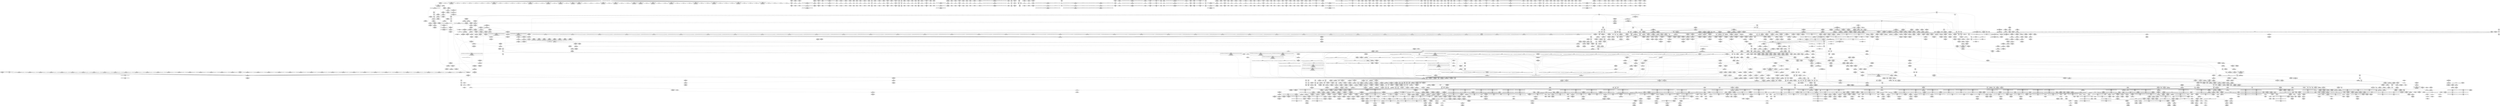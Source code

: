 digraph {
	CE0x63d56c0 [shape=record,shape=Mrecord,label="{CE0x63d56c0|i32_5|*Constant*|*SummSource*}"]
	CE0x5f50570 [shape=record,shape=Mrecord,label="{CE0x5f50570|GLOBAL:_lock_release|*Constant*|*SummSink*}"]
	CE0x53d3c50 [shape=record,shape=Mrecord,label="{CE0x53d3c50|tomoyo_mkdev_perm:_cleanup}"]
	CE0x5236750 [shape=record,shape=Mrecord,label="{CE0x5236750|i64*_getelementptr_inbounds_(_31_x_i64_,_31_x_i64_*___llvm_gcov_ctr43150,_i64_0,_i64_16)|*Constant*|*SummSink*}"]
	CE0x52fd500 [shape=record,shape=Mrecord,label="{CE0x52fd500|i64*_getelementptr_inbounds_(_6_x_i64_,_6_x_i64_*___llvm_gcov_ctr25,_i64_0,_i64_5)|*Constant*}"]
	CE0x5fa7860 [shape=record,shape=Mrecord,label="{CE0x5fa7860|tomoyo_const_part_length:_tmp24|security/tomoyo/util.c,640}"]
	CE0x51d8300 [shape=record,shape=Mrecord,label="{CE0x51d8300|i64*_getelementptr_inbounds_(_6_x_i64_,_6_x_i64_*___llvm_gcov_ctr25,_i64_0,_i64_4)|*Constant*}"]
	CE0x4633060 [shape=record,shape=Mrecord,label="{CE0x4633060|tomoyo_get_mode:_tmp10|security/tomoyo/util.c,982}"]
	CE0x5237420 [shape=record,shape=Mrecord,label="{CE0x5237420|i64*_getelementptr_inbounds_(_31_x_i64_,_31_x_i64_*___llvm_gcov_ctr43150,_i64_0,_i64_0)|*Constant*|*SummSource*}"]
	CE0x5561df0 [shape=record,shape=Mrecord,label="{CE0x5561df0|i64**_getelementptr_inbounds_(_3_x_i64*_,_3_x_i64*_*___llvm_gcda_edge_table44,_i64_0,_i64_2)|*Constant*}"]
	CE0x65f8c20 [shape=record,shape=Mrecord,label="{CE0x65f8c20|tomoyo_audit_mkdev_log:_tmp8|security/tomoyo/file.c,199|*SummSink*}"]
	CE0x4794480 [shape=record,shape=Mrecord,label="{CE0x4794480|tomoyo_mkdev_perm:_cmp|security/tomoyo/file.c,853|*SummSink*}"]
	CE0x659d970 [shape=record,shape=Mrecord,label="{CE0x659d970|tomoyo_audit_mkdev_log:_tmp11|security/tomoyo/file.c,201|*SummSink*}"]
	CE0x62cbfc0 [shape=record,shape=Mrecord,label="{CE0x62cbfc0|tomoyo_const_part_length:_tmp37|security/tomoyo/util.c,644|*SummSource*}"]
	CE0x5342b70 [shape=record,shape=Mrecord,label="{CE0x5342b70|tomoyo_const_part_length:_tmp4|security/tomoyo/util.c,624|*SummSink*}"]
	CE0x7b742c0 [shape=record,shape=Mrecord,label="{CE0x7b742c0|tomoyo_domain:_land.lhs.true|*SummSink*}"]
	CE0x5342a20 [shape=record,shape=Mrecord,label="{CE0x5342a20|tomoyo_const_part_length:_tmp4|security/tomoyo/util.c,624|*SummSource*}"]
	CE0x6132f10 [shape=record,shape=Mrecord,label="{CE0x6132f10|tomoyo_get_mode:_tmp21|security/tomoyo/util.c,985|*SummSink*}"]
	CE0x45c98f0 [shape=record,shape=Mrecord,label="{CE0x45c98f0|tomoyo_mkdev_perm:_path1|security/tomoyo/file.c,845}"]
	CE0x79c4f90 [shape=record,shape=Mrecord,label="{CE0x79c4f90|_ret_void,_!dbg_!38907|include/linux/srcu.h,238|*SummSource*}"]
	CE0x52d0af0 [shape=record,shape=Mrecord,label="{CE0x52d0af0|i64*_getelementptr_inbounds_(_4_x_i64_,_4_x_i64_*___llvm_gcov_ctr24,_i64_0,_i64_2)|*Constant*|*SummSink*}"]
	CE0x53331f0 [shape=record,shape=Mrecord,label="{CE0x53331f0|0:_i8,_array:_GCRE_tomoyo_index2category_constant_39_x_i8_c_00_00_00_00_00_00_00_00_00_00_00_00_00_00_00_00_00_00_00_00_00_00_00_01_01_01_01_01_01_01_01_01_01_01_01_01_01_01_02_,_align_16:_elem_38::|security/tomoyo/util.c,983}"]
	CE0x51daa30 [shape=record,shape=Mrecord,label="{CE0x51daa30|GLOBAL:_lockdep_rcu_suspicious|*Constant*|*SummSink*}"]
	CE0x6153af0 [shape=record,shape=Mrecord,label="{CE0x6153af0|GLOBAL:_tomoyo_pnnn2mac|Global_var:tomoyo_pnnn2mac}"]
	CE0x60daa60 [shape=record,shape=Mrecord,label="{CE0x60daa60|srcu_read_lock:_entry|*SummSource*}"]
	CE0x7af5ed0 [shape=record,shape=Mrecord,label="{CE0x7af5ed0|tomoyo_init_request_info:_tmp9|security/tomoyo/util.c,1006|*SummSource*}"]
	CE0x6053e20 [shape=record,shape=Mrecord,label="{CE0x6053e20|i32_12|*Constant*|*SummSource*}"]
	CE0x54f02b0 [shape=record,shape=Mrecord,label="{CE0x54f02b0|i64*_getelementptr_inbounds_(_2_x_i64_,_2_x_i64_*___llvm_gcov_ctr31,_i64_0,_i64_0)|*Constant*|*SummSource*}"]
	CE0x54feb20 [shape=record,shape=Mrecord,label="{CE0x54feb20|tomoyo_fill_path_info:_tmp11|security/tomoyo/util.c,667|*SummSink*}"]
	CE0x46058f0 [shape=record,shape=Mrecord,label="{CE0x46058f0|_call_void___srcu_read_unlock(%struct.srcu_struct*_%sp,_i32_%idx)_#9,_!dbg_!38906|include/linux/srcu.h,237|*SummSink*}"]
	CE0x7c9e730 [shape=record,shape=Mrecord,label="{CE0x7c9e730|tomoyo_init_request_info:_mode5|security/tomoyo/util.c,1011|*SummSink*}"]
	CE0x462b730 [shape=record,shape=Mrecord,label="{CE0x462b730|new_decode_dev:_tmp3|*SummSink*}"]
	CE0x45c2e70 [shape=record,shape=Mrecord,label="{CE0x45c2e70|tomoyo_mkdev_perm:_call2|security/tomoyo/file.c,857}"]
	CE0x79b8630 [shape=record,shape=Mrecord,label="{CE0x79b8630|srcu_read_unlock:_idx|Function::srcu_read_unlock&Arg::idx::|*SummSource*}"]
	CE0x6462c40 [shape=record,shape=Mrecord,label="{CE0x6462c40|tomoyo_domain:_call|security/tomoyo/common.h,1205|*SummSource*}"]
	CE0x6418bd0 [shape=record,shape=Mrecord,label="{CE0x6418bd0|128:_i8*,_1208:_%struct.file*,_:_CMRE_21,22_}"]
	CE0x7000190 [shape=record,shape=Mrecord,label="{CE0x7000190|i32_2|*Constant*}"]
	CE0x7addec0 [shape=record,shape=Mrecord,label="{CE0x7addec0|tomoyo_mkdev_perm:_tmp32|security/tomoyo/file.c,874}"]
	CE0x64175a0 [shape=record,shape=Mrecord,label="{CE0x64175a0|128:_i8*,_1208:_%struct.file*,_:_CMRE_136,144_|*MultipleSource*|security/tomoyo/common.h,1205|security/tomoyo/common.h,1205}"]
	CE0x5222ac0 [shape=record,shape=Mrecord,label="{CE0x5222ac0|_call_void_mcount()_#3|*SummSink*}"]
	CE0x64af560 [shape=record,shape=Mrecord,label="{CE0x64af560|tomoyo_const_part_length:_tmp53|security/tomoyo/util.c,652|*SummSource*}"]
	CE0x602ba60 [shape=record,shape=Mrecord,label="{CE0x602ba60|i32_255|*Constant*|*SummSource*}"]
	CE0x6ffe170 [shape=record,shape=Mrecord,label="{CE0x6ffe170|i64_20|*Constant*}"]
	CE0x51c98b0 [shape=record,shape=Mrecord,label="{CE0x51c98b0|tomoyo_const_part_length:_tmp}"]
	CE0x463f0d0 [shape=record,shape=Mrecord,label="{CE0x463f0d0|i64*_getelementptr_inbounds_(_6_x_i64_,_6_x_i64_*___llvm_gcov_ctr25,_i64_0,_i64_0)|*Constant*|*SummSource*}"]
	CE0x4641b10 [shape=record,shape=Mrecord,label="{CE0x4641b10|tomoyo_const_part_length:_while.body}"]
	CE0x46b7830 [shape=record,shape=Mrecord,label="{CE0x46b7830|tomoyo_mkdev_perm:_tmp6|security/tomoyo/file.c,846}"]
	CE0x79b8e50 [shape=record,shape=Mrecord,label="{CE0x79b8e50|srcu_read_unlock:_sp|Function::srcu_read_unlock&Arg::sp::|*SummSource*}"]
	CE0x4742f90 [shape=record,shape=Mrecord,label="{CE0x4742f90|tomoyo_get_mode:_tmp5|security/tomoyo/util.c,978|*SummSource*}"]
	CE0x60d0710 [shape=record,shape=Mrecord,label="{CE0x60d0710|i64**_getelementptr_inbounds_(_3_x_i64*_,_3_x_i64*_*___llvm_gcda_edge_table44,_i64_0,_i64_1)|*Constant*|*SummSource*}"]
	CE0x538d090 [shape=record,shape=Mrecord,label="{CE0x538d090|tomoyo_mkdev_perm:_if.then21|*SummSource*}"]
	CE0x638c960 [shape=record,shape=Mrecord,label="{CE0x638c960|0:_%struct.tomoyo_obj_info*,_16:_%struct.tomoyo_domain_info*,_24:_%struct.tomoyo_path_info*,_32:_i32,_36:_i32,_40:_i32,_44:_i8,_72:_i8,_75:_i8,_76:_i8,_77:_i8,_:_SCMRE_57,58_}"]
	CE0x474b960 [shape=record,shape=Mrecord,label="{CE0x474b960|i64*_null|*Constant*|*SummSink*}"]
	CE0x5164ea0 [shape=record,shape=Mrecord,label="{CE0x5164ea0|tomoyo_get_realpath:_tobool|security/tomoyo/file.c,151|*SummSource*}"]
	CE0x79eb6c0 [shape=record,shape=Mrecord,label="{CE0x79eb6c0|tomoyo_domain:_tmp18|security/tomoyo/common.h,1205|*SummSource*}"]
	CE0x54abc80 [shape=record,shape=Mrecord,label="{CE0x54abc80|rcu_lock_acquire:_indirectgoto}"]
	CE0x6278d80 [shape=record,shape=Mrecord,label="{CE0x6278d80|tomoyo_const_part_length:_tmp20|security/tomoyo/util.c,628|*SummSource*}"]
	CE0x5375d50 [shape=record,shape=Mrecord,label="{CE0x5375d50|tomoyo_init_request_info:_tmp5|security/tomoyo/util.c,1004|*SummSource*}"]
	CE0x44f4970 [shape=record,shape=Mrecord,label="{CE0x44f4970|tomoyo_mkdev_perm:_tmp1|*SummSink*}"]
	CE0x60afc60 [shape=record,shape=Mrecord,label="{CE0x60afc60|tomoyo_domain:_bb|*SummSource*}"]
	CE0x53760c0 [shape=record,shape=Mrecord,label="{CE0x53760c0|_call_void_mcount()_#3|*SummSink*}"]
	CE0x43bc8d0 [shape=record,shape=Mrecord,label="{CE0x43bc8d0|tomoyo_fill_path_info:_idxprom|security/tomoyo/util.c,667|*SummSource*}"]
	CE0x45c3300 [shape=record,shape=Mrecord,label="{CE0x45c3300|tomoyo_mkdev_perm:_bb|*SummSource*}"]
	CE0x61edff0 [shape=record,shape=Mrecord,label="{CE0x61edff0|tomoyo_mkdev_perm:_tmp11|security/tomoyo/file.c,852|*SummSink*}"]
	CE0x7a41db0 [shape=record,shape=Mrecord,label="{CE0x7a41db0|tomoyo_mkdev_perm:_tmp23|security/tomoyo/file.c,871}"]
	CE0x62c9540 [shape=record,shape=Mrecord,label="{CE0x62c9540|tomoyo_mkdev_perm:_tmp9|security/tomoyo/file.c,852|*SummSink*}"]
	CE0x529dd50 [shape=record,shape=Mrecord,label="{CE0x529dd50|i64*_getelementptr_inbounds_(_2_x_i64_,_2_x_i64_*___llvm_gcov_ctr35,_i64_0,_i64_0)|*Constant*|*SummSink*}"]
	CE0x4681f00 [shape=record,shape=Mrecord,label="{CE0x4681f00|tomoyo_get_mode:_conv|security/tomoyo/util.c,982|*SummSink*}"]
	CE0x7cb0d00 [shape=record,shape=Mrecord,label="{CE0x7cb0d00|tomoyo_const_part_length:_while.end}"]
	CE0x538c9a0 [shape=record,shape=Mrecord,label="{CE0x538c9a0|tomoyo_domain:_entry|*SummSink*}"]
	CE0x7a41a70 [shape=record,shape=Mrecord,label="{CE0x7a41a70|tomoyo_mkdev_perm:_tmp22|security/tomoyo/file.c,871|*SummSource*}"]
	CE0x7aee7f0 [shape=record,shape=Mrecord,label="{CE0x7aee7f0|_ret_i32_%retval.0,_!dbg_!38968|security/tomoyo/file.c,874|*SummSink*}"]
	CE0x5200940 [shape=record,shape=Mrecord,label="{CE0x5200940|0:_i8,_array:_GCRE_tomoyo_index2category_constant_39_x_i8_c_00_00_00_00_00_00_00_00_00_00_00_00_00_00_00_00_00_00_00_00_00_00_00_01_01_01_01_01_01_01_01_01_01_01_01_01_01_01_02_,_align_16:_elem_17::|security/tomoyo/util.c,983}"]
	CE0x6055bc0 [shape=record,shape=Mrecord,label="{CE0x6055bc0|i64_80|*Constant*|*SummSource*}"]
	CE0x52f5310 [shape=record,shape=Mrecord,label="{CE0x52f5310|0:_i8,_array:_GCRE_tomoyo_index2category_constant_39_x_i8_c_00_00_00_00_00_00_00_00_00_00_00_00_00_00_00_00_00_00_00_00_00_00_00_01_01_01_01_01_01_01_01_01_01_01_01_01_01_01_02_,_align_16:_elem_29::|security/tomoyo/util.c,983}"]
	CE0x5352c20 [shape=record,shape=Mrecord,label="{CE0x5352c20|tomoyo_get_mode:_add|security/tomoyo/util.c,984|*SummSource*}"]
	CE0x6109dc0 [shape=record,shape=Mrecord,label="{CE0x6109dc0|tomoyo_get_mode:_cmp11|security/tomoyo/util.c,985}"]
	CE0x7cf1380 [shape=record,shape=Mrecord,label="{CE0x7cf1380|tomoyo_fill_path_info:_is_patterned|security/tomoyo/util.c,668|*SummSource*}"]
	CE0x64809e0 [shape=record,shape=Mrecord,label="{CE0x64809e0|tomoyo_const_part_length:_tmp47|security/tomoyo/util.c,646|*SummSink*}"]
	CE0x61c31a0 [shape=record,shape=Mrecord,label="{CE0x61c31a0|0:_%struct.tomoyo_obj_info*,_16:_%struct.tomoyo_domain_info*,_24:_%struct.tomoyo_path_info*,_32:_i32,_36:_i32,_40:_i32,_44:_i8,_72:_i8,_75:_i8,_76:_i8,_77:_i8,_:_SCMRE_31,32_}"]
	CE0x6098100 [shape=record,shape=Mrecord,label="{CE0x6098100|tomoyo_const_part_length:_tmp44|security/tomoyo/util.c,645|*SummSource*}"]
	CE0x63e2f40 [shape=record,shape=Mrecord,label="{CE0x63e2f40|_ret_i32_%or4,_!dbg_!38913|include/linux/kdev_t.h,54|*SummSink*}"]
	CE0x63b1700 [shape=record,shape=Mrecord,label="{CE0x63b1700|0:_%struct.tomoyo_obj_info*,_16:_%struct.tomoyo_domain_info*,_24:_%struct.tomoyo_path_info*,_32:_i32,_36:_i32,_40:_i32,_44:_i8,_72:_i8,_75:_i8,_76:_i8,_77:_i8,_:_SCMRE_76,77_|*MultipleSource*|security/tomoyo/file.c, 844|security/tomoyo/file.c,844|security/tomoyo/file.c,858|Function::tomoyo_init_request_info&Arg::r::}"]
	CE0x5305030 [shape=record,shape=Mrecord,label="{CE0x5305030|tomoyo_get_realpath:_return}"]
	"CONST[source:0(mediator),value:1(k-static)][purpose:{operation}]"
	CE0x6540c40 [shape=record,shape=Mrecord,label="{CE0x6540c40|tomoyo_const_part_length:_tmp11|security/tomoyo/util.c,626}"]
	CE0x51c9780 [shape=record,shape=Mrecord,label="{CE0x51c9780|tomoyo_const_part_length:_sw.bb9|*SummSink*}"]
	CE0x52fd5f0 [shape=record,shape=Mrecord,label="{CE0x52fd5f0|i64*_getelementptr_inbounds_(_6_x_i64_,_6_x_i64_*___llvm_gcov_ctr25,_i64_0,_i64_5)|*Constant*|*SummSource*}"]
	CE0x52f71c0 [shape=record,shape=Mrecord,label="{CE0x52f71c0|tomoyo_fill_path_info:_entry}"]
	CE0x52bad70 [shape=record,shape=Mrecord,label="{CE0x52bad70|0:_i8,_array:_GCRE_tomoyo_index2category_constant_39_x_i8_c_00_00_00_00_00_00_00_00_00_00_00_00_00_00_00_00_00_00_00_00_00_00_00_01_01_01_01_01_01_01_01_01_01_01_01_01_01_01_02_,_align_16:_elem_6::|security/tomoyo/util.c,983}"]
	CE0x61d9660 [shape=record,shape=Mrecord,label="{CE0x61d9660|COLLAPSED:_GCMRE___llvm_gcov_ctr22_internal_global_2_x_i64_zeroinitializer:_elem_0:default:}"]
	CE0x53e0e30 [shape=record,shape=Mrecord,label="{CE0x53e0e30|i64_1|*Constant*}"]
	CE0x5179e70 [shape=record,shape=Mrecord,label="{CE0x5179e70|tomoyo_get_realpath:_call|security/tomoyo/file.c,150|*SummSink*}"]
	CE0x7b6b140 [shape=record,shape=Mrecord,label="{CE0x7b6b140|GLOBAL:_rcu_lock_acquire|*Constant*|*SummSource*}"]
	CE0x60cc420 [shape=record,shape=Mrecord,label="{CE0x60cc420|tomoyo_domain:_tmp1|*SummSource*}"]
	CE0x639ea40 [shape=record,shape=Mrecord,label="{CE0x639ea40|tomoyo_get_mode:_if.then13|*SummSink*}"]
	CE0x6477e80 [shape=record,shape=Mrecord,label="{CE0x6477e80|tomoyo_mkdev_perm:_param|security/tomoyo/file.c,861|*SummSink*}"]
	CE0x64f6520 [shape=record,shape=Mrecord,label="{CE0x64f6520|i32_20|*Constant*}"]
	CE0x65f93f0 [shape=record,shape=Mrecord,label="{CE0x65f93f0|tomoyo_audit_mkdev_log:_mkdev6|security/tomoyo/file.c,200|*SummSource*}"]
	CE0x65f8a10 [shape=record,shape=Mrecord,label="{CE0x65f8a10|tomoyo_audit_mkdev_log:_tmp8|security/tomoyo/file.c,199}"]
	CE0x5569310 [shape=record,shape=Mrecord,label="{CE0x5569310|i64*_getelementptr_inbounds_(_12_x_i64_,_12_x_i64_*___llvm_gcov_ctr31133,_i64_0,_i64_0)|*Constant*|*SummSink*}"]
	CE0x6109bc0 [shape=record,shape=Mrecord,label="{CE0x6109bc0|tomoyo_get_mode:_cmp11|security/tomoyo/util.c,985|*SummSink*}"]
	CE0x7a2e900 [shape=record,shape=Mrecord,label="{CE0x7a2e900|srcu_read_unlock:_tmp1}"]
	CE0x7cf84d0 [shape=record,shape=Mrecord,label="{CE0x7cf84d0|tomoyo_init_request_info:_tmp13|*LoadInst*|security/tomoyo/util.c,1011}"]
	CE0x7c61fa0 [shape=record,shape=Mrecord,label="{CE0x7c61fa0|i64_6|*Constant*|*SummSource*}"]
	CE0x55a30e0 [shape=record,shape=Mrecord,label="{CE0x55a30e0|i64*_getelementptr_inbounds_(_4_x_i64_,_4_x_i64_*___llvm_gcov_ctr24,_i64_0,_i64_3)|*Constant*}"]
	CE0x55a3990 [shape=record,shape=Mrecord,label="{CE0x55a3990|i64_1|*Constant*}"]
	CE0x653d7f0 [shape=record,shape=Mrecord,label="{CE0x653d7f0|tomoyo_audit_mkdev_log:_r|Function::tomoyo_audit_mkdev_log&Arg::r::}"]
	CE0x4631760 [shape=record,shape=Mrecord,label="{CE0x4631760|GLOBAL:_tomoyo_get_realpath|*Constant*|*SummSource*}"]
	CE0x61105d0 [shape=record,shape=Mrecord,label="{CE0x61105d0|tomoyo_get_mode:_tmp20|security/tomoyo/util.c,985}"]
	CE0x7c96000 [shape=record,shape=Mrecord,label="{CE0x7c96000|tomoyo_mkdev_perm:_tmp4|security/tomoyo/file.c,845|*SummSource*}"]
	CE0x51dab90 [shape=record,shape=Mrecord,label="{CE0x51dab90|i32_1205|*Constant*|*SummSink*}"]
	CE0x620ca00 [shape=record,shape=Mrecord,label="{CE0x620ca00|tomoyo_init_request_info:_r|Function::tomoyo_init_request_info&Arg::r::|*SummSink*}"]
	CE0x7b04150 [shape=record,shape=Mrecord,label="{CE0x7b04150|GLOBAL:___llvm_gcov_ctr31133|Global_var:__llvm_gcov_ctr31133}"]
	CE0x7a1c970 [shape=record,shape=Mrecord,label="{CE0x7a1c970|GLOBAL:___llvm_gcov_ctr54147|Global_var:__llvm_gcov_ctr54147|*SummSource*}"]
	CE0x61a1830 [shape=record,shape=Mrecord,label="{CE0x61a1830|tomoyo_get_mode:_conv15|security/tomoyo/util.c,987|*SummSink*}"]
	CE0x5457340 [shape=record,shape=Mrecord,label="{CE0x5457340|rcu_lock_release:_tmp5|include/linux/rcupdate.h,423|*SummSource*}"]
	CE0x7c626f0 [shape=record,shape=Mrecord,label="{CE0x7c626f0|tomoyo_const_part_length:_tmp4|security/tomoyo/util.c,624}"]
	CE0x6419200 [shape=record,shape=Mrecord,label="{CE0x6419200|128:_i8*,_1208:_%struct.file*,_:_CMRE_25,26_}"]
	CE0x46313f0 [shape=record,shape=Mrecord,label="{CE0x46313f0|tomoyo_mkdev_perm:_call|security/tomoyo/file.c,852}"]
	CE0x517a7e0 [shape=record,shape=Mrecord,label="{CE0x517a7e0|i32_1048320|*Constant*|*SummSink*}"]
	CE0x7cbec80 [shape=record,shape=Mrecord,label="{CE0x7cbec80|tomoyo_init_request_info:_mode|security/tomoyo/util.c,1010}"]
	CE0x52366c0 [shape=record,shape=Mrecord,label="{CE0x52366c0|i64*_getelementptr_inbounds_(_31_x_i64_,_31_x_i64_*___llvm_gcov_ctr43150,_i64_0,_i64_16)|*Constant*|*SummSource*}"]
	CE0x60b87d0 [shape=record,shape=Mrecord,label="{CE0x60b87d0|tomoyo_fill_path_info:_tmp13|*LoadInst*|security/tomoyo/util.c,668|*SummSource*}"]
	CE0x462b120 [shape=record,shape=Mrecord,label="{CE0x462b120|tomoyo_get_realpath:_call|security/tomoyo/file.c,150}"]
	CE0x45a5a20 [shape=record,shape=Mrecord,label="{CE0x45a5a20|tomoyo_init_request_info:_domain|Function::tomoyo_init_request_info&Arg::domain::|*SummSource*}"]
	CE0x7ab2930 [shape=record,shape=Mrecord,label="{CE0x7ab2930|i32_9|*Constant*}"]
	CE0x5475820 [shape=record,shape=Mrecord,label="{CE0x5475820|i64*_getelementptr_inbounds_(_31_x_i64_,_31_x_i64_*___llvm_gcov_ctr43150,_i64_0,_i64_3)|*Constant*}"]
	CE0x612c640 [shape=record,shape=Mrecord,label="{CE0x612c640|i64*_getelementptr_inbounds_(_2_x_i64_,_2_x_i64_*___llvm_gcov_ctr37,_i64_0,_i64_0)|*Constant*|*SummSource*}"]
	CE0x538cbc0 [shape=record,shape=Mrecord,label="{CE0x538cbc0|_ret_%struct.tomoyo_domain_info*_%tmp23,_!dbg_!38929|security/tomoyo/common.h,1205|*SummSource*}"]
	CE0x60fe080 [shape=record,shape=Mrecord,label="{CE0x60fe080|tomoyo_get_mode:_if.then13}"]
	CE0x465dc10 [shape=record,shape=Mrecord,label="{CE0x465dc10|tomoyo_mkdev_perm:_idxprom|security/tomoyo/file.c,852|*SummSource*}"]
	CE0x63a15a0 [shape=record,shape=Mrecord,label="{CE0x63a15a0|get_current:_tmp1|*SummSink*}"]
	CE0x62f5760 [shape=record,shape=Mrecord,label="{CE0x62f5760|0:_i8*,_array:_GCRE_tomoyo_mac_keywords_external_constant_42_x_i8*_:_elem_15::|security/tomoyo/file.c,197}"]
	CE0x61ed970 [shape=record,shape=Mrecord,label="{CE0x61ed970|tomoyo_init_request_info:_tmp7|security/tomoyo/util.c,1005}"]
	CE0x6feb640 [shape=record,shape=Mrecord,label="{CE0x6feb640|i32_47|*Constant*|*SummSource*}"]
	CE0x6470bd0 [shape=record,shape=Mrecord,label="{CE0x6470bd0|tomoyo_audit_mkdev_log:_tmp6|security/tomoyo/file.c,197|*SummSource*}"]
	CE0x639fa90 [shape=record,shape=Mrecord,label="{CE0x639fa90|tomoyo_const_part_length:_tmp41|security/tomoyo/util.c,644|*SummSink*}"]
	CE0x6146260 [shape=record,shape=Mrecord,label="{CE0x6146260|srcu_read_lock:_entry}"]
	CE0x63e2a60 [shape=record,shape=Mrecord,label="{CE0x63e2a60|new_decode_dev:_dev|Function::new_decode_dev&Arg::dev::|*SummSink*}"]
	CE0x7a40050 [shape=record,shape=Mrecord,label="{CE0x7a40050|tomoyo_get_mode:_tmp11|security/tomoyo/util.c,982}"]
	CE0x6153670 [shape=record,shape=Mrecord,label="{CE0x6153670|i64_176|*Constant*|*SummSink*}"]
	CE0x53522e0 [shape=record,shape=Mrecord,label="{CE0x53522e0|tomoyo_get_mode:_idxprom6|security/tomoyo/util.c,983}"]
	CE0x62cbb50 [shape=record,shape=Mrecord,label="{CE0x62cbb50|tomoyo_const_part_length:_tmp36|security/tomoyo/util.c,644|*SummSink*}"]
	CE0x60f8b70 [shape=record,shape=Mrecord,label="{CE0x60f8b70|0:_i8*,_array:_GCRE_tomoyo_mac_keywords_external_constant_42_x_i8*_:_elem_5::|security/tomoyo/file.c,197}"]
	CE0x5f4efc0 [shape=record,shape=Mrecord,label="{CE0x5f4efc0|tomoyo_fill_path_info:_bb|*SummSink*}"]
	CE0x52afc30 [shape=record,shape=Mrecord,label="{CE0x52afc30|tomoyo_get_mode:_idxprom3|security/tomoyo/util.c,983}"]
	CE0x6469000 [shape=record,shape=Mrecord,label="{CE0x6469000|0:_i8*,_array:_GCRE_tomoyo_mac_keywords_external_constant_42_x_i8*_:_elem_28::|security/tomoyo/file.c,197}"]
	CE0x536d710 [shape=record,shape=Mrecord,label="{CE0x536d710|tomoyo_mkdev_perm:_if.then3}"]
	CE0x46ba000 [shape=record,shape=Mrecord,label="{CE0x46ba000|srcu_read_lock:_tmp|*SummSource*}"]
	CE0x7cf7ed0 [shape=record,shape=Mrecord,label="{CE0x7cf7ed0|tomoyo_init_request_info:_mode5|security/tomoyo/util.c,1011}"]
	CE0x6182120 [shape=record,shape=Mrecord,label="{CE0x6182120|tomoyo_get_mode:_tmp26|security/tomoyo/util.c,987|*SummSink*}"]
	CE0x7cf1230 [shape=record,shape=Mrecord,label="{CE0x7cf1230|tomoyo_fill_path_info:_is_patterned|security/tomoyo/util.c,668}"]
	CE0x6ffe1e0 [shape=record,shape=Mrecord,label="{CE0x6ffe1e0|i64_20|*Constant*|*SummSource*}"]
	CE0x4531ac0 [shape=record,shape=Mrecord,label="{CE0x4531ac0|rcu_lock_release:___here}"]
	CE0x7a40660 [shape=record,shape=Mrecord,label="{CE0x7a40660|_call_void_mcount()_#3}"]
	CE0x6133430 [shape=record,shape=Mrecord,label="{CE0x6133430|tomoyo_get_mode:_tmp22|security/tomoyo/util.c,986}"]
	CE0x65e7290 [shape=record,shape=Mrecord,label="{CE0x65e7290|GLOBAL:_kfree|*Constant*|*SummSink*}"]
	CE0x79c4790 [shape=record,shape=Mrecord,label="{CE0x79c4790|tomoyo_domain:_land.lhs.true2|*SummSink*}"]
	CE0x471f9f0 [shape=record,shape=Mrecord,label="{CE0x471f9f0|tomoyo_init_request_info:_tmp1|*SummSource*}"]
	CE0x79d64c0 [shape=record,shape=Mrecord,label="{CE0x79d64c0|tomoyo_const_part_length:_tmp29|security/tomoyo/util.c,641|*SummSink*}"]
	CE0x7cf50c0 [shape=record,shape=Mrecord,label="{CE0x7cf50c0|tomoyo_fill_path_info:_call11|security/tomoyo/util.c,669}"]
	CE0x65cf100 [shape=record,shape=Mrecord,label="{CE0x65cf100|i64*_getelementptr_inbounds_(_31_x_i64_,_31_x_i64_*___llvm_gcov_ctr43150,_i64_0,_i64_28)|*Constant*}"]
	CE0x638ecb0 [shape=record,shape=Mrecord,label="{CE0x638ecb0|0:_%struct.tomoyo_obj_info*,_16:_%struct.tomoyo_domain_info*,_24:_%struct.tomoyo_path_info*,_32:_i32,_36:_i32,_40:_i32,_44:_i8,_72:_i8,_75:_i8,_76:_i8,_77:_i8,_:_SCMRE_72,73_|*MultipleSource*|security/tomoyo/file.c, 844|security/tomoyo/file.c,844|security/tomoyo/file.c,858|Function::tomoyo_init_request_info&Arg::r::}"]
	CE0x52e48d0 [shape=record,shape=Mrecord,label="{CE0x52e48d0|0:_i8,_array:_GCRE_tomoyo_index2category_constant_39_x_i8_c_00_00_00_00_00_00_00_00_00_00_00_00_00_00_00_00_00_00_00_00_00_00_00_01_01_01_01_01_01_01_01_01_01_01_01_01_01_01_02_,_align_16:_elem_25::|security/tomoyo/util.c,983}"]
	CE0x51650a0 [shape=record,shape=Mrecord,label="{CE0x51650a0|i64*_getelementptr_inbounds_(_6_x_i64_,_6_x_i64_*___llvm_gcov_ctr25,_i64_0,_i64_3)|*Constant*}"]
	CE0x46b76e0 [shape=record,shape=Mrecord,label="{CE0x46b76e0|tomoyo_mkdev_perm:_path|Function::tomoyo_mkdev_perm&Arg::path::|*SummSink*}"]
	CE0x64e50d0 [shape=record,shape=Mrecord,label="{CE0x64e50d0|tomoyo_mkdev_perm:_filename|security/tomoyo/file.c,861|*SummSource*}"]
	CE0x65d1b60 [shape=record,shape=Mrecord,label="{CE0x65d1b60|tomoyo_audit_mkdev_log:_filename|security/tomoyo/file.c,199|*SummSource*}"]
	CE0x6feb3e0 [shape=record,shape=Mrecord,label="{CE0x6feb3e0|tomoyo_fill_path_info:_tmp7|security/tomoyo/util.c,667|*SummSource*}"]
	CE0x6422670 [shape=record,shape=Mrecord,label="{CE0x6422670|srcu_read_unlock:_tmp3|*SummSource*}"]
	CE0x61002c0 [shape=record,shape=Mrecord,label="{CE0x61002c0|tomoyo_audit_mkdev_log:_tmp2|*SummSource*}"]
	CE0x62b6ff0 [shape=record,shape=Mrecord,label="{CE0x62b6ff0|GLOBAL:_tomoyo_mac_keywords|Global_var:tomoyo_mac_keywords|*SummSink*}"]
	CE0x54a3760 [shape=record,shape=Mrecord,label="{CE0x54a3760|tomoyo_get_mode:_arrayidx8|security/tomoyo/util.c,983|*SummSource*}"]
	CE0x61921e0 [shape=record,shape=Mrecord,label="{CE0x61921e0|tomoyo_const_part_length:_tmp22|security/tomoyo/util.c,634|*SummSink*}"]
	CE0x62e13c0 [shape=record,shape=Mrecord,label="{CE0x62e13c0|tomoyo_audit_mkdev_log:_tmp}"]
	CE0x6065840 [shape=record,shape=Mrecord,label="{CE0x6065840|tomoyo_fill_path_info:_name1|security/tomoyo/util.c,663|*SummSource*}"]
	CE0x46d5ff0 [shape=record,shape=Mrecord,label="{CE0x46d5ff0|tomoyo_mkdev_perm:_r|security/tomoyo/file.c, 844|*SummSink*}"]
	CE0x5474f00 [shape=record,shape=Mrecord,label="{CE0x5474f00|__llvm_gcov_indirect_counter_increment114:_predecessor|Function::__llvm_gcov_indirect_counter_increment114&Arg::predecessor::}"]
	CE0x462b600 [shape=record,shape=Mrecord,label="{CE0x462b600|new_decode_dev:_tmp3|*SummSource*}"]
	CE0x614c830 [shape=record,shape=Mrecord,label="{CE0x614c830|COLLAPSED:_GCRE_current_task_external_global_%struct.task_struct*:_elem_0::|security/tomoyo/common.h,1205}"]
	CE0x4808d70 [shape=record,shape=Mrecord,label="{CE0x4808d70|tomoyo_mkdev_perm:_obj4|security/tomoyo/file.c,858|*SummSource*}"]
	CE0x636c1f0 [shape=record,shape=Mrecord,label="{CE0x636c1f0|i64*_getelementptr_inbounds_(_2_x_i64_,_2_x_i64_*___llvm_gcov_ctr23,_i64_0,_i64_0)|*Constant*|*SummSink*}"]
	CE0x6153e30 [shape=record,shape=Mrecord,label="{CE0x6153e30|GLOBAL:_tomoyo_init_request_info|*Constant*|*SummSource*}"]
	CE0x63a26a0 [shape=record,shape=Mrecord,label="{CE0x63a26a0|tomoyo_const_part_length:_tmp43|security/tomoyo/util.c,644|*SummSink*}"]
	CE0x64dfd00 [shape=record,shape=Mrecord,label="{CE0x64dfd00|tomoyo_mkdev_perm:_mkdev7|security/tomoyo/file.c,862|*SummSink*}"]
	CE0x4681d80 [shape=record,shape=Mrecord,label="{CE0x4681d80|tomoyo_fill_path_info:_tmp5|security/tomoyo/util.c,667|*SummSource*}"]
	CE0x456a0c0 [shape=record,shape=Mrecord,label="{CE0x456a0c0|rcu_lock_release:_entry|*SummSink*}"]
	CE0x62797c0 [shape=record,shape=Mrecord,label="{CE0x62797c0|tomoyo_const_part_length:_filename.addr.0}"]
	CE0x61a9fb0 [shape=record,shape=Mrecord,label="{CE0x61a9fb0|rcu_lock_release:___here|*SummSource*}"]
	CE0x52af650 [shape=record,shape=Mrecord,label="{CE0x52af650|srcu_read_unlock:_tmp2|*SummSink*}"]
	CE0x7b52250 [shape=record,shape=Mrecord,label="{CE0x7b52250|srcu_read_lock:_dep_map|include/linux/srcu.h,222|*SummSource*}"]
	CE0x7ab8e00 [shape=record,shape=Mrecord,label="{CE0x7ab8e00|tomoyo_fill_path_info:_tmp2|*LoadInst*|security/tomoyo/util.c,663}"]
	CE0x7b337c0 [shape=record,shape=Mrecord,label="{CE0x7b337c0|tomoyo_fill_path_info:_tmp|*SummSink*}"]
	CE0x63f35f0 [shape=record,shape=Mrecord,label="{CE0x63f35f0|_call_void_mcount()_#3|*SummSource*}"]
	CE0x46d5a00 [shape=record,shape=Mrecord,label="{CE0x46d5a00|_ret_i32_%call,_!dbg_!38907|include/linux/srcu.h,223|*SummSink*}"]
	CE0x600d1e0 [shape=record,shape=Mrecord,label="{CE0x600d1e0|i64*_getelementptr_inbounds_(_4_x_i64_,_4_x_i64_*___llvm_gcov_ctr33,_i64_0,_i64_3)|*Constant*|*SummSink*}"]
	CE0x7a83d90 [shape=record,shape=Mrecord,label="{CE0x7a83d90|tomoyo_mkdev_perm:_tmp22|security/tomoyo/file.c,871|*SummSink*}"]
	CE0x7ab9590 [shape=record,shape=Mrecord,label="{CE0x7ab9590|_ret_void,_!dbg_!38908|include/linux/rcupdate.h,424}"]
	CE0x5fe6e80 [shape=record,shape=Mrecord,label="{CE0x5fe6e80|rcu_lock_acquire:___here}"]
	CE0x6220c80 [shape=record,shape=Mrecord,label="{CE0x6220c80|tomoyo_mkdev_perm:_tmp1}"]
	CE0x47851d0 [shape=record,shape=Mrecord,label="{CE0x47851d0|tomoyo_domain:_tmp21|security/tomoyo/common.h,1205|*SummSink*}"]
	CE0x456a2f0 [shape=record,shape=Mrecord,label="{CE0x456a2f0|tomoyo_get_mode:_idxprom3|security/tomoyo/util.c,983|*SummSink*}"]
	CE0x45ca080 [shape=record,shape=Mrecord,label="{CE0x45ca080|tomoyo_mkdev_perm:_if.then}"]
	CE0x6363d70 [shape=record,shape=Mrecord,label="{CE0x6363d70|0:_%struct.tomoyo_obj_info*,_16:_%struct.tomoyo_domain_info*,_24:_%struct.tomoyo_path_info*,_32:_i32,_36:_i32,_40:_i32,_44:_i8,_72:_i8,_75:_i8,_76:_i8,_77:_i8,_:_SCMRE_51,52_}"]
	CE0x6077650 [shape=record,shape=Mrecord,label="{CE0x6077650|new_decode_dev:_shl|include/linux/kdev_t.h,54}"]
	CE0x62c97e0 [shape=record,shape=Mrecord,label="{CE0x62c97e0|tomoyo_mkdev_perm:_tmp5|security/tomoyo/file.c,846}"]
	CE0x4547ed0 [shape=record,shape=Mrecord,label="{CE0x4547ed0|0:_i8,_array:_GCRE_tomoyo_index2category_constant_39_x_i8_c_00_00_00_00_00_00_00_00_00_00_00_00_00_00_00_00_00_00_00_00_00_00_00_01_01_01_01_01_01_01_01_01_01_01_01_01_01_01_02_,_align_16:_elem_13::|security/tomoyo/util.c,983}"]
	CE0x4569db0 [shape=record,shape=Mrecord,label="{CE0x4569db0|GLOBAL:_rcu_lock_release|*Constant*|*SummSink*}"]
	CE0x46a08d0 [shape=record,shape=Mrecord,label="{CE0x46a08d0|tomoyo_const_part_length:_tmp10|security/tomoyo/util.c,626}"]
	CE0x615aba0 [shape=record,shape=Mrecord,label="{CE0x615aba0|tomoyo_audit_mkdev_log:_tmp2}"]
	CE0x463e730 [shape=record,shape=Mrecord,label="{CE0x463e730|tomoyo_init_request_info:_conv6|security/tomoyo/util.c,1011|*SummSink*}"]
	CE0x4666cf0 [shape=record,shape=Mrecord,label="{CE0x4666cf0|i64_17|*Constant*}"]
	CE0x61ede70 [shape=record,shape=Mrecord,label="{CE0x61ede70|tomoyo_mkdev_perm:_tmp11|security/tomoyo/file.c,852|*SummSource*}"]
	CE0x54efdc0 [shape=record,shape=Mrecord,label="{CE0x54efdc0|i8*_getelementptr_inbounds_(_22_x_i8_,_22_x_i8_*_.str4,_i32_0,_i32_0)|*Constant*}"]
	CE0x5277720 [shape=record,shape=Mrecord,label="{CE0x5277720|tomoyo_get_realpath:_if.end|*SummSink*}"]
	CE0x6ffdfb0 [shape=record,shape=Mrecord,label="{CE0x6ffdfb0|i64_19|*Constant*|*SummSink*}"]
	CE0x5265a00 [shape=record,shape=Mrecord,label="{CE0x5265a00|tomoyo_get_realpath:_tmp10|security/tomoyo/file.c,155|*SummSink*}"]
	CE0x7a62350 [shape=record,shape=Mrecord,label="{CE0x7a62350|tomoyo_mkdev_perm:_tmp22|security/tomoyo/file.c,871}"]
	CE0x7a319e0 [shape=record,shape=Mrecord,label="{CE0x7a319e0|_call_void_mcount()_#3|*SummSink*}"]
	CE0x545fe30 [shape=record,shape=Mrecord,label="{CE0x545fe30|COLLAPSED:_GCMRE___llvm_gcov_ctr12_internal_global_12_x_i64_zeroinitializer:_elem_0:default:}"]
	CE0x63a3820 [shape=record,shape=Mrecord,label="{CE0x63a3820|0:_i8*,_array:_GCRE_tomoyo_mac_keywords_external_constant_42_x_i8*_:_elem_9::|security/tomoyo/file.c,197}"]
	CE0x7a2e890 [shape=record,shape=Mrecord,label="{CE0x7a2e890|i64_1|*Constant*}"]
	CE0x639fd90 [shape=record,shape=Mrecord,label="{CE0x639fd90|tomoyo_const_part_length:_tmp42|security/tomoyo/util.c,644}"]
	CE0x64d6b20 [shape=record,shape=Mrecord,label="{CE0x64d6b20|tomoyo_audit_mkdev_log:_param3|security/tomoyo/file.c,199|*SummSink*}"]
	CE0x79a03c0 [shape=record,shape=Mrecord,label="{CE0x79a03c0|i64*_getelementptr_inbounds_(_4_x_i64_,_4_x_i64_*___llvm_gcov_ctr33,_i64_0,_i64_1)|*Constant*|*SummSource*}"]
	CE0x46dba30 [shape=record,shape=Mrecord,label="{CE0x46dba30|tomoyo_mkdev_perm:_tmp20|security/tomoyo/file.c,868|*SummSink*}"]
	CE0x60682c0 [shape=record,shape=Mrecord,label="{CE0x60682c0|rcu_lock_acquire:_tmp}"]
	CE0x7cf0b60 [shape=record,shape=Mrecord,label="{CE0x7cf0b60|tomoyo_fill_path_info:_conv7|security/tomoyo/util.c,668|*SummSink*}"]
	CE0x7ab91f0 [shape=record,shape=Mrecord,label="{CE0x7ab91f0|rcu_lock_release:_map|Function::rcu_lock_release&Arg::map::|*SummSink*}"]
	CE0x54ef6a0 [shape=record,shape=Mrecord,label="{CE0x54ef6a0|tomoyo_audit_mkdev_log:_call|security/tomoyo/file.c,196}"]
	CE0x7c71d40 [shape=record,shape=Mrecord,label="{CE0x7c71d40|tomoyo_get_mode:_ns|Function::tomoyo_get_mode&Arg::ns::}"]
	CE0x63d1ce0 [shape=record,shape=Mrecord,label="{CE0x63d1ce0|new_decode_dev:_entry|*SummSource*}"]
	CE0x53e09d0 [shape=record,shape=Mrecord,label="{CE0x53e09d0|tomoyo_audit_mkdev_log:_param|security/tomoyo/file.c,198}"]
	CE0x465de00 [shape=record,shape=Mrecord,label="{CE0x465de00|i64_2|*Constant*}"]
	CE0x53a0cb0 [shape=record,shape=Mrecord,label="{CE0x53a0cb0|tomoyo_init_request_info:_tmp4|security/tomoyo/util.c,1004}"]
	CE0x7aa76b0 [shape=record,shape=Mrecord,label="{CE0x7aa76b0|tomoyo_domain:_tmp22|security/tomoyo/common.h,1205|*SummSource*}"]
	CE0x65f9230 [shape=record,shape=Mrecord,label="{CE0x65f9230|tomoyo_audit_mkdev_log:_major|security/tomoyo/file.c,200|*SummSink*}"]
	CE0x6033680 [shape=record,shape=Mrecord,label="{CE0x6033680|tomoyo_get_mode:_conv5|security/tomoyo/util.c,983|*SummSource*}"]
	CE0x52341a0 [shape=record,shape=Mrecord,label="{CE0x52341a0|i64*_getelementptr_inbounds_(_31_x_i64_,_31_x_i64_*___llvm_gcov_ctr43150,_i64_0,_i64_0)|*Constant*}"]
	CE0x52d1370 [shape=record,shape=Mrecord,label="{CE0x52d1370|tomoyo_const_part_length:_tmp24|security/tomoyo/util.c,640|*SummSink*}"]
	CE0x64e0000 [shape=record,shape=Mrecord,label="{CE0x64e0000|i32_20|*Constant*|*SummSource*}"]
	CE0x5ffc550 [shape=record,shape=Mrecord,label="{CE0x5ffc550|i8_1|*Constant*|*SummSink*}"]
	CE0x538ccb0 [shape=record,shape=Mrecord,label="{CE0x538ccb0|_ret_%struct.tomoyo_domain_info*_%tmp23,_!dbg_!38929|security/tomoyo/common.h,1205|*SummSink*}"]
	CE0x60d0e30 [shape=record,shape=Mrecord,label="{CE0x60d0e30|tomoyo_const_part_length:_if.then17|*SummSource*}"]
	CE0x6288e00 [shape=record,shape=Mrecord,label="{CE0x6288e00|tomoyo_get_mode:_call|security/tomoyo/util.c,980}"]
	CE0x46d5630 [shape=record,shape=Mrecord,label="{CE0x46d5630|tomoyo_mkdev_perm:_tmp6|security/tomoyo/file.c,846|*SummSource*}"]
	CE0x5f50830 [shape=record,shape=Mrecord,label="{CE0x5f50830|tomoyo_const_part_length:_lor.lhs.false23|*SummSink*}"]
	CE0x6363ff0 [shape=record,shape=Mrecord,label="{CE0x6363ff0|0:_%struct.tomoyo_obj_info*,_16:_%struct.tomoyo_domain_info*,_24:_%struct.tomoyo_path_info*,_32:_i32,_36:_i32,_40:_i32,_44:_i8,_72:_i8,_75:_i8,_76:_i8,_77:_i8,_:_SCMRE_52,53_}"]
	CE0x7a65340 [shape=record,shape=Mrecord,label="{CE0x7a65340|srcu_read_lock:_tmp2|*SummSource*}"]
	CE0x639f1e0 [shape=record,shape=Mrecord,label="{CE0x639f1e0|tomoyo_const_part_length:_tmp40|security/tomoyo/util.c,644}"]
	CE0x55a2f90 [shape=record,shape=Mrecord,label="{CE0x55a2f90|_call_void_lock_acquire(%struct.lockdep_map*_%map,_i32_0,_i32_0,_i32_2,_i32_0,_%struct.lockdep_map*_null,_i64_ptrtoint_(i8*_blockaddress(_rcu_lock_acquire,_%__here)_to_i64))_#9,_!dbg_!38907|include/linux/rcupdate.h,418|*SummSink*}"]
	CE0x6419340 [shape=record,shape=Mrecord,label="{CE0x6419340|128:_i8*,_1208:_%struct.file*,_:_CMRE_26,27_}"]
	CE0x63e2830 [shape=record,shape=Mrecord,label="{CE0x63e2830|_ret_i32_%or4,_!dbg_!38913|include/linux/kdev_t.h,54}"]
	CE0x6460d70 [shape=record,shape=Mrecord,label="{CE0x6460d70|_call_void_mcount()_#3|*SummSource*}"]
	CE0x7a73170 [shape=record,shape=Mrecord,label="{CE0x7a73170|tomoyo_mkdev_perm:_conv|security/tomoyo/file.c,871|*SummSource*}"]
	CE0x64be9d0 [shape=record,shape=Mrecord,label="{CE0x64be9d0|i64*_getelementptr_inbounds_(_5_x_i64_,_5_x_i64_*___llvm_gcov_ctr28130,_i64_0,_i64_0)|*Constant*|*SummSource*}"]
	CE0x6329000 [shape=record,shape=Mrecord,label="{CE0x6329000|VOIDTB_TE:_SCMRE_0,1_|*MultipleSource*|security/tomoyo/file.c, 845|security/tomoyo/file.c,845|security/tomoyo/file.c,845}"]
	CE0x65d92f0 [shape=record,shape=Mrecord,label="{CE0x65d92f0|i64*_getelementptr_inbounds_(_4_x_i64_,_4_x_i64_*___llvm_gcov_ctr33,_i64_0,_i64_2)|*Constant*|*SummSink*}"]
	CE0x46a0400 [shape=record,shape=Mrecord,label="{CE0x46a0400|i32_49|*Constant*|*SummSource*}"]
	CE0x654a940 [shape=record,shape=Mrecord,label="{CE0x654a940|_ret_i32_%call,_!dbg_!38922|security/tomoyo/file.c,196|*SummSource*}"]
	CE0x5221570 [shape=record,shape=Mrecord,label="{CE0x5221570|tomoyo_get_realpath:_tmp7|security/tomoyo/file.c,152|*SummSource*}"]
	CE0x79f40c0 [shape=record,shape=Mrecord,label="{CE0x79f40c0|GLOBAL:_tomoyo_read_unlock|*Constant*|*SummSource*}"]
	CE0x51a3ee0 [shape=record,shape=Mrecord,label="{CE0x51a3ee0|i8*_undef|*Constant*}"]
	CE0x46b5620 [shape=record,shape=Mrecord,label="{CE0x46b5620|tomoyo_mkdev_perm:_tmp12|security/tomoyo/file.c,854|*SummSink*}"]
	CE0x53e0dc0 [shape=record,shape=Mrecord,label="{CE0x53e0dc0|tomoyo_init_request_info:_tmp2|security/tomoyo/util.c,1003}"]
	CE0x52227e0 [shape=record,shape=Mrecord,label="{CE0x52227e0|rcu_lock_acquire:_map|Function::rcu_lock_acquire&Arg::map::|*SummSink*}"]
	CE0x45b0c70 [shape=record,shape=Mrecord,label="{CE0x45b0c70|tomoyo_const_part_length:_if.then5|*SummSink*}"]
	CE0x7a95ae0 [shape=record,shape=Mrecord,label="{CE0x7a95ae0|tomoyo_mkdev_perm:_tmp26|security/tomoyo/file.c,872|*SummSink*}"]
	CE0x6078ad0 [shape=record,shape=Mrecord,label="{CE0x6078ad0|tomoyo_audit_mkdev_log:_bb}"]
	CE0x54c07c0 [shape=record,shape=Mrecord,label="{CE0x54c07c0|tomoyo_audit_mkdev_log:_param7|security/tomoyo/file.c,200}"]
	CE0x600da40 [shape=record,shape=Mrecord,label="{CE0x600da40|tomoyo_const_part_length:_tmp32|security/tomoyo/util.c,641}"]
	CE0x53bf1a0 [shape=record,shape=Mrecord,label="{CE0x53bf1a0|GLOBAL:_tomoyo_fill_path_info|*Constant*}"]
	CE0x54fed90 [shape=record,shape=Mrecord,label="{CE0x54fed90|tomoyo_fill_path_info:_const_len6|security/tomoyo/util.c,668|*SummSink*}"]
	CE0x4723d10 [shape=record,shape=Mrecord,label="{CE0x4723d10|__llvm_gcov_indirect_counter_increment114:_tmp2|*SummSource*}"]
	CE0x47a43c0 [shape=record,shape=Mrecord,label="{CE0x47a43c0|_ret_void|*SummSink*}"]
	CE0x65f92a0 [shape=record,shape=Mrecord,label="{CE0x65f92a0|tomoyo_audit_mkdev_log:_mkdev6|security/tomoyo/file.c,200}"]
	CE0x639f070 [shape=record,shape=Mrecord,label="{CE0x639f070|i64_25|*Constant*|*SummSource*}"]
	CE0x448f210 [shape=record,shape=Mrecord,label="{CE0x448f210|i32_1|*Constant*}"]
	CE0x6022220 [shape=record,shape=Mrecord,label="{CE0x6022220|i32_0|*Constant*|*SummSink*}"]
	CE0x7cc94a0 [shape=record,shape=Mrecord,label="{CE0x7cc94a0|tomoyo_init_request_info:_domain.addr.0|*SummSource*}"]
	CE0x63d16d0 [shape=record,shape=Mrecord,label="{CE0x63d16d0|i32_5|*Constant*|*SummSink*}"]
	CE0x649f4b0 [shape=record,shape=Mrecord,label="{CE0x649f4b0|i64*_getelementptr_inbounds_(_5_x_i64_,_5_x_i64_*___llvm_gcov_ctr28130,_i64_0,_i64_0)|*Constant*|*SummSink*}"]
	CE0x7a83c10 [shape=record,shape=Mrecord,label="{CE0x7a83c10|i64_8|*Constant*|*SummSink*}"]
	CE0x7c9dff0 [shape=record,shape=Mrecord,label="{CE0x7c9dff0|tomoyo_init_request_info:_conv|security/tomoyo/util.c,1010}"]
	CE0x64c6cc0 [shape=record,shape=Mrecord,label="{CE0x64c6cc0|i64*_getelementptr_inbounds_(_4_x_i64_,_4_x_i64_*___llvm_gcov_ctr24,_i64_0,_i64_0)|*Constant*|*SummSink*}"]
	CE0x46bbc80 [shape=record,shape=Mrecord,label="{CE0x46bbc80|tomoyo_const_part_length:_tmp9|security/tomoyo/util.c,626|*SummSink*}"]
	CE0x51da880 [shape=record,shape=Mrecord,label="{CE0x51da880|GLOBAL:_lockdep_rcu_suspicious|*Constant*}"]
	CE0x61538a0 [shape=record,shape=Mrecord,label="{CE0x61538a0|tomoyo_audit_mkdev_log:_arrayidx|security/tomoyo/file.c,198}"]
	CE0x63a3ab0 [shape=record,shape=Mrecord,label="{CE0x63a3ab0|i64*_getelementptr_inbounds_(_12_x_i64_,_12_x_i64_*___llvm_gcov_ctr31133,_i64_0,_i64_6)|*Constant*}"]
	CE0x5fa74f0 [shape=record,shape=Mrecord,label="{CE0x5fa74f0|i64**_getelementptr_inbounds_(_3_x_i64*_,_3_x_i64*_*___llvm_gcda_edge_table44,_i64_0,_i64_2)|*Constant*|*SummSink*}"]
	CE0x6439280 [shape=record,shape=Mrecord,label="{CE0x6439280|rcu_lock_acquire:_tmp6}"]
	CE0x64e4f30 [shape=record,shape=Mrecord,label="{CE0x64e4f30|tomoyo_mkdev_perm:_param6|security/tomoyo/file.c,862|*SummSink*}"]
	CE0x6120740 [shape=record,shape=Mrecord,label="{CE0x6120740|i32_2|*Constant*}"]
	CE0x5fa7b10 [shape=record,shape=Mrecord,label="{CE0x5fa7b10|_call_void_mcount()_#3|*SummSink*}"]
	CE0x635ae60 [shape=record,shape=Mrecord,label="{CE0x635ae60|0:_%struct.tomoyo_obj_info*,_16:_%struct.tomoyo_domain_info*,_24:_%struct.tomoyo_path_info*,_32:_i32,_36:_i32,_40:_i32,_44:_i8,_72:_i8,_75:_i8,_76:_i8,_77:_i8,_:_SCMRE_43,44_}"]
	CE0x6ffde00 [shape=record,shape=Mrecord,label="{CE0x6ffde00|i64_19|*Constant*|*SummSource*}"]
	CE0x63b1f20 [shape=record,shape=Mrecord,label="{CE0x63b1f20|GLOBAL:_new_decode_dev|*Constant*}"]
	CE0x5232b20 [shape=record,shape=Mrecord,label="{CE0x5232b20|tomoyo_const_part_length:_entry|*SummSource*}"]
	CE0x44d0630 [shape=record,shape=Mrecord,label="{CE0x44d0630|get_current:_tmp|*SummSource*}"]
	CE0x6068330 [shape=record,shape=Mrecord,label="{CE0x6068330|rcu_lock_acquire:_tmp|*SummSource*}"]
	CE0x4641160 [shape=record,shape=Mrecord,label="{CE0x4641160|i32_48|*Constant*}"]
	CE0x7a32680 [shape=record,shape=Mrecord,label="{CE0x7a32680|tomoyo_const_part_length:_tmp49|security/tomoyo/util.c,649}"]
	CE0x653d1e0 [shape=record,shape=Mrecord,label="{CE0x653d1e0|_call_void_tomoyo_check_acl(%struct.tomoyo_request_info*_%r,_i1_(%struct.tomoyo_request_info*,_%struct.tomoyo_acl_info*)*_tomoyo_check_mkdev_acl)_#9,_!dbg_!38953|security/tomoyo/file.c,866|*SummSource*}"]
	CE0x540aa80 [shape=record,shape=Mrecord,label="{CE0x540aa80|tomoyo_read_lock:_call|security/tomoyo/common.h,1097}"]
	CE0x5152880 [shape=record,shape=Mrecord,label="{CE0x5152880|tomoyo_const_part_length:_tmp45|security/tomoyo/util.c,645|*SummSink*}"]
	CE0x65da2a0 [shape=record,shape=Mrecord,label="{CE0x65da2a0|tomoyo_const_part_length:_if.then|*SummSource*}"]
	CE0x6110210 [shape=record,shape=Mrecord,label="{CE0x6110210|tomoyo_get_mode:_tmp19|security/tomoyo/util.c,985|*SummSource*}"]
	CE0x44d0470 [shape=record,shape=Mrecord,label="{CE0x44d0470|i64*_getelementptr_inbounds_(_2_x_i64_,_2_x_i64_*___llvm_gcov_ctr53148,_i64_0,_i64_1)|*Constant*}"]
	CE0x60af750 [shape=record,shape=Mrecord,label="{CE0x60af750|tomoyo_domain:_tmp10|security/tomoyo/common.h,1205|*SummSource*}"]
	CE0x460c900 [shape=record,shape=Mrecord,label="{CE0x460c900|tomoyo_get_mode:_cmp|security/tomoyo/util.c,982|*SummSink*}"]
	CE0x7adc820 [shape=record,shape=Mrecord,label="{CE0x7adc820|tomoyo_fill_path_info:_tmp9|security/tomoyo/util.c,667|*SummSink*}"]
	CE0x7a621b0 [shape=record,shape=Mrecord,label="{CE0x7a621b0|i64_7|*Constant*|*SummSink*}"]
	CE0x6054380 [shape=record,shape=Mrecord,label="{CE0x6054380|new_decode_dev:_and3|include/linux/kdev_t.h,53}"]
	CE0x6068100 [shape=record,shape=Mrecord,label="{CE0x6068100|tomoyo_const_part_length:_tmp13|security/tomoyo/util.c,626|*SummSink*}"]
	CE0x64225d0 [shape=record,shape=Mrecord,label="{CE0x64225d0|srcu_read_unlock:_tmp3}"]
	CE0x79a0790 [shape=record,shape=Mrecord,label="{CE0x79a0790|GLOBAL:___llvm_gcov_ctr43150|Global_var:__llvm_gcov_ctr43150|*SummSource*}"]
	CE0x7b039e0 [shape=record,shape=Mrecord,label="{CE0x7b039e0|tomoyo_domain:_call|security/tomoyo/common.h,1205|*SummSink*}"]
	CE0x5fe6300 [shape=record,shape=Mrecord,label="{CE0x5fe6300|tomoyo_const_part_length:_tmp17|security/tomoyo/util.c,627|*SummSource*}"]
	CE0x448d3d0 [shape=record,shape=Mrecord,label="{CE0x448d3d0|128:_i8*,_1208:_%struct.file*,_:_CMRE_39,40_}"]
	CE0x7d06790 [shape=record,shape=Mrecord,label="{CE0x7d06790|GLOBAL:_tomoyo_realpath_from_path|*Constant*}"]
	CE0x52e4370 [shape=record,shape=Mrecord,label="{CE0x52e4370|0:_i8,_array:_GCRE_tomoyo_index2category_constant_39_x_i8_c_00_00_00_00_00_00_00_00_00_00_00_00_00_00_00_00_00_00_00_00_00_00_00_01_01_01_01_01_01_01_01_01_01_01_01_01_01_01_02_,_align_16:_elem_23::|security/tomoyo/util.c,983}"]
	CE0x5235af0 [shape=record,shape=Mrecord,label="{CE0x5235af0|i64*_getelementptr_inbounds_(_4_x_i64_,_4_x_i64_*___llvm_gcov_ctr24,_i64_0,_i64_0)|*Constant*|*SummSource*}"]
	CE0x64e4fd0 [shape=record,shape=Mrecord,label="{CE0x64e4fd0|tomoyo_mkdev_perm:_param9|security/tomoyo/file.c,863|*SummSource*}"]
	CE0x5433930 [shape=record,shape=Mrecord,label="{CE0x5433930|_ret_i32_%call,_!dbg_!38907|include/linux/srcu.h,223}"]
	CE0x44c6790 [shape=record,shape=Mrecord,label="{CE0x44c6790|i64*_getelementptr_inbounds_(_12_x_i64_,_12_x_i64_*___llvm_gcov_ctr12,_i64_0,_i64_3)|*Constant*|*SummSink*}"]
	CE0x4743160 [shape=record,shape=Mrecord,label="{CE0x4743160|tomoyo_get_mode:_tmp6|security/tomoyo/util.c,978}"]
	CE0x44d83d0 [shape=record,shape=Mrecord,label="{CE0x44d83d0|tomoyo_fill_path_info:_tobool|security/tomoyo/util.c,667}"]
	CE0x5287ba0 [shape=record,shape=Mrecord,label="{CE0x5287ba0|i64_5|*Constant*}"]
	CE0x5457190 [shape=record,shape=Mrecord,label="{CE0x5457190|rcu_lock_release:_tmp5|include/linux/rcupdate.h,423}"]
	CE0x45b6760 [shape=record,shape=Mrecord,label="{CE0x45b6760|i64_1|*Constant*}"]
	CE0x5475250 [shape=record,shape=Mrecord,label="{CE0x5475250|GLOBAL:___llvm_gcov_indirect_counter_increment114|*Constant*|*SummSource*}"]
	CE0x61ba350 [shape=record,shape=Mrecord,label="{CE0x61ba350|tomoyo_mkdev_perm:_tmp10|security/tomoyo/file.c,852}"]
	CE0x6181cf0 [shape=record,shape=Mrecord,label="{CE0x6181cf0|i64*_getelementptr_inbounds_(_12_x_i64_,_12_x_i64_*___llvm_gcov_ctr31133,_i64_0,_i64_10)|*Constant*}"]
	CE0x61c89e0 [shape=record,shape=Mrecord,label="{CE0x61c89e0|tomoyo_mkdev_perm:_tmp19|security/tomoyo/file.c,858}"]
	CE0x63a3f30 [shape=record,shape=Mrecord,label="{CE0x63a3f30|tomoyo_audit_mkdev_log:_tmp|*SummSource*}"]
	CE0x60ffdf0 [shape=record,shape=Mrecord,label="{CE0x60ffdf0|i64*_getelementptr_inbounds_(_2_x_i64_,_2_x_i64_*___llvm_gcov_ctr31,_i64_0,_i64_1)|*Constant*}"]
	CE0x4569d40 [shape=record,shape=Mrecord,label="{CE0x4569d40|rcu_lock_release:_entry|*SummSource*}"]
	CE0x53761f0 [shape=record,shape=Mrecord,label="{CE0x53761f0|GLOBAL:_tomoyo_policy_loaded|Global_var:tomoyo_policy_loaded|*SummSink*}"]
	CE0x7a31920 [shape=record,shape=Mrecord,label="{CE0x7a31920|_call_void_mcount()_#3|*SummSource*}"]
	CE0x6450400 [shape=record,shape=Mrecord,label="{CE0x6450400|get_current:_bb|*SummSource*}"]
	CE0x7b6b2b0 [shape=record,shape=Mrecord,label="{CE0x7b6b2b0|rcu_lock_acquire:_entry|*SummSink*}"]
	CE0x47f4040 [shape=record,shape=Mrecord,label="{CE0x47f4040|128:_i8*,_1208:_%struct.file*,_:_CMRE_35,36_}"]
	CE0x7b529a0 [shape=record,shape=Mrecord,label="{CE0x7b529a0|tomoyo_fill_path_info:_cmp|security/tomoyo/util.c,667|*SummSink*}"]
	CE0x45b67d0 [shape=record,shape=Mrecord,label="{CE0x45b67d0|get_current:_tmp1}"]
	CE0x47a4d10 [shape=record,shape=Mrecord,label="{CE0x47a4d10|tomoyo_const_part_length:_inc|security/tomoyo/util.c,628|*SummSink*}"]
	CE0x52f72f0 [shape=record,shape=Mrecord,label="{CE0x52f72f0|tomoyo_fill_path_info:_entry|*SummSink*}"]
	CE0x79eb560 [shape=record,shape=Mrecord,label="{CE0x79eb560|tomoyo_domain:_tmp19|security/tomoyo/common.h,1205|*SummSource*}"]
	CE0x5f4fae0 [shape=record,shape=Mrecord,label="{CE0x5f4fae0|_call_void_lock_release(%struct.lockdep_map*_%map,_i32_1,_i64_ptrtoint_(i8*_blockaddress(_rcu_lock_release,_%__here)_to_i64))_#9,_!dbg_!38907|include/linux/rcupdate.h,423|*SummSink*}"]
	CE0x6467920 [shape=record,shape=Mrecord,label="{CE0x6467920|rcu_lock_acquire:_tmp3|*SummSource*}"]
	CE0x631fa20 [shape=record,shape=Mrecord,label="{CE0x631fa20|COLLAPSED:_GCMRE___llvm_gcov_ctr53148_internal_global_2_x_i64_zeroinitializer:_elem_0:default:}"]
	CE0x4666ff0 [shape=record,shape=Mrecord,label="{CE0x4666ff0|tomoyo_const_part_length:_tmp25|security/tomoyo/util.c,641|*SummSource*}"]
	CE0x46ba470 [shape=record,shape=Mrecord,label="{CE0x46ba470|i64*_getelementptr_inbounds_(_11_x_i64_,_11_x_i64_*___llvm_gcov_ctr54147,_i64_0,_i64_8)|*Constant*|*SummSink*}"]
	CE0x480e7e0 [shape=record,shape=Mrecord,label="{CE0x480e7e0|tomoyo_mkdev_perm:_bb}"]
	CE0x64dfb80 [shape=record,shape=Mrecord,label="{CE0x64dfb80|tomoyo_mkdev_perm:_mkdev7|security/tomoyo/file.c,862|*SummSource*}"]
	CE0x65cf020 [shape=record,shape=Mrecord,label="{CE0x65cf020|i64**_getelementptr_inbounds_(_3_x_i64*_,_3_x_i64*_*___llvm_gcda_edge_table44,_i64_0,_i64_0)|*Constant*|*SummSource*}"]
	CE0x53e0ff0 [shape=record,shape=Mrecord,label="{CE0x53e0ff0|tomoyo_mkdev_perm:_cleanup|*SummSink*}"]
	CE0x52ba5b0 [shape=record,shape=Mrecord,label="{CE0x52ba5b0|_ret_void,_!dbg_!38908|include/linux/rcupdate.h,424|*SummSink*}"]
	CE0x4724030 [shape=record,shape=Mrecord,label="{CE0x4724030|tomoyo_const_part_length:_if.end6}"]
	CE0x79c7fa0 [shape=record,shape=Mrecord,label="{CE0x79c7fa0|i32_-12|*Constant*|*SummSource*}"]
	CE0x52b1170 [shape=record,shape=Mrecord,label="{CE0x52b1170|i64*_getelementptr_inbounds_(_11_x_i64_,_11_x_i64_*___llvm_gcov_ctr54147,_i64_0,_i64_0)|*Constant*|*SummSink*}"]
	CE0x52e5ca0 [shape=record,shape=Mrecord,label="{CE0x52e5ca0|tomoyo_domain:_tmp2|*SummSource*}"]
	CE0x6098450 [shape=record,shape=Mrecord,label="{CE0x6098450|i64_22|*Constant*|*SummSink*}"]
	CE0x61096a0 [shape=record,shape=Mrecord,label="{CE0x61096a0|i32_39|*Constant*|*SummSource*}"]
	CE0x7c95c10 [shape=record,shape=Mrecord,label="{CE0x7c95c10|i64_18|*Constant*}"]
	CE0x61a9790 [shape=record,shape=Mrecord,label="{CE0x61a9790|rcu_lock_acquire:_tmp5|include/linux/rcupdate.h,418|*SummSource*}"]
	CE0x5194950 [shape=record,shape=Mrecord,label="{CE0x5194950|i64*_getelementptr_inbounds_(_2_x_i64_,_2_x_i64_*___llvm_gcov_ctr31,_i64_0,_i64_1)|*Constant*|*SummSink*}"]
	CE0x4666dd0 [shape=record,shape=Mrecord,label="{CE0x4666dd0|i64_17|*Constant*|*SummSink*}"]
	CE0x5314850 [shape=record,shape=Mrecord,label="{CE0x5314850|i32_55|*Constant*}"]
	CE0x46050c0 [shape=record,shape=Mrecord,label="{CE0x46050c0|_call_void_rcu_lock_release(%struct.lockdep_map*_%dep_map)_#9,_!dbg_!38905|include/linux/srcu.h,236|*SummSink*}"]
	CE0x4631110 [shape=record,shape=Mrecord,label="{CE0x4631110|tomoyo_mkdev_perm:_tmp7|security/tomoyo/file.c,852|*SummSink*}"]
	CE0x46456f0 [shape=record,shape=Mrecord,label="{CE0x46456f0|tomoyo_get_mode:_tmp1|*SummSink*}"]
	CE0x606aa50 [shape=record,shape=Mrecord,label="{CE0x606aa50|tomoyo_get_realpath:_buf|Function::tomoyo_get_realpath&Arg::buf::}"]
	CE0x545f4c0 [shape=record,shape=Mrecord,label="{CE0x545f4c0|tomoyo_domain:_tmp11|security/tomoyo/common.h,1205}"]
	CE0x7b437e0 [shape=record,shape=Mrecord,label="{CE0x7b437e0|tomoyo_const_part_length:_conv20|security/tomoyo/util.c,644|*SummSink*}"]
	CE0x54c0080 [shape=record,shape=Mrecord,label="{CE0x54c0080|tomoyo_audit_mkdev_log:_mode|security/tomoyo/file.c,200}"]
	CE0x447b530 [shape=record,shape=Mrecord,label="{CE0x447b530|tomoyo_mkdev_perm:_tmp2|security/tomoyo/file.c,844|*SummSource*}"]
	CE0x79a05e0 [shape=record,shape=Mrecord,label="{CE0x79a05e0|GLOBAL:___llvm_gcov_ctr43150|Global_var:__llvm_gcov_ctr43150}"]
	CE0x45fd6d0 [shape=record,shape=Mrecord,label="{CE0x45fd6d0|i32_0|*Constant*|*SummSource*}"]
	CE0x55ce4d0 [shape=record,shape=Mrecord,label="{CE0x55ce4d0|%struct.lockdep_map*_null|*Constant*|*SummSink*}"]
	CE0x7ab8c40 [shape=record,shape=Mrecord,label="{CE0x7ab8c40|GLOBAL:_lock_acquire|*Constant*}"]
	CE0x64389b0 [shape=record,shape=Mrecord,label="{CE0x64389b0|i64_ptrtoint_(i8*_blockaddress(_rcu_lock_acquire,_%__here)_to_i64)|*Constant*|*SummSource*}"]
	CE0x7b52860 [shape=record,shape=Mrecord,label="{CE0x7b52860|tomoyo_fill_path_info:_cmp|security/tomoyo/util.c,667}"]
	CE0x45c97f0 [shape=record,shape=Mrecord,label="{CE0x45c97f0|i64_16|*Constant*}"]
	CE0x5fa7480 [shape=record,shape=Mrecord,label="{CE0x5fa7480|i64**_getelementptr_inbounds_(_3_x_i64*_,_3_x_i64*_*___llvm_gcda_edge_table44,_i64_0,_i64_2)|*Constant*|*SummSource*}"]
	CE0x46351b0 [shape=record,shape=Mrecord,label="{CE0x46351b0|i64*_getelementptr_inbounds_(_12_x_i64_,_12_x_i64_*___llvm_gcov_ctr12,_i64_0,_i64_3)|*Constant*|*SummSource*}"]
	CE0x61fc8c0 [shape=record,shape=Mrecord,label="{CE0x61fc8c0|i64_4|*Constant*}"]
	CE0x60f8ff0 [shape=record,shape=Mrecord,label="{CE0x60f8ff0|tomoyo_read_unlock:_tmp1|*SummSink*}"]
	CE0x448da10 [shape=record,shape=Mrecord,label="{CE0x448da10|128:_i8*,_1208:_%struct.file*,_:_CMRE_44,45_}"]
	CE0x5386890 [shape=record,shape=Mrecord,label="{CE0x5386890|tomoyo_mkdev_perm:_if.then3|*SummSink*}"]
	CE0x54f0170 [shape=record,shape=Mrecord,label="{CE0x54f0170|i64*_getelementptr_inbounds_(_2_x_i64_,_2_x_i64_*___llvm_gcov_ctr31,_i64_0,_i64_0)|*Constant*|*SummSink*}"]
	CE0x4634e80 [shape=record,shape=Mrecord,label="{CE0x4634e80|VOIDTB_TE:_SCMRE_8,16_|*MultipleSource*|security/tomoyo/file.c, 845|security/tomoyo/file.c,845|security/tomoyo/file.c,845}"]
	CE0x6134d70 [shape=record,shape=Mrecord,label="{CE0x6134d70|tomoyo_init_request_info:_domain.addr.0}"]
	CE0x79c8820 [shape=record,shape=Mrecord,label="{CE0x79c8820|_call_void_tomoyo_read_unlock(i32_%call1)_#9,_!dbg_!38958|security/tomoyo/file.c,870|*SummSink*}"]
	CE0x52f6fc0 [shape=record,shape=Mrecord,label="{CE0x52f6fc0|GLOBAL:_tomoyo_fill_path_info|*Constant*|*SummSource*}"]
	CE0x465db40 [shape=record,shape=Mrecord,label="{CE0x465db40|tomoyo_mkdev_perm:_idxprom|security/tomoyo/file.c,852}"]
	CE0x51a3af0 [shape=record,shape=Mrecord,label="{CE0x51a3af0|rcu_lock_acquire:_tmp7}"]
	CE0x461f220 [shape=record,shape=Mrecord,label="{CE0x461f220|tomoyo_get_mode:_if.end|*SummSink*}"]
	CE0x5221500 [shape=record,shape=Mrecord,label="{CE0x5221500|tomoyo_get_realpath:_tmp7|security/tomoyo/file.c,152}"]
	CE0x60af0c0 [shape=record,shape=Mrecord,label="{CE0x60af0c0|i64*_getelementptr_inbounds_(_2_x_i64_,_2_x_i64_*___llvm_gcov_ctr23,_i64_0,_i64_1)|*Constant*|*SummSink*}"]
	CE0x46877c0 [shape=record,shape=Mrecord,label="{CE0x46877c0|i64_7|*Constant*}"]
	CE0x5fb61d0 [shape=record,shape=Mrecord,label="{CE0x5fb61d0|rcu_lock_release:_tmp2|*SummSink*}"]
	CE0x6053fa0 [shape=record,shape=Mrecord,label="{CE0x6053fa0|new_decode_dev:_shr2|include/linux/kdev_t.h,53}"]
	CE0x60cc140 [shape=record,shape=Mrecord,label="{CE0x60cc140|GLOBAL:___llvm_gcov_ctr31133|Global_var:__llvm_gcov_ctr31133|*SummSink*}"]
	CE0x5562120 [shape=record,shape=Mrecord,label="{CE0x5562120|GLOBAL:_tomoyo_read_lock|*Constant*|*SummSource*}"]
	CE0x52dca00 [shape=record,shape=Mrecord,label="{CE0x52dca00|tomoyo_get_mode:_tmp3|security/tomoyo/util.c,978}"]
	CE0x6428890 [shape=record,shape=Mrecord,label="{CE0x6428890|srcu_read_unlock:_bb|*SummSink*}"]
	CE0x4605400 [shape=record,shape=Mrecord,label="{CE0x4605400|tomoyo_get_mode:_config|security/tomoyo/util.c,981|*SummSink*}"]
	CE0x5fe6470 [shape=record,shape=Mrecord,label="{CE0x5fe6470|tomoyo_const_part_length:_tmp17|security/tomoyo/util.c,627|*SummSink*}"]
	CE0x5fa86a0 [shape=record,shape=Mrecord,label="{CE0x5fa86a0|tomoyo_get_mode:_if.end|*SummSource*}"]
	CE0x6182620 [shape=record,shape=Mrecord,label="{CE0x6182620|tomoyo_get_mode:_tmp26|security/tomoyo/util.c,987}"]
	CE0x548d0c0 [shape=record,shape=Mrecord,label="{CE0x548d0c0|tomoyo_mkdev_perm:_name|security/tomoyo/file.c,868|*SummSink*}"]
	CE0x52f7230 [shape=record,shape=Mrecord,label="{CE0x52f7230|tomoyo_fill_path_info:_entry|*SummSource*}"]
	CE0x7a96530 [shape=record,shape=Mrecord,label="{CE0x7a96530|i64*_getelementptr_inbounds_(_12_x_i64_,_12_x_i64_*___llvm_gcov_ctr12,_i64_0,_i64_10)|*Constant*|*SummSink*}"]
	CE0x43bc7c0 [shape=record,shape=Mrecord,label="{CE0x43bc7c0|tomoyo_fill_path_info:_idxprom|security/tomoyo/util.c,667}"]
	CE0x538cb50 [shape=record,shape=Mrecord,label="{CE0x538cb50|_ret_%struct.tomoyo_domain_info*_%tmp23,_!dbg_!38929|security/tomoyo/common.h,1205}"]
	CE0x51b8d00 [shape=record,shape=Mrecord,label="{CE0x51b8d00|128:_i8*,_1208:_%struct.file*,_:_CMRE_1,2_}"]
	CE0x52fbc90 [shape=record,shape=Mrecord,label="{CE0x52fbc90|0:_i8,_array:_GCRE_tomoyo_index2category_constant_39_x_i8_c_00_00_00_00_00_00_00_00_00_00_00_00_00_00_00_00_00_00_00_00_00_00_00_01_01_01_01_01_01_01_01_01_01_01_01_01_01_01_02_,_align_16:_elem_34::|security/tomoyo/util.c,983}"]
	CE0x6541470 [shape=record,shape=Mrecord,label="{CE0x6541470|tomoyo_const_part_length:_tmp20|security/tomoyo/util.c,628}"]
	CE0x60986f0 [shape=record,shape=Mrecord,label="{CE0x60986f0|i64_23|*Constant*|*SummSink*}"]
	CE0x7b8b0a0 [shape=record,shape=Mrecord,label="{CE0x7b8b0a0|tomoyo_domain:_do.body|*SummSource*}"]
	CE0x60d0960 [shape=record,shape=Mrecord,label="{CE0x60d0960|_ret_void|*SummSource*}"]
	CE0x45a57c0 [shape=record,shape=Mrecord,label="{CE0x45a57c0|%struct.tomoyo_domain_info*_null|*Constant*|*SummSink*}"]
	CE0x79d5ef0 [shape=record,shape=Mrecord,label="{CE0x79d5ef0|rcu_lock_release:_tmp7}"]
	CE0x47a49c0 [shape=record,shape=Mrecord,label="{CE0x47a49c0|__llvm_gcov_indirect_counter_increment114:_tmp5|*SummSink*}"]
	CE0x6260720 [shape=record,shape=Mrecord,label="{CE0x6260720|i64_5|*Constant*|*SummSource*}"]
	CE0x7ca8180 [shape=record,shape=Mrecord,label="{CE0x7ca8180|tomoyo_fill_path_info:_const_len6|security/tomoyo/util.c,668|*SummSource*}"]
	CE0x46d5f10 [shape=record,shape=Mrecord,label="{CE0x46d5f10|tomoyo_mkdev_perm:_r|security/tomoyo/file.c, 844}"]
	CE0x55ce620 [shape=record,shape=Mrecord,label="{CE0x55ce620|i64_ptrtoint_(i8*_blockaddress(_rcu_lock_acquire,_%__here)_to_i64)|*Constant*}"]
	CE0x612bf00 [shape=record,shape=Mrecord,label="{CE0x612bf00|tomoyo_audit_mkdev_log:_tmp4|security/tomoyo/file.c,198}"]
	CE0x7a2eaa0 [shape=record,shape=Mrecord,label="{CE0x7a2eaa0|srcu_read_unlock:_tmp1|*SummSource*}"]
	CE0x51d8720 [shape=record,shape=Mrecord,label="{CE0x51d8720|i64*_getelementptr_inbounds_(_6_x_i64_,_6_x_i64_*___llvm_gcov_ctr25,_i64_0,_i64_4)|*Constant*|*SummSource*}"]
	CE0x456b920 [shape=record,shape=Mrecord,label="{CE0x456b920|tomoyo_const_part_length:_if.then5}"]
	CE0x7a41f00 [shape=record,shape=Mrecord,label="{CE0x7a41f00|i32_9|*Constant*|*SummSink*}"]
	CE0x7c9e470 [shape=record,shape=Mrecord,label="{CE0x7c9e470|_ret_i32_%retval.0,_!dbg_!38935|security/tomoyo/util.c,988|*SummSource*}"]
	CE0x6405840 [shape=record,shape=Mrecord,label="{CE0x6405840|tomoyo_domain:_tmp11|security/tomoyo/common.h,1205|*SummSink*}"]
	CE0x79c8470 [shape=record,shape=Mrecord,label="{CE0x79c8470|tomoyo_mkdev_perm:_error.0|*SummSink*}"]
	CE0x4605880 [shape=record,shape=Mrecord,label="{CE0x4605880|_call_void___srcu_read_unlock(%struct.srcu_struct*_%sp,_i32_%idx)_#9,_!dbg_!38906|include/linux/srcu.h,237|*SummSource*}"]
	CE0x65cecd0 [shape=record,shape=Mrecord,label="{CE0x65cecd0|i64**_getelementptr_inbounds_(_3_x_i64*_,_3_x_i64*_*___llvm_gcda_edge_table44,_i64_0,_i64_0)|*Constant*}"]
	CE0x622e000 [shape=record,shape=Mrecord,label="{CE0x622e000|tomoyo_mkdev_perm:_tmp9|security/tomoyo/file.c,852}"]
	CE0x5194d10 [shape=record,shape=Mrecord,label="{CE0x5194d10|tomoyo_get_realpath:_name1|security/tomoyo/file.c,151}"]
	CE0x52fb9e0 [shape=record,shape=Mrecord,label="{CE0x52fb9e0|0:_i8,_array:_GCRE_tomoyo_index2category_constant_39_x_i8_c_00_00_00_00_00_00_00_00_00_00_00_00_00_00_00_00_00_00_00_00_00_00_00_01_01_01_01_01_01_01_01_01_01_01_01_01_01_01_02_,_align_16:_elem_33::|security/tomoyo/util.c,983}"]
	CE0x5fa83a0 [shape=record,shape=Mrecord,label="{CE0x5fa83a0|tomoyo_const_part_length:_filename|Function::tomoyo_const_part_length&Arg::filename::|*SummSink*}"]
	CE0x638e2b0 [shape=record,shape=Mrecord,label="{CE0x638e2b0|0:_%struct.tomoyo_obj_info*,_16:_%struct.tomoyo_domain_info*,_24:_%struct.tomoyo_path_info*,_32:_i32,_36:_i32,_40:_i32,_44:_i8,_72:_i8,_75:_i8,_76:_i8,_77:_i8,_:_SCMRE_61,62_}"]
	CE0x7cf0a00 [shape=record,shape=Mrecord,label="{CE0x7cf0a00|tomoyo_fill_path_info:_conv7|security/tomoyo/util.c,668|*SummSource*}"]
	CE0x7d0c9d0 [shape=record,shape=Mrecord,label="{CE0x7d0c9d0|tomoyo_const_part_length:_conv24|security/tomoyo/util.c,644}"]
	CE0x7ab93d0 [shape=record,shape=Mrecord,label="{CE0x7ab93d0|_call_void___srcu_read_unlock(%struct.srcu_struct*_%sp,_i32_%idx)_#9,_!dbg_!38906|include/linux/srcu.h,237}"]
	CE0x4723520 [shape=record,shape=Mrecord,label="{CE0x4723520|__llvm_gcov_indirect_counter_increment114:_tmp1|*SummSink*}"]
	CE0x7cbe7c0 [shape=record,shape=Mrecord,label="{CE0x7cbe7c0|tomoyo_init_request_info:_conv|security/tomoyo/util.c,1010|*SummSource*}"]
	CE0x64056f0 [shape=record,shape=Mrecord,label="{CE0x64056f0|tomoyo_domain:_tmp11|security/tomoyo/common.h,1205|*SummSource*}"]
	CE0x6470210 [shape=record,shape=Mrecord,label="{CE0x6470210|0:_i8*,_array:_GCRE_tomoyo_mac_keywords_external_constant_42_x_i8*_:_elem_37::|security/tomoyo/file.c,197}"]
	CE0x62ace10 [shape=record,shape=Mrecord,label="{CE0x62ace10|tomoyo_const_part_length:_if.then27|*SummSource*}"]
	CE0x7b84370 [shape=record,shape=Mrecord,label="{CE0x7b84370|i64*_getelementptr_inbounds_(_2_x_i64_,_2_x_i64_*___llvm_gcov_ctr23,_i64_0,_i64_1)|*Constant*}"]
	CE0x7aa7110 [shape=record,shape=Mrecord,label="{CE0x7aa7110|128:_i8*,_1208:_%struct.file*,_:_CMRE_160,168_|*MultipleSource*|security/tomoyo/common.h,1205|security/tomoyo/common.h,1205}"]
	CE0x530c410 [shape=record,shape=Mrecord,label="{CE0x530c410|tomoyo_mkdev_perm:_if.end|*SummSource*}"]
	CE0x52b13d0 [shape=record,shape=Mrecord,label="{CE0x52b13d0|tomoyo_domain:_tmp|*SummSink*}"]
	CE0x61aa1d0 [shape=record,shape=Mrecord,label="{CE0x61aa1d0|get_current:_tmp1|*SummSource*}"]
	CE0x5385d90 [shape=record,shape=Mrecord,label="{CE0x5385d90|tomoyo_audit_mkdev_log:_mkdev|security/tomoyo/file.c,198|*SummSource*}"]
	CE0x52bb020 [shape=record,shape=Mrecord,label="{CE0x52bb020|0:_i8,_array:_GCRE_tomoyo_index2category_constant_39_x_i8_c_00_00_00_00_00_00_00_00_00_00_00_00_00_00_00_00_00_00_00_00_00_00_00_01_01_01_01_01_01_01_01_01_01_01_01_01_01_01_02_,_align_16:_elem_7::|security/tomoyo/util.c,983}"]
	CE0x5fff4d0 [shape=record,shape=Mrecord,label="{CE0x5fff4d0|tomoyo_mkdev_perm:_tmp16|security/tomoyo/file.c,857|*SummSink*}"]
	CE0x7a1e940 [shape=record,shape=Mrecord,label="{CE0x7a1e940|_ret_void,_!dbg_!38904|security/tomoyo/common.h,1110|*SummSink*}"]
	CE0x7aef330 [shape=record,shape=Mrecord,label="{CE0x7aef330|_ret_i32_%retval.0,_!dbg_!38968|security/tomoyo/file.c,874}"]
	CE0x5266400 [shape=record,shape=Mrecord,label="{CE0x5266400|tomoyo_get_realpath:_retval.0|*SummSink*}"]
	CE0x52322f0 [shape=record,shape=Mrecord,label="{CE0x52322f0|tomoyo_get_mode:_cmp|security/tomoyo/util.c,982}"]
	CE0x51eb9f0 [shape=record,shape=Mrecord,label="{CE0x51eb9f0|tomoyo_domain:_tmp23|security/tomoyo/common.h,1205|*SummSource*}"]
	CE0x60ccbf0 [shape=record,shape=Mrecord,label="{CE0x60ccbf0|tomoyo_domain:_bb}"]
	CE0x6541a10 [shape=record,shape=Mrecord,label="{CE0x6541a10|__llvm_gcov_indirect_counter_increment114:_exit|*SummSource*}"]
	CE0x62e0dc0 [shape=record,shape=Mrecord,label="{CE0x62e0dc0|0:_i8*,_array:_GCRE_tomoyo_mac_keywords_external_constant_42_x_i8*_:_elem_27::|security/tomoyo/file.c,197}"]
	"CONST[source:0(mediator),value:0(static)][purpose:{operation}]"
	CE0x46f27b0 [shape=record,shape=Mrecord,label="{CE0x46f27b0|tomoyo_get_mode:_if.end9}"]
	CE0x79b9120 [shape=record,shape=Mrecord,label="{CE0x79b9120|srcu_read_unlock:_idx|Function::srcu_read_unlock&Arg::idx::}"]
	CE0x53864b0 [shape=record,shape=Mrecord,label="{CE0x53864b0|i64*_getelementptr_inbounds_(_2_x_i64_,_2_x_i64_*___llvm_gcov_ctr35,_i64_0,_i64_1)|*Constant*|*SummSink*}"]
	CE0x64be6b0 [shape=record,shape=Mrecord,label="{CE0x64be6b0|rcu_lock_release:_tmp}"]
	CE0x53e0a40 [shape=record,shape=Mrecord,label="{CE0x53e0a40|tomoyo_audit_mkdev_log:_param|security/tomoyo/file.c,198|*SummSource*}"]
	CE0x5246430 [shape=record,shape=Mrecord,label="{CE0x5246430|tomoyo_domain:_if.end|*SummSource*}"]
	CE0x64e5bb0 [shape=record,shape=Mrecord,label="{CE0x64e5bb0|tomoyo_mkdev_perm:_mkdev10|security/tomoyo/file.c,863}"]
	CE0x4475cb0 [shape=record,shape=Mrecord,label="{CE0x4475cb0|tomoyo_const_part_length:_sw.bb9|*SummSource*}"]
	CE0x6541290 [shape=record,shape=Mrecord,label="{CE0x6541290|__llvm_gcov_indirect_counter_increment114:_exit}"]
	CE0x447b680 [shape=record,shape=Mrecord,label="{CE0x447b680|tomoyo_mkdev_perm:_tmp4|security/tomoyo/file.c,845}"]
	CE0x6338310 [shape=record,shape=Mrecord,label="{CE0x6338310|0:_%struct.tomoyo_obj_info*,_16:_%struct.tomoyo_domain_info*,_24:_%struct.tomoyo_path_info*,_32:_i32,_36:_i32,_40:_i32,_44:_i8,_72:_i8,_75:_i8,_76:_i8,_77:_i8,_:_SCMRE_40,41_}"]
	CE0x6225190 [shape=record,shape=Mrecord,label="{CE0x6225190|tomoyo_const_part_length:_lor.lhs.false}"]
	CE0x7cf4e10 [shape=record,shape=Mrecord,label="{CE0x7cf4e10|tomoyo_fill_path_info:_frombool10|security/tomoyo/util.c,668|*SummSource*}"]
	CE0x65190d0 [shape=record,shape=Mrecord,label="{CE0x65190d0|tomoyo_mkdev_perm:_major|security/tomoyo/file.c,864|*SummSource*}"]
	CE0x52886a0 [shape=record,shape=Mrecord,label="{CE0x52886a0|i8_1|*Constant*}"]
	CE0x52fdc70 [shape=record,shape=Mrecord,label="{CE0x52fdc70|tomoyo_get_realpath:_tmp12|security/tomoyo/file.c,156|*SummSink*}"]
	CE0x5232540 [shape=record,shape=Mrecord,label="{CE0x5232540|tomoyo_get_mode:_tmp10|security/tomoyo/util.c,982|*SummSink*}"]
	CE0x644fae0 [shape=record,shape=Mrecord,label="{CE0x644fae0|GLOBAL:___srcu_read_unlock|*Constant*}"]
	CE0x6144800 [shape=record,shape=Mrecord,label="{CE0x6144800|tomoyo_get_mode:_tmp24|security/tomoyo/util.c,986|*SummSink*}"]
	CE0x46a0390 [shape=record,shape=Mrecord,label="{CE0x46a0390|i32_49|*Constant*}"]
	CE0x6469900 [shape=record,shape=Mrecord,label="{CE0x6469900|0:_i8*,_array:_GCRE_tomoyo_mac_keywords_external_constant_42_x_i8*_:_elem_33::|security/tomoyo/file.c,197}"]
	CE0x61c2f20 [shape=record,shape=Mrecord,label="{CE0x61c2f20|0:_%struct.tomoyo_obj_info*,_16:_%struct.tomoyo_domain_info*,_24:_%struct.tomoyo_path_info*,_32:_i32,_36:_i32,_40:_i32,_44:_i8,_72:_i8,_75:_i8,_76:_i8,_77:_i8,_:_SCMRE_30,31_}"]
	CE0x63a39a0 [shape=record,shape=Mrecord,label="{CE0x63a39a0|0:_i8*,_array:_GCRE_tomoyo_mac_keywords_external_constant_42_x_i8*_:_elem_10::|security/tomoyo/file.c,197}"]
	CE0x5fa76c0 [shape=record,shape=Mrecord,label="{CE0x5fa76c0|tomoyo_const_part_length:_cmp12|security/tomoyo/util.c,641|*SummSink*}"]
	CE0x60cc670 [shape=record,shape=Mrecord,label="{CE0x60cc670|tomoyo_domain:_tmp2}"]
	CE0x6541080 [shape=record,shape=Mrecord,label="{CE0x6541080|i8*_undef|*Constant*}"]
	CE0x6055c60 [shape=record,shape=Mrecord,label="{CE0x6055c60|_ret_i32_%conv6,_!dbg_!38926|security/tomoyo/util.c,1011|*SummSink*}"]
	CE0x54ab8d0 [shape=record,shape=Mrecord,label="{CE0x54ab8d0|tomoyo_domain:_tmp13|security/tomoyo/common.h,1205|*SummSource*}"]
	CE0x6450590 [shape=record,shape=Mrecord,label="{CE0x6450590|get_current:_bb|*SummSink*}"]
	CE0x79d60b0 [shape=record,shape=Mrecord,label="{CE0x79d60b0|rcu_lock_release:_tmp7|*SummSink*}"]
	CE0x60af640 [shape=record,shape=Mrecord,label="{CE0x60af640|tomoyo_domain:_tmp10|security/tomoyo/common.h,1205}"]
	CE0x7cc90f0 [shape=record,shape=Mrecord,label="{CE0x7cc90f0|tomoyo_fill_path_info:_land.end|*SummSink*}"]
	CE0x79eae10 [shape=record,shape=Mrecord,label="{CE0x79eae10|i64*_getelementptr_inbounds_(_11_x_i64_,_11_x_i64_*___llvm_gcov_ctr54147,_i64_0,_i64_9)|*Constant*}"]
	CE0x6054110 [shape=record,shape=Mrecord,label="{CE0x6054110|new_decode_dev:_shr2|include/linux/kdev_t.h,53|*SummSink*}"]
	CE0x7aa1950 [shape=record,shape=Mrecord,label="{CE0x7aa1950|i64*_getelementptr_inbounds_(_12_x_i64_,_12_x_i64_*___llvm_gcov_ctr12,_i64_0,_i64_10)|*Constant*|*SummSource*}"]
	CE0x6477f60 [shape=record,shape=Mrecord,label="{CE0x6477f60|tomoyo_mkdev_perm:_mkdev|security/tomoyo/file.c,861}"]
	CE0x63a23c0 [shape=record,shape=Mrecord,label="{CE0x63a23c0|tomoyo_const_part_length:_tmp43|security/tomoyo/util.c,644}"]
	CE0x7c72110 [shape=record,shape=Mrecord,label="{CE0x7c72110|_ret_i32_%retval.0,_!dbg_!38935|security/tomoyo/util.c,988}"]
	CE0x61c2da0 [shape=record,shape=Mrecord,label="{CE0x61c2da0|0:_%struct.tomoyo_obj_info*,_16:_%struct.tomoyo_domain_info*,_24:_%struct.tomoyo_path_info*,_32:_i32,_36:_i32,_40:_i32,_44:_i8,_72:_i8,_75:_i8,_76:_i8,_77:_i8,_:_SCMRE_29,30_}"]
	CE0x51a3bb0 [shape=record,shape=Mrecord,label="{CE0x51a3bb0|rcu_lock_acquire:_tmp7|*SummSource*}"]
	CE0x52fdfc0 [shape=record,shape=Mrecord,label="{CE0x52fdfc0|tomoyo_get_realpath:_tmp12|security/tomoyo/file.c,156}"]
	CE0x65d9760 [shape=record,shape=Mrecord,label="{CE0x65d9760|tomoyo_const_part_length:_filename.addr.0|*SummSource*}"]
	CE0x7af5bc0 [shape=record,shape=Mrecord,label="{CE0x7af5bc0|i64*_getelementptr_inbounds_(_5_x_i64_,_5_x_i64_*___llvm_gcov_ctr32134,_i64_0,_i64_4)|*Constant*|*SummSource*}"]
	CE0x61351e0 [shape=record,shape=Mrecord,label="{CE0x61351e0|i64*_getelementptr_inbounds_(_12_x_i64_,_12_x_i64_*___llvm_gcov_ctr12,_i64_0,_i64_6)|*Constant*|*SummSink*}"]
	CE0x659d7f0 [shape=record,shape=Mrecord,label="{CE0x659d7f0|tomoyo_audit_mkdev_log:_tmp11|security/tomoyo/file.c,201}"]
	CE0x7d06350 [shape=record,shape=Mrecord,label="{CE0x7d06350|new_decode_dev:_tmp}"]
	CE0x7b8a880 [shape=record,shape=Mrecord,label="{CE0x7b8a880|tomoyo_domain:_tmp5|security/tomoyo/common.h,1205}"]
	CE0x6238020 [shape=record,shape=Mrecord,label="{CE0x6238020|tomoyo_audit_mkdev_log:_arrayidx2|security/tomoyo/file.c,197|*SummSink*}"]
	CE0x54efef0 [shape=record,shape=Mrecord,label="{CE0x54efef0|i8*_getelementptr_inbounds_(_22_x_i8_,_22_x_i8_*_.str4,_i32_0,_i32_0)|*Constant*|*SummSink*}"]
	CE0x7af5970 [shape=record,shape=Mrecord,label="{CE0x7af5970|i64*_getelementptr_inbounds_(_5_x_i64_,_5_x_i64_*___llvm_gcov_ctr32134,_i64_0,_i64_4)|*Constant*|*SummSink*}"]
	CE0x52d1720 [shape=record,shape=Mrecord,label="{CE0x52d1720|rcu_lock_acquire:_bb|*SummSource*}"]
	CE0x64f6e10 [shape=record,shape=Mrecord,label="{CE0x64f6e10|tomoyo_mkdev_perm:_mkdev13|security/tomoyo/file.c,864}"]
	CE0x79fc300 [shape=record,shape=Mrecord,label="{CE0x79fc300|tomoyo_fill_path_info:_arrayidx|security/tomoyo/util.c,667}"]
	CE0x5352460 [shape=record,shape=Mrecord,label="{CE0x5352460|tomoyo_get_mode:_add|security/tomoyo/util.c,984}"]
	CE0x602b640 [shape=record,shape=Mrecord,label="{CE0x602b640|new_decode_dev:_shr|include/linux/kdev_t.h,52|*SummSource*}"]
	CE0x6097a00 [shape=record,shape=Mrecord,label="{CE0x6097a00|tomoyo_const_part_length:_cmp21|security/tomoyo/util.c,644|*SummSource*}"]
	CE0x5fb5cb0 [shape=record,shape=Mrecord,label="{CE0x5fb5cb0|rcu_lock_release:_tmp2}"]
	CE0x6310320 [shape=record,shape=Mrecord,label="{CE0x6310320|tomoyo_get_mode:_tmp14|security/tomoyo/util.c,983|*SummSink*}"]
	CE0x5269420 [shape=record,shape=Mrecord,label="{CE0x5269420|i64*_getelementptr_inbounds_(_12_x_i64_,_12_x_i64_*___llvm_gcov_ctr31133,_i64_0,_i64_3)|*Constant*}"]
	CE0x6145a10 [shape=record,shape=Mrecord,label="{CE0x6145a10|tomoyo_mkdev_perm:_and|security/tomoyo/file.c,865|*SummSource*}"]
	CE0x62f6010 [shape=record,shape=Mrecord,label="{CE0x62f6010|tomoyo_audit_mkdev_log:_tmp5|security/tomoyo/file.c,198|*SummSource*}"]
	CE0x6540ce0 [shape=record,shape=Mrecord,label="{CE0x6540ce0|tomoyo_const_part_length:_tmp11|security/tomoyo/util.c,626|*SummSource*}"]
	CE0x4605780 [shape=record,shape=Mrecord,label="{CE0x4605780|_ret_void,_!dbg_!38908|include/linux/rcupdate.h,424|*SummSource*}"]
	CE0x7b525d0 [shape=record,shape=Mrecord,label="{CE0x7b525d0|i64*_getelementptr_inbounds_(_5_x_i64_,_5_x_i64_*___llvm_gcov_ctr28130,_i64_0,_i64_4)|*Constant*|*SummSink*}"]
	CE0x62cc980 [shape=record,shape=Mrecord,label="{CE0x62cc980|tomoyo_const_part_length:_tmp39|security/tomoyo/util.c,644}"]
	CE0x5333a00 [shape=record,shape=Mrecord,label="{CE0x5333a00|tomoyo_get_mode:_tmp16|security/tomoyo/util.c,983|*SummSource*}"]
	CE0x62cb9f0 [shape=record,shape=Mrecord,label="{CE0x62cb9f0|tomoyo_const_part_length:_tmp36|security/tomoyo/util.c,644|*SummSource*}"]
	CE0x6451e70 [shape=record,shape=Mrecord,label="{CE0x6451e70|i64*_getelementptr_inbounds_(_11_x_i64_,_11_x_i64_*___llvm_gcov_ctr54147,_i64_0,_i64_1)|*Constant*}"]
	CE0x44e3530 [shape=record,shape=Mrecord,label="{CE0x44e3530|tomoyo_mkdev_perm:_obj|security/tomoyo/file.c, 845|*SummSource*}"]
	CE0x60f8c50 [shape=record,shape=Mrecord,label="{CE0x60f8c50|0:_i8*,_array:_GCRE_tomoyo_mac_keywords_external_constant_42_x_i8*_:_elem_0::|security/tomoyo/file.c,197}"]
	CE0x51657d0 [shape=record,shape=Mrecord,label="{CE0x51657d0|GLOBAL:___llvm_gcov_ctr25|Global_var:__llvm_gcov_ctr25|*SummSource*}"]
	CE0x6053c50 [shape=record,shape=Mrecord,label="{CE0x6053c50|new_decode_dev:_shl|include/linux/kdev_t.h,54|*SummSink*}"]
	CE0x65e7080 [shape=record,shape=Mrecord,label="{CE0x65e7080|COLLAPSED:_CMRE:_elem_0:default:}"]
	CE0x62ac3a0 [shape=record,shape=Mrecord,label="{CE0x62ac3a0|tomoyo_const_part_length:_tmp28|security/tomoyo/util.c,641}"]
	CE0x5fa7650 [shape=record,shape=Mrecord,label="{CE0x5fa7650|tomoyo_const_part_length:_incdec.ptr10|security/tomoyo/util.c,640|*SummSink*}"]
	CE0x65199a0 [shape=record,shape=Mrecord,label="{CE0x65199a0|tomoyo_mkdev_perm:_mkdev15|security/tomoyo/file.c,865|*SummSink*}"]
	CE0x7a2f3d0 [shape=record,shape=Mrecord,label="{CE0x7a2f3d0|tomoyo_const_part_length:_tmp34|security/tomoyo/util.c,642}"]
	CE0x7adc110 [shape=record,shape=Mrecord,label="{CE0x7adc110|_call_void_mcount()_#3}"]
	CE0x4787e80 [shape=record,shape=Mrecord,label="{CE0x4787e80|tomoyo_get_realpath:_tmp4|security/tomoyo/file.c,151|*SummSource*}"]
	CE0x7a32c60 [shape=record,shape=Mrecord,label="{CE0x7a32c60|tomoyo_const_part_length:_tmp49|security/tomoyo/util.c,649|*SummSource*}"]
	CE0x7cf1120 [shape=record,shape=Mrecord,label="{CE0x7cf1120|i32_4|*Constant*}"]
	CE0x4682530 [shape=record,shape=Mrecord,label="{CE0x4682530|tomoyo_fill_path_info:_tmp6|security/tomoyo/util.c,667|*SummSource*}"]
	CE0x44a9440 [shape=record,shape=Mrecord,label="{CE0x44a9440|tomoyo_const_part_length:_if.end18|*SummSink*}"]
	CE0x60d07f0 [shape=record,shape=Mrecord,label="{CE0x60d07f0|__llvm_gcov_indirect_counter_increment114:_counters|Function::__llvm_gcov_indirect_counter_increment114&Arg::counters::|*SummSink*}"]
	CE0x51bc840 [shape=record,shape=Mrecord,label="{CE0x51bc840|_call_void_mcount()_#3}"]
	CE0x535a440 [shape=record,shape=Mrecord,label="{CE0x535a440|get_current:_tmp3|*SummSink*}"]
	CE0x5fe61d0 [shape=record,shape=Mrecord,label="{CE0x5fe61d0|tomoyo_const_part_length:_tmp17|security/tomoyo/util.c,627}"]
	CE0x62b70f0 [shape=record,shape=Mrecord,label="{CE0x62b70f0|tomoyo_audit_mkdev_log:_arrayidx2|security/tomoyo/file.c,197}"]
	CE0x64f61f0 [shape=record,shape=Mrecord,label="{CE0x64f61f0|tomoyo_mkdev_perm:_mkdev10|security/tomoyo/file.c,863|*SummSink*}"]
	CE0x60dab60 [shape=record,shape=Mrecord,label="{CE0x60dab60|GLOBAL:_tomoyo_ss|Global_var:tomoyo_ss}"]
	CE0x7a416a0 [shape=record,shape=Mrecord,label="{CE0x7a416a0|i64_7|*Constant*}"]
	CE0x5f55c90 [shape=record,shape=Mrecord,label="{CE0x5f55c90|rcu_lock_release:_tmp3|*SummSource*}"]
	CE0x4666b30 [shape=record,shape=Mrecord,label="{CE0x4666b30|i64_18|*Constant*|*SummSink*}"]
	CE0x7a61a40 [shape=record,shape=Mrecord,label="{CE0x7a61a40|i64*_getelementptr_inbounds_(_12_x_i64_,_12_x_i64_*___llvm_gcov_ctr12,_i64_0,_i64_9)|*Constant*|*SummSink*}"]
	CE0x5483fa0 [shape=record,shape=Mrecord,label="{CE0x5483fa0|tomoyo_const_part_length:_tmp1|*SummSource*}"]
	CE0x6067f90 [shape=record,shape=Mrecord,label="{CE0x6067f90|tomoyo_const_part_length:_tmp13|security/tomoyo/util.c,626|*SummSource*}"]
	CE0x60778d0 [shape=record,shape=Mrecord,label="{CE0x60778d0|i64*_getelementptr_inbounds_(_2_x_i64_,_2_x_i64_*___llvm_gcov_ctr37,_i64_0,_i64_0)|*Constant*|*SummSink*}"]
	CE0x7af5310 [shape=record,shape=Mrecord,label="{CE0x7af5310|GLOBAL:___srcu_read_lock|*Constant*}"]
	CE0x7a1eb00 [shape=record,shape=Mrecord,label="{CE0x7a1eb00|tomoyo_mkdev_perm:_mode18|security/tomoyo/file.c,871|*SummSink*}"]
	CE0x79f47d0 [shape=record,shape=Mrecord,label="{CE0x79f47d0|tomoyo_read_unlock:_idx|Function::tomoyo_read_unlock&Arg::idx::}"]
	CE0x65292b0 [shape=record,shape=Mrecord,label="{CE0x65292b0|tomoyo_audit_mkdev_log:_entry|*SummSink*}"]
	CE0x6133a50 [shape=record,shape=Mrecord,label="{CE0x6133a50|i32_5|*Constant*}"]
	CE0x4787d70 [shape=record,shape=Mrecord,label="{CE0x4787d70|tomoyo_get_realpath:_tmp4|security/tomoyo/file.c,151}"]
	CE0x53def90 [shape=record,shape=Mrecord,label="{CE0x53def90|tomoyo_const_part_length:_tmp5|security/tomoyo/util.c,624|*SummSource*}"]
	CE0x5f56680 [shape=record,shape=Mrecord,label="{CE0x5f56680|_call_void_mcount()_#3|*SummSink*}"]
	CE0x7cf5310 [shape=record,shape=Mrecord,label="{CE0x7cf5310|tomoyo_fill_path_info:_call11|security/tomoyo/util.c,669|*SummSource*}"]
	CE0x4667bb0 [shape=record,shape=Mrecord,label="{CE0x4667bb0|tomoyo_const_part_length:_while.body|*SummSource*}"]
	CE0x45b08b0 [shape=record,shape=Mrecord,label="{CE0x45b08b0|__llvm_gcov_indirect_counter_increment114:_counter|*SummSink*}"]
	CE0x650ad10 [shape=record,shape=Mrecord,label="{CE0x650ad10|tomoyo_mkdev_perm:_mode|Function::tomoyo_mkdev_perm&Arg::mode::|*SummSink*}"]
	CE0x52dce10 [shape=record,shape=Mrecord,label="{CE0x52dce10|tomoyo_domain:_tmp12|security/tomoyo/common.h,1205|*SummSink*}"]
	CE0x60773e0 [shape=record,shape=Mrecord,label="{CE0x60773e0|i32_20|*Constant*}"]
	CE0x5433f20 [shape=record,shape=Mrecord,label="{CE0x5433f20|i32_0|*Constant*}"]
	CE0x51b95d0 [shape=record,shape=Mrecord,label="{CE0x51b95d0|128:_i8*,_1208:_%struct.file*,_:_CMRE_7,8_}"]
	CE0x7aee900 [shape=record,shape=Mrecord,label="{CE0x7aee900|tomoyo_init_request_info:_bb|*SummSource*}"]
	CE0x7c48b90 [shape=record,shape=Mrecord,label="{CE0x7c48b90|tomoyo_init_request_info:_tmp12|security/tomoyo/util.c,1010}"]
	CE0x51656c0 [shape=record,shape=Mrecord,label="{CE0x51656c0|GLOBAL:___llvm_gcov_ctr25|Global_var:__llvm_gcov_ctr25}"]
	CE0x53ea4d0 [shape=record,shape=Mrecord,label="{CE0x53ea4d0|tomoyo_init_request_info:_tmp}"]
	CE0x7a1ca70 [shape=record,shape=Mrecord,label="{CE0x7a1ca70|GLOBAL:___llvm_gcov_ctr54147|Global_var:__llvm_gcov_ctr54147|*SummSink*}"]
	CE0x639ee40 [shape=record,shape=Mrecord,label="{CE0x639ee40|i64_24|*Constant*|*SummSink*}"]
	CE0x6224580 [shape=record,shape=Mrecord,label="{CE0x6224580|rcu_lock_release:_tmp6|*SummSink*}"]
	CE0x6451fe0 [shape=record,shape=Mrecord,label="{CE0x6451fe0|i64*_getelementptr_inbounds_(_11_x_i64_,_11_x_i64_*___llvm_gcov_ctr54147,_i64_0,_i64_1)|*Constant*|*SummSource*}"]
	CE0x7cf56b0 [shape=record,shape=Mrecord,label="{CE0x7cf56b0|GLOBAL:_full_name_hash|*Constant*}"]
	CE0x6411d80 [shape=record,shape=Mrecord,label="{CE0x6411d80|tomoyo_domain:_tobool|security/tomoyo/common.h,1205}"]
	CE0x545f610 [shape=record,shape=Mrecord,label="{CE0x545f610|tomoyo_init_request_info:_if.end|*SummSink*}"]
	CE0x79c4b80 [shape=record,shape=Mrecord,label="{CE0x79c4b80|tomoyo_domain:_if.then|*SummSink*}"]
	CE0x63a3c00 [shape=record,shape=Mrecord,label="{CE0x63a3c00|tomoyo_get_mode:_tmp14|security/tomoyo/util.c,983}"]
	CE0x7d0d350 [shape=record,shape=Mrecord,label="{CE0x7d0d350|tomoyo_const_part_length:_cmp25|security/tomoyo/util.c,644}"]
	CE0x63d14a0 [shape=record,shape=Mrecord,label="{CE0x63d14a0|tomoyo_mkdev_perm:_param_type|security/tomoyo/file.c,860|*SummSource*}"]
	CE0x5f50710 [shape=record,shape=Mrecord,label="{CE0x5f50710|COLLAPSED:_GCMRE___llvm_gcov_ctr43150_internal_global_31_x_i64_zeroinitializer:_elem_0:default:}"]
	CE0x51da750 [shape=record,shape=Mrecord,label="{CE0x51da750|i8*_getelementptr_inbounds_(_25_x_i8_,_25_x_i8_*_.str12,_i32_0,_i32_0)|*Constant*|*SummSink*}"]
	CE0x61d99d0 [shape=record,shape=Mrecord,label="{CE0x61d99d0|tomoyo_mkdev_perm:_tmp14|security/tomoyo/file.c,857}"]
	CE0x79eba10 [shape=record,shape=Mrecord,label="{CE0x79eba10|tomoyo_domain:_tmp18|security/tomoyo/common.h,1205|*SummSink*}"]
	CE0x6310a80 [shape=record,shape=Mrecord,label="{CE0x6310a80|GLOBAL:_tomoyo_mac_keywords|Global_var:tomoyo_mac_keywords}"]
	CE0x4723940 [shape=record,shape=Mrecord,label="{CE0x4723940|_call_void___llvm_gcov_indirect_counter_increment114(i32*___llvm_gcov_global_state_pred45,_i64**_getelementptr_inbounds_(_3_x_i64*_,_3_x_i64*_*___llvm_gcda_edge_table44,_i64_0,_i64_1)),_!dbg_!38927|security/tomoyo/util.c,634}"]
	CE0x46bc350 [shape=record,shape=Mrecord,label="{CE0x46bc350|tomoyo_const_part_length:_tmp9|security/tomoyo/util.c,626|*SummSource*}"]
	CE0x659e1d0 [shape=record,shape=Mrecord,label="{CE0x659e1d0|tomoyo_audit_mkdev_log:_mkdev4|security/tomoyo/file.c,199|*SummSink*}"]
	CE0x62892b0 [shape=record,shape=Mrecord,label="{CE0x62892b0|tomoyo_domain:_tmp4|security/tomoyo/common.h,1205|*SummSource*}"]
	CE0x7a61e20 [shape=record,shape=Mrecord,label="{CE0x7a61e20|tomoyo_mkdev_perm:_tmp26|security/tomoyo/file.c,872|*SummSource*}"]
	CE0x51527a0 [shape=record,shape=Mrecord,label="{CE0x51527a0|i64*_getelementptr_inbounds_(_31_x_i64_,_31_x_i64_*___llvm_gcov_ctr43150,_i64_0,_i64_26)|*Constant*|*SummSink*}"]
	CE0x51d8590 [shape=record,shape=Mrecord,label="{CE0x51d8590|_ret_void,_!dbg_!38929|security/tomoyo/util.c,670|*SummSource*}"]
	CE0x5195240 [shape=record,shape=Mrecord,label="{CE0x5195240|tomoyo_get_realpath:_if.end|*SummSource*}"]
	CE0x7c28590 [shape=record,shape=Mrecord,label="{CE0x7c28590|i32_10|*Constant*|*SummSource*}"]
	CE0x602b470 [shape=record,shape=Mrecord,label="{CE0x602b470|new_decode_dev:_and1|include/linux/kdev_t.h,53|*SummSink*}"]
	CE0x64be180 [shape=record,shape=Mrecord,label="{CE0x64be180|tomoyo_fill_path_info:_call|security/tomoyo/util.c,664|*SummSource*}"]
	CE0x639f410 [shape=record,shape=Mrecord,label="{CE0x639f410|tomoyo_const_part_length:_tmp40|security/tomoyo/util.c,644|*SummSink*}"]
	CE0x46b5950 [shape=record,shape=Mrecord,label="{CE0x46b5950|tomoyo_mkdev_perm:_tmp13|security/tomoyo/file.c,854}"]
	CE0x6237e20 [shape=record,shape=Mrecord,label="{CE0x6237e20|tomoyo_audit_mkdev_log:_arrayidx|security/tomoyo/file.c,198|*SummSink*}"]
	CE0x64287f0 [shape=record,shape=Mrecord,label="{CE0x64287f0|GLOBAL:_full_name_hash|*Constant*|*SummSink*}"]
	CE0x61fc2f0 [shape=record,shape=Mrecord,label="{CE0x61fc2f0|i64*_getelementptr_inbounds_(_2_x_i64_,_2_x_i64_*___llvm_gcov_ctr22,_i64_0,_i64_0)|*Constant*|*SummSink*}"]
	CE0x7b03df0 [shape=record,shape=Mrecord,label="{CE0x7b03df0|tomoyo_get_mode:_tmp3|security/tomoyo/util.c,978|*SummSink*}"]
	"CONST[source:1(input),value:2(dynamic)][purpose:{operation}]"
	CE0x7ab96e0 [shape=record,shape=Mrecord,label="{CE0x7ab96e0|tomoyo_fill_path_info:_tmp}"]
	CE0x4631500 [shape=record,shape=Mrecord,label="{CE0x4631500|tomoyo_mkdev_perm:_call|security/tomoyo/file.c,852|*SummSource*}"]
	CE0x5375ea0 [shape=record,shape=Mrecord,label="{CE0x5375ea0|tomoyo_init_request_info:_tmp5|security/tomoyo/util.c,1004|*SummSink*}"]
	CE0x52c17f0 [shape=record,shape=Mrecord,label="{CE0x52c17f0|tomoyo_get_mode:_if.end9|*SummSource*}"]
	CE0x5457060 [shape=record,shape=Mrecord,label="{CE0x5457060|_call_void_lock_release(%struct.lockdep_map*_%map,_i32_1,_i64_ptrtoint_(i8*_blockaddress(_rcu_lock_release,_%__here)_to_i64))_#9,_!dbg_!38907|include/linux/rcupdate.h,423}"]
	CE0x64bdf10 [shape=record,shape=Mrecord,label="{CE0x64bdf10|%struct.task_struct*_(%struct.task_struct**)*_asm_movq_%gs:$_1:P_,$0_,_r,im,_dirflag_,_fpsr_,_flags_}"]
	CE0x538c870 [shape=record,shape=Mrecord,label="{CE0x538c870|tomoyo_domain:_entry}"]
	CE0x6470590 [shape=record,shape=Mrecord,label="{CE0x6470590|0:_i8*,_array:_GCRE_tomoyo_mac_keywords_external_constant_42_x_i8*_:_elem_39::|security/tomoyo/file.c,197}"]
	CE0x6519850 [shape=record,shape=Mrecord,label="{CE0x6519850|tomoyo_mkdev_perm:_mkdev15|security/tomoyo/file.c,865|*SummSource*}"]
	CE0x79c8340 [shape=record,shape=Mrecord,label="{CE0x79c8340|tomoyo_mkdev_perm:_error.0}"]
	CE0x6364270 [shape=record,shape=Mrecord,label="{CE0x6364270|0:_%struct.tomoyo_obj_info*,_16:_%struct.tomoyo_domain_info*,_24:_%struct.tomoyo_path_info*,_32:_i32,_36:_i32,_40:_i32,_44:_i8,_72:_i8,_75:_i8,_76:_i8,_77:_i8,_:_SCMRE_53,54_}"]
	CE0x5333750 [shape=record,shape=Mrecord,label="{CE0x5333750|tomoyo_get_mode:_tmp16|security/tomoyo/util.c,983}"]
	CE0x46f2690 [shape=record,shape=Mrecord,label="{CE0x46f2690|_ret_i32_%retval.0,_!dbg_!38957|security/tomoyo/util.c,652}"]
	CE0x65195f0 [shape=record,shape=Mrecord,label="{CE0x65195f0|tomoyo_mkdev_perm:_param14|security/tomoyo/file.c,865}"]
	CE0x4504740 [shape=record,shape=Mrecord,label="{CE0x4504740|tomoyo_const_part_length:_if.end18}"]
	CE0x461e9a0 [shape=record,shape=Mrecord,label="{CE0x461e9a0|tomoyo_get_mode:_conv|security/tomoyo/util.c,982}"]
	CE0x5246260 [shape=record,shape=Mrecord,label="{CE0x5246260|tomoyo_get_mode:_tmp6|security/tomoyo/util.c,978|*SummSink*}"]
	CE0x6feaea0 [shape=record,shape=Mrecord,label="{CE0x6feaea0|GLOBAL:_current_task|Global_var:current_task}"]
	CE0x60af8e0 [shape=record,shape=Mrecord,label="{CE0x60af8e0|tomoyo_get_mode:_tmp8|security/tomoyo/util.c,979}"]
	CE0x653d730 [shape=record,shape=Mrecord,label="{CE0x653d730|tomoyo_audit_mkdev_log:_entry|*SummSource*}"]
	CE0x7d063c0 [shape=record,shape=Mrecord,label="{CE0x7d063c0|COLLAPSED:_GCMRE___llvm_gcov_ctr35_internal_global_2_x_i64_zeroinitializer:_elem_0:default:}"]
	CE0x60a8650 [shape=record,shape=Mrecord,label="{CE0x60a8650|tomoyo_init_request_info:_tmp11|security/tomoyo/util.c,1007|*SummSink*}"]
	CE0x44a8af0 [shape=record,shape=Mrecord,label="{CE0x44a8af0|tomoyo_const_part_length:_tmp27|security/tomoyo/util.c,641|*SummSink*}"]
	CE0x51deab0 [shape=record,shape=Mrecord,label="{CE0x51deab0|0:_%struct.tomoyo_obj_info*,_16:_%struct.tomoyo_domain_info*,_24:_%struct.tomoyo_path_info*,_32:_i32,_36:_i32,_40:_i32,_44:_i8,_72:_i8,_75:_i8,_76:_i8,_77:_i8,_:_SCMRE_28,29_}"]
	CE0x7b8a680 [shape=record,shape=Mrecord,label="{CE0x7b8a680|tomoyo_get_mode:_tmp7|security/tomoyo/util.c,979|*SummSink*}"]
	CE0x53046b0 [shape=record,shape=Mrecord,label="{CE0x53046b0|i32_1048320|*Constant*}"]
	CE0x60ed400 [shape=record,shape=Mrecord,label="{CE0x60ed400|i8*_getelementptr_inbounds_(_45_x_i8_,_45_x_i8_*_.str13,_i32_0,_i32_0)|*Constant*|*SummSink*}"]
	CE0x65749d0 [shape=record,shape=Mrecord,label="{CE0x65749d0|tomoyo_audit_mkdev_log:_tmp10|security/tomoyo/file.c,200|*SummSource*}"]
	CE0x540b5d0 [shape=record,shape=Mrecord,label="{CE0x540b5d0|i64*_getelementptr_inbounds_(_12_x_i64_,_12_x_i64_*___llvm_gcov_ctr12,_i64_0,_i64_0)|*Constant*|*SummSource*}"]
	CE0x5236450 [shape=record,shape=Mrecord,label="{CE0x5236450|i64*_getelementptr_inbounds_(_31_x_i64_,_31_x_i64_*___llvm_gcov_ctr43150,_i64_0,_i64_16)|*Constant*}"]
	CE0x548cea0 [shape=record,shape=Mrecord,label="{CE0x548cea0|tomoyo_mkdev_perm:_name|security/tomoyo/file.c,868}"]
	CE0x52b11e0 [shape=record,shape=Mrecord,label="{CE0x52b11e0|tomoyo_domain:_tmp|*SummSource*}"]
	CE0x5375880 [shape=record,shape=Mrecord,label="{CE0x5375880|_call_void_mcount()_#3|*SummSource*}"]
	CE0x7b83cc0 [shape=record,shape=Mrecord,label="{CE0x7b83cc0|GLOBAL:_tomoyo_domain.__warned|Global_var:tomoyo_domain.__warned|*SummSink*}"]
	CE0x7c9e320 [shape=record,shape=Mrecord,label="{CE0x7c9e320|tomoyo_get_mode:_index|Function::tomoyo_get_mode&Arg::index::|*SummSink*}"]
	CE0x5fa7d70 [shape=record,shape=Mrecord,label="{CE0x5fa7d70|tomoyo_fill_path_info:_name1|security/tomoyo/util.c,663}"]
	CE0x6334950 [shape=record,shape=Mrecord,label="{CE0x6334950|i32_3|*Constant*}"]
	CE0x79b8db0 [shape=record,shape=Mrecord,label="{CE0x79b8db0|srcu_read_unlock:_sp|Function::srcu_read_unlock&Arg::sp::}"]
	CE0x52e5ee0 [shape=record,shape=Mrecord,label="{CE0x52e5ee0|tomoyo_fill_path_info:_conv|security/tomoyo/util.c,664|*SummSource*}"]
	CE0x61a9620 [shape=record,shape=Mrecord,label="{CE0x61a9620|rcu_lock_acquire:_tmp5|include/linux/rcupdate.h,418}"]
	CE0x51d8c50 [shape=record,shape=Mrecord,label="{CE0x51d8c50|tomoyo_get_realpath:_bb|*SummSource*}"]
	CE0x64e01c0 [shape=record,shape=Mrecord,label="{CE0x64e01c0|tomoyo_mkdev_perm:_param9|security/tomoyo/file.c,863|*SummSink*}"]
	CE0x45a4ef0 [shape=record,shape=Mrecord,label="{CE0x45a4ef0|0:_i8,_array:_GCRE_tomoyo_pnnn2mac_constant_2_x_i8_c_0B_0C_,_align_1:_elem_1::|security/tomoyo/file.c,852}"]
	CE0x43be260 [shape=record,shape=Mrecord,label="{CE0x43be260|tomoyo_mkdev_perm:_tmp2|security/tomoyo/file.c,844|*SummSink*}"]
	CE0x43bcdf0 [shape=record,shape=Mrecord,label="{CE0x43bcdf0|0:_i8*,_array:_GCRE_tomoyo_mac_keywords_external_constant_42_x_i8*_:_elem_20::|security/tomoyo/file.c,197}"]
	CE0x64675f0 [shape=record,shape=Mrecord,label="{CE0x64675f0|GLOBAL:___llvm_gcov_ctr28130|Global_var:__llvm_gcov_ctr28130|*SummSource*}"]
	CE0x540b480 [shape=record,shape=Mrecord,label="{CE0x540b480|srcu_read_lock:_sp|Function::srcu_read_lock&Arg::sp::|*SummSource*}"]
	CE0x5304ac0 [shape=record,shape=Mrecord,label="{CE0x5304ac0|tomoyo_get_realpath:_tmp5|security/tomoyo/file.c,151|*SummSink*}"]
	CE0x4645e00 [shape=record,shape=Mrecord,label="{CE0x4645e00|tomoyo_get_mode:_if.then}"]
	CE0x52bb2b0 [shape=record,shape=Mrecord,label="{CE0x52bb2b0|GLOBAL:_tomoyo_policy_loaded|Global_var:tomoyo_policy_loaded|*SummSource*}"]
	CE0x60ccb80 [shape=record,shape=Mrecord,label="{CE0x60ccb80|tomoyo_domain:_do.body|*SummSink*}"]
	CE0x63a2150 [shape=record,shape=Mrecord,label="{CE0x63a2150|tomoyo_const_part_length:_tmp42|security/tomoyo/util.c,644|*SummSink*}"]
	CE0x60a8550 [shape=record,shape=Mrecord,label="{CE0x60a8550|tomoyo_init_request_info:_tmp11|security/tomoyo/util.c,1007|*SummSource*}"]
	CE0x6481180 [shape=record,shape=Mrecord,label="{CE0x6481180|tomoyo_const_part_length:_tmp47|security/tomoyo/util.c,646|*SummSource*}"]
	CE0x7d0c690 [shape=record,shape=Mrecord,label="{CE0x7d0c690|tomoyo_const_part_length:_tmp39|security/tomoyo/util.c,644|*SummSink*}"]
	CE0x65d1aa0 [shape=record,shape=Mrecord,label="{CE0x65d1aa0|tomoyo_audit_mkdev_log:_filename|security/tomoyo/file.c,199}"]
	CE0x5ffbc70 [shape=record,shape=Mrecord,label="{CE0x5ffbc70|0:_i8,_array:_GCRE_tomoyo_index2category_constant_39_x_i8_c_00_00_00_00_00_00_00_00_00_00_00_00_00_00_00_00_00_00_00_00_00_00_00_01_01_01_01_01_01_01_01_01_01_01_01_01_01_01_02_,_align_16:_elem_9::|security/tomoyo/util.c,983}"]
	CE0x46318a0 [shape=record,shape=Mrecord,label="{CE0x46318a0|GLOBAL:_tomoyo_get_realpath|*Constant*|*SummSink*}"]
	CE0x7941e60 [shape=record,shape=Mrecord,label="{CE0x7941e60|tomoyo_get_mode:_tmp21|security/tomoyo/util.c,985|*SummSource*}"]
	CE0x460d5d0 [shape=record,shape=Mrecord,label="{CE0x460d5d0|0:_i8,_array:_GCRE_tomoyo_index2category_constant_39_x_i8_c_00_00_00_00_00_00_00_00_00_00_00_00_00_00_00_00_00_00_00_00_00_00_00_01_01_01_01_01_01_01_01_01_01_01_01_01_01_01_02_,_align_16:_elem_0::|security/tomoyo/util.c,983}"]
	CE0x64ae740 [shape=record,shape=Mrecord,label="{CE0x64ae740|tomoyo_const_part_length:_tmp52|security/tomoyo/util.c,652}"]
	CE0x52af040 [shape=record,shape=Mrecord,label="{CE0x52af040|tomoyo_get_mode:_tmp12|security/tomoyo/util.c,982|*SummSink*}"]
	CE0x45c3370 [shape=record,shape=Mrecord,label="{CE0x45c3370|tomoyo_mkdev_perm:_bb|*SummSink*}"]
	CE0x448d650 [shape=record,shape=Mrecord,label="{CE0x448d650|128:_i8*,_1208:_%struct.file*,_:_CMRE_41,42_}"]
	CE0x6469200 [shape=record,shape=Mrecord,label="{CE0x6469200|0:_i8*,_array:_GCRE_tomoyo_mac_keywords_external_constant_42_x_i8*_:_elem_29::|security/tomoyo/file.c,197}"]
	CE0x47f3c80 [shape=record,shape=Mrecord,label="{CE0x47f3c80|128:_i8*,_1208:_%struct.file*,_:_CMRE_32,33_}"]
	CE0x61d3440 [shape=record,shape=Mrecord,label="{CE0x61d3440|GLOBAL:_tomoyo_domain|*Constant*|*SummSink*}"]
	CE0x46b9d10 [shape=record,shape=Mrecord,label="{CE0x46b9d10|GLOBAL:_tomoyo_domain.__warned|Global_var:tomoyo_domain.__warned}"]
	CE0x51dae50 [shape=record,shape=Mrecord,label="{CE0x51dae50|i32_1205|*Constant*}"]
	CE0x7af5900 [shape=record,shape=Mrecord,label="{CE0x7af5900|i64*_getelementptr_inbounds_(_5_x_i64_,_5_x_i64_*___llvm_gcov_ctr32134,_i64_0,_i64_4)|*Constant*}"]
	CE0x7aed120 [shape=record,shape=Mrecord,label="{CE0x7aed120|get_current:_tmp4|./arch/x86/include/asm/current.h,14}"]
	CE0x44c66d0 [shape=record,shape=Mrecord,label="{CE0x44c66d0|GLOBAL:___llvm_gcov_ctr12|Global_var:__llvm_gcov_ctr12}"]
	CE0x64e55c0 [shape=record,shape=Mrecord,label="{CE0x64e55c0|i32_4|*Constant*}"]
	CE0x7ad5090 [shape=record,shape=Mrecord,label="{CE0x7ad5090|tomoyo_mkdev_perm:_tmp31|security/tomoyo/file.c,874|*SummSink*}"]
	CE0x4743050 [shape=record,shape=Mrecord,label="{CE0x4743050|tomoyo_get_mode:_tmp5|security/tomoyo/util.c,978|*SummSink*}"]
	CE0x61fcad0 [shape=record,shape=Mrecord,label="{CE0x61fcad0|i64*_getelementptr_inbounds_(_12_x_i64_,_12_x_i64_*___llvm_gcov_ctr12,_i64_0,_i64_6)|*Constant*}"]
	CE0x7cf1480 [shape=record,shape=Mrecord,label="{CE0x7cf1480|tomoyo_fill_path_info:_is_patterned|security/tomoyo/util.c,668|*SummSink*}"]
	CE0x5179f80 [shape=record,shape=Mrecord,label="{CE0x5179f80|GLOBAL:_tomoyo_realpath_from_path|*Constant*|*SummSource*}"]
	CE0x7adc1f0 [shape=record,shape=Mrecord,label="{CE0x7adc1f0|_call_void_mcount()_#3|*SummSource*}"]
	CE0x6480c70 [shape=record,shape=Mrecord,label="{CE0x6480c70|tomoyo_const_part_length:_tmp47|security/tomoyo/util.c,646}"]
	CE0x61537c0 [shape=record,shape=Mrecord,label="{CE0x61537c0|i32_2|*Constant*|*SummSink*}"]
	CE0x51c86e0 [shape=record,shape=Mrecord,label="{CE0x51c86e0|GLOBAL:___llvm_gcov_indirect_counter_increment114|*Constant*|*SummSink*}"]
	CE0x5375970 [shape=record,shape=Mrecord,label="{CE0x5375970|_call_void_mcount()_#3|*SummSink*}"]
	CE0x6346300 [shape=record,shape=Mrecord,label="{CE0x6346300|tomoyo_const_part_length:_tmp33|security/tomoyo/util.c,642}"]
	CE0x5276d90 [shape=record,shape=Mrecord,label="{CE0x5276d90|tomoyo_get_realpath:_tmp2|*LoadInst*|security/tomoyo/file.c,151}"]
	CE0x4593540 [shape=record,shape=Mrecord,label="{CE0x4593540|tomoyo_const_part_length:_conv|security/tomoyo/util.c,626|*SummSource*}"]
	CE0x448ddd0 [shape=record,shape=Mrecord,label="{CE0x448ddd0|128:_i8*,_1208:_%struct.file*,_:_CMRE_47,48_}"]
	CE0x5269d30 [shape=record,shape=Mrecord,label="{CE0x5269d30|tomoyo_domain:_do.end|*SummSource*}"]
	CE0x636b960 [shape=record,shape=Mrecord,label="{CE0x636b960|tomoyo_get_mode:_tmp28|security/tomoyo/util.c,988}"]
	CE0x7c620c0 [shape=record,shape=Mrecord,label="{CE0x7c620c0|i64_6|*Constant*|*SummSink*}"]
	CE0x61c8860 [shape=record,shape=Mrecord,label="{CE0x61c8860|tomoyo_mkdev_perm:_tmp19|security/tomoyo/file.c,858|*SummSink*}"]
	CE0x639e9a0 [shape=record,shape=Mrecord,label="{CE0x639e9a0|tomoyo_get_mode:_if.then13|*SummSource*}"]
	CE0x463f330 [shape=record,shape=Mrecord,label="{CE0x463f330|tomoyo_get_realpath:_tmp|*SummSource*}"]
	CE0x46dc040 [shape=record,shape=Mrecord,label="{CE0x46dc040|tomoyo_mkdev_perm:_tmp20|security/tomoyo/file.c,868|*SummSource*}"]
	CE0x7a65b90 [shape=record,shape=Mrecord,label="{CE0x7a65b90|i64*_getelementptr_inbounds_(_11_x_i64_,_11_x_i64_*___llvm_gcov_ctr54147,_i64_0,_i64_8)|*Constant*}"]
	CE0x5352e40 [shape=record,shape=Mrecord,label="{CE0x5352e40|tomoyo_get_mode:_arrayidx8|security/tomoyo/util.c,983}"]
	CE0x7b6a910 [shape=record,shape=Mrecord,label="{CE0x7b6a910|tomoyo_domain:_tmp1}"]
	CE0x7b03c80 [shape=record,shape=Mrecord,label="{CE0x7b03c80|i32_0|*Constant*}"]
	CE0x456b830 [shape=record,shape=Mrecord,label="{CE0x456b830|tomoyo_const_part_length:_lor.lhs.false|*SummSink*}"]
	CE0x65e4210 [shape=record,shape=Mrecord,label="{CE0x65e4210|tomoyo_const_part_length:_tmp50|security/tomoyo/util.c,651|*SummSink*}"]
	CE0x7a83b00 [shape=record,shape=Mrecord,label="{CE0x7a83b00|i64_8|*Constant*|*SummSource*}"]
	CE0x7a407e0 [shape=record,shape=Mrecord,label="{CE0x7a407e0|tomoyo_domain:_land.lhs.true}"]
	CE0x54c0880 [shape=record,shape=Mrecord,label="{CE0x54c0880|tomoyo_audit_mkdev_log:_param7|security/tomoyo/file.c,200|*SummSource*}"]
	CE0x54efab0 [shape=record,shape=Mrecord,label="{CE0x54efab0|GLOBAL:_tomoyo_supervisor|*Constant*}"]
	CE0x611fe90 [shape=record,shape=Mrecord,label="{CE0x611fe90|i32_92|*Constant*|*SummSink*}"]
	CE0x7c72350 [shape=record,shape=Mrecord,label="{CE0x7c72350|tomoyo_get_mode:_profile|Function::tomoyo_get_mode&Arg::profile::|*SummSource*}"]
	CE0x4785b70 [shape=record,shape=Mrecord,label="{CE0x4785b70|128:_i8*,_1208:_%struct.file*,_:_CMRE_3,4_}"]
	CE0x62c9850 [shape=record,shape=Mrecord,label="{CE0x62c9850|tomoyo_mkdev_perm:_tmp5|security/tomoyo/file.c,846|*SummSource*}"]
	CE0x53bf810 [shape=record,shape=Mrecord,label="{CE0x53bf810|i32_4|*Constant*}"]
	CE0x60cc2f0 [shape=record,shape=Mrecord,label="{CE0x60cc2f0|tomoyo_get_mode:_tmp4|security/tomoyo/util.c,978}"]
	CE0x535ae30 [shape=record,shape=Mrecord,label="{CE0x535ae30|get_current:_tmp|*SummSink*}"]
	CE0x79f4510 [shape=record,shape=Mrecord,label="{CE0x79f4510|tomoyo_read_unlock:_entry|*SummSink*}"]
	CE0x653cd10 [shape=record,shape=Mrecord,label="{CE0x653cd10|_call_void_tomoyo_check_acl(%struct.tomoyo_request_info*_%r,_i1_(%struct.tomoyo_request_info*,_%struct.tomoyo_acl_info*)*_tomoyo_check_mkdev_acl)_#9,_!dbg_!38953|security/tomoyo/file.c,866}"]
	CE0x6480970 [shape=record,shape=Mrecord,label="{CE0x6480970|tomoyo_const_part_length:_tmp46|security/tomoyo/util.c,646|*SummSink*}"]
	CE0x6338090 [shape=record,shape=Mrecord,label="{CE0x6338090|0:_%struct.tomoyo_obj_info*,_16:_%struct.tomoyo_domain_info*,_24:_%struct.tomoyo_path_info*,_32:_i32,_36:_i32,_40:_i32,_44:_i8,_72:_i8,_75:_i8,_76:_i8,_77:_i8,_:_SCMRE_39,40_}"]
	CE0x60987f0 [shape=record,shape=Mrecord,label="{CE0x60987f0|tomoyo_const_part_length:_tmp36|security/tomoyo/util.c,644}"]
	CE0x5fd7d90 [shape=record,shape=Mrecord,label="{CE0x5fd7d90|tomoyo_domain:_tmp20|security/tomoyo/common.h,1205|*SummSource*}"]
	CE0x7c960a0 [shape=record,shape=Mrecord,label="{CE0x7c960a0|tomoyo_mkdev_perm:_tmp4|security/tomoyo/file.c,845|*SummSink*}"]
	CE0x79a00c0 [shape=record,shape=Mrecord,label="{CE0x79a00c0|tomoyo_const_part_length:_cmp|security/tomoyo/util.c,626}"]
	CE0x635b7e0 [shape=record,shape=Mrecord,label="{CE0x635b7e0|0:_%struct.tomoyo_obj_info*,_16:_%struct.tomoyo_domain_info*,_24:_%struct.tomoyo_path_info*,_32:_i32,_36:_i32,_40:_i32,_44:_i8,_72:_i8,_75:_i8,_76:_i8,_77:_i8,_:_SCMRE_47,48_}"]
	CE0x7cf4c50 [shape=record,shape=Mrecord,label="{CE0x7cf4c50|tomoyo_fill_path_info:_frombool10|security/tomoyo/util.c,668}"]
	CE0x54d5400 [shape=record,shape=Mrecord,label="{CE0x54d5400|tomoyo_audit_mkdev_log:_major|security/tomoyo/file.c,200}"]
	CE0x654ab00 [shape=record,shape=Mrecord,label="{CE0x654ab00|_ret_i32_%call,_!dbg_!38922|security/tomoyo/file.c,196|*SummSink*}"]
	CE0x79f4050 [shape=record,shape=Mrecord,label="{CE0x79f4050|GLOBAL:_tomoyo_read_unlock|*Constant*|*SummSink*}"]
	CE0x6153bf0 [shape=record,shape=Mrecord,label="{CE0x6153bf0|tomoyo_audit_mkdev_log:_idxprom|security/tomoyo/file.c,198|*SummSink*}"]
	CE0x43bcfb0 [shape=record,shape=Mrecord,label="{CE0x43bcfb0|0:_i8*,_array:_GCRE_tomoyo_mac_keywords_external_constant_42_x_i8*_:_elem_21::|security/tomoyo/file.c,197}"]
	CE0x6053f30 [shape=record,shape=Mrecord,label="{CE0x6053f30|i32_12|*Constant*|*SummSink*}"]
	CE0x51ebde0 [shape=record,shape=Mrecord,label="{CE0x51ebde0|tomoyo_get_mode:_if.end14|*SummSink*}"]
	CE0x6237820 [shape=record,shape=Mrecord,label="{CE0x6237820|0:_i8*,_array:_GCRE_tomoyo_mac_keywords_external_constant_42_x_i8*_:_elem_18::|security/tomoyo/file.c,197}"]
	CE0x63d5820 [shape=record,shape=Mrecord,label="{CE0x63d5820|i32_3|*Constant*}"]
	CE0x5236c00 [shape=record,shape=Mrecord,label="{CE0x5236c00|i64*_getelementptr_inbounds_(_31_x_i64_,_31_x_i64_*___llvm_gcov_ctr43150,_i64_0,_i64_4)|*Constant*}"]
	CE0x6077940 [shape=record,shape=Mrecord,label="{CE0x6077940|new_decode_dev:_or4|include/linux/kdev_t.h,54}"]
	CE0x6469740 [shape=record,shape=Mrecord,label="{CE0x6469740|0:_i8*,_array:_GCRE_tomoyo_mac_keywords_external_constant_42_x_i8*_:_elem_32::|security/tomoyo/file.c,197}"]
	CE0x6134de0 [shape=record,shape=Mrecord,label="{CE0x6134de0|tomoyo_init_request_info:_call|security/tomoyo/util.c,1005}"]
	CE0x60226d0 [shape=record,shape=Mrecord,label="{CE0x60226d0|i64*_getelementptr_inbounds_(_2_x_i64_,_2_x_i64_*___llvm_gcov_ctr22,_i64_0,_i64_1)|*Constant*|*SummSource*}"]
	CE0x52f4db0 [shape=record,shape=Mrecord,label="{CE0x52f4db0|0:_i8,_array:_GCRE_tomoyo_index2category_constant_39_x_i8_c_00_00_00_00_00_00_00_00_00_00_00_00_00_00_00_00_00_00_00_00_00_00_00_01_01_01_01_01_01_01_01_01_01_01_01_01_01_01_02_,_align_16:_elem_27::|security/tomoyo/util.c,983}"]
	CE0x51b9850 [shape=record,shape=Mrecord,label="{CE0x51b9850|128:_i8*,_1208:_%struct.file*,_:_CMRE_16,20_|*MultipleSource*|security/tomoyo/common.h,1205|security/tomoyo/common.h,1205}"]
	CE0x7c49650 [shape=record,shape=Mrecord,label="{CE0x7c49650|GLOBAL:_tomoyo_get_mode|*Constant*}"]
	CE0x615af80 [shape=record,shape=Mrecord,label="{CE0x615af80|tomoyo_get_mode:_tobool|security/tomoyo/util.c,978|*SummSource*}"]
	CE0x5fe67c0 [shape=record,shape=Mrecord,label="{CE0x5fe67c0|i64*_getelementptr_inbounds_(_4_x_i64_,_4_x_i64_*___llvm_gcov_ctr33,_i64_0,_i64_1)|*Constant*|*SummSink*}"]
	CE0x5fd79b0 [shape=record,shape=Mrecord,label="{CE0x5fd79b0|i64*_getelementptr_inbounds_(_11_x_i64_,_11_x_i64_*___llvm_gcov_ctr54147,_i64_0,_i64_10)|*Constant*|*SummSink*}"]
	CE0x51d8cf0 [shape=record,shape=Mrecord,label="{CE0x51d8cf0|tomoyo_get_realpath:_bb|*SummSink*}"]
	CE0x47a4810 [shape=record,shape=Mrecord,label="{CE0x47a4810|__llvm_gcov_indirect_counter_increment114:_tmp5|*SummSource*}"]
	CE0x548ee30 [shape=record,shape=Mrecord,label="{CE0x548ee30|GLOBAL:___llvm_gcov_ctr32134|Global_var:__llvm_gcov_ctr32134}"]
	CE0x7c61ee0 [shape=record,shape=Mrecord,label="{CE0x7c61ee0|i64_6|*Constant*}"]
	CE0x51b9350 [shape=record,shape=Mrecord,label="{CE0x51b9350|128:_i8*,_1208:_%struct.file*,_:_CMRE_5,6_}"]
	CE0x5fb5d20 [shape=record,shape=Mrecord,label="{CE0x5fb5d20|rcu_lock_release:_tmp2|*SummSource*}"]
	CE0x47f37c0 [shape=record,shape=Mrecord,label="{CE0x47f37c0|128:_i8*,_1208:_%struct.file*,_:_CMRE_28,29_}"]
	CE0x659df30 [shape=record,shape=Mrecord,label="{CE0x659df30|tomoyo_audit_mkdev_log:_mkdev4|security/tomoyo/file.c,199}"]
	CE0x7a1e7e0 [shape=record,shape=Mrecord,label="{CE0x7a1e7e0|_ret_void,_!dbg_!38904|security/tomoyo/common.h,1110|*SummSource*}"]
	CE0x61d2f40 [shape=record,shape=Mrecord,label="{CE0x61d2f40|_call_void_mcount()_#3|*SummSink*}"]
	CE0x65d1cb0 [shape=record,shape=Mrecord,label="{CE0x65d1cb0|tomoyo_audit_mkdev_log:_filename|security/tomoyo/file.c,199|*SummSink*}"]
	CE0x6100330 [shape=record,shape=Mrecord,label="{CE0x6100330|tomoyo_audit_mkdev_log:_tmp2|*SummSink*}"]
	CE0x51ebf10 [shape=record,shape=Mrecord,label="{CE0x51ebf10|GLOBAL:_rcu_lock_acquire|*Constant*|*SummSink*}"]
	CE0x7a83910 [shape=record,shape=Mrecord,label="{CE0x7a83910|tomoyo_mkdev_perm:_cmp19|security/tomoyo/file.c,871|*SummSink*}"]
	CE0x6154090 [shape=record,shape=Mrecord,label="{CE0x6154090|tomoyo_init_request_info:_index|Function::tomoyo_init_request_info&Arg::index::}"]
	CE0x6068730 [shape=record,shape=Mrecord,label="{CE0x6068730|tomoyo_const_part_length:_conv2|security/tomoyo/util.c,627|*SummSink*}"]
	CE0x64c6d80 [shape=record,shape=Mrecord,label="{CE0x64c6d80|rcu_lock_acquire:___here|*SummSink*}"]
	CE0x5314b30 [shape=record,shape=Mrecord,label="{CE0x5314b30|i32_55|*Constant*|*SummSink*}"]
	CE0x7c95ef0 [shape=record,shape=Mrecord,label="{CE0x7c95ef0|i8_0|*Constant*|*SummSink*}"]
	CE0x5fb60c0 [shape=record,shape=Mrecord,label="{CE0x5fb60c0|tomoyo_const_part_length:_tmp15|security/tomoyo/util.c,627|*SummSource*}"]
	CE0x7ade150 [shape=record,shape=Mrecord,label="{CE0x7ade150|tomoyo_mkdev_perm:_tmp32|security/tomoyo/file.c,874|*SummSink*}"]
	CE0x471fb50 [shape=record,shape=Mrecord,label="{CE0x471fb50|tomoyo_init_request_info:_tmp1|*SummSink*}"]
	CE0x64c69f0 [shape=record,shape=Mrecord,label="{CE0x64c69f0|0:_i32,_:_GCMR___llvm_gcov_global_state_pred45_internal_unnamed_addr_global_i32_-1:_elem_0:default:}"]
	CE0x653d8b0 [shape=record,shape=Mrecord,label="{CE0x653d8b0|tomoyo_audit_mkdev_log:_r|Function::tomoyo_audit_mkdev_log&Arg::r::|*SummSource*}"]
	CE0x6145cb0 [shape=record,shape=Mrecord,label="{CE0x6145cb0|tomoyo_mkdev_perm:_minor|security/tomoyo/file.c,865|*SummSink*}"]
	CE0x5385cd0 [shape=record,shape=Mrecord,label="{CE0x5385cd0|tomoyo_audit_mkdev_log:_idxprom|security/tomoyo/file.c,198|*SummSource*}"]
	CE0x6422440 [shape=record,shape=Mrecord,label="{CE0x6422440|i32_0|*Constant*}"]
	CE0x65d49b0 [shape=record,shape=Mrecord,label="{CE0x65d49b0|tomoyo_audit_mkdev_log:_minor|security/tomoyo/file.c,201}"]
	CE0x548f2e0 [shape=record,shape=Mrecord,label="{CE0x548f2e0|0:_i8*,_array:_GCRE_tomoyo_mac_keywords_external_constant_42_x_i8*_:_elem_12::|security/tomoyo/file.c,197}"]
	CE0x52dc990 [shape=record,shape=Mrecord,label="{CE0x52dc990|tomoyo_get_mode:_tmp7|security/tomoyo/util.c,979|*SummSource*}"]
	CE0x6067e60 [shape=record,shape=Mrecord,label="{CE0x6067e60|tomoyo_const_part_length:_tmp13|security/tomoyo/util.c,626}"]
	CE0x6134f50 [shape=record,shape=Mrecord,label="{CE0x6134f50|i64*_getelementptr_inbounds_(_12_x_i64_,_12_x_i64_*___llvm_gcov_ctr12,_i64_0,_i64_6)|*Constant*|*SummSource*}"]
	CE0x6260150 [shape=record,shape=Mrecord,label="{CE0x6260150|tomoyo_get_realpath:_path|Function::tomoyo_get_realpath&Arg::path::|*SummSink*}"]
	CE0x51ad440 [shape=record,shape=Mrecord,label="{CE0x51ad440|tomoyo_domain:_cred|security/tomoyo/common.h,1205}"]
	CE0x4547c20 [shape=record,shape=Mrecord,label="{CE0x4547c20|0:_i8,_array:_GCRE_tomoyo_index2category_constant_39_x_i8_c_00_00_00_00_00_00_00_00_00_00_00_00_00_00_00_00_00_00_00_00_00_00_00_01_01_01_01_01_01_01_01_01_01_01_01_01_01_01_02_,_align_16:_elem_12::|security/tomoyo/util.c,983}"]
	CE0x462e290 [shape=record,shape=Mrecord,label="{CE0x462e290|_call_void_lockdep_rcu_suspicious(i8*_getelementptr_inbounds_(_25_x_i8_,_25_x_i8_*_.str12,_i32_0,_i32_0),_i32_1205,_i8*_getelementptr_inbounds_(_45_x_i8_,_45_x_i8_*_.str13,_i32_0,_i32_0))_#9,_!dbg_!38917|security/tomoyo/common.h,1205|*SummSink*}"]
	CE0x5269790 [shape=record,shape=Mrecord,label="{CE0x5269790|i64_4|*Constant*}"]
	CE0x7a2efb0 [shape=record,shape=Mrecord,label="{CE0x7a2efb0|i64*_getelementptr_inbounds_(_31_x_i64_,_31_x_i64_*___llvm_gcov_ctr43150,_i64_0,_i64_21)|*Constant*|*SummSource*}"]
	CE0x60fe8a0 [shape=record,shape=Mrecord,label="{CE0x60fe8a0|128:_i8*,_1208:_%struct.file*,_:_CMRE_72,80_|*MultipleSource*|security/tomoyo/common.h,1205|security/tomoyo/common.h,1205}"]
	CE0x64289c0 [shape=record,shape=Mrecord,label="{CE0x64289c0|tomoyo_fill_path_info:_hash|security/tomoyo/util.c,669|*SummSink*}"]
	CE0x7af5770 [shape=record,shape=Mrecord,label="{CE0x7af5770|tomoyo_init_request_info:_bb}"]
	CE0x7aed090 [shape=record,shape=Mrecord,label="{CE0x7aed090|get_current:_tmp2|*SummSink*}"]
	CE0x5462270 [shape=record,shape=Mrecord,label="{CE0x5462270|tomoyo_mkdev_perm:_major|security/tomoyo/file.c,864|*SummSink*}"]
	CE0x44d8740 [shape=record,shape=Mrecord,label="{CE0x44d8740|tomoyo_get_mode:_idxprom|security/tomoyo/util.c,981}"]
	CE0x46b57d0 [shape=record,shape=Mrecord,label="{CE0x46b57d0|tomoyo_mkdev_perm:_tmp13|security/tomoyo/file.c,854|*SummSink*}"]
	CE0x53d7dc0 [shape=record,shape=Mrecord,label="{CE0x53d7dc0|i32_-1|*Constant*|*SummSink*}"]
	CE0x45484a0 [shape=record,shape=Mrecord,label="{CE0x45484a0|tomoyo_get_mode:_if.end}"]
	CE0x4559810 [shape=record,shape=Mrecord,label="{CE0x4559810|VOIDTB_TE:_SCMRE_32,40_|*MultipleSource*|security/tomoyo/file.c, 845|security/tomoyo/file.c,845|security/tomoyo/file.c,845}"]
	CE0x6ffebe0 [shape=record,shape=Mrecord,label="{CE0x6ffebe0|tomoyo_const_part_length:_if.then}"]
	CE0x65cf090 [shape=record,shape=Mrecord,label="{CE0x65cf090|i64**_getelementptr_inbounds_(_3_x_i64*_,_3_x_i64*_*___llvm_gcda_edge_table44,_i64_0,_i64_0)|*Constant*|*SummSink*}"]
	CE0x61c8b60 [shape=record,shape=Mrecord,label="{CE0x61c8b60|tomoyo_mkdev_perm:_tmp19|security/tomoyo/file.c,858|*SummSource*}"]
	CE0x5194810 [shape=record,shape=Mrecord,label="{CE0x5194810|tomoyo_read_unlock:_tmp|*SummSource*}"]
	CE0x65d1eb0 [shape=record,shape=Mrecord,label="{CE0x65d1eb0|tomoyo_audit_mkdev_log:_tmp7|security/tomoyo/file.c,199}"]
	CE0x7af33c0 [shape=record,shape=Mrecord,label="{CE0x7af33c0|srcu_read_unlock:_dep_map|include/linux/srcu.h,236|*SummSink*}"]
	CE0x529e7e0 [shape=record,shape=Mrecord,label="{CE0x529e7e0|i64*_getelementptr_inbounds_(_2_x_i64_,_2_x_i64_*___llvm_gcov_ctr35,_i64_0,_i64_0)|*Constant*|*SummSource*}"]
	CE0x6078870 [shape=record,shape=Mrecord,label="{CE0x6078870|new_decode_dev:_or4|include/linux/kdev_t.h,54|*SummSource*}"]
	CE0x52a9c50 [shape=record,shape=Mrecord,label="{CE0x52a9c50|tomoyo_get_realpath:_tmp9|security/tomoyo/file.c,155}"]
	CE0x46bcaa0 [shape=record,shape=Mrecord,label="{CE0x46bcaa0|i64_1|*Constant*}"]
	CE0x65dc570 [shape=record,shape=Mrecord,label="{CE0x65dc570|tomoyo_audit_mkdev_log:_name|security/tomoyo/file.c,199|*SummSink*}"]
	CE0x6146100 [shape=record,shape=Mrecord,label="{CE0x6146100|tomoyo_read_lock:_call|security/tomoyo/common.h,1097|*SummSink*}"]
	CE0x61648f0 [shape=record,shape=Mrecord,label="{CE0x61648f0|_call_void_mcount()_#3|*SummSource*}"]
	CE0x52f70c0 [shape=record,shape=Mrecord,label="{CE0x52f70c0|GLOBAL:_tomoyo_fill_path_info|*Constant*|*SummSink*}"]
	CE0x54c01d0 [shape=record,shape=Mrecord,label="{CE0x54c01d0|tomoyo_audit_mkdev_log:_mode|security/tomoyo/file.c,200|*SummSource*}"]
	CE0x64d6ce0 [shape=record,shape=Mrecord,label="{CE0x64d6ce0|tomoyo_audit_mkdev_log:_tmp10|security/tomoyo/file.c,200|*SummSink*}"]
	CE0x461e6f0 [shape=record,shape=Mrecord,label="{CE0x461e6f0|srcu_read_unlock:_tmp|*SummSink*}"]
	CE0x460d060 [shape=record,shape=Mrecord,label="{CE0x460d060|tomoyo_fill_path_info:_tobool|security/tomoyo/util.c,667|*SummSink*}"]
	CE0x7cf0db0 [shape=record,shape=Mrecord,label="{CE0x7cf0db0|tomoyo_fill_path_info:_cmp8|security/tomoyo/util.c,668|*SummSource*}"]
	CE0x6145b60 [shape=record,shape=Mrecord,label="{CE0x6145b60|tomoyo_mkdev_perm:_param14|security/tomoyo/file.c,865|*SummSink*}"]
	CE0x513c3d0 [shape=record,shape=Mrecord,label="{CE0x513c3d0|tomoyo_mkdev_perm:_path|Function::tomoyo_mkdev_perm&Arg::path::|*SummSource*}"]
	CE0x610fd00 [shape=record,shape=Mrecord,label="{CE0x610fd00|tomoyo_get_mode:_tmp18|security/tomoyo/util.c,985|*SummSink*}"]
	CE0x61463c0 [shape=record,shape=Mrecord,label="{CE0x61463c0|GLOBAL:_srcu_read_lock|*Constant*|*SummSource*}"]
	CE0x456a010 [shape=record,shape=Mrecord,label="{CE0x456a010|rcu_lock_release:_entry}"]
	CE0x6237fb0 [shape=record,shape=Mrecord,label="{CE0x6237fb0|tomoyo_audit_mkdev_log:_tmp5|security/tomoyo/file.c,198}"]
	CE0x79d5c70 [shape=record,shape=Mrecord,label="{CE0x79d5c70|i32_50|*Constant*|*SummSource*}"]
	CE0x64c6b90 [shape=record,shape=Mrecord,label="{CE0x64c6b90|GLOBAL:___llvm_gcov_global_state_pred45|Global_var:__llvm_gcov_global_state_pred45|*SummSource*}"]
	CE0x79c7f30 [shape=record,shape=Mrecord,label="{CE0x79c7f30|i32_-12|*Constant*}"]
	CE0x7b33110 [shape=record,shape=Mrecord,label="{CE0x7b33110|tomoyo_fill_path_info:_tmp10|*SummSource*}"]
	CE0x60d03f0 [shape=record,shape=Mrecord,label="{CE0x60d03f0|0:_i64*,_array:_GCR___llvm_gcda_edge_table44_internal_unnamed_addr_constant_3_x_i64*_i64*_getelementptr_inbounds_(_31_x_i64_,_31_x_i64_*___llvm_gcov_ctr43150,_i64_0,_i64_10),_i64*_getelementptr_inbounds_(_31_x_i64_,_31_x_i64_*___llvm_gcov_ctr43150,_i64_0,_i64_11),_i64*_getelementptr_inbounds_(_31_x_i64_,_31_x_i64_*___llvm_gcov_ctr43150,_i64_0,_i64_15)_:_elem_0::}"]
	CE0x4645590 [shape=record,shape=Mrecord,label="{CE0x4645590|tomoyo_get_mode:_tmp1|*SummSource*}"]
	CE0x53df8e0 [shape=record,shape=Mrecord,label="{CE0x53df8e0|tomoyo_const_part_length:_tmp7|security/tomoyo/util.c,625|*SummSink*}"]
	CE0x461ec70 [shape=record,shape=Mrecord,label="{CE0x461ec70|tomoyo_get_mode:_arrayidx|security/tomoyo/util.c,981|*SummSink*}"]
	CE0x5375fd0 [shape=record,shape=Mrecord,label="{CE0x5375fd0|_call_void_mcount()_#3|*SummSource*}"]
	CE0x54c09d0 [shape=record,shape=Mrecord,label="{CE0x54c09d0|tomoyo_audit_mkdev_log:_param7|security/tomoyo/file.c,200|*SummSink*}"]
	CE0x46315f0 [shape=record,shape=Mrecord,label="{CE0x46315f0|tomoyo_mkdev_perm:_call2|security/tomoyo/file.c,857|*SummSource*}"]
	CE0x5269ae0 [shape=record,shape=Mrecord,label="{CE0x5269ae0|i64*_getelementptr_inbounds_(_4_x_i64_,_4_x_i64_*___llvm_gcov_ctr24,_i64_0,_i64_2)|*Constant*|*SummSource*}"]
	CE0x6181fa0 [shape=record,shape=Mrecord,label="{CE0x6181fa0|tomoyo_get_mode:_tmp25|security/tomoyo/util.c,987|*SummSink*}"]
	CE0x64f0330 [shape=record,shape=Mrecord,label="{CE0x64f0330|i32_4|*Constant*|*SummSink*}"]
	CE0x7afcd10 [shape=record,shape=Mrecord,label="{CE0x7afcd10|tomoyo_domain:_tmp14|security/tomoyo/common.h,1205|*SummSource*}"]
	CE0x7ab2740 [shape=record,shape=Mrecord,label="{CE0x7ab2740|i32_0|*Constant*}"]
	CE0x63d1af0 [shape=record,shape=Mrecord,label="{CE0x63d1af0|GLOBAL:_new_decode_dev|*Constant*|*SummSink*}"]
	CE0x6ff6b40 [shape=record,shape=Mrecord,label="{CE0x6ff6b40|tomoyo_fill_path_info:_sub|security/tomoyo/util.c,667}"]
	CE0x79c5090 [shape=record,shape=Mrecord,label="{CE0x79c5090|tomoyo_domain:_land.lhs.true2}"]
	CE0x632ad50 [shape=record,shape=Mrecord,label="{CE0x632ad50|0:_%struct.tomoyo_obj_info*,_16:_%struct.tomoyo_domain_info*,_24:_%struct.tomoyo_path_info*,_32:_i32,_36:_i32,_40:_i32,_44:_i8,_72:_i8,_75:_i8,_76:_i8,_77:_i8,_:_SCMRE_36,37_}"]
	CE0x6181ec0 [shape=record,shape=Mrecord,label="{CE0x6181ec0|i64*_getelementptr_inbounds_(_12_x_i64_,_12_x_i64_*___llvm_gcov_ctr31133,_i64_0,_i64_10)|*Constant*|*SummSink*}"]
	CE0x63a3390 [shape=record,shape=Mrecord,label="{CE0x63a3390|GLOBAL:_tomoyo_profile|*Constant*|*SummSink*}"]
	CE0x7973b70 [shape=record,shape=Mrecord,label="{CE0x7973b70|0:_i8,_array:_GCRE_tomoyo_index2category_constant_39_x_i8_c_00_00_00_00_00_00_00_00_00_00_00_00_00_00_00_00_00_00_00_00_00_00_00_01_01_01_01_01_01_01_01_01_01_01_01_01_01_01_02_,_align_16:_elem_19::|security/tomoyo/util.c,983}"]
	CE0x7adbf70 [shape=record,shape=Mrecord,label="{CE0x7adbf70|i64*_getelementptr_inbounds_(_5_x_i64_,_5_x_i64_*___llvm_gcov_ctr28130,_i64_0,_i64_3)|*Constant*}"]
	CE0x7ab9750 [shape=record,shape=Mrecord,label="{CE0x7ab9750|COLLAPSED:_GCMRE___llvm_gcov_ctr28130_internal_global_5_x_i64_zeroinitializer:_elem_0:default:}"]
	CE0x462b1f0 [shape=record,shape=Mrecord,label="{CE0x462b1f0|tomoyo_get_realpath:_call|security/tomoyo/file.c,150|*SummSource*}"]
	CE0x79eae80 [shape=record,shape=Mrecord,label="{CE0x79eae80|tomoyo_domain:_tmp17|security/tomoyo/common.h,1205|*SummSource*}"]
	CE0x4569f10 [shape=record,shape=Mrecord,label="{CE0x4569f10|GLOBAL:_rcu_lock_release|*Constant*|*SummSource*}"]
	CE0x7af5e60 [shape=record,shape=Mrecord,label="{CE0x7af5e60|tomoyo_init_request_info:_tmp9|security/tomoyo/util.c,1006}"]
	CE0x4723bb0 [shape=record,shape=Mrecord,label="{CE0x4723bb0|__llvm_gcov_indirect_counter_increment114:_tmp2}"]
	CE0x55a2d40 [shape=record,shape=Mrecord,label="{CE0x55a2d40|i64*_getelementptr_inbounds_(_31_x_i64_,_31_x_i64_*___llvm_gcov_ctr43150,_i64_0,_i64_9)|*Constant*|*SummSink*}"]
	CE0x4531c60 [shape=record,shape=Mrecord,label="{CE0x4531c60|rcu_lock_release:_bb|*SummSource*}"]
	CE0x6163870 [shape=record,shape=Mrecord,label="{CE0x6163870|tomoyo_const_part_length:_tmp3|security/tomoyo/util.c,624|*SummSink*}"]
	CE0x64be2e0 [shape=record,shape=Mrecord,label="{CE0x64be2e0|tomoyo_fill_path_info:_call|security/tomoyo/util.c,664|*SummSink*}"]
	CE0x6529640 [shape=record,shape=Mrecord,label="{CE0x6529640|tomoyo_mkdev_perm:_call16|security/tomoyo/file.c,867|*SummSource*}"]
	CE0x615a970 [shape=record,shape=Mrecord,label="{CE0x615a970|i64*_getelementptr_inbounds_(_2_x_i64_,_2_x_i64_*___llvm_gcov_ctr37,_i64_0,_i64_1)|*Constant*|*SummSource*}"]
	CE0x60f8be0 [shape=record,shape=Mrecord,label="{CE0x60f8be0|0:_i8*,_array:_GCRE_tomoyo_mac_keywords_external_constant_42_x_i8*_:_elem_6::|security/tomoyo/file.c,197}"]
	CE0x460d340 [shape=record,shape=Mrecord,label="{CE0x460d340|tomoyo_get_mode:_arrayidx4|security/tomoyo/util.c,983|*SummSink*}"]
	CE0x7afca30 [shape=record,shape=Mrecord,label="{CE0x7afca30|i64*_getelementptr_inbounds_(_11_x_i64_,_11_x_i64_*___llvm_gcov_ctr54147,_i64_0,_i64_6)|*Constant*|*SummSink*}"]
	CE0x5164f10 [shape=record,shape=Mrecord,label="{CE0x5164f10|tomoyo_get_realpath:_tobool|security/tomoyo/file.c,151|*SummSink*}"]
	CE0x62890b0 [shape=record,shape=Mrecord,label="{CE0x62890b0|tomoyo_get_mode:_call|security/tomoyo/util.c,980|*SummSink*}"]
	CE0x6153cf0 [shape=record,shape=Mrecord,label="{CE0x6153cf0|tomoyo_mkdev_perm:_call|security/tomoyo/file.c,852|*SummSink*}"]
	CE0x6310240 [shape=record,shape=Mrecord,label="{CE0x6310240|i64*_getelementptr_inbounds_(_12_x_i64_,_12_x_i64_*___llvm_gcov_ctr31133,_i64_0,_i64_6)|*Constant*|*SummSink*}"]
	CE0x7ade390 [shape=record,shape=Mrecord,label="{CE0x7ade390|tomoyo_mkdev_perm:_tmp33|security/tomoyo/file.c,874}"]
	CE0x60af130 [shape=record,shape=Mrecord,label="{CE0x60af130|i64_1|*Constant*}"]
	CE0x7aa2220 [shape=record,shape=Mrecord,label="{CE0x7aa2220|tomoyo_mkdev_perm:_retval.0}"]
	CE0x5456ff0 [shape=record,shape=Mrecord,label="{CE0x5456ff0|rcu_lock_release:_tmp5|include/linux/rcupdate.h,423|*SummSink*}"]
	CE0x5ff1d20 [shape=record,shape=Mrecord,label="{CE0x5ff1d20|tomoyo_domain:_call3|security/tomoyo/common.h,1205}"]
	CE0x6153540 [shape=record,shape=Mrecord,label="{CE0x6153540|i64_176|*Constant*|*SummSource*}"]
	CE0x611fc90 [shape=record,shape=Mrecord,label="{CE0x611fc90|i64*_getelementptr_inbounds_(_4_x_i64_,_4_x_i64_*___llvm_gcov_ctr24,_i64_0,_i64_2)|*Constant*}"]
	CE0x63d1e50 [shape=record,shape=Mrecord,label="{CE0x63d1e50|new_decode_dev:_entry|*SummSink*}"]
	CE0x62cc710 [shape=record,shape=Mrecord,label="{CE0x62cc710|tomoyo_const_part_length:_tmp38|security/tomoyo/util.c,644|*SummSink*}"]
	CE0x6120140 [shape=record,shape=Mrecord,label="{CE0x6120140|tomoyo_const_part_length:_cmp3|security/tomoyo/util.c,627|*SummSource*}"]
	CE0x7d06430 [shape=record,shape=Mrecord,label="{CE0x7d06430|new_decode_dev:_tmp|*SummSource*}"]
	CE0x46dbec0 [shape=record,shape=Mrecord,label="{CE0x46dbec0|tomoyo_mkdev_perm:_tmp20|security/tomoyo/file.c,868}"]
	CE0x529e580 [shape=record,shape=Mrecord,label="{CE0x529e580|0:_i8*,_array:_GCRE_tomoyo_mac_keywords_external_constant_42_x_i8*_:_elem_4::|security/tomoyo/file.c,197}"]
	CE0x4641400 [shape=record,shape=Mrecord,label="{CE0x4641400|i32_48|*Constant*|*SummSink*}"]
	CE0x7a962a0 [shape=record,shape=Mrecord,label="{CE0x7a962a0|tomoyo_mkdev_perm:_error.1|*SummSource*}"]
	CE0x6033010 [shape=record,shape=Mrecord,label="{CE0x6033010|tomoyo_get_mode:_mode.0|*SummSink*}"]
	CE0x5386340 [shape=record,shape=Mrecord,label="{CE0x5386340|i64_0|*Constant*}"]
	CE0x462eae0 [shape=record,shape=Mrecord,label="{CE0x462eae0|i64*_getelementptr_inbounds_(_11_x_i64_,_11_x_i64_*___llvm_gcov_ctr54147,_i64_0,_i64_0)|*Constant*}"]
	CE0x64676f0 [shape=record,shape=Mrecord,label="{CE0x64676f0|GLOBAL:___llvm_gcov_ctr28130|Global_var:__llvm_gcov_ctr28130|*SummSink*}"]
	CE0x6545140 [shape=record,shape=Mrecord,label="{CE0x6545140|tomoyo_mkdev_perm:_entry|*SummSink*}"]
	CE0x52aa1d0 [shape=record,shape=Mrecord,label="{CE0x52aa1d0|i64*_getelementptr_inbounds_(_6_x_i64_,_6_x_i64_*___llvm_gcov_ctr25,_i64_0,_i64_5)|*Constant*|*SummSink*}"]
	CE0x548cb60 [shape=record,shape=Mrecord,label="{CE0x548cb60|tomoyo_init_request_info:_tmp6|security/tomoyo/util.c,1004}"]
	CE0x64f00c0 [shape=record,shape=Mrecord,label="{CE0x64f00c0|tomoyo_mkdev_perm:_operation8|security/tomoyo/file.c,862|*SummSink*}"]
	CE0x62e0a40 [shape=record,shape=Mrecord,label="{CE0x62e0a40|0:_i8*,_array:_GCRE_tomoyo_mac_keywords_external_constant_42_x_i8*_:_elem_25::|security/tomoyo/file.c,197}"]
	CE0x638ce60 [shape=record,shape=Mrecord,label="{CE0x638ce60|0:_%struct.tomoyo_obj_info*,_16:_%struct.tomoyo_domain_info*,_24:_%struct.tomoyo_path_info*,_32:_i32,_36:_i32,_40:_i32,_44:_i8,_72:_i8,_75:_i8,_76:_i8,_77:_i8,_:_SCMRE_59,60_}"]
	CE0x6181f30 [shape=record,shape=Mrecord,label="{CE0x6181f30|tomoyo_get_mode:_tmp25|security/tomoyo/util.c,987|*SummSource*}"]
	CE0x6288b40 [shape=record,shape=Mrecord,label="{CE0x6288b40|0:_i8*,_array:_GCRE_tomoyo_mac_keywords_external_constant_42_x_i8*_:_elem_2::|security/tomoyo/file.c,197}"]
	CE0x45699d0 [shape=record,shape=Mrecord,label="{CE0x45699d0|VOIDTB_TE:_CE_6384,6388_|*MultipleSource*|security/tomoyo/util.c,1010|Function::tomoyo_get_mode&Arg::ns::}"]
	CE0x7a72d90 [shape=record,shape=Mrecord,label="{CE0x7a72d90|tomoyo_mkdev_perm:_tmp24|security/tomoyo/file.c,871}"]
	CE0x6145890 [shape=record,shape=Mrecord,label="{CE0x6145890|tomoyo_mkdev_perm:_param14|security/tomoyo/file.c,865|*SummSource*}"]
	CE0x64df940 [shape=record,shape=Mrecord,label="{CE0x64df940|tomoyo_mkdev_perm:_mkdev7|security/tomoyo/file.c,862}"]
	CE0x5482f60 [shape=record,shape=Mrecord,label="{CE0x5482f60|__llvm_gcov_indirect_counter_increment114:_counters|Function::__llvm_gcov_indirect_counter_increment114&Arg::counters::}"]
	CE0x5fd7a20 [shape=record,shape=Mrecord,label="{CE0x5fd7a20|tomoyo_domain:_tmp19|security/tomoyo/common.h,1205|*SummSink*}"]
	CE0x5288630 [shape=record,shape=Mrecord,label="{CE0x5288630|tomoyo_domain:_tmp16|security/tomoyo/common.h,1205|*SummSink*}"]
	CE0x538c690 [shape=record,shape=Mrecord,label="{CE0x538c690|tomoyo_read_lock:_tmp3|*SummSink*}"]
	CE0x7a3fc20 [shape=record,shape=Mrecord,label="{CE0x7a3fc20|tomoyo_domain:_tmp2|*SummSink*}"]
	CE0x7b43670 [shape=record,shape=Mrecord,label="{CE0x7b43670|tomoyo_const_part_length:_conv20|security/tomoyo/util.c,644|*SummSource*}"]
	CE0x600d170 [shape=record,shape=Mrecord,label="{CE0x600d170|rcu_lock_release:_tmp6}"]
	CE0x7c71ad0 [shape=record,shape=Mrecord,label="{CE0x7c71ad0|tomoyo_get_mode:_entry|*SummSink*}"]
	CE0x7a2f0d0 [shape=record,shape=Mrecord,label="{CE0x7a2f0d0|tomoyo_const_part_length:_tmp33|security/tomoyo/util.c,642|*SummSink*}"]
	CE0x46452b0 [shape=record,shape=Mrecord,label="{CE0x46452b0|i32_2|*Constant*}"]
	CE0x45a5510 [shape=record,shape=Mrecord,label="{CE0x45a5510|tomoyo_get_realpath:_tmp6|security/tomoyo/file.c,151|*SummSink*}"]
	CE0x52c13b0 [shape=record,shape=Mrecord,label="{CE0x52c13b0|tomoyo_fill_path_info:_tmp4|security/tomoyo/util.c,667}"]
	CE0x63a3530 [shape=record,shape=Mrecord,label="{CE0x63a3530|VOIDTB_TE:_CE_2048,2096_|*MultipleSource*|security/tomoyo/util.c,1010|Function::tomoyo_get_mode&Arg::ns::}"]
	CE0x60d0780 [shape=record,shape=Mrecord,label="{CE0x60d0780|i64**_getelementptr_inbounds_(_3_x_i64*_,_3_x_i64*_*___llvm_gcda_edge_table44,_i64_0,_i64_1)|*Constant*|*SummSink*}"]
	CE0x65cf400 [shape=record,shape=Mrecord,label="{CE0x65cf400|i64*_getelementptr_inbounds_(_31_x_i64_,_31_x_i64_*___llvm_gcov_ctr43150,_i64_0,_i64_28)|*Constant*|*SummSource*}"]
	CE0x61534d0 [shape=record,shape=Mrecord,label="{CE0x61534d0|i64_176|*Constant*}"]
	CE0x60776c0 [shape=record,shape=Mrecord,label="{CE0x60776c0|new_decode_dev:_shl|include/linux/kdev_t.h,54|*SummSource*}"]
	CE0x47f4400 [shape=record,shape=Mrecord,label="{CE0x47f4400|128:_i8*,_1208:_%struct.file*,_:_CMRE_38,39_}"]
	CE0x62b6530 [shape=record,shape=Mrecord,label="{CE0x62b6530|tomoyo_audit_mkdev_log:_tmp4|security/tomoyo/file.c,198|*SummSource*}"]
	CE0x622dd40 [shape=record,shape=Mrecord,label="{CE0x622dd40|tomoyo_mkdev_perm:_tmp5|security/tomoyo/file.c,846|*SummSink*}"]
	CE0x60ed7c0 [shape=record,shape=Mrecord,label="{CE0x60ed7c0|tomoyo_domain:_tmp17|security/tomoyo/common.h,1205}"]
	CE0x5562740 [shape=record,shape=Mrecord,label="{CE0x5562740|_ret_i32_%call,_!dbg_!38902|security/tomoyo/common.h,1097}"]
	CE0x7ad5260 [shape=record,shape=Mrecord,label="{CE0x7ad5260|tomoyo_mkdev_perm:_tmp31|security/tomoyo/file.c,874}"]
	CE0x52fd8a0 [shape=record,shape=Mrecord,label="{CE0x52fd8a0|tomoyo_get_realpath:_tmp11|security/tomoyo/file.c,156}"]
	CE0x7d0d480 [shape=record,shape=Mrecord,label="{CE0x7d0d480|tomoyo_const_part_length:_cmp25|security/tomoyo/util.c,644|*SummSource*}"]
	CE0x4687690 [shape=record,shape=Mrecord,label="{CE0x4687690|tomoyo_const_part_length:_tmp19|security/tomoyo/util.c,628|*SummSource*}"]
	CE0x65da3a0 [shape=record,shape=Mrecord,label="{CE0x65da3a0|tomoyo_const_part_length:_if.then|*SummSink*}"]
	CE0x60feb00 [shape=record,shape=Mrecord,label="{CE0x60feb00|128:_i8*,_1208:_%struct.file*,_:_CMRE_80,88_|*MultipleSource*|security/tomoyo/common.h,1205|security/tomoyo/common.h,1205}"]
	CE0x4682720 [shape=record,shape=Mrecord,label="{CE0x4682720|tomoyo_get_mode:_if.end9|*SummSink*}"]
	CE0x61006d0 [shape=record,shape=Mrecord,label="{CE0x61006d0|tomoyo_read_unlock:_tmp2|*SummSource*}"]
	CE0x7a95e40 [shape=record,shape=Mrecord,label="{CE0x7a95e40|tomoyo_mkdev_perm:_tmp27|security/tomoyo/file.c,872}"]
	CE0x79c8730 [shape=record,shape=Mrecord,label="{CE0x79c8730|_call_void_tomoyo_read_unlock(i32_%call1)_#9,_!dbg_!38958|security/tomoyo/file.c,870|*SummSource*}"]
	CE0x4647570 [shape=record,shape=Mrecord,label="{CE0x4647570|_call_void_mcount()_#3}"]
	CE0x5433ad0 [shape=record,shape=Mrecord,label="{CE0x5433ad0|_ret_i32_%call,_!dbg_!38907|include/linux/srcu.h,223|*SummSource*}"]
	CE0x64059a0 [shape=record,shape=Mrecord,label="{CE0x64059a0|tomoyo_domain:_tmp12|security/tomoyo/common.h,1205}"]
	CE0x631f6d0 [shape=record,shape=Mrecord,label="{CE0x631f6d0|rcu_lock_acquire:_tmp4|include/linux/rcupdate.h,418|*SummSink*}"]
	CE0x5fb57a0 [shape=record,shape=Mrecord,label="{CE0x5fb57a0|tomoyo_const_part_length:_tmp12|security/tomoyo/util.c,626}"]
	CE0x60544e0 [shape=record,shape=Mrecord,label="{CE0x60544e0|new_decode_dev:_and3|include/linux/kdev_t.h,53|*SummSource*}"]
	CE0x53e0730 [shape=record,shape=Mrecord,label="{CE0x53e0730|_call_void_mcount()_#3|*SummSink*}"]
	CE0x6544b30 [shape=record,shape=Mrecord,label="{CE0x6544b30|i64*_getelementptr_inbounds_(_12_x_i64_,_12_x_i64_*___llvm_gcov_ctr12,_i64_0,_i64_0)|*Constant*|*SummSink*}"]
	CE0x61a16e0 [shape=record,shape=Mrecord,label="{CE0x61a16e0|tomoyo_get_mode:_conv15|security/tomoyo/util.c,987|*SummSource*}"]
	CE0x5fb6460 [shape=record,shape=Mrecord,label="{CE0x5fb6460|i64*_getelementptr_inbounds_(_4_x_i64_,_4_x_i64_*___llvm_gcov_ctr33,_i64_0,_i64_2)|*Constant*}"]
	CE0x517a770 [shape=record,shape=Mrecord,label="{CE0x517a770|i32_1048320|*Constant*|*SummSource*}"]
	CE0x5ff2360 [shape=record,shape=Mrecord,label="{CE0x5ff2360|GLOBAL:_get_current|*Constant*|*SummSource*}"]
	CE0x60539e0 [shape=record,shape=Mrecord,label="{CE0x60539e0|new_decode_dev:_and1|include/linux/kdev_t.h,53|*SummSource*}"]
	CE0x461eff0 [shape=record,shape=Mrecord,label="{CE0x461eff0|tomoyo_fill_path_info:_conv3|security/tomoyo/util.c,666|*SummSource*}"]
	CE0x65d1fe0 [shape=record,shape=Mrecord,label="{CE0x65d1fe0|tomoyo_audit_mkdev_log:_tmp7|security/tomoyo/file.c,199|*SummSource*}"]
	CE0x51accc0 [shape=record,shape=Mrecord,label="{CE0x51accc0|get_current:_entry|*SummSource*}"]
	CE0x60fe1c0 [shape=record,shape=Mrecord,label="{CE0x60fe1c0|128:_i8*,_1208:_%struct.file*,_:_CMRE_50,51_}"]
	CE0x61ba110 [shape=record,shape=Mrecord,label="{CE0x61ba110|tomoyo_init_request_info:_tmp8|security/tomoyo/util.c,1005}"]
	CE0x7aee6b0 [shape=record,shape=Mrecord,label="{CE0x7aee6b0|tomoyo_mkdev_perm:_tmp33|security/tomoyo/file.c,874|*SummSink*}"]
	CE0x6480520 [shape=record,shape=Mrecord,label="{CE0x6480520|i64*_getelementptr_inbounds_(_31_x_i64_,_31_x_i64_*___llvm_gcov_ctr43150,_i64_0,_i64_27)|*Constant*}"]
	CE0x64171e0 [shape=record,shape=Mrecord,label="{CE0x64171e0|128:_i8*,_1208:_%struct.file*,_:_CMRE_120,128_|*MultipleSource*|security/tomoyo/common.h,1205|security/tomoyo/common.h,1205}"]
	CE0x7a83ee0 [shape=record,shape=Mrecord,label="{CE0x7a83ee0|tomoyo_mkdev_perm:_tmp24|security/tomoyo/file.c,871|*SummSink*}"]
	CE0x60b8140 [shape=record,shape=Mrecord,label="{CE0x60b8140|tomoyo_fill_path_info:_frombool|security/tomoyo/util.c,667|*SummSink*}"]
	CE0x4794160 [shape=record,shape=Mrecord,label="{CE0x4794160|i64_2|*Constant*}"]
	CE0x44d8e40 [shape=record,shape=Mrecord,label="{CE0x44d8e40|tomoyo_get_mode:_bb|*SummSink*}"]
	CE0x53bf4a0 [shape=record,shape=Mrecord,label="{CE0x53bf4a0|_ret_void,_!dbg_!38929|security/tomoyo/util.c,670|*SummSink*}"]
	CE0x63f3940 [shape=record,shape=Mrecord,label="{CE0x63f3940|tomoyo_domain:_tmp4|security/tomoyo/common.h,1205|*SummSink*}"]
	CE0x61c8680 [shape=record,shape=Mrecord,label="{CE0x61c8680|tomoyo_mkdev_perm:_tmp18|security/tomoyo/file.c,858|*SummSink*}"]
	CE0x60db730 [shape=record,shape=Mrecord,label="{CE0x60db730|i32_1|*Constant*|*SummSource*}"]
	CE0x464c910 [shape=record,shape=Mrecord,label="{CE0x464c910|GLOBAL:_tomoyo_index2category|Global_var:tomoyo_index2category|*SummSink*}"]
	CE0x4785840 [shape=record,shape=Mrecord,label="{CE0x4785840|tomoyo_domain:_security|security/tomoyo/common.h,1205|*SummSource*}"]
	CE0x5232bf0 [shape=record,shape=Mrecord,label="{CE0x5232bf0|tomoyo_const_part_length:_entry|*SummSink*}"]
	CE0x53df800 [shape=record,shape=Mrecord,label="{CE0x53df800|i64*_getelementptr_inbounds_(_31_x_i64_,_31_x_i64_*___llvm_gcov_ctr43150,_i64_0,_i64_3)|*Constant*|*SummSink*}"]
	CE0x5236930 [shape=record,shape=Mrecord,label="{CE0x5236930|__llvm_gcov_indirect_counter_increment114:_tmp6|*SummSink*}"]
	CE0x5fa81b0 [shape=record,shape=Mrecord,label="{CE0x5fa81b0|i32_6|*Constant*|*SummSink*}"]
	CE0x60ed2d0 [shape=record,shape=Mrecord,label="{CE0x60ed2d0|i8*_getelementptr_inbounds_(_45_x_i8_,_45_x_i8_*_.str13,_i32_0,_i32_0)|*Constant*}"]
	CE0x51de930 [shape=record,shape=Mrecord,label="{CE0x51de930|0:_%struct.tomoyo_obj_info*,_16:_%struct.tomoyo_domain_info*,_24:_%struct.tomoyo_path_info*,_32:_i32,_36:_i32,_40:_i32,_44:_i8,_72:_i8,_75:_i8,_76:_i8,_77:_i8,_:_SCMRE_27,28_}"]
	CE0x7b6ae10 [shape=record,shape=Mrecord,label="{CE0x7b6ae10|GLOBAL:_tomoyo_profile|*Constant*}"]
	CE0x5352670 [shape=record,shape=Mrecord,label="{CE0x5352670|tomoyo_get_mode:_idxprom6|security/tomoyo/util.c,983|*SummSource*}"]
	CE0x6411a00 [shape=record,shape=Mrecord,label="{CE0x6411a00|srcu_read_lock:_call|include/linux/srcu.h,220|*SummSink*}"]
	CE0x536cfd0 [shape=record,shape=Mrecord,label="{CE0x536cfd0|tomoyo_read_lock:_tmp2|*SummSink*}"]
	CE0x6153830 [shape=record,shape=Mrecord,label="{CE0x6153830|tomoyo_audit_mkdev_log:_arrayidx|security/tomoyo/file.c,198|*SummSource*}"]
	CE0x61d32f0 [shape=record,shape=Mrecord,label="{CE0x61d32f0|GLOBAL:_tomoyo_domain|*Constant*|*SummSource*}"]
	CE0x6143df0 [shape=record,shape=Mrecord,label="{CE0x6143df0|tomoyo_get_mode:_tmp23|security/tomoyo/util.c,986|*SummSource*}"]
	CE0x44c6ae0 [shape=record,shape=Mrecord,label="{CE0x44c6ae0|tomoyo_mkdev_perm:_tmp12|security/tomoyo/file.c,854|*SummSource*}"]
	CE0x6ffeae0 [shape=record,shape=Mrecord,label="{CE0x6ffeae0|tomoyo_const_part_length:_if.then27|*SummSink*}"]
	CE0x6334570 [shape=record,shape=Mrecord,label="{CE0x6334570|tomoyo_fill_path_info:_tmp12|security/tomoyo/util.c,667|*SummSource*}"]
	CE0x4633b00 [shape=record,shape=Mrecord,label="{CE0x4633b00|0:_i8,_array:_GCRE_tomoyo_index2category_constant_39_x_i8_c_00_00_00_00_00_00_00_00_00_00_00_00_00_00_00_00_00_00_00_00_00_00_00_01_01_01_01_01_01_01_01_01_01_01_01_01_01_01_02_,_align_16:_elem_4::|security/tomoyo/util.c,983}"]
	CE0x46820e0 [shape=record,shape=Mrecord,label="{CE0x46820e0|i32_255|*Constant*}"]
	CE0x63a32f0 [shape=record,shape=Mrecord,label="{CE0x63a32f0|GLOBAL:_tomoyo_profile|*Constant*|*SummSource*}"]
	CE0x7a729a0 [shape=record,shape=Mrecord,label="{CE0x7a729a0|tomoyo_mkdev_perm:_tmp23|security/tomoyo/file.c,871|*SummSource*}"]
	CE0x51ad290 [shape=record,shape=Mrecord,label="{CE0x51ad290|i32_78|*Constant*|*SummSink*}"]
	CE0x46873e0 [shape=record,shape=Mrecord,label="{CE0x46873e0|tomoyo_get_mode:_tmp1}"]
	CE0x7b52c50 [shape=record,shape=Mrecord,label="{CE0x7b52c50|i1_false|*Constant*}"]
	CE0x5482fd0 [shape=record,shape=Mrecord,label="{CE0x5482fd0|__llvm_gcov_indirect_counter_increment114:_entry}"]
	CE0x60cc7d0 [shape=record,shape=Mrecord,label="{CE0x60cc7d0|tomoyo_get_mode:_tmp2|security/tomoyo/util.c,978|*SummSource*}"]
	CE0x7a2e3c0 [shape=record,shape=Mrecord,label="{CE0x7a2e3c0|tomoyo_fill_path_info:_tmp3|security/tomoyo/util.c,667}"]
	CE0x61338d0 [shape=record,shape=Mrecord,label="{CE0x61338d0|tomoyo_get_mode:_tmp23|security/tomoyo/util.c,986|*SummSink*}"]
	CE0x46f2550 [shape=record,shape=Mrecord,label="{CE0x46f2550|tomoyo_fill_path_info:_conv3|security/tomoyo/util.c,666|*SummSink*}"]
	CE0x64227c0 [shape=record,shape=Mrecord,label="{CE0x64227c0|tomoyo_fill_path_info:_tmp8|security/tomoyo/util.c,667}"]
	CE0x61eda50 [shape=record,shape=Mrecord,label="{CE0x61eda50|tomoyo_init_request_info:_tmp7|security/tomoyo/util.c,1005|*SummSink*}"]
	CE0x64228d0 [shape=record,shape=Mrecord,label="{CE0x64228d0|tomoyo_fill_path_info:_tmp8|security/tomoyo/util.c,667|*SummSource*}"]
	CE0x6477950 [shape=record,shape=Mrecord,label="{CE0x6477950|i32_3|*Constant*|*SummSource*}"]
	CE0x7addfd0 [shape=record,shape=Mrecord,label="{CE0x7addfd0|tomoyo_mkdev_perm:_tmp32|security/tomoyo/file.c,874|*SummSource*}"]
	CE0x7a2f140 [shape=record,shape=Mrecord,label="{CE0x7a2f140|tomoyo_const_part_length:_tmp34|security/tomoyo/util.c,642|*SummSink*}"]
	CE0x61d9e10 [shape=record,shape=Mrecord,label="{CE0x61d9e10|tomoyo_mkdev_perm:_tmp15|security/tomoyo/file.c,857}"]
	CE0x5f56570 [shape=record,shape=Mrecord,label="{CE0x5f56570|_call_void_mcount()_#3|*SummSource*}"]
	CE0x545f8f0 [shape=record,shape=Mrecord,label="{CE0x545f8f0|i64*_getelementptr_inbounds_(_5_x_i64_,_5_x_i64_*___llvm_gcov_ctr32134,_i64_0,_i64_0)|*Constant*}"]
	CE0x7b32e30 [shape=record,shape=Mrecord,label="{CE0x7b32e30|get_current:_tmp3|*SummSource*}"]
	CE0x6477ad0 [shape=record,shape=Mrecord,label="{CE0x6477ad0|tomoyo_mkdev_perm:_filename|security/tomoyo/file.c,861}"]
	CE0x610fe00 [shape=record,shape=Mrecord,label="{CE0x610fe00|tomoyo_get_mode:_tmp18|security/tomoyo/util.c,985|*SummSource*}"]
	CE0x61edc30 [shape=record,shape=Mrecord,label="{CE0x61edc30|tomoyo_init_request_info:_tmp8|security/tomoyo/util.c,1005|*SummSource*}"]
	CE0x62b6630 [shape=record,shape=Mrecord,label="{CE0x62b6630|tomoyo_audit_mkdev_log:_tmp4|security/tomoyo/file.c,198|*SummSink*}"]
	CE0x65e70f0 [shape=record,shape=Mrecord,label="{CE0x65e70f0|_call_void_kfree(i8*_%tmp20)_#9,_!dbg_!38956|security/tomoyo/file.c,868}"]
	CE0x55cdb80 [shape=record,shape=Mrecord,label="{CE0x55cdb80|rcu_lock_acquire:_tmp2|*SummSink*}"]
	CE0x5375c20 [shape=record,shape=Mrecord,label="{CE0x5375c20|tomoyo_init_request_info:_tmp5|security/tomoyo/util.c,1004}"]
	CE0x7cbeb20 [shape=record,shape=Mrecord,label="{CE0x7cbeb20|i32_9|*Constant*}"]
	CE0x62b6ea0 [shape=record,shape=Mrecord,label="{CE0x62b6ea0|GLOBAL:_tomoyo_mac_keywords|Global_var:tomoyo_mac_keywords|*SummSource*}"]
	CE0x615b0c0 [shape=record,shape=Mrecord,label="{CE0x615b0c0|tomoyo_domain:_tmp7|security/tomoyo/common.h,1205}"]
	CE0x64dff40 [shape=record,shape=Mrecord,label="{CE0x64dff40|tomoyo_mkdev_perm:_shr|security/tomoyo/file.c,864|*SummSource*}"]
	CE0x4667cd0 [shape=record,shape=Mrecord,label="{CE0x4667cd0|tomoyo_const_part_length:_while.body|*SummSink*}"]
	CE0x63d1b60 [shape=record,shape=Mrecord,label="{CE0x63d1b60|new_decode_dev:_entry}"]
	CE0x53a0f10 [shape=record,shape=Mrecord,label="{CE0x53a0f10|tomoyo_init_request_info:_tmp4|security/tomoyo/util.c,1004|*SummSink*}"]
	CE0x64607d0 [shape=record,shape=Mrecord,label="{CE0x64607d0|tomoyo_fill_path_info:_call2|security/tomoyo/util.c,666|*SummSource*}"]
	CE0x4655e40 [shape=record,shape=Mrecord,label="{CE0x4655e40|tomoyo_mkdev_perm:_tmp8|security/tomoyo/file.c,852|*SummSource*}"]
	CE0x43bd530 [shape=record,shape=Mrecord,label="{CE0x43bd530|tomoyo_init_request_info:_tmp10|security/tomoyo/util.c,1006|*SummSink*}"]
	CE0x6110360 [shape=record,shape=Mrecord,label="{CE0x6110360|tomoyo_get_mode:_tmp19|security/tomoyo/util.c,985|*SummSink*}"]
	CE0x53d7f90 [shape=record,shape=Mrecord,label="{CE0x53d7f90|tomoyo_const_part_length:_return|*SummSource*}"]
	CE0x45943a0 [shape=record,shape=Mrecord,label="{CE0x45943a0|tomoyo_const_part_length:_bb|*SummSink*}"]
	CE0x5222fe0 [shape=record,shape=Mrecord,label="{CE0x5222fe0|tomoyo_get_realpath:_tmp8|security/tomoyo/file.c,152|*SummSink*}"]
	CE0x7a41970 [shape=record,shape=Mrecord,label="{CE0x7a41970|tomoyo_mkdev_perm:_tmp21|security/tomoyo/file.c,871|*SummSink*}"]
	CE0x4645b30 [shape=record,shape=Mrecord,label="{CE0x4645b30|rcu_lock_release:_indirectgoto|*SummSource*}"]
	CE0x63d53e0 [shape=record,shape=Mrecord,label="{CE0x63d53e0|tomoyo_mkdev_perm:_call5|security/tomoyo/file.c,859|*SummSource*}"]
	CE0x6460cd0 [shape=record,shape=Mrecord,label="{CE0x6460cd0|_call_void_mcount()_#3}"]
	CE0x7ad47a0 [shape=record,shape=Mrecord,label="{CE0x7ad47a0|i64*_getelementptr_inbounds_(_12_x_i64_,_12_x_i64_*___llvm_gcov_ctr12,_i64_0,_i64_11)|*Constant*|*SummSource*}"]
	CE0x631f4d0 [shape=record,shape=Mrecord,label="{CE0x631f4d0|rcu_lock_acquire:_tmp4|include/linux/rcupdate.h,418|*SummSource*}"]
	CE0x60fe580 [shape=record,shape=Mrecord,label="{CE0x60fe580|128:_i8*,_1208:_%struct.file*,_:_CMRE_56,64_|*MultipleSource*|security/tomoyo/common.h,1205|security/tomoyo/common.h,1205}"]
	CE0x46052b0 [shape=record,shape=Mrecord,label="{CE0x46052b0|i32_6|*Constant*|*SummSource*}"]
	CE0x7c9e1c0 [shape=record,shape=Mrecord,label="{CE0x7c9e1c0|tomoyo_get_mode:_index|Function::tomoyo_get_mode&Arg::index::|*SummSource*}"]
	CE0x448fbc0 [shape=record,shape=Mrecord,label="{CE0x448fbc0|i64_ptrtoint_(i8*_blockaddress(_rcu_lock_release,_%__here)_to_i64)|*Constant*|*SummSink*}"]
	CE0x51b8e60 [shape=record,shape=Mrecord,label="{CE0x51b8e60|128:_i8*,_1208:_%struct.file*,_:_CMRE_2,3_}"]
	CE0x5304940 [shape=record,shape=Mrecord,label="{CE0x5304940|tomoyo_get_realpath:_tmp5|security/tomoyo/file.c,151|*SummSource*}"]
	CE0x60dabd0 [shape=record,shape=Mrecord,label="{CE0x60dabd0|srcu_read_lock:_entry|*SummSink*}"]
	CE0x6460ee0 [shape=record,shape=Mrecord,label="{CE0x6460ee0|tomoyo_fill_path_info:_conv4|security/tomoyo/util.c,667}"]
	CE0x51a3950 [shape=record,shape=Mrecord,label="{CE0x51a3950|tomoyo_const_part_length:_if.end28|*SummSink*}"]
	CE0x6337e10 [shape=record,shape=Mrecord,label="{CE0x6337e10|0:_%struct.tomoyo_obj_info*,_16:_%struct.tomoyo_domain_info*,_24:_%struct.tomoyo_path_info*,_32:_i32,_36:_i32,_40:_i32,_44:_i8,_72:_i8,_75:_i8,_76:_i8,_77:_i8,_:_SCMRE_38,39_}"]
	CE0x60d0f50 [shape=record,shape=Mrecord,label="{CE0x60d0f50|tomoyo_const_part_length:_if.then17|*SummSink*}"]
	CE0x600cbd0 [shape=record,shape=Mrecord,label="{CE0x600cbd0|tomoyo_const_part_length:_conv8|security/tomoyo/util.c,632|*SummSink*}"]
	CE0x62209c0 [shape=record,shape=Mrecord,label="{CE0x62209c0|tomoyo_get_realpath:_tmp2|*LoadInst*|security/tomoyo/file.c,151|*SummSink*}"]
	CE0x54c0500 [shape=record,shape=Mrecord,label="{CE0x54c0500|tomoyo_audit_mkdev_log:_tmp9|security/tomoyo/file.c,200|*SummSource*}"]
	CE0x636bab0 [shape=record,shape=Mrecord,label="{CE0x636bab0|tomoyo_get_mode:_tmp28|security/tomoyo/util.c,988|*SummSource*}"]
	CE0x6077120 [shape=record,shape=Mrecord,label="{CE0x6077120|new_decode_dev:_or|include/linux/kdev_t.h,53|*SummSource*}"]
	CE0x7c95ba0 [shape=record,shape=Mrecord,label="{CE0x7c95ba0|tomoyo_const_part_length:_tmp33|security/tomoyo/util.c,642|*SummSource*}"]
	CE0x7ad4bb0 [shape=record,shape=Mrecord,label="{CE0x7ad4bb0|tomoyo_mkdev_perm:_tmp30|security/tomoyo/file.c,874|*SummSource*}"]
	CE0x7c49390 [shape=record,shape=Mrecord,label="{CE0x7c49390|tomoyo_init_request_info:_call4|security/tomoyo/util.c,1010|*SummSink*}"]
	CE0x60ffef0 [shape=record,shape=Mrecord,label="{CE0x60ffef0|i64*_getelementptr_inbounds_(_2_x_i64_,_2_x_i64_*___llvm_gcov_ctr31,_i64_0,_i64_1)|*Constant*|*SummSource*}"]
	CE0x7a401b0 [shape=record,shape=Mrecord,label="{CE0x7a401b0|tomoyo_get_mode:_tmp11|security/tomoyo/util.c,982|*SummSource*}"]
	CE0x5457c40 [shape=record,shape=Mrecord,label="{CE0x5457c40|tomoyo_const_part_length:_lor.lhs.false23}"]
	CE0x6163ae0 [shape=record,shape=Mrecord,label="{CE0x6163ae0|tomoyo_const_part_length:_tmp6|security/tomoyo/util.c,625|*SummSource*}"]
	CE0x4656140 [shape=record,shape=Mrecord,label="{CE0x4656140|i64*_getelementptr_inbounds_(_12_x_i64_,_12_x_i64_*___llvm_gcov_ctr12,_i64_0,_i64_3)|*Constant*}"]
	CE0x7c283f0 [shape=record,shape=Mrecord,label="{CE0x7c283f0|tomoyo_init_request_info:_type|security/tomoyo/util.c,1009|*SummSink*}"]
	CE0x64df6f0 [shape=record,shape=Mrecord,label="{CE0x64df6f0|tomoyo_mkdev_perm:_mkdev|security/tomoyo/file.c,861|*SummSource*}"]
	CE0x60f9260 [shape=record,shape=Mrecord,label="{CE0x60f9260|tomoyo_audit_mkdev_log:_operation|security/tomoyo/file.c,198|*SummSource*}"]
	CE0x6191a10 [shape=record,shape=Mrecord,label="{CE0x6191a10|__llvm_gcov_indirect_counter_increment114:_predecessor|Function::__llvm_gcov_indirect_counter_increment114&Arg::predecessor::|*SummSink*}"]
	CE0x61d95f0 [shape=record,shape=Mrecord,label="{CE0x61d95f0|tomoyo_read_lock:_tmp}"]
	CE0x54337b0 [shape=record,shape=Mrecord,label="{CE0x54337b0|srcu_read_lock:_sp|Function::srcu_read_lock&Arg::sp::|*SummSink*}"]
	CE0x548cc90 [shape=record,shape=Mrecord,label="{CE0x548cc90|tomoyo_init_request_info:_tmp6|security/tomoyo/util.c,1004|*SummSource*}"]
	CE0x45aa690 [shape=record,shape=Mrecord,label="{CE0x45aa690|0:_%struct.tomoyo_obj_info*,_16:_%struct.tomoyo_domain_info*,_24:_%struct.tomoyo_path_info*,_32:_i32,_36:_i32,_40:_i32,_44:_i8,_72:_i8,_75:_i8,_76:_i8,_77:_i8,_:_SCMRE_50,51_}"]
	CE0x54ac400 [shape=record,shape=Mrecord,label="{CE0x54ac400|tomoyo_domain:_if.then}"]
	CE0x7b840e0 [shape=record,shape=Mrecord,label="{CE0x7b840e0|srcu_read_lock:_tmp1|*SummSource*}"]
	CE0x6109f10 [shape=record,shape=Mrecord,label="{CE0x6109f10|tomoyo_get_mode:_cmp11|security/tomoyo/util.c,985|*SummSource*}"]
	CE0x7b32fc0 [shape=record,shape=Mrecord,label="{CE0x7b32fc0|tomoyo_fill_path_info:_tmp10}"]
	CE0x62ac620 [shape=record,shape=Mrecord,label="{CE0x62ac620|tomoyo_const_part_length:_tmp28|security/tomoyo/util.c,641|*SummSink*}"]
	CE0x610a250 [shape=record,shape=Mrecord,label="{CE0x610a250|i64_7|*Constant*}"]
	CE0x638d0e0 [shape=record,shape=Mrecord,label="{CE0x638d0e0|0:_%struct.tomoyo_obj_info*,_16:_%struct.tomoyo_domain_info*,_24:_%struct.tomoyo_path_info*,_32:_i32,_36:_i32,_40:_i32,_44:_i8,_72:_i8,_75:_i8,_76:_i8,_77:_i8,_:_SCMRE_60,61_}"]
	CE0x7c28bf0 [shape=record,shape=Mrecord,label="{CE0x7c28bf0|tomoyo_init_request_info:_ns|security/tomoyo/util.c,1010|*SummSink*}"]
	CE0x6033390 [shape=record,shape=Mrecord,label="{CE0x6033390|tomoyo_get_mode:_conv10|security/tomoyo/util.c,985}"]
	CE0x65e4a20 [shape=record,shape=Mrecord,label="{CE0x65e4a20|tomoyo_const_part_length:_tmp51|security/tomoyo/util.c,651|*SummSource*}"]
	CE0x45c9ef0 [shape=record,shape=Mrecord,label="{CE0x45c9ef0|tomoyo_mkdev_perm:_buf|security/tomoyo/file.c, 849|*SummSink*}"]
	CE0x45fd100 [shape=record,shape=Mrecord,label="{CE0x45fd100|_call_void_mcount()_#3}"]
	CE0x64f0220 [shape=record,shape=Mrecord,label="{CE0x64f0220|i32_4|*Constant*|*SummSource*}"]
	CE0x45b0230 [shape=record,shape=Mrecord,label="{CE0x45b0230|__llvm_gcov_indirect_counter_increment114:_tmp|*SummSource*}"]
	CE0x53eac40 [shape=record,shape=Mrecord,label="{CE0x53eac40|tomoyo_init_request_info:_tobool|security/tomoyo/util.c,1004|*SummSink*}"]
	CE0x461e760 [shape=record,shape=Mrecord,label="{CE0x461e760|srcu_read_unlock:_tmp1|*SummSink*}"]
	CE0x64629b0 [shape=record,shape=Mrecord,label="{CE0x64629b0|srcu_read_lock:_tmp3|*SummSink*}"]
	CE0x4655c70 [shape=record,shape=Mrecord,label="{CE0x4655c70|tomoyo_mkdev_perm:_tmp8|security/tomoyo/file.c,852|*SummSink*}"]
	CE0x4808ef0 [shape=record,shape=Mrecord,label="{CE0x4808ef0|tomoyo_mkdev_perm:_obj4|security/tomoyo/file.c,858|*SummSink*}"]
	CE0x51a3fa0 [shape=record,shape=Mrecord,label="{CE0x51a3fa0|i8*_undef|*Constant*|*SummSource*}"]
	CE0x52a9940 [shape=record,shape=Mrecord,label="{CE0x52a9940|i64*_getelementptr_inbounds_(_6_x_i64_,_6_x_i64_*___llvm_gcov_ctr25,_i64_0,_i64_4)|*Constant*|*SummSink*}"]
	CE0x5200690 [shape=record,shape=Mrecord,label="{CE0x5200690|0:_i8,_array:_GCRE_tomoyo_index2category_constant_39_x_i8_c_00_00_00_00_00_00_00_00_00_00_00_00_00_00_00_00_00_00_00_00_00_00_00_01_01_01_01_01_01_01_01_01_01_01_01_01_01_01_02_,_align_16:_elem_16::|security/tomoyo/util.c,983}"]
	CE0x62afe40 [shape=record,shape=Mrecord,label="{CE0x62afe40|tomoyo_get_mode:_retval.0}"]
	CE0x60fe300 [shape=record,shape=Mrecord,label="{CE0x60fe300|128:_i8*,_1208:_%struct.file*,_:_CMRE_51,52_}"]
	CE0x64d6960 [shape=record,shape=Mrecord,label="{CE0x64d6960|tomoyo_audit_mkdev_log:_tmp6|security/tomoyo/file.c,197|*SummSink*}"]
	CE0x536d3e0 [shape=record,shape=Mrecord,label="{CE0x536d3e0|i64_80|*Constant*|*SummSink*}"]
	CE0x47f4180 [shape=record,shape=Mrecord,label="{CE0x47f4180|128:_i8*,_1208:_%struct.file*,_:_CMRE_36,37_}"]
	CE0x7a33090 [shape=record,shape=Mrecord,label="{CE0x7a33090|tomoyo_const_part_length:_tmp50|security/tomoyo/util.c,651}"]
	CE0x6462850 [shape=record,shape=Mrecord,label="{CE0x6462850|srcu_read_lock:_tmp3}"]
	CE0x64286f0 [shape=record,shape=Mrecord,label="{CE0x64286f0|GLOBAL:_full_name_hash|*Constant*|*SummSource*}"]
	CE0x61fc720 [shape=record,shape=Mrecord,label="{CE0x61fc720|i64_5|*Constant*|*SummSink*}"]
	CE0x7cbe8f0 [shape=record,shape=Mrecord,label="{CE0x7cbe8f0|tomoyo_init_request_info:_conv|security/tomoyo/util.c,1010|*SummSink*}"]
	CE0x6153f40 [shape=record,shape=Mrecord,label="{CE0x6153f40|GLOBAL:_tomoyo_init_request_info|*Constant*|*SummSink*}"]
	CE0x6480290 [shape=record,shape=Mrecord,label="{CE0x6480290|tomoyo_const_part_length:_tmp46|security/tomoyo/util.c,646}"]
	CE0x52449a0 [shape=record,shape=Mrecord,label="{CE0x52449a0|tomoyo_mkdev_perm:_obj|security/tomoyo/file.c, 845|*SummSink*}"]
	CE0x7aa9430 [shape=record,shape=Mrecord,label="{CE0x7aa9430|tomoyo_mkdev_perm:_retval.0|*SummSink*}"]
	CE0x463f250 [shape=record,shape=Mrecord,label="{CE0x463f250|tomoyo_get_realpath:_tmp}"]
	CE0x51ffce0 [shape=record,shape=Mrecord,label="{CE0x51ffce0|tomoyo_fill_path_info:_land.rhs}"]
	CE0x79d6b10 [shape=record,shape=Mrecord,label="{CE0x79d6b10|tomoyo_const_part_length:_tmp30|security/tomoyo/util.c,641|*SummSink*}"]
	CE0x7cf0f00 [shape=record,shape=Mrecord,label="{CE0x7cf0f00|tomoyo_fill_path_info:_cmp8|security/tomoyo/util.c,668|*SummSink*}"]
	CE0x46474b0 [shape=record,shape=Mrecord,label="{CE0x46474b0|tomoyo_mkdev_perm:_operation|Function::tomoyo_mkdev_perm&Arg::operation::|*SummSink*}"]
	CE0x7a300b0 [shape=record,shape=Mrecord,label="{CE0x7a300b0|tomoyo_const_part_length:_tmp35|security/tomoyo/util.c,643|*SummSink*}"]
	CE0x653cdd0 [shape=record,shape=Mrecord,label="{CE0x653cdd0|tomoyo_mkdev_perm:_minor|security/tomoyo/file.c,865}"]
	CE0x5f4f030 [shape=record,shape=Mrecord,label="{CE0x5f4f030|tomoyo_fill_path_info:_land.end}"]
	CE0x5fa82e0 [shape=record,shape=Mrecord,label="{CE0x5fa82e0|tomoyo_const_part_length:_filename|Function::tomoyo_const_part_length&Arg::filename::|*SummSource*}"]
	CE0x46473e0 [shape=record,shape=Mrecord,label="{CE0x46473e0|tomoyo_mkdev_perm:_operation|Function::tomoyo_mkdev_perm&Arg::operation::|*SummSource*}"]
	CE0x635b560 [shape=record,shape=Mrecord,label="{CE0x635b560|0:_%struct.tomoyo_obj_info*,_16:_%struct.tomoyo_domain_info*,_24:_%struct.tomoyo_path_info*,_32:_i32,_36:_i32,_40:_i32,_44:_i8,_72:_i8,_75:_i8,_76:_i8,_77:_i8,_:_SCMRE_46,47_}"]
	CE0x529e6e0 [shape=record,shape=Mrecord,label="{CE0x529e6e0|i64*_getelementptr_inbounds_(_2_x_i64_,_2_x_i64_*___llvm_gcov_ctr35,_i64_0,_i64_0)|*Constant*}"]
	CE0x644ff70 [shape=record,shape=Mrecord,label="{CE0x644ff70|GLOBAL:___srcu_read_unlock|*Constant*|*SummSource*}"]
	CE0x43bd940 [shape=record,shape=Mrecord,label="{CE0x43bd940|tomoyo_init_request_info:_tmp10|security/tomoyo/util.c,1006}"]
	CE0x54576a0 [shape=record,shape=Mrecord,label="{CE0x54576a0|tomoyo_const_part_length:_tmp14|security/tomoyo/util.c,626|*SummSource*}"]
	CE0x6fff3a0 [shape=record,shape=Mrecord,label="{CE0x6fff3a0|_switch_i32_%conv8,_label_%sw.epilog_i32_92,_label_%sw.bb_i32_48,_label_%sw.bb9_i32_49,_label_%sw.bb9_i32_50,_label_%sw.bb9_i32_51,_label_%sw.bb9_,_!dbg_!38926|security/tomoyo/util.c,632}"]
	CE0x63a24f0 [shape=record,shape=Mrecord,label="{CE0x63a24f0|tomoyo_const_part_length:_tmp43|security/tomoyo/util.c,644|*SummSource*}"]
	CE0x64c66a0 [shape=record,shape=Mrecord,label="{CE0x64c66a0|GLOBAL:_lock_acquire|*Constant*|*SummSource*}"]
	CE0x47a5300 [shape=record,shape=Mrecord,label="{CE0x47a5300|tomoyo_const_part_length:_sw.epilog|*SummSource*}"]
	CE0x620c270 [shape=record,shape=Mrecord,label="{CE0x620c270|tomoyo_mkdev_perm:_arrayidx|security/tomoyo/file.c,852|*SummSource*}"]
	CE0x6462350 [shape=record,shape=Mrecord,label="{CE0x6462350|_call_void_mcount()_#3}"]
	CE0x7b73f50 [shape=record,shape=Mrecord,label="{CE0x7b73f50|tomoyo_get_mode:_idxprom|security/tomoyo/util.c,981|*SummSink*}"]
	CE0x6467c70 [shape=record,shape=Mrecord,label="{CE0x6467c70|tomoyo_fill_path_info:_land.end|*SummSource*}"]
	CE0x53e0d50 [shape=record,shape=Mrecord,label="{CE0x53e0d50|tomoyo_init_request_info:_tmp|*SummSink*}"]
	CE0x464e9f0 [shape=record,shape=Mrecord,label="{CE0x464e9f0|GLOBAL:___llvm_gcov_ctr12|Global_var:__llvm_gcov_ctr12|*SummSource*}"]
	CE0x602b170 [shape=record,shape=Mrecord,label="{CE0x602b170|new_decode_dev:_and|include/linux/kdev_t.h,52|*SummSource*}"]
	CE0x638c6e0 [shape=record,shape=Mrecord,label="{CE0x638c6e0|0:_%struct.tomoyo_obj_info*,_16:_%struct.tomoyo_domain_info*,_24:_%struct.tomoyo_path_info*,_32:_i32,_36:_i32,_40:_i32,_44:_i8,_72:_i8,_75:_i8,_76:_i8,_77:_i8,_:_SCMRE_56,57_}"]
	CE0x65e4f80 [shape=record,shape=Mrecord,label="{CE0x65e4f80|tomoyo_const_part_length:_retval.0|*SummSource*}"]
	CE0x45b6bc0 [shape=record,shape=Mrecord,label="{CE0x45b6bc0|tomoyo_read_lock:_entry}"]
	CE0x52660d0 [shape=record,shape=Mrecord,label="{CE0x52660d0|i1_false|*Constant*}"]
	CE0x62602a0 [shape=record,shape=Mrecord,label="{CE0x62602a0|_ret_i1_%retval.0,_!dbg_!38916|security/tomoyo/file.c,156|*SummSource*}"]
	CE0x461ee50 [shape=record,shape=Mrecord,label="{CE0x461ee50|tomoyo_fill_path_info:_const_len|security/tomoyo/util.c,666|*SummSink*}"]
	CE0x46a0940 [shape=record,shape=Mrecord,label="{CE0x46a0940|i32_0|*Constant*}"]
	CE0x53762e0 [shape=record,shape=Mrecord,label="{CE0x53762e0|tomoyo_get_mode:_tmp2|security/tomoyo/util.c,978|*SummSink*}"]
	CE0x5fff780 [shape=record,shape=Mrecord,label="{CE0x5fff780|tomoyo_mkdev_perm:_tmp17|security/tomoyo/file.c,857|*SummSource*}"]
	CE0x460cd10 [shape=record,shape=Mrecord,label="{CE0x460cd10|tomoyo_fill_path_info:_const_len|security/tomoyo/util.c,666|*SummSource*}"]
	CE0x6033160 [shape=record,shape=Mrecord,label="{CE0x6033160|tomoyo_get_mode:_conv10|security/tomoyo/util.c,985|*SummSink*}"]
	CE0x5fe6a60 [shape=record,shape=Mrecord,label="{CE0x5fe6a60|i32_92|*Constant*}"]
	CE0x60a8a90 [shape=record,shape=Mrecord,label="{CE0x60a8a90|tomoyo_init_request_info:_profile3|security/tomoyo/util.c,1008}"]
	CE0x7c48cd0 [shape=record,shape=Mrecord,label="{CE0x7c48cd0|tomoyo_init_request_info:_tmp12|security/tomoyo/util.c,1010|*SummSource*}"]
	CE0x4631380 [shape=record,shape=Mrecord,label="{CE0x4631380|tomoyo_init_request_info:_entry}"]
	CE0x79a0300 [shape=record,shape=Mrecord,label="{CE0x79a0300|i64*_getelementptr_inbounds_(_4_x_i64_,_4_x_i64_*___llvm_gcov_ctr33,_i64_0,_i64_1)|*Constant*}"]
	CE0x62b0700 [shape=record,shape=Mrecord,label="{CE0x62b0700|tomoyo_get_mode:_tmp27|security/tomoyo/util.c,988|*SummSink*}"]
	CE0x5fa7560 [shape=record,shape=Mrecord,label="{CE0x5fa7560|tomoyo_const_part_length:_incdec.ptr10|security/tomoyo/util.c,640|*SummSource*}"]
	CE0x61fca60 [shape=record,shape=Mrecord,label="{CE0x61fca60|tomoyo_mkdev_perm:_tmp14|security/tomoyo/file.c,857|*SummSink*}"]
	CE0x614c990 [shape=record,shape=Mrecord,label="{CE0x614c990|tomoyo_domain:_tmp21|security/tomoyo/common.h,1205}"]
	CE0x4681e40 [shape=record,shape=Mrecord,label="{CE0x4681e40|tomoyo_fill_path_info:_tmp5|security/tomoyo/util.c,667|*SummSink*}"]
	CE0x65c19b0 [shape=record,shape=Mrecord,label="{CE0x65c19b0|tomoyo_mkdev_perm:_name|security/tomoyo/file.c,868|*SummSource*}"]
	CE0x639dfd0 [shape=record,shape=Mrecord,label="{CE0x639dfd0|GLOBAL:_tomoyo_const_part_length|*Constant*|*SummSink*}"]
	CE0x7aecca0 [shape=record,shape=Mrecord,label="{CE0x7aecca0|i64*_getelementptr_inbounds_(_2_x_i64_,_2_x_i64_*___llvm_gcov_ctr53148,_i64_0,_i64_0)|*Constant*|*SummSink*}"]
	CE0x64f66b0 [shape=record,shape=Mrecord,label="{CE0x64f66b0|tomoyo_mkdev_perm:_mode11|security/tomoyo/file.c,863|*SummSink*}"]
	CE0x7b33370 [shape=record,shape=Mrecord,label="{CE0x7b33370|i64*_getelementptr_inbounds_(_5_x_i64_,_5_x_i64_*___llvm_gcov_ctr28130,_i64_0,_i64_4)|*Constant*}"]
	CE0x6237c70 [shape=record,shape=Mrecord,label="{CE0x6237c70|_call_void_srcu_read_unlock(%struct.srcu_struct*_tomoyo_ss,_i32_%idx)_#9,_!dbg_!38903|security/tomoyo/common.h,1109}"]
	CE0x5233200 [shape=record,shape=Mrecord,label="{CE0x5233200|i32_51|*Constant*}"]
	CE0x462e920 [shape=record,shape=Mrecord,label="{CE0x462e920|tomoyo_domain:_tmp}"]
	CE0x6100660 [shape=record,shape=Mrecord,label="{CE0x6100660|tomoyo_read_unlock:_tmp2}"]
	CE0x64dfa80 [shape=record,shape=Mrecord,label="{CE0x64dfa80|tomoyo_mkdev_perm:_operation8|security/tomoyo/file.c,862}"]
	CE0x51acbe0 [shape=record,shape=Mrecord,label="{CE0x51acbe0|get_current:_entry}"]
	CE0x6ff6960 [shape=record,shape=Mrecord,label="{CE0x6ff6960|tomoyo_const_part_length:_if.end}"]
	CE0x540b1c0 [shape=record,shape=Mrecord,label="{CE0x540b1c0|GLOBAL:_tomoyo_ss|Global_var:tomoyo_ss|*SummSource*}"]
	CE0x7cbe380 [shape=record,shape=Mrecord,label="{CE0x7cbe380|i8*_null|*Constant*|*SummSource*}"]
	CE0x7cf0cf0 [shape=record,shape=Mrecord,label="{CE0x7cf0cf0|tomoyo_fill_path_info:_cmp8|security/tomoyo/util.c,668}"]
	CE0x4723a00 [shape=record,shape=Mrecord,label="{CE0x4723a00|_call_void___llvm_gcov_indirect_counter_increment114(i32*___llvm_gcov_global_state_pred45,_i64**_getelementptr_inbounds_(_3_x_i64*_,_3_x_i64*_*___llvm_gcda_edge_table44,_i64_0,_i64_1)),_!dbg_!38927|security/tomoyo/util.c,634|*SummSource*}"]
	CE0x7cc9430 [shape=record,shape=Mrecord,label="{CE0x7cc9430|tomoyo_init_request_info:_domain.addr.0|*SummSink*}"]
	CE0x6470ad0 [shape=record,shape=Mrecord,label="{CE0x6470ad0|tomoyo_audit_mkdev_log:_tmp6|security/tomoyo/file.c,197}"]
	CE0x52b0ee0 [shape=record,shape=Mrecord,label="{CE0x52b0ee0|tomoyo_get_mode:_tmp4|security/tomoyo/util.c,978|*SummSource*}"]
	CE0x4682680 [shape=record,shape=Mrecord,label="{CE0x4682680|tomoyo_fill_path_info:_tmp6|security/tomoyo/util.c,667|*SummSink*}"]
	CE0x6310100 [shape=record,shape=Mrecord,label="{CE0x6310100|0:_i8*,_array:_GCRE_tomoyo_mac_keywords_external_constant_42_x_i8*_:_elem_14::|security/tomoyo/file.c,197}"]
	CE0x61446b0 [shape=record,shape=Mrecord,label="{CE0x61446b0|tomoyo_get_mode:_default_config|security/tomoyo/util.c,986|*SummSource*}"]
	CE0x53ea850 [shape=record,shape=Mrecord,label="{CE0x53ea850|_call_void_mcount()_#3|*SummSource*}"]
	CE0x7cafe10 [shape=record,shape=Mrecord,label="{CE0x7cafe10|tomoyo_const_part_length:_conv14|security/tomoyo/util.c,641|*SummSource*}"]
	CE0x5385e50 [shape=record,shape=Mrecord,label="{CE0x5385e50|tomoyo_audit_mkdev_log:_mkdev|security/tomoyo/file.c,198|*SummSink*}"]
	CE0x462e220 [shape=record,shape=Mrecord,label="{CE0x462e220|_call_void_lockdep_rcu_suspicious(i8*_getelementptr_inbounds_(_25_x_i8_,_25_x_i8_*_.str12,_i32_0,_i32_0),_i32_1205,_i8*_getelementptr_inbounds_(_45_x_i8_,_45_x_i8_*_.str13,_i32_0,_i32_0))_#9,_!dbg_!38917|security/tomoyo/common.h,1205|*SummSource*}"]
	CE0x474bdc0 [shape=record,shape=Mrecord,label="{CE0x474bdc0|tomoyo_const_part_length:_len.0|*SummSource*}"]
	CE0x64d73d0 [shape=record,shape=Mrecord,label="{CE0x64d73d0|tomoyo_read_unlock:_bb|*SummSink*}"]
	CE0x51ec510 [shape=record,shape=Mrecord,label="{CE0x51ec510|tomoyo_get_mode:_if.then2|*SummSource*}"]
	CE0x6181e00 [shape=record,shape=Mrecord,label="{CE0x6181e00|i64*_getelementptr_inbounds_(_12_x_i64_,_12_x_i64_*___llvm_gcov_ctr31133,_i64_0,_i64_10)|*Constant*|*SummSource*}"]
	CE0x61a9430 [shape=record,shape=Mrecord,label="{CE0x61a9430|rcu_lock_acquire:_tmp5|include/linux/rcupdate.h,418|*SummSink*}"]
	CE0x448f560 [shape=record,shape=Mrecord,label="{CE0x448f560|_switch_i32_%conv8,_label_%sw.epilog_i32_92,_label_%sw.bb_i32_48,_label_%sw.bb9_i32_49,_label_%sw.bb9_i32_50,_label_%sw.bb9_i32_51,_label_%sw.bb9_,_!dbg_!38926|security/tomoyo/util.c,632|*SummSink*}"]
	CE0x63b1b10 [shape=record,shape=Mrecord,label="{CE0x63b1b10|0:_%struct.tomoyo_obj_info*,_16:_%struct.tomoyo_domain_info*,_24:_%struct.tomoyo_path_info*,_32:_i32,_36:_i32,_40:_i32,_44:_i8,_72:_i8,_75:_i8,_76:_i8,_77:_i8,_:_SCMRE_77,78_|*MultipleSource*|security/tomoyo/file.c, 844|security/tomoyo/file.c,844|security/tomoyo/file.c,858|Function::tomoyo_init_request_info&Arg::r::}"]
	CE0x44755c0 [shape=record,shape=Mrecord,label="{CE0x44755c0|tomoyo_const_part_length:_incdec.ptr|security/tomoyo/util.c,626}"]
	CE0x536cf60 [shape=record,shape=Mrecord,label="{CE0x536cf60|tomoyo_read_lock:_tmp2|*SummSource*}"]
	CE0x448f8b0 [shape=record,shape=Mrecord,label="{CE0x448f8b0|i64_ptrtoint_(i8*_blockaddress(_rcu_lock_release,_%__here)_to_i64)|*Constant*|*SummSource*}"]
	CE0x51d81a0 [shape=record,shape=Mrecord,label="{CE0x51d81a0|tomoyo_fill_path_info:_ptr|Function::tomoyo_fill_path_info&Arg::ptr::|*SummSink*}"]
	CE0x6548910 [shape=record,shape=Mrecord,label="{CE0x6548910|tomoyo_mkdev_perm:_entry|*SummSource*}"]
	CE0x5fb66e0 [shape=record,shape=Mrecord,label="{CE0x5fb66e0|get_current:_tmp}"]
	CE0x7aa1cd0 [shape=record,shape=Mrecord,label="{CE0x7aa1cd0|tomoyo_mkdev_perm:_tmp28|security/tomoyo/file.c,873}"]
	CE0x53757b0 [shape=record,shape=Mrecord,label="{CE0x53757b0|_call_void_mcount()_#3}"]
	CE0x7b6b240 [shape=record,shape=Mrecord,label="{CE0x7b6b240|rcu_lock_acquire:_entry}"]
	CE0x5287c10 [shape=record,shape=Mrecord,label="{CE0x5287c10|tomoyo_domain:_tobool1|security/tomoyo/common.h,1205}"]
	CE0x6fea8e0 [shape=record,shape=Mrecord,label="{CE0x6fea8e0|tomoyo_const_part_length:_tmp23|security/tomoyo/util.c,634|*SummSource*}"]
	CE0x44d84d0 [shape=record,shape=Mrecord,label="{CE0x44d84d0|tomoyo_fill_path_info:_tobool|security/tomoyo/util.c,667|*SummSource*}"]
	CE0x51d8070 [shape=record,shape=Mrecord,label="{CE0x51d8070|tomoyo_fill_path_info:_ptr|Function::tomoyo_fill_path_info&Arg::ptr::}"]
	CE0x63f3c80 [shape=record,shape=Mrecord,label="{CE0x63f3c80|i64_0|*Constant*}"]
	CE0x52770a0 [shape=record,shape=Mrecord,label="{CE0x52770a0|0:_i8*,_array:_GCRE_tomoyo_mac_keywords_external_constant_42_x_i8*_:_elem_7::|security/tomoyo/file.c,197}"]
	CE0x6310520 [shape=record,shape=Mrecord,label="{CE0x6310520|tomoyo_get_mode:_tmp15|security/tomoyo/util.c,983|*SummSink*}"]
	CE0x61a94a0 [shape=record,shape=Mrecord,label="{CE0x61a94a0|_call_void_lock_acquire(%struct.lockdep_map*_%map,_i32_0,_i32_0,_i32_2,_i32_0,_%struct.lockdep_map*_null,_i64_ptrtoint_(i8*_blockaddress(_rcu_lock_acquire,_%__here)_to_i64))_#9,_!dbg_!38907|include/linux/rcupdate.h,418}"]
	CE0x5266220 [shape=record,shape=Mrecord,label="{CE0x5266220|tomoyo_get_realpath:_retval.0}"]
	CE0x4742d50 [shape=record,shape=Mrecord,label="{CE0x4742d50|i64*_getelementptr_inbounds_(_2_x_i64_,_2_x_i64_*___llvm_gcov_ctr32,_i64_0,_i64_0)|*Constant*|*SummSource*}"]
	CE0x7adc340 [shape=record,shape=Mrecord,label="{CE0x7adc340|_call_void_mcount()_#3|*SummSink*}"]
	CE0x653d440 [shape=record,shape=Mrecord,label="{CE0x653d440|tomoyo_mkdev_perm:_call16|security/tomoyo/file.c,867}"]
	CE0x462b590 [shape=record,shape=Mrecord,label="{CE0x462b590|new_decode_dev:_tmp3}"]
	CE0x53d31d0 [shape=record,shape=Mrecord,label="{CE0x53d31d0|tomoyo_init_request_info:_profile2|security/tomoyo/util.c,1007|*SummSource*}"]
	CE0x4788180 [shape=record,shape=Mrecord,label="{CE0x4788180|GLOBAL:_srcu_read_unlock|*Constant*|*SummSource*}"]
	CE0x4531e10 [shape=record,shape=Mrecord,label="{CE0x4531e10|rcu_lock_release:_bb|*SummSink*}"]
	CE0x51ffd50 [shape=record,shape=Mrecord,label="{CE0x51ffd50|tomoyo_fill_path_info:_land.rhs|*SummSource*}"]
	CE0x6428900 [shape=record,shape=Mrecord,label="{CE0x6428900|tomoyo_fill_path_info:_hash|security/tomoyo/util.c,669|*SummSource*}"]
	CE0x612c2c0 [shape=record,shape=Mrecord,label="{CE0x612c2c0|_call_void_mcount()_#3}"]
	CE0x7b42a70 [shape=record,shape=Mrecord,label="{CE0x7b42a70|tomoyo_const_part_length:_tmp35|security/tomoyo/util.c,643|*SummSource*}"]
	CE0x44c6a70 [shape=record,shape=Mrecord,label="{CE0x44c6a70|tomoyo_mkdev_perm:_tmp12|security/tomoyo/file.c,854}"]
	CE0x46458d0 [shape=record,shape=Mrecord,label="{CE0x46458d0|_call_void_mcount()_#3}"]
	CE0x4559530 [shape=record,shape=Mrecord,label="{CE0x4559530|VOIDTB_TE:_SCMRE_16,24_|*MultipleSource*|security/tomoyo/file.c, 845|security/tomoyo/file.c,845|security/tomoyo/file.c,845}"]
	CE0x45c2b20 [shape=record,shape=Mrecord,label="{CE0x45c2b20|_ret_i32_%call,_!dbg_!38902|security/tomoyo/common.h,1097|*SummSource*}"]
	CE0x64be720 [shape=record,shape=Mrecord,label="{CE0x64be720|COLLAPSED:_GCMRE___llvm_gcov_ctr33_internal_global_4_x_i64_zeroinitializer:_elem_0:default:}"]
	CE0x63e3260 [shape=record,shape=Mrecord,label="{CE0x63e3260|i8_3|*Constant*}"]
	CE0x60fe6c0 [shape=record,shape=Mrecord,label="{CE0x60fe6c0|128:_i8*,_1208:_%struct.file*,_:_CMRE_64,72_|*MultipleSource*|security/tomoyo/common.h,1205|security/tomoyo/common.h,1205}"]
	CE0x536d510 [shape=record,shape=Mrecord,label="{CE0x536d510|%struct.tomoyo_domain_info*_null|*Constant*}"]
	CE0x4687200 [shape=record,shape=Mrecord,label="{CE0x4687200|GLOBAL:_tomoyo_policy_loaded|Global_var:tomoyo_policy_loaded}"]
	CE0x65d4ae0 [shape=record,shape=Mrecord,label="{CE0x65d4ae0|tomoyo_audit_mkdev_log:_minor|security/tomoyo/file.c,201|*SummSource*}"]
	CE0x4531b30 [shape=record,shape=Mrecord,label="{CE0x4531b30|rcu_lock_release:_bb}"]
	CE0x5246110 [shape=record,shape=Mrecord,label="{CE0x5246110|tomoyo_get_mode:_tmp6|security/tomoyo/util.c,978|*SummSource*}"]
	CE0x47a46b0 [shape=record,shape=Mrecord,label="{CE0x47a46b0|__llvm_gcov_indirect_counter_increment114:_tmp5}"]
	CE0x463ea40 [shape=record,shape=Mrecord,label="{CE0x463ea40|tomoyo_read_lock:_bb}"]
	CE0x7b52060 [shape=record,shape=Mrecord,label="{CE0x7b52060|srcu_read_lock:_dep_map|include/linux/srcu.h,222}"]
	CE0x44d8900 [shape=record,shape=Mrecord,label="{CE0x44d8900|tomoyo_get_mode:_idxprom|security/tomoyo/util.c,981|*SummSource*}"]
	CE0x7ca8030 [shape=record,shape=Mrecord,label="{CE0x7ca8030|tomoyo_fill_path_info:_const_len6|security/tomoyo/util.c,668}"]
	CE0x51ad220 [shape=record,shape=Mrecord,label="{CE0x51ad220|i32_78|*Constant*}"]
	CE0x44c65d0 [shape=record,shape=Mrecord,label="{CE0x44c65d0|GLOBAL:___llvm_gcov_ctr12|Global_var:__llvm_gcov_ctr12|*SummSink*}"]
	CE0x6097850 [shape=record,shape=Mrecord,label="{CE0x6097850|tomoyo_const_part_length:_cmp21|security/tomoyo/util.c,644}"]
	CE0x53d7580 [shape=record,shape=Mrecord,label="{CE0x53d7580|__llvm_gcov_indirect_counter_increment114:_pred|*SummSource*}"]
	CE0x62e0c00 [shape=record,shape=Mrecord,label="{CE0x62e0c00|0:_i8*,_array:_GCRE_tomoyo_mac_keywords_external_constant_42_x_i8*_:_elem_26::|security/tomoyo/file.c,197}"]
	CE0x65ce6f0 [shape=record,shape=Mrecord,label="{CE0x65ce6f0|tomoyo_const_part_length:_tmp48|security/tomoyo/util.c,649}"]
	CE0x52e6030 [shape=record,shape=Mrecord,label="{CE0x52e6030|tomoyo_fill_path_info:_conv|security/tomoyo/util.c,664|*SummSink*}"]
	CE0x7d06720 [shape=record,shape=Mrecord,label="{CE0x7d06720|tomoyo_get_realpath:_tmp|*SummSink*}"]
	CE0x6220cf0 [shape=record,shape=Mrecord,label="{CE0x6220cf0|tomoyo_mkdev_perm:_tmp1|*SummSource*}"]
	CE0x62c93c0 [shape=record,shape=Mrecord,label="{CE0x62c93c0|tomoyo_mkdev_perm:_tmp9|security/tomoyo/file.c,852|*SummSource*}"]
	CE0x52e5e20 [shape=record,shape=Mrecord,label="{CE0x52e5e20|tomoyo_fill_path_info:_conv|security/tomoyo/util.c,664}"]
	CE0x6519390 [shape=record,shape=Mrecord,label="{CE0x6519390|i32_1048575|*Constant*|*SummSource*}"]
	CE0x52fd980 [shape=record,shape=Mrecord,label="{CE0x52fd980|tomoyo_get_realpath:_tmp11|security/tomoyo/file.c,156|*SummSink*}"]
	CE0x62b0880 [shape=record,shape=Mrecord,label="{CE0x62b0880|tomoyo_get_mode:_tmp28|security/tomoyo/util.c,988|*SummSink*}"]
	CE0x456b760 [shape=record,shape=Mrecord,label="{CE0x456b760|tomoyo_const_part_length:_lor.lhs.false|*SummSource*}"]
	CE0x612bcf0 [shape=record,shape=Mrecord,label="{CE0x612bcf0|tomoyo_read_unlock:_tmp3|*SummSink*}"]
	CE0x5562420 [shape=record,shape=Mrecord,label="{CE0x5562420|tomoyo_mkdev_perm:_call2|security/tomoyo/file.c,857|*SummSink*}"]
	CE0x46b7ce0 [shape=record,shape=Mrecord,label="{CE0x46b7ce0|tomoyo_mkdev_perm:_if.then|*SummSink*}"]
	CE0x5194730 [shape=record,shape=Mrecord,label="{CE0x5194730|tomoyo_read_unlock:_tmp}"]
	CE0x6220870 [shape=record,shape=Mrecord,label="{CE0x6220870|tomoyo_get_realpath:_tmp2|*LoadInst*|security/tomoyo/file.c,151|*SummSource*}"]
	CE0x536d650 [shape=record,shape=Mrecord,label="{CE0x536d650|tomoyo_init_request_info:_tobool|security/tomoyo/util.c,1004|*SummSource*}"]
	CE0x7a65810 [shape=record,shape=Mrecord,label="{CE0x7a65810|tomoyo_domain:_tmp15|security/tomoyo/common.h,1205}"]
	CE0x46a01a0 [shape=record,shape=Mrecord,label="{CE0x46a01a0|i32_50|*Constant*|*SummSink*}"]
	CE0x4788380 [shape=record,shape=Mrecord,label="{CE0x4788380|srcu_read_unlock:_entry|*SummSink*}"]
	CE0x52d0d50 [shape=record,shape=Mrecord,label="{CE0x52d0d50|rcu_lock_acquire:_tmp4|include/linux/rcupdate.h,418}"]
	CE0x52b1040 [shape=record,shape=Mrecord,label="{CE0x52b1040|tomoyo_get_mode:_tmp4|security/tomoyo/util.c,978|*SummSink*}"]
	CE0x639e730 [shape=record,shape=Mrecord,label="{CE0x639e730|i64*_getelementptr_inbounds_(_2_x_i64_,_2_x_i64_*___llvm_gcov_ctr32,_i64_0,_i64_1)|*Constant*|*SummSource*}"]
	CE0x54d58f0 [shape=record,shape=Mrecord,label="{CE0x54d58f0|tomoyo_domain:_tmp8|security/tomoyo/common.h,1205|*SummSource*}"]
	CE0x46dbe00 [shape=record,shape=Mrecord,label="{CE0x46dbe00|GLOBAL:_kfree|*Constant*}"]
	CE0x61d9f20 [shape=record,shape=Mrecord,label="{CE0x61d9f20|tomoyo_mkdev_perm:_tmp15|security/tomoyo/file.c,857|*SummSource*}"]
	CE0x7c48dc0 [shape=record,shape=Mrecord,label="{CE0x7c48dc0|tomoyo_init_request_info:_tmp12|security/tomoyo/util.c,1010|*SummSink*}"]
	CE0x55a3a00 [shape=record,shape=Mrecord,label="{CE0x55a3a00|rcu_lock_acquire:_tmp1}"]
	CE0x61461f0 [shape=record,shape=Mrecord,label="{CE0x61461f0|GLOBAL:_srcu_read_lock|*Constant*|*SummSink*}"]
	CE0x51de3f0 [shape=record,shape=Mrecord,label="{CE0x51de3f0|0:_%struct.tomoyo_obj_info*,_16:_%struct.tomoyo_domain_info*,_24:_%struct.tomoyo_path_info*,_32:_i32,_36:_i32,_40:_i32,_44:_i8,_72:_i8,_75:_i8,_76:_i8,_77:_i8,_:_SCMRE_25,26_}"]
	CE0x6120080 [shape=record,shape=Mrecord,label="{CE0x6120080|tomoyo_const_part_length:_cmp3|security/tomoyo/util.c,627}"]
	CE0x7a65230 [shape=record,shape=Mrecord,label="{CE0x7a65230|tomoyo_domain:_tmp6|security/tomoyo/common.h,1205|*SummSink*}"]
	CE0x7b04200 [shape=record,shape=Mrecord,label="{CE0x7b04200|tomoyo_domain:_land.lhs.true|*SummSource*}"]
	CE0x5314d40 [shape=record,shape=Mrecord,label="{CE0x5314d40|tomoyo_const_part_length:_cmp15|security/tomoyo/util.c,641|*SummSource*}"]
	CE0x7a72ea0 [shape=record,shape=Mrecord,label="{CE0x7a72ea0|tomoyo_mkdev_perm:_tmp24|security/tomoyo/file.c,871|*SummSource*}"]
	CE0x6345a50 [shape=record,shape=Mrecord,label="{CE0x6345a50|tomoyo_const_part_length:_tmp18|security/tomoyo/util.c,627|*SummSource*}"]
	CE0x6418fd0 [shape=record,shape=Mrecord,label="{CE0x6418fd0|128:_i8*,_1208:_%struct.file*,_:_CMRE_23,24_}"]
	CE0x45afaa0 [shape=record,shape=Mrecord,label="{CE0x45afaa0|tomoyo_const_part_length:_cmp3|security/tomoyo/util.c,627|*SummSink*}"]
	CE0x7c721d0 [shape=record,shape=Mrecord,label="{CE0x7c721d0|tomoyo_get_mode:_profile|Function::tomoyo_get_mode&Arg::profile::}"]
	CE0x474c070 [shape=record,shape=Mrecord,label="{CE0x474c070|__llvm_gcov_indirect_counter_increment114:_tmp3}"]
	CE0x61ba560 [shape=record,shape=Mrecord,label="{CE0x61ba560|tomoyo_mkdev_perm:_tmp10|security/tomoyo/file.c,852|*SummSink*}"]
	CE0x538c8e0 [shape=record,shape=Mrecord,label="{CE0x538c8e0|tomoyo_domain:_entry|*SummSource*}"]
	CE0x45a5390 [shape=record,shape=Mrecord,label="{CE0x45a5390|tomoyo_get_realpath:_tmp6|security/tomoyo/file.c,151|*SummSource*}"]
	CE0x635b320 [shape=record,shape=Mrecord,label="{CE0x635b320|0:_%struct.tomoyo_obj_info*,_16:_%struct.tomoyo_domain_info*,_24:_%struct.tomoyo_path_info*,_32:_i32,_36:_i32,_40:_i32,_44:_i8,_72:_i8,_75:_i8,_76:_i8,_77:_i8,_:_SCMRE_45,46_}"]
	CE0x79d63b0 [shape=record,shape=Mrecord,label="{CE0x79d63b0|tomoyo_const_part_length:_tmp29|security/tomoyo/util.c,641|*SummSource*}"]
	CE0x65496d0 [shape=record,shape=Mrecord,label="{CE0x65496d0|_call_void___llvm_gcov_indirect_counter_increment114(i32*___llvm_gcov_global_state_pred45,_i64**_getelementptr_inbounds_(_3_x_i64*_,_3_x_i64*_*___llvm_gcda_edge_table44,_i64_0,_i64_0)),_!dbg_!38954|security/tomoyo/util.c,649|*SummSink*}"]
	CE0x4605ad0 [shape=record,shape=Mrecord,label="{CE0x4605ad0|tomoyo_get_mode:_return|*SummSource*}"]
	CE0x474b850 [shape=record,shape=Mrecord,label="{CE0x474b850|i64*_null|*Constant*|*SummSource*}"]
	CE0x7a1cce0 [shape=record,shape=Mrecord,label="{CE0x7a1cce0|tomoyo_fill_path_info:_tmp3|security/tomoyo/util.c,667|*SummSink*}"]
	CE0x7af3350 [shape=record,shape=Mrecord,label="{CE0x7af3350|srcu_read_unlock:_dep_map|include/linux/srcu.h,236|*SummSource*}"]
	CE0x51ad5b0 [shape=record,shape=Mrecord,label="{CE0x51ad5b0|tomoyo_domain:_cred|security/tomoyo/common.h,1205|*SummSource*}"]
	CE0x79d5fb0 [shape=record,shape=Mrecord,label="{CE0x79d5fb0|rcu_lock_release:_tmp7|*SummSource*}"]
	CE0x48091f0 [shape=record,shape=Mrecord,label="{CE0x48091f0|0:_%struct.tomoyo_obj_info*,_16:_%struct.tomoyo_domain_info*,_24:_%struct.tomoyo_path_info*,_32:_i32,_36:_i32,_40:_i32,_44:_i8,_72:_i8,_75:_i8,_76:_i8,_77:_i8,_:_SCMRE_8,16_|*MultipleSource*|security/tomoyo/file.c, 844|security/tomoyo/file.c,844|security/tomoyo/file.c,858|Function::tomoyo_init_request_info&Arg::r::}"]
	CE0x632b070 [shape=record,shape=Mrecord,label="{CE0x632b070|i8_0|*Constant*|*SummSource*}"]
	CE0x5352750 [shape=record,shape=Mrecord,label="{CE0x5352750|tomoyo_get_mode:_config7|security/tomoyo/util.c,983}"]
	CE0x6192a60 [shape=record,shape=Mrecord,label="{CE0x6192a60|_call_void_mcount()_#3|*SummSink*}"]
	CE0x64502e0 [shape=record,shape=Mrecord,label="{CE0x64502e0|get_current:_bb}"]
	CE0x7a2e300 [shape=record,shape=Mrecord,label="{CE0x7a2e300|i64_2|*Constant*}"]
	CE0x5f2e0e0 [shape=record,shape=Mrecord,label="{CE0x5f2e0e0|tomoyo_init_request_info:_bb|*SummSink*}"]
	CE0x7a1ec00 [shape=record,shape=Mrecord,label="{CE0x7a1ec00|i64_8|*Constant*}"]
	CE0x79b86f0 [shape=record,shape=Mrecord,label="{CE0x79b86f0|srcu_read_unlock:_idx|Function::srcu_read_unlock&Arg::idx::|*SummSink*}"]
	CE0x7a3fbb0 [shape=record,shape=Mrecord,label="{CE0x7a3fbb0|tomoyo_domain:_call|security/tomoyo/common.h,1205}"]
	CE0x6220120 [shape=record,shape=Mrecord,label="{CE0x6220120|tomoyo_init_request_info:_tmp2|security/tomoyo/util.c,1003|*SummSink*}"]
	CE0x64778e0 [shape=record,shape=Mrecord,label="{CE0x64778e0|tomoyo_mkdev_perm:_param|security/tomoyo/file.c,861|*SummSource*}"]
	CE0x460d120 [shape=record,shape=Mrecord,label="{CE0x460d120|tomoyo_get_mode:_arrayidx4|security/tomoyo/util.c,983|*SummSource*}"]
	CE0x63465e0 [shape=record,shape=Mrecord,label="{CE0x63465e0|i64*_getelementptr_inbounds_(_31_x_i64_,_31_x_i64_*___llvm_gcov_ctr43150,_i64_0,_i64_21)|*Constant*}"]
	CE0x52c0e60 [shape=record,shape=Mrecord,label="{CE0x52c0e60|rcu_lock_acquire:___here|*SummSource*}"]
	CE0x4529e10 [shape=record,shape=Mrecord,label="{CE0x4529e10|tomoyo_mkdev_perm:_if.end17}"]
	CE0x615ae30 [shape=record,shape=Mrecord,label="{CE0x615ae30|tomoyo_get_mode:_tobool|security/tomoyo/util.c,978}"]
	"CONST[source:1(input),value:2(dynamic)][purpose:{object}]"
	CE0x5314cd0 [shape=record,shape=Mrecord,label="{CE0x5314cd0|tomoyo_const_part_length:_cmp15|security/tomoyo/util.c,641}"]
	CE0x5385c60 [shape=record,shape=Mrecord,label="{CE0x5385c60|tomoyo_audit_mkdev_log:_mkdev|security/tomoyo/file.c,198}"]
	CE0x52332c0 [shape=record,shape=Mrecord,label="{CE0x52332c0|i32_51|*Constant*|*SummSource*}"]
	CE0x64f6720 [shape=record,shape=Mrecord,label="{CE0x64f6720|tomoyo_mkdev_perm:_mkdev10|security/tomoyo/file.c,863|*SummSource*}"]
	CE0x44a84f0 [shape=record,shape=Mrecord,label="{CE0x44a84f0|tomoyo_const_part_length:_tmp26|security/tomoyo/util.c,641}"]
	CE0x6225060 [shape=record,shape=Mrecord,label="{CE0x6225060|tomoyo_const_part_length:_return|*SummSink*}"]
	CE0x62b03f0 [shape=record,shape=Mrecord,label="{CE0x62b03f0|i64*_getelementptr_inbounds_(_12_x_i64_,_12_x_i64_*___llvm_gcov_ctr31133,_i64_0,_i64_11)|*Constant*}"]
	CE0x536cef0 [shape=record,shape=Mrecord,label="{CE0x536cef0|tomoyo_read_lock:_tmp2}"]
	CE0x6540de0 [shape=record,shape=Mrecord,label="{CE0x6540de0|tomoyo_const_part_length:_tmp11|security/tomoyo/util.c,626|*SummSink*}"]
	CE0x55a2c90 [shape=record,shape=Mrecord,label="{CE0x55a2c90|i64*_getelementptr_inbounds_(_31_x_i64_,_31_x_i64_*___llvm_gcov_ctr43150,_i64_0,_i64_9)|*Constant*|*SummSource*}"]
	CE0x4785370 [shape=record,shape=Mrecord,label="{CE0x4785370|i32_22|*Constant*}"]
	CE0x7b434d0 [shape=record,shape=Mrecord,label="{CE0x7b434d0|tomoyo_const_part_length:_cmp21|security/tomoyo/util.c,644|*SummSink*}"]
	CE0x46e11a0 [shape=record,shape=Mrecord,label="{CE0x46e11a0|i64*_getelementptr_inbounds_(_2_x_i64_,_2_x_i64_*___llvm_gcov_ctr32,_i64_0,_i64_0)|*Constant*}"]
	CE0x6460fa0 [shape=record,shape=Mrecord,label="{CE0x6460fa0|tomoyo_fill_path_info:_conv4|security/tomoyo/util.c,667|*SummSource*}"]
	CE0x60b7f30 [shape=record,shape=Mrecord,label="{CE0x60b7f30|tomoyo_fill_path_info:_frombool|security/tomoyo/util.c,667}"]
	CE0x6065d60 [shape=record,shape=Mrecord,label="{CE0x6065d60|tomoyo_get_mode:_tmp}"]
	CE0x5315830 [shape=record,shape=Mrecord,label="{CE0x5315830|i8*_null|*Constant*}"]
	CE0x61a1d30 [shape=record,shape=Mrecord,label="{CE0x61a1d30|tomoyo_get_mode:_tmp27|security/tomoyo/util.c,988}"]
	CE0x52377f0 [shape=record,shape=Mrecord,label="{CE0x52377f0|new_decode_dev:_tmp1|*SummSink*}"]
	CE0x5ff1a20 [shape=record,shape=Mrecord,label="{CE0x5ff1a20|tomoyo_domain:_tmp20|security/tomoyo/common.h,1205|*SummSink*}"]
	CE0x4655af0 [shape=record,shape=Mrecord,label="{CE0x4655af0|VOIDTB_TE:_SCMRE_168,176_|*MultipleSource*|security/tomoyo/file.c, 845|security/tomoyo/file.c,845|security/tomoyo/file.c,845}"]
	CE0x46e1270 [shape=record,shape=Mrecord,label="{CE0x46e1270|i64*_getelementptr_inbounds_(_2_x_i64_,_2_x_i64_*___llvm_gcov_ctr32,_i64_0,_i64_0)|*Constant*|*SummSink*}"]
	CE0x7cf5470 [shape=record,shape=Mrecord,label="{CE0x7cf5470|tomoyo_fill_path_info:_call11|security/tomoyo/util.c,669|*SummSink*}"]
	CE0x632a5d0 [shape=record,shape=Mrecord,label="{CE0x632a5d0|0:_%struct.tomoyo_obj_info*,_16:_%struct.tomoyo_domain_info*,_24:_%struct.tomoyo_path_info*,_32:_i32,_36:_i32,_40:_i32,_44:_i8,_72:_i8,_75:_i8,_76:_i8,_77:_i8,_:_SCMRE_33,34_}"]
	CE0x64624d0 [shape=record,shape=Mrecord,label="{CE0x64624d0|_call_void_mcount()_#3|*SummSink*}"]
	CE0x535ab10 [shape=record,shape=Mrecord,label="{CE0x535ab10|get_current:_tmp4|./arch/x86/include/asm/current.h,14|*SummSource*}"]
	CE0x60684b0 [shape=record,shape=Mrecord,label="{CE0x60684b0|tomoyo_const_part_length:_conv2|security/tomoyo/util.c,627}"]
	CE0x60d00d0 [shape=record,shape=Mrecord,label="{CE0x60d00d0|tomoyo_const_part_length:_incdec.ptr7|security/tomoyo/util.c,631|*SummSource*}"]
	CE0x79c8220 [shape=record,shape=Mrecord,label="{CE0x79c8220|i32_-12|*Constant*|*SummSink*}"]
	CE0x650abc0 [shape=record,shape=Mrecord,label="{CE0x650abc0|tomoyo_mkdev_perm:_mode|Function::tomoyo_mkdev_perm&Arg::mode::|*SummSource*}"]
	CE0x5594090 [shape=record,shape=Mrecord,label="{CE0x5594090|tomoyo_const_part_length:_conv11|security/tomoyo/util.c,641}"]
	CE0x5f224a0 [shape=record,shape=Mrecord,label="{CE0x5f224a0|tomoyo_mkdev_perm:_mkdev13|security/tomoyo/file.c,864|*SummSink*}"]
	CE0x6109a00 [shape=record,shape=Mrecord,label="{CE0x6109a00|tomoyo_get_mode:_conv10|security/tomoyo/util.c,985|*SummSource*}"]
	CE0x54efb70 [shape=record,shape=Mrecord,label="{CE0x54efb70|GLOBAL:_tomoyo_supervisor|*Constant*|*SummSource*}"]
	CE0x6469c80 [shape=record,shape=Mrecord,label="{CE0x6469c80|0:_i8*,_array:_GCRE_tomoyo_mac_keywords_external_constant_42_x_i8*_:_elem_35::|security/tomoyo/file.c,197}"]
	CE0x464c250 [shape=record,shape=Mrecord,label="{CE0x464c250|tomoyo_get_mode:_tmp9|security/tomoyo/util.c,981|*SummSource*}"]
	CE0x7a1c7d0 [shape=record,shape=Mrecord,label="{CE0x7a1c7d0|GLOBAL:___llvm_gcov_ctr54147|Global_var:__llvm_gcov_ctr54147}"]
	CE0x51ad4b0 [shape=record,shape=Mrecord,label="{CE0x51ad4b0|tomoyo_domain:_security|security/tomoyo/common.h,1205|*SummSink*}"]
	CE0x6ff7220 [shape=record,shape=Mrecord,label="{CE0x6ff7220|tomoyo_get_mode:_tmp12|security/tomoyo/util.c,982|*SummSource*}"]
	CE0x51ffbe0 [shape=record,shape=Mrecord,label="{CE0x51ffbe0|_ret_void,_!dbg_!38908|include/linux/rcupdate.h,419|*SummSource*}"]
	CE0x60a8b00 [shape=record,shape=Mrecord,label="{CE0x60a8b00|tomoyo_init_request_info:_profile3|security/tomoyo/util.c,1008|*SummSource*}"]
	CE0x5423b00 [shape=record,shape=Mrecord,label="{CE0x5423b00|tomoyo_const_part_length:_if.end28}"]
	CE0x6470910 [shape=record,shape=Mrecord,label="{CE0x6470910|0:_i8*,_array:_GCRE_tomoyo_mac_keywords_external_constant_42_x_i8*_:_elem_41::|security/tomoyo/file.c,197}"]
	CE0x79c5100 [shape=record,shape=Mrecord,label="{CE0x79c5100|tomoyo_domain:_land.lhs.true2|*SummSource*}"]
	CE0x52f5060 [shape=record,shape=Mrecord,label="{CE0x52f5060|0:_i8,_array:_GCRE_tomoyo_index2category_constant_39_x_i8_c_00_00_00_00_00_00_00_00_00_00_00_00_00_00_00_00_00_00_00_00_00_00_00_01_01_01_01_01_01_01_01_01_01_01_01_01_01_01_02_,_align_16:_elem_28::|security/tomoyo/util.c,983}"]
	CE0x4742b70 [shape=record,shape=Mrecord,label="{CE0x4742b70|COLLAPSED:_GCMRE___llvm_gcov_ctr32_internal_global_2_x_i64_zeroinitializer:_elem_0:default:}"]
	CE0x654ac90 [shape=record,shape=Mrecord,label="{CE0x654ac90|0:_i8*,_8:_i32,_12:_i16,_14:_i8,_15:_i8,_:_SCMRE_0,8_|*MultipleSource*|Function::tomoyo_get_realpath&Arg::buf::|security/tomoyo/file.c, 849|security/tomoyo/file.c,868}"]
	CE0x6053930 [shape=record,shape=Mrecord,label="{CE0x6053930|new_decode_dev:_and1|include/linux/kdev_t.h,53}"]
	CE0x6541140 [shape=record,shape=Mrecord,label="{CE0x6541140|i32_-1|*Constant*}"]
	CE0x46459a0 [shape=record,shape=Mrecord,label="{CE0x46459a0|rcu_lock_release:___here|*SummSink*}"]
	CE0x60655f0 [shape=record,shape=Mrecord,label="{CE0x60655f0|VOIDTB_TE:_CE_6368,6376_|*MultipleSource*|security/tomoyo/util.c,1010|Function::tomoyo_get_mode&Arg::ns::}"]
	CE0x46d56f0 [shape=record,shape=Mrecord,label="{CE0x46d56f0|i8_0|*Constant*}"]
	CE0x7cf8460 [shape=record,shape=Mrecord,label="{CE0x7cf8460|tomoyo_read_lock:_bb|*SummSink*}"]
	CE0x63e3320 [shape=record,shape=Mrecord,label="{CE0x63e3320|i8_3|*Constant*|*SummSource*}"]
	CE0x60d0c30 [shape=record,shape=Mrecord,label="{CE0x60d0c30|__llvm_gcov_indirect_counter_increment114:_bb4}"]
	CE0x61097b0 [shape=record,shape=Mrecord,label="{CE0x61097b0|i32_39|*Constant*|*SummSink*}"]
	CE0x5423bc0 [shape=record,shape=Mrecord,label="{CE0x5423bc0|tomoyo_const_part_length:_if.end28|*SummSource*}"]
	CE0x615a850 [shape=record,shape=Mrecord,label="{CE0x615a850|i64*_getelementptr_inbounds_(_2_x_i64_,_2_x_i64_*___llvm_gcov_ctr37,_i64_0,_i64_1)|*Constant*}"]
	CE0x639f0e0 [shape=record,shape=Mrecord,label="{CE0x639f0e0|i64_25|*Constant*|*SummSink*}"]
	CE0x7b52170 [shape=record,shape=Mrecord,label="{CE0x7b52170|_call_void_rcu_lock_acquire(%struct.lockdep_map*_%dep_map)_#9,_!dbg_!38906|include/linux/srcu.h,222}"]
	CE0x659e080 [shape=record,shape=Mrecord,label="{CE0x659e080|tomoyo_audit_mkdev_log:_mkdev4|security/tomoyo/file.c,199|*SummSource*}"]
	CE0x43bcc30 [shape=record,shape=Mrecord,label="{CE0x43bcc30|0:_i8*,_array:_GCRE_tomoyo_mac_keywords_external_constant_42_x_i8*_:_elem_19::|security/tomoyo/file.c,197}"]
	CE0x545fea0 [shape=record,shape=Mrecord,label="{CE0x545fea0|tomoyo_mkdev_perm:_tmp|*SummSource*}"]
	CE0x60689b0 [shape=record,shape=Mrecord,label="{CE0x60689b0|rcu_lock_acquire:_tmp1|*SummSink*}"]
	CE0x79f41c0 [shape=record,shape=Mrecord,label="{CE0x79f41c0|tomoyo_read_unlock:_entry}"]
	CE0x51ad110 [shape=record,shape=Mrecord,label="{CE0x51ad110|_ret_%struct.task_struct*_%tmp4,_!dbg_!38905|./arch/x86/include/asm/current.h,14|*SummSink*}"]
	CE0x7b6af70 [shape=record,shape=Mrecord,label="{CE0x7b6af70|COLLAPSED:_CRE:_elem_0:default:}"]
	CE0x64f6e80 [shape=record,shape=Mrecord,label="{CE0x64f6e80|tomoyo_mkdev_perm:_param12|security/tomoyo/file.c,864|*SummSource*}"]
	CE0x61c8460 [shape=record,shape=Mrecord,label="{CE0x61c8460|tomoyo_read_lock:_tmp1}"]
	CE0x7a73510 [shape=record,shape=Mrecord,label="{CE0x7a73510|tomoyo_mkdev_perm:_cmp19|security/tomoyo/file.c,871}"]
	CE0x548ebc0 [shape=record,shape=Mrecord,label="{CE0x548ebc0|i64*_getelementptr_inbounds_(_5_x_i64_,_5_x_i64_*___llvm_gcov_ctr32134,_i64_0,_i64_3)|*Constant*|*SummSink*}"]
	CE0x7b8a5a0 [shape=record,shape=Mrecord,label="{CE0x7b8a5a0|i64*_getelementptr_inbounds_(_12_x_i64_,_12_x_i64_*___llvm_gcov_ctr31133,_i64_0,_i64_3)|*Constant*|*SummSource*}"]
	CE0x65f8ee0 [shape=record,shape=Mrecord,label="{CE0x65f8ee0|tomoyo_audit_mkdev_log:_param5|security/tomoyo/file.c,200}"]
	CE0x65e78d0 [shape=record,shape=Mrecord,label="{CE0x65e78d0|_call_void_kfree(i8*_%tmp20)_#9,_!dbg_!38956|security/tomoyo/file.c,868|*SummSink*}"]
	CE0x548f440 [shape=record,shape=Mrecord,label="{CE0x548f440|tomoyo_init_request_info:_call|security/tomoyo/util.c,1005|*SummSource*}"]
	CE0x63d5890 [shape=record,shape=Mrecord,label="{CE0x63d5890|tomoyo_mkdev_perm:_param_type|security/tomoyo/file.c,860}"]
	CE0x7a314f0 [shape=record,shape=Mrecord,label="{CE0x7a314f0|i64*_getelementptr_inbounds_(_4_x_i64_,_4_x_i64_*___llvm_gcov_ctr24,_i64_0,_i64_1)|*Constant*|*SummSource*}"]
	CE0x61d9aa0 [shape=record,shape=Mrecord,label="{CE0x61d9aa0|tomoyo_mkdev_perm:_tmp14|security/tomoyo/file.c,857|*SummSource*}"]
	CE0x52dd580 [shape=record,shape=Mrecord,label="{CE0x52dd580|tomoyo_domain:_do.end|*SummSink*}"]
	CE0x53ea940 [shape=record,shape=Mrecord,label="{CE0x53ea940|_call_void_mcount()_#3|*SummSink*}"]
	CE0x7c28870 [shape=record,shape=Mrecord,label="{CE0x7c28870|tomoyo_init_request_info:_type|security/tomoyo/util.c,1009|*SummSource*}"]
	CE0x545f800 [shape=record,shape=Mrecord,label="{CE0x545f800|tomoyo_init_request_info:_if.then|*SummSink*}"]
	CE0x548d210 [shape=record,shape=Mrecord,label="{CE0x548d210|0:_i8*,_8:_i32,_12:_i16,_14:_i8,_15:_i8,_:_SCMRE_14,15_|*MultipleSource*|Function::tomoyo_get_realpath&Arg::buf::|security/tomoyo/file.c, 849|security/tomoyo/file.c,868}"]
	CE0x6470050 [shape=record,shape=Mrecord,label="{CE0x6470050|0:_i8*,_array:_GCRE_tomoyo_mac_keywords_external_constant_42_x_i8*_:_elem_36::|security/tomoyo/file.c,197}"]
	CE0x5f55c00 [shape=record,shape=Mrecord,label="{CE0x5f55c00|rcu_lock_release:_tmp3}"]
	CE0x6110830 [shape=record,shape=Mrecord,label="{CE0x6110830|tomoyo_get_mode:_tmp20|security/tomoyo/util.c,985|*SummSink*}"]
	CE0x52ba8d0 [shape=record,shape=Mrecord,label="{CE0x52ba8d0|rcu_lock_release:_map|Function::rcu_lock_release&Arg::map::|*SummSource*}"]
	CE0x52fb730 [shape=record,shape=Mrecord,label="{CE0x52fb730|0:_i8,_array:_GCRE_tomoyo_index2category_constant_39_x_i8_c_00_00_00_00_00_00_00_00_00_00_00_00_00_00_00_00_00_00_00_00_00_00_00_01_01_01_01_01_01_01_01_01_01_01_01_01_01_01_02_,_align_16:_elem_32::|security/tomoyo/util.c,983}"]
	CE0x52f55c0 [shape=record,shape=Mrecord,label="{CE0x52f55c0|0:_i8,_array:_GCRE_tomoyo_index2category_constant_39_x_i8_c_00_00_00_00_00_00_00_00_00_00_00_00_00_00_00_00_00_00_00_00_00_00_00_01_01_01_01_01_01_01_01_01_01_01_01_01_01_01_02_,_align_16:_elem_30::|security/tomoyo/util.c,983}"]
	CE0x53af9f0 [shape=record,shape=Mrecord,label="{CE0x53af9f0|tomoyo_get_realpath:_tmp1|*SummSource*}"]
	CE0x636c260 [shape=record,shape=Mrecord,label="{CE0x636c260|srcu_read_lock:_bb}"]
	CE0x52fbf40 [shape=record,shape=Mrecord,label="{CE0x52fbf40|0:_i8,_array:_GCRE_tomoyo_index2category_constant_39_x_i8_c_00_00_00_00_00_00_00_00_00_00_00_00_00_00_00_00_00_00_00_00_00_00_00_01_01_01_01_01_01_01_01_01_01_01_01_01_01_01_02_,_align_16:_elem_35::|security/tomoyo/util.c,983}"]
	CE0x6feb370 [shape=record,shape=Mrecord,label="{CE0x6feb370|tomoyo_fill_path_info:_tmp7|security/tomoyo/util.c,667}"]
	CE0x620c160 [shape=record,shape=Mrecord,label="{CE0x620c160|tomoyo_mkdev_perm:_arrayidx|security/tomoyo/file.c,852}"]
	CE0x6480900 [shape=record,shape=Mrecord,label="{CE0x6480900|i64*_getelementptr_inbounds_(_31_x_i64_,_31_x_i64_*___llvm_gcov_ctr43150,_i64_0,_i64_27)|*Constant*|*SummSink*}"]
	CE0x659d560 [shape=record,shape=Mrecord,label="{CE0x659d560|tomoyo_audit_mkdev_log:_minor|security/tomoyo/file.c,201|*SummSink*}"]
	CE0x7b33210 [shape=record,shape=Mrecord,label="{CE0x7b33210|tomoyo_fill_path_info:_tmp10|*SummSink*}"]
	CE0x462bb80 [shape=record,shape=Mrecord,label="{CE0x462bb80|tomoyo_init_request_info:_conv6|security/tomoyo/util.c,1011}"]
	CE0x79f43f0 [shape=record,shape=Mrecord,label="{CE0x79f43f0|tomoyo_read_unlock:_entry|*SummSource*}"]
	CE0x6422a20 [shape=record,shape=Mrecord,label="{CE0x6422a20|tomoyo_fill_path_info:_tmp8|security/tomoyo/util.c,667|*SummSink*}"]
	CE0x64be520 [shape=record,shape=Mrecord,label="{CE0x64be520|i64*_getelementptr_inbounds_(_4_x_i64_,_4_x_i64_*___llvm_gcov_ctr33,_i64_0,_i64_0)|*Constant*|*SummSource*}"]
	CE0x62b0690 [shape=record,shape=Mrecord,label="{CE0x62b0690|tomoyo_get_mode:_tmp27|security/tomoyo/util.c,988|*SummSource*}"]
	CE0x6439160 [shape=record,shape=Mrecord,label="{CE0x6439160|i64*_getelementptr_inbounds_(_4_x_i64_,_4_x_i64_*___llvm_gcov_ctr24,_i64_0,_i64_3)|*Constant*|*SummSource*}"]
	CE0x62b3d00 [shape=record,shape=Mrecord,label="{CE0x62b3d00|i64*_getelementptr_inbounds_(_4_x_i64_,_4_x_i64_*___llvm_gcov_ctr33,_i64_0,_i64_0)|*Constant*|*SummSink*}"]
	CE0x5fd7480 [shape=record,shape=Mrecord,label="{CE0x5fd7480|tomoyo_domain:_tmp19|security/tomoyo/common.h,1205}"]
	CE0x7aa92b0 [shape=record,shape=Mrecord,label="{CE0x7aa92b0|i64*_getelementptr_inbounds_(_12_x_i64_,_12_x_i64_*___llvm_gcov_ctr12,_i64_0,_i64_11)|*Constant*}"]
	CE0x64aeb60 [shape=record,shape=Mrecord,label="{CE0x64aeb60|i64*_getelementptr_inbounds_(_31_x_i64_,_31_x_i64_*___llvm_gcov_ctr43150,_i64_0,_i64_30)|*Constant*|*SummSource*}"]
	CE0x5fd7c10 [shape=record,shape=Mrecord,label="{CE0x5fd7c10|tomoyo_domain:_tmp20|security/tomoyo/common.h,1205}"]
	CE0x79d5bb0 [shape=record,shape=Mrecord,label="{CE0x79d5bb0|i32_50|*Constant*}"]
	CE0x4645cd0 [shape=record,shape=Mrecord,label="{CE0x4645cd0|i64*_getelementptr_inbounds_(_4_x_i64_,_4_x_i64_*___llvm_gcov_ctr33,_i64_0,_i64_0)|*Constant*}"]
	CE0x7aa2380 [shape=record,shape=Mrecord,label="{CE0x7aa2380|tomoyo_mkdev_perm:_tmp29|security/tomoyo/file.c,873}"]
	CE0x7b73700 [shape=record,shape=Mrecord,label="{CE0x7b73700|i64_2|*Constant*}"]
	CE0x5ffc400 [shape=record,shape=Mrecord,label="{CE0x5ffc400|i8_1|*Constant*|*SummSource*}"]
	CE0x45fd630 [shape=record,shape=Mrecord,label="{CE0x45fd630|i32_0|*Constant*}"]
	CE0x7aa72f0 [shape=record,shape=Mrecord,label="{CE0x7aa72f0|128:_i8*,_1208:_%struct.file*,_:_CMRE_168,176_|*MultipleSource*|security/tomoyo/common.h,1205|security/tomoyo/common.h,1205}"]
	CE0x7000120 [shape=record,shape=Mrecord,label="{CE0x7000120|tomoyo_const_part_length:_incdec.ptr10|security/tomoyo/util.c,640}"]
	CE0x62794d0 [shape=record,shape=Mrecord,label="{CE0x62794d0|tomoyo_const_part_length:_incdec.ptr19|security/tomoyo/util.c,643|*SummSource*}"]
	CE0x639e3c0 [shape=record,shape=Mrecord,label="{CE0x639e3c0|tomoyo_get_mode:_tmp2|security/tomoyo/util.c,978}"]
	CE0x54bffc0 [shape=record,shape=Mrecord,label="{CE0x54bffc0|i32_1|*Constant*}"]
	CE0x53df750 [shape=record,shape=Mrecord,label="{CE0x53df750|i64*_getelementptr_inbounds_(_31_x_i64_,_31_x_i64_*___llvm_gcov_ctr43150,_i64_0,_i64_3)|*Constant*|*SummSource*}"]
	CE0x46bcc80 [shape=record,shape=Mrecord,label="{CE0x46bcc80|tomoyo_const_part_length:_while.cond}"]
	CE0x5fd76e0 [shape=record,shape=Mrecord,label="{CE0x5fd76e0|i64*_getelementptr_inbounds_(_11_x_i64_,_11_x_i64_*___llvm_gcov_ctr54147,_i64_0,_i64_10)|*Constant*}"]
	CE0x7aed4d0 [shape=record,shape=Mrecord,label="{CE0x7aed4d0|tomoyo_const_part_length:_tmp3|security/tomoyo/util.c,624|*SummSource*}"]
	CE0x4605a30 [shape=record,shape=Mrecord,label="{CE0x4605a30|i64*_getelementptr_inbounds_(_2_x_i64_,_2_x_i64_*___llvm_gcov_ctr53148,_i64_0,_i64_1)|*Constant*|*SummSink*}"]
	CE0x7c958b0 [shape=record,shape=Mrecord,label="{CE0x7c958b0|tomoyo_const_part_length:_cmp12|security/tomoyo/util.c,641|*SummSource*}"]
	CE0x63e28a0 [shape=record,shape=Mrecord,label="{CE0x63e28a0|new_decode_dev:_dev|Function::new_decode_dev&Arg::dev::|*SummSource*}"]
	CE0x60221b0 [shape=record,shape=Mrecord,label="{CE0x60221b0|i32_8|*Constant*|*SummSink*}"]
	CE0x465dc80 [shape=record,shape=Mrecord,label="{CE0x465dc80|tomoyo_mkdev_perm:_idxprom|security/tomoyo/file.c,852|*SummSink*}"]
	CE0x79c8400 [shape=record,shape=Mrecord,label="{CE0x79c8400|tomoyo_mkdev_perm:_error.0|*SummSource*}"]
	CE0x462ebf0 [shape=record,shape=Mrecord,label="{CE0x462ebf0|i64*_getelementptr_inbounds_(_11_x_i64_,_11_x_i64_*___llvm_gcov_ctr54147,_i64_0,_i64_0)|*Constant*|*SummSource*}"]
	CE0x64173c0 [shape=record,shape=Mrecord,label="{CE0x64173c0|128:_i8*,_1208:_%struct.file*,_:_CMRE_128,136_|*MultipleSource*|security/tomoyo/common.h,1205|security/tomoyo/common.h,1205}"]
	CE0x611fa80 [shape=record,shape=Mrecord,label="{CE0x611fa80|rcu_lock_acquire:_tmp2|*SummSource*}"]
	CE0x65bcad0 [shape=record,shape=Mrecord,label="{CE0x65bcad0|_ret_i32_%call,_!dbg_!38922|security/tomoyo/file.c,196}"]
	CE0x54d54c0 [shape=record,shape=Mrecord,label="{CE0x54d54c0|tomoyo_audit_mkdev_log:_major|security/tomoyo/file.c,200|*SummSource*}"]
	CE0x5ffbf20 [shape=record,shape=Mrecord,label="{CE0x5ffbf20|0:_i8,_array:_GCRE_tomoyo_index2category_constant_39_x_i8_c_00_00_00_00_00_00_00_00_00_00_00_00_00_00_00_00_00_00_00_00_00_00_00_01_01_01_01_01_01_01_01_01_01_01_01_01_01_01_02_,_align_16:_elem_10::|security/tomoyo/util.c,983}"]
	CE0x46b9e20 [shape=record,shape=Mrecord,label="{CE0x46b9e20|GLOBAL:_tomoyo_domain.__warned|Global_var:tomoyo_domain.__warned|*SummSource*}"]
	CE0x4687700 [shape=record,shape=Mrecord,label="{CE0x4687700|i64_8|*Constant*}"]
	CE0x61a15d0 [shape=record,shape=Mrecord,label="{CE0x61a15d0|tomoyo_get_mode:_conv15|security/tomoyo/util.c,987}"]
	CE0x64392f0 [shape=record,shape=Mrecord,label="{CE0x64392f0|i64*_getelementptr_inbounds_(_4_x_i64_,_4_x_i64_*___llvm_gcov_ctr24,_i64_0,_i64_3)|*Constant*|*SummSink*}"]
	CE0x7b428c0 [shape=record,shape=Mrecord,label="{CE0x7b428c0|tomoyo_const_part_length:_tmp35|security/tomoyo/util.c,643}"]
	CE0x5245850 [shape=record,shape=Mrecord,label="{CE0x5245850|tomoyo_fill_path_info:_land.rhs|*SummSink*}"]
	CE0x639f8e0 [shape=record,shape=Mrecord,label="{CE0x639f8e0|tomoyo_const_part_length:_tmp41|security/tomoyo/util.c,644|*SummSource*}"]
	CE0x4640f10 [shape=record,shape=Mrecord,label="{CE0x4640f10|i64*_null|*Constant*}"]
	CE0x47a5400 [shape=record,shape=Mrecord,label="{CE0x47a5400|tomoyo_const_part_length:_sw.epilog|*SummSink*}"]
	CE0x7c629e0 [shape=record,shape=Mrecord,label="{CE0x7c629e0|i64_0|*Constant*}"]
	CE0x46dc5b0 [shape=record,shape=Mrecord,label="{CE0x46dc5b0|i64*_getelementptr_inbounds_(_5_x_i64_,_5_x_i64_*___llvm_gcov_ctr32134,_i64_0,_i64_3)|*Constant*|*SummSource*}"]
	CE0x6076e10 [shape=record,shape=Mrecord,label="{CE0x6076e10|new_decode_dev:_and3|include/linux/kdev_t.h,53|*SummSink*}"]
	CE0x46a12e0 [shape=record,shape=Mrecord,label="{CE0x46a12e0|tomoyo_const_part_length:_sw.bb|*SummSink*}"]
	CE0x461f060 [shape=record,shape=Mrecord,label="{CE0x461f060|tomoyo_fill_path_info:_conv3|security/tomoyo/util.c,666}"]
	CE0x639e2c0 [shape=record,shape=Mrecord,label="{CE0x639e2c0|0:_i8,_:_GCRE_tomoyo_policy_loaded_global_i8_0,_align_1:_elem_0:default:}"]
	CE0x62240d0 [shape=record,shape=Mrecord,label="{CE0x62240d0|tomoyo_const_part_length:_tmp21|security/tomoyo/util.c,631|*SummSink*}"]
	CE0x6033740 [shape=record,shape=Mrecord,label="{CE0x6033740|tomoyo_get_mode:_conv5|security/tomoyo/util.c,983|*SummSink*}"]
	CE0x6ff6c90 [shape=record,shape=Mrecord,label="{CE0x6ff6c90|tomoyo_fill_path_info:_sub|security/tomoyo/util.c,667|*SummSource*}"]
	CE0x46b5ad0 [shape=record,shape=Mrecord,label="{CE0x46b5ad0|tomoyo_mkdev_perm:_tmp13|security/tomoyo/file.c,854|*SummSource*}"]
	CE0x43bd170 [shape=record,shape=Mrecord,label="{CE0x43bd170|0:_i8*,_array:_GCRE_tomoyo_mac_keywords_external_constant_42_x_i8*_:_elem_22::|security/tomoyo/file.c,197}"]
	CE0x448f5d0 [shape=record,shape=Mrecord,label="{CE0x448f5d0|tomoyo_const_part_length:_conv8|security/tomoyo/util.c,632}"]
	CE0x43b4040 [shape=record,shape=Mrecord,label="{CE0x43b4040|VOIDTB_TE:_SCMRE_1,5_|*MultipleSource*|security/tomoyo/file.c, 845|security/tomoyo/file.c,845|security/tomoyo/file.c,845}"]
	CE0x622e160 [shape=record,shape=Mrecord,label="{CE0x622e160|tomoyo_mkdev_perm:_path1|security/tomoyo/file.c,845|*SummSource*}"]
	CE0x64aef80 [shape=record,shape=Mrecord,label="{CE0x64aef80|tomoyo_const_part_length:_tmp53|security/tomoyo/util.c,652}"]
	CE0x7c9e5d0 [shape=record,shape=Mrecord,label="{CE0x7c9e5d0|_ret_i32_%retval.0,_!dbg_!38935|security/tomoyo/util.c,988|*SummSink*}"]
	CE0x4645bf0 [shape=record,shape=Mrecord,label="{CE0x4645bf0|rcu_lock_release:_indirectgoto|*SummSink*}"]
	CE0x51ebab0 [shape=record,shape=Mrecord,label="{CE0x51ebab0|tomoyo_domain:_tmp23|security/tomoyo/common.h,1205|*SummSink*}"]
	CE0x5276bd0 [shape=record,shape=Mrecord,label="{CE0x5276bd0|tomoyo_get_realpath:_name1|security/tomoyo/file.c,151|*SummSink*}"]
	CE0x7cf08d0 [shape=record,shape=Mrecord,label="{CE0x7cf08d0|tomoyo_fill_path_info:_conv7|security/tomoyo/util.c,668}"]
	CE0x60cff90 [shape=record,shape=Mrecord,label="{CE0x60cff90|tomoyo_const_part_length:_incdec.ptr7|security/tomoyo/util.c,631}"]
	CE0x448dc90 [shape=record,shape=Mrecord,label="{CE0x448dc90|128:_i8*,_1208:_%struct.file*,_:_CMRE_46,47_}"]
	CE0x6418e90 [shape=record,shape=Mrecord,label="{CE0x6418e90|128:_i8*,_1208:_%struct.file*,_:_CMRE_22,23_}"]
	CE0x5195170 [shape=record,shape=Mrecord,label="{CE0x5195170|new_decode_dev:_tmp2}"]
	CE0x54340a0 [shape=record,shape=Mrecord,label="{CE0x54340a0|tomoyo_init_request_info:_domain1|security/tomoyo/util.c,1006}"]
	CE0x62b6730 [shape=record,shape=Mrecord,label="{CE0x62b6730|tomoyo_audit_mkdev_log:_arrayidx2|security/tomoyo/file.c,197|*SummSource*}"]
	CE0x61a1ad0 [shape=record,shape=Mrecord,label="{CE0x61a1ad0|tomoyo_get_mode:_and|security/tomoyo/util.c,987}"]
	CE0x45a58c0 [shape=record,shape=Mrecord,label="{CE0x45a58c0|tomoyo_init_request_info:_domain|Function::tomoyo_init_request_info&Arg::domain::}"]
	CE0x61355c0 [shape=record,shape=Mrecord,label="{CE0x61355c0|tomoyo_mkdev_perm:_tmp18|security/tomoyo/file.c,858|*SummSource*}"]
	CE0x4593380 [shape=record,shape=Mrecord,label="{CE0x4593380|tomoyo_const_part_length:_conv|security/tomoyo/util.c,626}"]
	CE0x51ec410 [shape=record,shape=Mrecord,label="{CE0x51ec410|tomoyo_get_mode:_if.then2}"]
	CE0x5232360 [shape=record,shape=Mrecord,label="{CE0x5232360|tomoyo_get_mode:_cmp|security/tomoyo/util.c,982|*SummSource*}"]
	CE0x4724160 [shape=record,shape=Mrecord,label="{CE0x4724160|tomoyo_const_part_length:_if.end6|*SummSource*}"]
	CE0x6480850 [shape=record,shape=Mrecord,label="{CE0x6480850|i64*_getelementptr_inbounds_(_31_x_i64_,_31_x_i64_*___llvm_gcov_ctr43150,_i64_0,_i64_27)|*Constant*|*SummSource*}"]
	CE0x44e31c0 [shape=record,shape=Mrecord,label="{CE0x44e31c0|tomoyo_mkdev_perm:_tmp2|security/tomoyo/file.c,844}"]
	CE0x5569460 [shape=record,shape=Mrecord,label="{CE0x5569460|tomoyo_get_mode:_tmp|*SummSink*}"]
	CE0x5220ef0 [shape=record,shape=Mrecord,label="{CE0x5220ef0|i64*_getelementptr_inbounds_(_2_x_i64_,_2_x_i64_*___llvm_gcov_ctr37,_i64_0,_i64_1)|*Constant*|*SummSink*}"]
	CE0x52003e0 [shape=record,shape=Mrecord,label="{CE0x52003e0|0:_i8,_array:_GCRE_tomoyo_index2category_constant_39_x_i8_c_00_00_00_00_00_00_00_00_00_00_00_00_00_00_00_00_00_00_00_00_00_00_00_01_01_01_01_01_01_01_01_01_01_01_01_01_01_01_02_,_align_16:_elem_15::|security/tomoyo/util.c,983}"]
	CE0x6541bf0 [shape=record,shape=Mrecord,label="{CE0x6541bf0|tomoyo_const_part_length:_while.end|*SummSink*}"]
	CE0x55a2e20 [shape=record,shape=Mrecord,label="{CE0x55a2e20|tomoyo_const_part_length:_tmp20|security/tomoyo/util.c,628|*SummSink*}"]
	CE0x6078f70 [shape=record,shape=Mrecord,label="{CE0x6078f70|_call_void_srcu_read_unlock(%struct.srcu_struct*_tomoyo_ss,_i32_%idx)_#9,_!dbg_!38903|security/tomoyo/common.h,1109|*SummSource*}"]
	CE0x5ff0090 [shape=record,shape=Mrecord,label="{CE0x5ff0090|_ret_i32_%conv6,_!dbg_!38926|security/tomoyo/util.c,1011}"]
	CE0x45c9780 [shape=record,shape=Mrecord,label="{CE0x45c9780|tomoyo_mkdev_perm:_path1|security/tomoyo/file.c,845|*SummSink*}"]
	CE0x61ba760 [shape=record,shape=Mrecord,label="{CE0x61ba760|tomoyo_mkdev_perm:_operation|Function::tomoyo_mkdev_perm&Arg::operation::}"]
	CE0x51da9c0 [shape=record,shape=Mrecord,label="{CE0x51da9c0|GLOBAL:_lockdep_rcu_suspicious|*Constant*|*SummSource*}"]
	CE0x52fc1f0 [shape=record,shape=Mrecord,label="{CE0x52fc1f0|0:_i8,_array:_GCRE_tomoyo_index2category_constant_39_x_i8_c_00_00_00_00_00_00_00_00_00_00_00_00_00_00_00_00_00_00_00_00_00_00_00_01_01_01_01_01_01_01_01_01_01_01_01_01_01_01_02_,_align_16:_elem_36::|security/tomoyo/util.c,983}"]
	CE0x5386440 [shape=record,shape=Mrecord,label="{CE0x5386440|new_decode_dev:_tmp|*SummSink*}"]
	CE0x60654f0 [shape=record,shape=Mrecord,label="{CE0x60654f0|VOIDTB_TE:_CE_2272,6368_|*MultipleSource*|security/tomoyo/util.c,1010|Function::tomoyo_get_mode&Arg::ns::}"]
	CE0x44a8850 [shape=record,shape=Mrecord,label="{CE0x44a8850|tomoyo_const_part_length:_tmp27|security/tomoyo/util.c,641}"]
	CE0x5434230 [shape=record,shape=Mrecord,label="{CE0x5434230|tomoyo_init_request_info:_domain1|security/tomoyo/util.c,1006|*SummSource*}"]
	CE0x65bca60 [shape=record,shape=Mrecord,label="{CE0x65bca60|tomoyo_audit_mkdev_log:_r|Function::tomoyo_audit_mkdev_log&Arg::r::|*SummSink*}"]
	CE0x4742be0 [shape=record,shape=Mrecord,label="{CE0x4742be0|srcu_read_unlock:_tmp|*SummSource*}"]
	CE0x53ea5b0 [shape=record,shape=Mrecord,label="{CE0x53ea5b0|tomoyo_init_request_info:_tmp|*SummSource*}"]
	CE0x61d3840 [shape=record,shape=Mrecord,label="{CE0x61d3840|tomoyo_init_request_info:_entry|*SummSink*}"]
	CE0x5fff090 [shape=record,shape=Mrecord,label="{CE0x5fff090|i64*_getelementptr_inbounds_(_5_x_i64_,_5_x_i64_*___llvm_gcov_ctr32134,_i64_0,_i64_0)|*Constant*|*SummSink*}"]
	CE0x65e4280 [shape=record,shape=Mrecord,label="{CE0x65e4280|tomoyo_const_part_length:_tmp51|security/tomoyo/util.c,651|*SummSink*}"]
	CE0x65e40f0 [shape=record,shape=Mrecord,label="{CE0x65e40f0|i64*_getelementptr_inbounds_(_31_x_i64_,_31_x_i64_*___llvm_gcov_ctr43150,_i64_0,_i64_29)|*Constant*|*SummSource*}"]
	CE0x53e04a0 [shape=record,shape=Mrecord,label="{CE0x53e04a0|tomoyo_get_realpath:_tmp3|security/tomoyo/file.c,151|*SummSource*}"]
	CE0x6224780 [shape=record,shape=Mrecord,label="{CE0x6224780|__llvm_gcov_indirect_counter_increment114:_exit|*SummSink*}"]
	CE0x52ba830 [shape=record,shape=Mrecord,label="{CE0x52ba830|rcu_lock_release:_map|Function::rcu_lock_release&Arg::map::}"]
	CE0x53e0320 [shape=record,shape=Mrecord,label="{CE0x53e0320|tomoyo_get_realpath:_tmp3|security/tomoyo/file.c,151}"]
	CE0x64f0480 [shape=record,shape=Mrecord,label="{CE0x64f0480|tomoyo_mkdev_perm:_operation8|security/tomoyo/file.c,862|*SummSource*}"]
	CE0x53a1060 [shape=record,shape=Mrecord,label="{CE0x53a1060|tomoyo_mkdev_perm:_if.then21|*SummSink*}"]
	CE0x62792c0 [shape=record,shape=Mrecord,label="{CE0x62792c0|i64*_getelementptr_inbounds_(_4_x_i64_,_4_x_i64_*___llvm_gcov_ctr33,_i64_0,_i64_2)|*Constant*|*SummSource*}"]
	CE0x7941d50 [shape=record,shape=Mrecord,label="{CE0x7941d50|tomoyo_get_mode:_tmp21|security/tomoyo/util.c,985}"]
	CE0x79b8f40 [shape=record,shape=Mrecord,label="{CE0x79b8f40|srcu_read_unlock:_sp|Function::srcu_read_unlock&Arg::sp::|*SummSink*}"]
	CE0x51947a0 [shape=record,shape=Mrecord,label="{CE0x51947a0|COLLAPSED:_GCMRE___llvm_gcov_ctr31_internal_global_2_x_i64_zeroinitializer:_elem_0:default:}"]
	CE0x54d5960 [shape=record,shape=Mrecord,label="{CE0x54d5960|tomoyo_domain:_tmp8|security/tomoyo/common.h,1205|*SummSink*}"]
	CE0x4547970 [shape=record,shape=Mrecord,label="{CE0x4547970|0:_i8,_array:_GCRE_tomoyo_index2category_constant_39_x_i8_c_00_00_00_00_00_00_00_00_00_00_00_00_00_00_00_00_00_00_00_00_00_00_00_01_01_01_01_01_01_01_01_01_01_01_01_01_01_01_02_,_align_16:_elem_11::|security/tomoyo/util.c,983}"]
	CE0x54d5200 [shape=record,shape=Mrecord,label="{CE0x54d5200|tomoyo_audit_mkdev_log:_mkdev8|security/tomoyo/file.c,200|*SummSink*}"]
	CE0x60670a0 [shape=record,shape=Mrecord,label="{CE0x60670a0|tomoyo_const_part_length:_tmp1|*SummSink*}"]
	CE0x64e51e0 [shape=record,shape=Mrecord,label="{CE0x64e51e0|tomoyo_mkdev_perm:_filename|security/tomoyo/file.c,861|*SummSink*}"]
	CE0x53763e0 [shape=record,shape=Mrecord,label="{CE0x53763e0|tomoyo_mkdev_perm:_if.end|*SummSink*}"]
	CE0x63e2df0 [shape=record,shape=Mrecord,label="{CE0x63e2df0|_ret_i32_%or4,_!dbg_!38913|include/linux/kdev_t.h,54|*SummSource*}"]
	CE0x65294f0 [shape=record,shape=Mrecord,label="{CE0x65294f0|tomoyo_mkdev_perm:_call16|security/tomoyo/file.c,867|*SummSink*}"]
	CE0x644fa20 [shape=record,shape=Mrecord,label="{CE0x644fa20|i64*_getelementptr_inbounds_(_2_x_i64_,_2_x_i64_*___llvm_gcov_ctr53148,_i64_0,_i64_0)|*Constant*}"]
	CE0x65e41a0 [shape=record,shape=Mrecord,label="{CE0x65e41a0|i64*_getelementptr_inbounds_(_31_x_i64_,_31_x_i64_*___llvm_gcov_ctr43150,_i64_0,_i64_29)|*Constant*|*SummSink*}"]
	CE0x52b18c0 [shape=record,shape=Mrecord,label="{CE0x52b18c0|tomoyo_get_mode:_tmp15|security/tomoyo/util.c,983}"]
	CE0x4723300 [shape=record,shape=Mrecord,label="{CE0x4723300|tomoyo_const_part_length:_inc|security/tomoyo/util.c,628|*SummSource*}"]
	CE0x6417780 [shape=record,shape=Mrecord,label="{CE0x6417780|128:_i8*,_1208:_%struct.file*,_:_CMRE_144,152_|*MultipleSource*|security/tomoyo/common.h,1205|security/tomoyo/common.h,1205}"]
	CE0x4787fd0 [shape=record,shape=Mrecord,label="{CE0x4787fd0|tomoyo_get_realpath:_tmp4|security/tomoyo/file.c,151|*SummSink*}"]
	CE0x7b03ac0 [shape=record,shape=Mrecord,label="{CE0x7b03ac0|tomoyo_domain:_tobool|security/tomoyo/common.h,1205|*SummSink*}"]
	CE0x529ddc0 [shape=record,shape=Mrecord,label="{CE0x529ddc0|new_decode_dev:_bb}"]
	CE0x659dad0 [shape=record,shape=Mrecord,label="{CE0x659dad0|VOIDTB_TE_array:_GCE_.str4_private_unnamed_addr_constant_22_x_i8_c_file_%s_%s_0%o_%u_%u_0A_00_,_align_1:_elem_0:default:}"]
	CE0x5fef850 [shape=record,shape=Mrecord,label="{CE0x5fef850|tomoyo_mkdev_perm:_arrayidx|security/tomoyo/file.c,852|*SummSink*}"]
	CE0x4645490 [shape=record,shape=Mrecord,label="{CE0x4645490|tomoyo_fill_path_info:_const_len|security/tomoyo/util.c,666}"]
	CE0x6417000 [shape=record,shape=Mrecord,label="{CE0x6417000|128:_i8*,_1208:_%struct.file*,_:_CMRE_112,120_|*MultipleSource*|security/tomoyo/common.h,1205|security/tomoyo/common.h,1205}"]
	CE0x53432f0 [shape=record,shape=Mrecord,label="{CE0x53432f0|GLOBAL:___llvm_gcov_indirect_counter_increment114|*Constant*}"]
	CE0x60d08d0 [shape=record,shape=Mrecord,label="{CE0x60d08d0|_ret_void}"]
	CE0x55a3920 [shape=record,shape=Mrecord,label="{CE0x55a3920|i64*_getelementptr_inbounds_(_4_x_i64_,_4_x_i64_*___llvm_gcov_ctr24,_i64_0,_i64_1)|*Constant*|*SummSink*}"]
	CE0x7b8ab60 [shape=record,shape=Mrecord,label="{CE0x7b8ab60|tomoyo_domain:_tmp5|security/tomoyo/common.h,1205|*SummSink*}"]
	CE0x7a1cff0 [shape=record,shape=Mrecord,label="{CE0x7a1cff0|tomoyo_get_mode:_tmp13|security/tomoyo/util.c,982|*SummSink*}"]
	CE0x64703d0 [shape=record,shape=Mrecord,label="{CE0x64703d0|0:_i8*,_array:_GCRE_tomoyo_mac_keywords_external_constant_42_x_i8*_:_elem_38::|security/tomoyo/file.c,197}"]
	CE0x7c28c60 [shape=record,shape=Mrecord,label="{CE0x7c28c60|i32_3|*Constant*}"]
	CE0x52229c0 [shape=record,shape=Mrecord,label="{CE0x52229c0|_call_void_mcount()_#3|*SummSource*}"]
	CE0x7a41820 [shape=record,shape=Mrecord,label="{CE0x7a41820|tomoyo_mkdev_perm:_tmp21|security/tomoyo/file.c,871|*SummSource*}"]
	CE0x47883f0 [shape=record,shape=Mrecord,label="{CE0x47883f0|srcu_read_unlock:_entry|*SummSource*}"]
	CE0x6077230 [shape=record,shape=Mrecord,label="{CE0x6077230|new_decode_dev:_or|include/linux/kdev_t.h,53|*SummSink*}"]
	CE0x600d530 [shape=record,shape=Mrecord,label="{CE0x600d530|tomoyo_const_part_length:_tmp31|security/tomoyo/util.c,641}"]
	CE0x6469ac0 [shape=record,shape=Mrecord,label="{CE0x6469ac0|0:_i8*,_array:_GCRE_tomoyo_mac_keywords_external_constant_42_x_i8*_:_elem_34::|security/tomoyo/file.c,197}"]
	CE0x7cbe510 [shape=record,shape=Mrecord,label="{CE0x7cbe510|i8*_null|*Constant*|*SummSink*}"]
	CE0x6480220 [shape=record,shape=Mrecord,label="{CE0x6480220|tomoyo_const_part_length:_tmp46|security/tomoyo/util.c,646|*SummSource*}"]
	CE0x6145fb0 [shape=record,shape=Mrecord,label="{CE0x6145fb0|i32_1048575|*Constant*}"]
	CE0x6098170 [shape=record,shape=Mrecord,label="{CE0x6098170|i64_22|*Constant*}"]
	CE0x53df870 [shape=record,shape=Mrecord,label="{CE0x53df870|tomoyo_const_part_length:_tmp6|security/tomoyo/util.c,625|*SummSink*}"]
	CE0x5236550 [shape=record,shape=Mrecord,label="{CE0x5236550|tomoyo_const_part_length:_tmp22|security/tomoyo/util.c,634|*SummSource*}"]
	CE0x47431d0 [shape=record,shape=Mrecord,label="{CE0x47431d0|tomoyo_domain:_bb|*SummSink*}"]
	CE0x60b7ff0 [shape=record,shape=Mrecord,label="{CE0x60b7ff0|tomoyo_fill_path_info:_frombool|security/tomoyo/util.c,667|*SummSource*}"]
	CE0x6419480 [shape=record,shape=Mrecord,label="{CE0x6419480|128:_i8*,_1208:_%struct.file*,_:_CMRE_27,28_}"]
	CE0x462e1b0 [shape=record,shape=Mrecord,label="{CE0x462e1b0|_call_void_lockdep_rcu_suspicious(i8*_getelementptr_inbounds_(_25_x_i8_,_25_x_i8_*_.str12,_i32_0,_i32_0),_i32_1205,_i8*_getelementptr_inbounds_(_45_x_i8_,_45_x_i8_*_.str13,_i32_0,_i32_0))_#9,_!dbg_!38917|security/tomoyo/common.h,1205}"]
	CE0x548d1a0 [shape=record,shape=Mrecord,label="{CE0x548d1a0|0:_i8*,_8:_i32,_12:_i16,_14:_i8,_15:_i8,_:_SCMRE_8,12_|*MultipleSource*|Function::tomoyo_get_realpath&Arg::buf::|security/tomoyo/file.c, 849|security/tomoyo/file.c,868}"]
	CE0x53bf210 [shape=record,shape=Mrecord,label="{CE0x53bf210|_call_void_tomoyo_fill_path_info(%struct.tomoyo_path_info*_%buf)_#9,_!dbg_!38913|security/tomoyo/file.c,152|*SummSource*}"]
	CE0x62cc470 [shape=record,shape=Mrecord,label="{CE0x62cc470|tomoyo_const_part_length:_tmp38|security/tomoyo/util.c,644}"]
	CE0x53043b0 [shape=record,shape=Mrecord,label="{CE0x53043b0|new_decode_dev:_tmp2|*SummSource*}"]
	CE0x6109c30 [shape=record,shape=Mrecord,label="{CE0x6109c30|i64_8|*Constant*}"]
	CE0x65d2130 [shape=record,shape=Mrecord,label="{CE0x65d2130|tomoyo_audit_mkdev_log:_tmp7|security/tomoyo/file.c,199|*SummSink*}"]
	CE0x6065660 [shape=record,shape=Mrecord,label="{CE0x6065660|VOIDTB_TE:_CE_6376,6384_|*MultipleSource*|security/tomoyo/util.c,1010|Function::tomoyo_get_mode&Arg::ns::}"]
	CE0x79a01c0 [shape=record,shape=Mrecord,label="{CE0x79a01c0|rcu_lock_release:_tmp1|*SummSink*}"]
	CE0x513c360 [shape=record,shape=Mrecord,label="{CE0x513c360|tomoyo_mkdev_perm:_path|Function::tomoyo_mkdev_perm&Arg::path::}"]
	CE0x79eb4f0 [shape=record,shape=Mrecord,label="{CE0x79eb4f0|tomoyo_domain:_tmp17|security/tomoyo/common.h,1205|*SummSink*}"]
	CE0x65cf1f0 [shape=record,shape=Mrecord,label="{CE0x65cf1f0|tomoyo_const_part_length:_tmp48|security/tomoyo/util.c,649|*SummSource*}"]
	CE0x64693c0 [shape=record,shape=Mrecord,label="{CE0x64693c0|0:_i8*,_array:_GCRE_tomoyo_mac_keywords_external_constant_42_x_i8*_:_elem_30::|security/tomoyo/file.c,197}"]
	CE0x61fc990 [shape=record,shape=Mrecord,label="{CE0x61fc990|i64_4|*Constant*|*SummSource*}"]
	CE0x51af930 [shape=record,shape=Mrecord,label="{CE0x51af930|tomoyo_init_request_info:_index|Function::tomoyo_init_request_info&Arg::index::|*SummSource*}"]
	CE0x53dfe80 [shape=record,shape=Mrecord,label="{CE0x53dfe80|tomoyo_const_part_length:_tmp2|security/tomoyo/util.c,624|*SummSource*}"]
	CE0x55a2db0 [shape=record,shape=Mrecord,label="{CE0x55a2db0|tomoyo_const_part_length:_tmp19|security/tomoyo/util.c,628|*SummSink*}"]
	CE0x6055a90 [shape=record,shape=Mrecord,label="{CE0x6055a90|i64_80|*Constant*}"]
	CE0x7a1e5b0 [shape=record,shape=Mrecord,label="{CE0x7a1e5b0|i32_9|*Constant*}"]
	CE0x6100a60 [shape=record,shape=Mrecord,label="{CE0x6100a60|i64*_getelementptr_inbounds_(_2_x_i64_,_2_x_i64_*___llvm_gcov_ctr37,_i64_0,_i64_0)|*Constant*}"]
	CE0x70002c0 [shape=record,shape=Mrecord,label="{CE0x70002c0|_call_void___llvm_gcov_indirect_counter_increment114(i32*___llvm_gcov_global_state_pred45,_i64**_getelementptr_inbounds_(_3_x_i64*_,_3_x_i64*_*___llvm_gcda_edge_table44,_i64_0,_i64_2)),_!dbg_!38930|security/tomoyo/util.c,640}"]
	CE0x53d3bb0 [shape=record,shape=Mrecord,label="{CE0x53d3bb0|tomoyo_mkdev_perm:_if.end22|*SummSink*}"]
	CE0x5562010 [shape=record,shape=Mrecord,label="{CE0x5562010|GLOBAL:_tomoyo_read_lock|*Constant*|*SummSink*}"]
	CE0x5fff270 [shape=record,shape=Mrecord,label="{CE0x5fff270|tomoyo_mkdev_perm:_tmp16|security/tomoyo/file.c,857}"]
	CE0x46b9f20 [shape=record,shape=Mrecord,label="{CE0x46b9f20|srcu_read_lock:_tmp}"]
	CE0x622d150 [shape=record,shape=Mrecord,label="{CE0x622d150|tomoyo_const_part_length:_tobool|security/tomoyo/util.c,624}"]
	CE0x5221220 [shape=record,shape=Mrecord,label="{CE0x5221220|i64*_getelementptr_inbounds_(_6_x_i64_,_6_x_i64_*___llvm_gcov_ctr25,_i64_0,_i64_3)|*Constant*|*SummSink*}"]
	CE0x6334a10 [shape=record,shape=Mrecord,label="{CE0x6334a10|tomoyo_fill_path_info:_is_dir|security/tomoyo/util.c,667}"]
	CE0x7c71860 [shape=record,shape=Mrecord,label="{CE0x7c71860|GLOBAL:_tomoyo_get_mode|*Constant*|*SummSink*}"]
	CE0x63a2000 [shape=record,shape=Mrecord,label="{CE0x63a2000|tomoyo_const_part_length:_tmp42|security/tomoyo/util.c,644|*SummSource*}"]
	CE0x540b3c0 [shape=record,shape=Mrecord,label="{CE0x540b3c0|srcu_read_lock:_sp|Function::srcu_read_lock&Arg::sp::}"]
	CE0x7a73620 [shape=record,shape=Mrecord,label="{CE0x7a73620|tomoyo_mkdev_perm:_cmp19|security/tomoyo/file.c,871|*SummSource*}"]
	CE0x60d0460 [shape=record,shape=Mrecord,label="{CE0x60d0460|__llvm_gcov_indirect_counter_increment114:_bb}"]
	CE0x53afc10 [shape=record,shape=Mrecord,label="{CE0x53afc10|tomoyo_get_realpath:_tmp1|*SummSink*}"]
	CE0x51d80e0 [shape=record,shape=Mrecord,label="{CE0x51d80e0|tomoyo_fill_path_info:_ptr|Function::tomoyo_fill_path_info&Arg::ptr::|*SummSource*}"]
	CE0x51de690 [shape=record,shape=Mrecord,label="{CE0x51de690|0:_%struct.tomoyo_obj_info*,_16:_%struct.tomoyo_domain_info*,_24:_%struct.tomoyo_path_info*,_32:_i32,_36:_i32,_40:_i32,_44:_i8,_72:_i8,_75:_i8,_76:_i8,_77:_i8,_:_SCMRE_26,27_}"]
	CE0x46878e0 [shape=record,shape=Mrecord,label="{CE0x46878e0|0:_i8,_array:_GCRE_tomoyo_index2category_constant_39_x_i8_c_00_00_00_00_00_00_00_00_00_00_00_00_00_00_00_00_00_00_00_00_00_00_00_01_01_01_01_01_01_01_01_01_01_01_01_01_01_01_02_,_align_16:_elem_2::|security/tomoyo/util.c,983}"]
	CE0x63e2650 [shape=record,shape=Mrecord,label="{CE0x63e2650|tomoyo_mkdev_perm:_dev|Function::tomoyo_mkdev_perm&Arg::dev::|*SummSource*}"]
	CE0x650aa40 [shape=record,shape=Mrecord,label="{CE0x650aa40|i32_20|*Constant*|*SummSink*}"]
	CE0x46310a0 [shape=record,shape=Mrecord,label="{CE0x46310a0|tomoyo_mkdev_perm:_tmp7|security/tomoyo/file.c,852}"]
	CE0x6364770 [shape=record,shape=Mrecord,label="{CE0x6364770|0:_%struct.tomoyo_obj_info*,_16:_%struct.tomoyo_domain_info*,_24:_%struct.tomoyo_path_info*,_32:_i32,_36:_i32,_40:_i32,_44:_i8,_72:_i8,_75:_i8,_76:_i8,_77:_i8,_:_SCMRE_55,56_}"]
	CE0x79f4230 [shape=record,shape=Mrecord,label="{CE0x79f4230|tomoyo_read_unlock:_idx|Function::tomoyo_read_unlock&Arg::idx::|*SummSink*}"]
	CE0x5194c30 [shape=record,shape=Mrecord,label="{CE0x5194c30|tomoyo_get_realpath:_name|security/tomoyo/file.c,150|*SummSink*}"]
	CE0x65e7860 [shape=record,shape=Mrecord,label="{CE0x65e7860|GLOBAL:_tomoyo_read_unlock|*Constant*}"]
	CE0x5f4ef50 [shape=record,shape=Mrecord,label="{CE0x5f4ef50|tomoyo_fill_path_info:_bb|*SummSource*}"]
	CE0x60d0d90 [shape=record,shape=Mrecord,label="{CE0x60d0d90|__llvm_gcov_indirect_counter_increment114:_bb4|*SummSource*}"]
	CE0x6065c70 [shape=record,shape=Mrecord,label="{CE0x6065c70|tomoyo_get_mode:_if.then2|*SummSink*}"]
	CE0x53e0f50 [shape=record,shape=Mrecord,label="{CE0x53e0f50|tomoyo_mkdev_perm:_cleanup|*SummSource*}"]
	CE0x7a2f8e0 [shape=record,shape=Mrecord,label="{CE0x7a2f8e0|tomoyo_const_part_length:_tmp34|security/tomoyo/util.c,642|*SummSource*}"]
	CE0x6054060 [shape=record,shape=Mrecord,label="{CE0x6054060|new_decode_dev:_shr2|include/linux/kdev_t.h,53|*SummSource*}"]
	CE0x65e7160 [shape=record,shape=Mrecord,label="{CE0x65e7160|GLOBAL:_kfree|*Constant*|*SummSource*}"]
	CE0x5152810 [shape=record,shape=Mrecord,label="{CE0x5152810|tomoyo_const_part_length:_tmp44|security/tomoyo/util.c,645|*SummSink*}"]
	CE0x60fece0 [shape=record,shape=Mrecord,label="{CE0x60fece0|128:_i8*,_1208:_%struct.file*,_:_CMRE_88,89_|*MultipleSource*|security/tomoyo/common.h,1205|security/tomoyo/common.h,1205}"]
	CE0x4785480 [shape=record,shape=Mrecord,label="{CE0x4785480|i32_22|*Constant*|*SummSource*}"]
	CE0x63afac0 [shape=record,shape=Mrecord,label="{CE0x63afac0|0:_%struct.tomoyo_obj_info*,_16:_%struct.tomoyo_domain_info*,_24:_%struct.tomoyo_path_info*,_32:_i32,_36:_i32,_40:_i32,_44:_i8,_72:_i8,_75:_i8,_76:_i8,_77:_i8,_:_SCMRE_73,74_|*MultipleSource*|security/tomoyo/file.c, 844|security/tomoyo/file.c,844|security/tomoyo/file.c,858|Function::tomoyo_init_request_info&Arg::r::}"]
	CE0x46d5f80 [shape=record,shape=Mrecord,label="{CE0x46d5f80|tomoyo_mkdev_perm:_r|security/tomoyo/file.c, 844|*SummSource*}"]
	CE0x43bca20 [shape=record,shape=Mrecord,label="{CE0x43bca20|tomoyo_fill_path_info:_idxprom|security/tomoyo/util.c,667|*SummSink*}"]
	CE0x51a40a0 [shape=record,shape=Mrecord,label="{CE0x51a40a0|i8*_undef|*Constant*|*SummSink*}"]
	CE0x54d4f60 [shape=record,shape=Mrecord,label="{CE0x54d4f60|tomoyo_audit_mkdev_log:_mkdev8|security/tomoyo/file.c,200}"]
	CE0x5f503d0 [shape=record,shape=Mrecord,label="{CE0x5f503d0|GLOBAL:_lock_release|*Constant*|*SummSource*}"]
	CE0x60f89e0 [shape=record,shape=Mrecord,label="{CE0x60f89e0|0:_i8*,_array:_GCRE_tomoyo_mac_keywords_external_constant_42_x_i8*_:_elem_3::|security/tomoyo/file.c,197}"]
	CE0x7a1e3a0 [shape=record,shape=Mrecord,label="{CE0x7a1e3a0|tomoyo_read_unlock:_idx|Function::tomoyo_read_unlock&Arg::idx::|*SummSource*}"]
	CE0x51b9990 [shape=record,shape=Mrecord,label="{CE0x51b9990|128:_i8*,_1208:_%struct.file*,_:_CMRE_20,21_}"]
	CE0x517a1d0 [shape=record,shape=Mrecord,label="{CE0x517a1d0|tomoyo_get_realpath:_name|security/tomoyo/file.c,150|*SummSource*}"]
	CE0x536d240 [shape=record,shape=Mrecord,label="{CE0x536d240|GLOBAL:_srcu_read_lock|*Constant*}"]
	CE0x45aa410 [shape=record,shape=Mrecord,label="{CE0x45aa410|0:_%struct.tomoyo_obj_info*,_16:_%struct.tomoyo_domain_info*,_24:_%struct.tomoyo_path_info*,_32:_i32,_36:_i32,_40:_i32,_44:_i8,_72:_i8,_75:_i8,_76:_i8,_77:_i8,_:_SCMRE_49,50_}"]
	CE0x7afc360 [shape=record,shape=Mrecord,label="{CE0x7afc360|tomoyo_domain:_tmp3|*SummSink*}"]
	CE0x63f3580 [shape=record,shape=Mrecord,label="{CE0x63f3580|_call_void_mcount()_#3}"]
	CE0x7b79300 [shape=record,shape=Mrecord,label="{CE0x7b79300|40:_%struct.tomoyo_policy_namespace*,_48:_i8,_:_GCRE_tomoyo_kernel_domain_external_global_%struct.tomoyo_domain_info_40,48_|*MultipleSource*|security/tomoyo/util.c,1005|security/tomoyo/util.c,1007|Function::tomoyo_init_request_info&Arg::domain::}"]
	CE0x650a610 [shape=record,shape=Mrecord,label="{CE0x650a610|tomoyo_mkdev_perm:_mode11|security/tomoyo/file.c,863}"]
	CE0x53df140 [shape=record,shape=Mrecord,label="{CE0x53df140|tomoyo_const_part_length:_tmp5|security/tomoyo/util.c,624|*SummSink*}"]
	CE0x46a10d0 [shape=record,shape=Mrecord,label="{CE0x46a10d0|tomoyo_const_part_length:_sw.bb}"]
	CE0x5265d00 [shape=record,shape=Mrecord,label="{CE0x5265d00|i1_true|*Constant*|*SummSource*}"]
	CE0x5f47b40 [shape=record,shape=Mrecord,label="{CE0x5f47b40|i64*_getelementptr_inbounds_(_12_x_i64_,_12_x_i64_*___llvm_gcov_ctr31133,_i64_0,_i64_0)|*Constant*}"]
	CE0x6098610 [shape=record,shape=Mrecord,label="{CE0x6098610|i64_23|*Constant*}"]
	CE0x7a33370 [shape=record,shape=Mrecord,label="{CE0x7a33370|i64*_getelementptr_inbounds_(_31_x_i64_,_31_x_i64_*___llvm_gcov_ctr43150,_i64_0,_i64_29)|*Constant*}"]
	CE0x7a403e0 [shape=record,shape=Mrecord,label="{CE0x7a403e0|tomoyo_fill_path_info:_tmp1|*SummSource*}"]
	CE0x517a0e0 [shape=record,shape=Mrecord,label="{CE0x517a0e0|GLOBAL:_tomoyo_realpath_from_path|*Constant*|*SummSink*}"]
	CE0x54ef760 [shape=record,shape=Mrecord,label="{CE0x54ef760|tomoyo_audit_mkdev_log:_call|security/tomoyo/file.c,196|*SummSource*}"]
	CE0x614cae0 [shape=record,shape=Mrecord,label="{CE0x614cae0|tomoyo_domain:_tmp21|security/tomoyo/common.h,1205|*SummSource*}"]
	CE0x5f55de0 [shape=record,shape=Mrecord,label="{CE0x5f55de0|rcu_lock_release:_tmp3|*SummSink*}"]
	CE0x659dec0 [shape=record,shape=Mrecord,label="{CE0x659dec0|tomoyo_audit_mkdev_log:_param5|security/tomoyo/file.c,200|*SummSink*}"]
	CE0x7a62110 [shape=record,shape=Mrecord,label="{CE0x7a62110|i64_7|*Constant*|*SummSource*}"]
	CE0x7a617b0 [shape=record,shape=Mrecord,label="{CE0x7a617b0|i64*_getelementptr_inbounds_(_12_x_i64_,_12_x_i64_*___llvm_gcov_ctr12,_i64_0,_i64_9)|*Constant*|*SummSource*}"]
	CE0x4559730 [shape=record,shape=Mrecord,label="{CE0x4559730|VOIDTB_TE:_SCMRE_24,32_|*MultipleSource*|security/tomoyo/file.c, 845|security/tomoyo/file.c,845|security/tomoyo/file.c,845}"]
	CE0x639e590 [shape=record,shape=Mrecord,label="{CE0x639e590|i64*_getelementptr_inbounds_(_2_x_i64_,_2_x_i64_*___llvm_gcov_ctr32,_i64_0,_i64_1)|*Constant*|*SummSink*}"]
	CE0x4723780 [shape=record,shape=Mrecord,label="{CE0x4723780|i32_51|*Constant*|*SummSink*}"]
	CE0x7c29070 [shape=record,shape=Mrecord,label="{CE0x7c29070|tomoyo_init_request_info:_ns|security/tomoyo/util.c,1010|*SummSource*}"]
	CE0x7a96230 [shape=record,shape=Mrecord,label="{CE0x7a96230|i64*_getelementptr_inbounds_(_12_x_i64_,_12_x_i64_*___llvm_gcov_ctr12,_i64_0,_i64_10)|*Constant*}"]
	CE0x7b843e0 [shape=record,shape=Mrecord,label="{CE0x7b843e0|i64*_getelementptr_inbounds_(_2_x_i64_,_2_x_i64_*___llvm_gcov_ctr23,_i64_0,_i64_1)|*Constant*|*SummSource*}"]
	CE0x4647630 [shape=record,shape=Mrecord,label="{CE0x4647630|_call_void_mcount()_#3|*SummSource*}"]
	CE0x7a84190 [shape=record,shape=Mrecord,label="{CE0x7a84190|tomoyo_mkdev_perm:_tmp25|security/tomoyo/file.c,871|*SummSource*}"]
	CE0x463f2c0 [shape=record,shape=Mrecord,label="{CE0x463f2c0|COLLAPSED:_GCMRE___llvm_gcov_ctr25_internal_global_6_x_i64_zeroinitializer:_elem_0:default:}"]
	CE0x7b73960 [shape=record,shape=Mrecord,label="{CE0x7b73960|i64_3|*Constant*|*SummSource*}"]
	CE0x60d0a20 [shape=record,shape=Mrecord,label="{CE0x60d0a20|__llvm_gcov_indirect_counter_increment114:_bb|*SummSource*}"]
	CE0x4641670 [shape=record,shape=Mrecord,label="{CE0x4641670|__llvm_gcov_indirect_counter_increment114:_counter|*SummSource*}"]
	CE0x6467860 [shape=record,shape=Mrecord,label="{CE0x6467860|rcu_lock_acquire:_tmp3}"]
	CE0x51b8fb0 [shape=record,shape=Mrecord,label="{CE0x51b8fb0|128:_i8*,_1208:_%struct.file*,_:_CMRE_49,50_}"]
	CE0x52af2b0 [shape=record,shape=Mrecord,label="{CE0x52af2b0|tomoyo_get_mode:_tmp13|security/tomoyo/util.c,982|*SummSource*}"]
	CE0x6144530 [shape=record,shape=Mrecord,label="{CE0x6144530|tomoyo_get_mode:_default_config|security/tomoyo/util.c,986|*SummSink*}"]
	CE0x614a8b0 [shape=record,shape=Mrecord,label="{CE0x614a8b0|tomoyo_get_mode:_mode.1}"]
	CE0x5594250 [shape=record,shape=Mrecord,label="{CE0x5594250|tomoyo_const_part_length:_conv11|security/tomoyo/util.c,641|*SummSource*}"]
	CE0x62cc170 [shape=record,shape=Mrecord,label="{CE0x62cc170|tomoyo_const_part_length:_tmp37|security/tomoyo/util.c,644|*SummSink*}"]
	CE0x7aa95b0 [shape=record,shape=Mrecord,label="{CE0x7aa95b0|i64*_getelementptr_inbounds_(_12_x_i64_,_12_x_i64_*___llvm_gcov_ctr12,_i64_0,_i64_11)|*Constant*|*SummSink*}"]
	CE0x6066a90 [shape=record,shape=Mrecord,label="{CE0x6066a90|__llvm_gcov_indirect_counter_increment114:_predecessor|Function::__llvm_gcov_indirect_counter_increment114&Arg::predecessor::|*SummSource*}"]
	CE0x7a65750 [shape=record,shape=Mrecord,label="{CE0x7a65750|i1_true|*Constant*}"]
	CE0x5233960 [shape=record,shape=Mrecord,label="{CE0x5233960|tomoyo_const_part_length:_tmp7|security/tomoyo/util.c,625|*SummSource*}"]
	CE0x64c6810 [shape=record,shape=Mrecord,label="{CE0x64c6810|%struct.lockdep_map*_null|*Constant*}"]
	CE0x5194d80 [shape=record,shape=Mrecord,label="{CE0x5194d80|tomoyo_get_realpath:_name1|security/tomoyo/file.c,151|*SummSource*}"]
	CE0x60cbff0 [shape=record,shape=Mrecord,label="{CE0x60cbff0|GLOBAL:___llvm_gcov_ctr31133|Global_var:__llvm_gcov_ctr31133|*SummSource*}"]
	CE0x7b73690 [shape=record,shape=Mrecord,label="{CE0x7b73690|tomoyo_domain:_tobool1|security/tomoyo/common.h,1205|*SummSource*}"]
	CE0x6055850 [shape=record,shape=Mrecord,label="{CE0x6055850|tomoyo_init_request_info:_tmp3|security/tomoyo/util.c,1004|*SummSource*}"]
	CE0x5fe6b90 [shape=record,shape=Mrecord,label="{CE0x5fe6b90|i32_92|*Constant*|*SummSource*}"]
	CE0x61fc460 [shape=record,shape=Mrecord,label="{CE0x61fc460|i64*_getelementptr_inbounds_(_2_x_i64_,_2_x_i64_*___llvm_gcov_ctr22,_i64_0,_i64_0)|*Constant*|*SummSource*}"]
	CE0x64c6a60 [shape=record,shape=Mrecord,label="{CE0x64c6a60|GLOBAL:___llvm_gcov_global_state_pred45|Global_var:__llvm_gcov_global_state_pred45}"]
	CE0x6416c40 [shape=record,shape=Mrecord,label="{CE0x6416c40|128:_i8*,_1208:_%struct.file*,_:_CMRE_96,104_|*MultipleSource*|security/tomoyo/common.h,1205|security/tomoyo/common.h,1205}"]
	CE0x7ad4ea0 [shape=record,shape=Mrecord,label="{CE0x7ad4ea0|tomoyo_mkdev_perm:_tmp30|security/tomoyo/file.c,874|*SummSink*}"]
	CE0x65d1830 [shape=record,shape=Mrecord,label="{CE0x65d1830|tomoyo_audit_mkdev_log:_mkdev10|security/tomoyo/file.c,201|*SummSource*}"]
	CE0x517ab10 [shape=record,shape=Mrecord,label="{CE0x517ab10|tomoyo_get_realpath:_if.end}"]
	CE0x7aa9320 [shape=record,shape=Mrecord,label="{CE0x7aa9320|tomoyo_mkdev_perm:_retval.0|*SummSource*}"]
	CE0x44a8580 [shape=record,shape=Mrecord,label="{CE0x44a8580|tomoyo_const_part_length:_tmp26|security/tomoyo/util.c,641|*SummSink*}"]
	CE0x6429120 [shape=record,shape=Mrecord,label="{CE0x6429120|srcu_read_unlock:_bb}"]
	CE0x474bcd0 [shape=record,shape=Mrecord,label="{CE0x474bcd0|tomoyo_const_part_length:_len.0}"]
	CE0x545f740 [shape=record,shape=Mrecord,label="{CE0x545f740|tomoyo_init_request_info:_if.then|*SummSource*}"]
	CE0x639f7b0 [shape=record,shape=Mrecord,label="{CE0x639f7b0|tomoyo_const_part_length:_tmp41|security/tomoyo/util.c,644}"]
	CE0x51ddf70 [shape=record,shape=Mrecord,label="{CE0x51ddf70|tomoyo_read_lock:_tmp1|*SummSink*}"]
	CE0x7c62760 [shape=record,shape=Mrecord,label="{CE0x7c62760|tomoyo_const_part_length:_tmp2|security/tomoyo/util.c,624|*SummSink*}"]
	CE0x4742f20 [shape=record,shape=Mrecord,label="{CE0x4742f20|tomoyo_get_mode:_tmp5|security/tomoyo/util.c,978}"]
	CE0x5434430 [shape=record,shape=Mrecord,label="{CE0x5434430|tomoyo_mkdev_perm:_tmp}"]
	CE0x620c900 [shape=record,shape=Mrecord,label="{CE0x620c900|tomoyo_init_request_info:_r|Function::tomoyo_init_request_info&Arg::r::|*SummSource*}"]
	CE0x461eb20 [shape=record,shape=Mrecord,label="{CE0x461eb20|tomoyo_get_mode:_arrayidx|security/tomoyo/util.c,981|*SummSource*}"]
	CE0x6153750 [shape=record,shape=Mrecord,label="{CE0x6153750|i32_2|*Constant*|*SummSource*}"]
	CE0x548f120 [shape=record,shape=Mrecord,label="{CE0x548f120|0:_i8*,_array:_GCRE_tomoyo_mac_keywords_external_constant_42_x_i8*_:_elem_11::|security/tomoyo/file.c,197}"]
	CE0x4475330 [shape=record,shape=Mrecord,label="{CE0x4475330|tomoyo_const_part_length:_incdec.ptr7|security/tomoyo/util.c,631|*SummSink*}"]
	CE0x4794200 [shape=record,shape=Mrecord,label="{CE0x4794200|tomoyo_mkdev_perm:_cmp|security/tomoyo/file.c,853}"]
	CE0x65194a0 [shape=record,shape=Mrecord,label="{CE0x65194a0|i32_1048575|*Constant*|*SummSink*}"]
	CE0x63a2a30 [shape=record,shape=Mrecord,label="{CE0x63a2a30|tomoyo_const_part_length:_tmp44|security/tomoyo/util.c,645}"]
	CE0x6135550 [shape=record,shape=Mrecord,label="{CE0x6135550|tomoyo_mkdev_perm:_tmp18|security/tomoyo/file.c,858}"]
	CE0x52c0cb0 [shape=record,shape=Mrecord,label="{CE0x52c0cb0|GLOBAL:_current_task|Global_var:current_task|*SummSink*}"]
	CE0x7af36b0 [shape=record,shape=Mrecord,label="{CE0x7af36b0|GLOBAL:_rcu_lock_release|*Constant*}"]
	CE0x630ff40 [shape=record,shape=Mrecord,label="{CE0x630ff40|0:_i8*,_array:_GCRE_tomoyo_mac_keywords_external_constant_42_x_i8*_:_elem_13::|security/tomoyo/file.c,197}"]
	CE0x52226a0 [shape=record,shape=Mrecord,label="{CE0x52226a0|rcu_lock_acquire:_map|Function::rcu_lock_acquire&Arg::map::}"]
	CE0x60b8930 [shape=record,shape=Mrecord,label="{CE0x60b8930|tomoyo_fill_path_info:_tmp13|*LoadInst*|security/tomoyo/util.c,668|*SummSink*}"]
	CE0x53dffa0 [shape=record,shape=Mrecord,label="{CE0x53dffa0|tomoyo_const_part_length:_tobool|security/tomoyo/util.c,624|*SummSink*}"]
	CE0x52fe140 [shape=record,shape=Mrecord,label="{CE0x52fe140|tomoyo_get_realpath:_tmp12|security/tomoyo/file.c,156|*SummSource*}"]
	CE0x47f3dc0 [shape=record,shape=Mrecord,label="{CE0x47f3dc0|128:_i8*,_1208:_%struct.file*,_:_CMRE_33,34_}"]
	CE0x47881f0 [shape=record,shape=Mrecord,label="{CE0x47881f0|_call_void_srcu_read_unlock(%struct.srcu_struct*_tomoyo_ss,_i32_%idx)_#9,_!dbg_!38903|security/tomoyo/common.h,1109|*SummSink*}"]
	CE0x46e1130 [shape=record,shape=Mrecord,label="{CE0x46e1130|srcu_read_unlock:_tmp}"]
	CE0x7b79680 [shape=record,shape=Mrecord,label="{CE0x7b79680|40:_%struct.tomoyo_policy_namespace*,_48:_i8,_:_GCRE_tomoyo_kernel_domain_external_global_%struct.tomoyo_domain_info_48,49_|*MultipleSource*|security/tomoyo/util.c,1005|security/tomoyo/util.c,1007|Function::tomoyo_init_request_info&Arg::domain::}"]
	CE0x61d31c0 [shape=record,shape=Mrecord,label="{CE0x61d31c0|GLOBAL:_tomoyo_domain|*Constant*}"]
	CE0x6ff6a30 [shape=record,shape=Mrecord,label="{CE0x6ff6a30|i32_1|*Constant*}"]
	CE0x52e40c0 [shape=record,shape=Mrecord,label="{CE0x52e40c0|0:_i8,_array:_GCRE_tomoyo_index2category_constant_39_x_i8_c_00_00_00_00_00_00_00_00_00_00_00_00_00_00_00_00_00_00_00_00_00_00_00_01_01_01_01_01_01_01_01_01_01_01_01_01_01_01_02_,_align_16:_elem_22::|security/tomoyo/util.c,983}"]
	CE0x462bd40 [shape=record,shape=Mrecord,label="{CE0x462bd40|tomoyo_init_request_info:_conv6|security/tomoyo/util.c,1011|*SummSource*}"]
	CE0x606b470 [shape=record,shape=Mrecord,label="{CE0x606b470|tomoyo_mkdev_perm:_tmp|*SummSink*}"]
	CE0x64777a0 [shape=record,shape=Mrecord,label="{CE0x64777a0|i32_3|*Constant*|*SummSink*}"]
	CE0x45b0b20 [shape=record,shape=Mrecord,label="{CE0x45b0b20|tomoyo_const_part_length:_if.then5|*SummSource*}"]
	CE0x65e5130 [shape=record,shape=Mrecord,label="{CE0x65e5130|tomoyo_const_part_length:_retval.0|*SummSink*}"]
	CE0x7a1ee10 [shape=record,shape=Mrecord,label="{CE0x7a1ee10|tomoyo_mkdev_perm:_mode18|security/tomoyo/file.c,871|*SummSource*}"]
	CE0x60af1a0 [shape=record,shape=Mrecord,label="{CE0x60af1a0|srcu_read_lock:_tmp1}"]
	CE0x639e0d0 [shape=record,shape=Mrecord,label="{CE0x639e0d0|tomoyo_const_part_length:_entry}"]
	CE0x448d8d0 [shape=record,shape=Mrecord,label="{CE0x448d8d0|128:_i8*,_1208:_%struct.file*,_:_CMRE_43,44_}"]
	CE0x5237540 [shape=record,shape=Mrecord,label="{CE0x5237540|tomoyo_const_part_length:_tmp|*SummSource*}"]
	CE0x55a3890 [shape=record,shape=Mrecord,label="{CE0x55a3890|rcu_lock_acquire:_tmp|*SummSink*}"]
	CE0x540b280 [shape=record,shape=Mrecord,label="{CE0x540b280|GLOBAL:_tomoyo_ss|Global_var:tomoyo_ss|*SummSink*}"]
	CE0x54fe6a0 [shape=record,shape=Mrecord,label="{CE0x54fe6a0|_call_void_rcu_lock_release(%struct.lockdep_map*_%dep_map)_#9,_!dbg_!38905|include/linux/srcu.h,236}"]
	CE0x614aa70 [shape=record,shape=Mrecord,label="{CE0x614aa70|tomoyo_get_mode:_tmp24|security/tomoyo/util.c,986}"]
	CE0x46b9f90 [shape=record,shape=Mrecord,label="{CE0x46b9f90|COLLAPSED:_GCMRE___llvm_gcov_ctr23_internal_global_2_x_i64_zeroinitializer:_elem_0:default:}"]
	CE0x7a322f0 [shape=record,shape=Mrecord,label="{CE0x7a322f0|tomoyo_const_part_length:_tmp48|security/tomoyo/util.c,649|*SummSink*}"]
	CE0x464eba0 [shape=record,shape=Mrecord,label="{CE0x464eba0|tomoyo_mkdev_perm:_tmp3|security/tomoyo/file.c,845|*SummSource*}"]
	CE0x7a1cf30 [shape=record,shape=Mrecord,label="{CE0x7a1cf30|i64_0|*Constant*}"]
	CE0x46ba6d0 [shape=record,shape=Mrecord,label="{CE0x46ba6d0|tomoyo_domain:_tmp16|security/tomoyo/common.h,1205}"]
	CE0x51c92a0 [shape=record,shape=Mrecord,label="{CE0x51c92a0|tomoyo_const_part_length:_add29|security/tomoyo/util.c,646}"]
	CE0x474c560 [shape=record,shape=Mrecord,label="{CE0x474c560|tomoyo_const_part_length:_while.cond|*SummSink*}"]
	CE0x44e3230 [shape=record,shape=Mrecord,label="{CE0x44e3230|tomoyo_mkdev_perm:_buf|security/tomoyo/file.c, 849}"]
	CE0x47f42c0 [shape=record,shape=Mrecord,label="{CE0x47f42c0|128:_i8*,_1208:_%struct.file*,_:_CMRE_37,38_}"]
	CE0x7b8a6f0 [shape=record,shape=Mrecord,label="{CE0x7b8a6f0|tomoyo_get_mode:_tmp8|security/tomoyo/util.c,979|*SummSink*}"]
	CE0x53526e0 [shape=record,shape=Mrecord,label="{CE0x53526e0|tomoyo_get_mode:_arrayidx8|security/tomoyo/util.c,983|*SummSink*}"]
	CE0x53d6e20 [shape=record,shape=Mrecord,label="{CE0x53d6e20|tomoyo_const_part_length:_cmp|security/tomoyo/util.c,626|*SummSource*}"]
	CE0x46ba4e0 [shape=record,shape=Mrecord,label="{CE0x46ba4e0|tomoyo_domain:_tmp15|security/tomoyo/common.h,1205|*SummSink*}"]
	CE0x5457aa0 [shape=record,shape=Mrecord,label="{CE0x5457aa0|_call_void_lock_release(%struct.lockdep_map*_%map,_i32_1,_i64_ptrtoint_(i8*_blockaddress(_rcu_lock_release,_%__here)_to_i64))_#9,_!dbg_!38907|include/linux/rcupdate.h,423|*SummSource*}"]
	CE0x7af5630 [shape=record,shape=Mrecord,label="{CE0x7af5630|0:_i32,_8:_%struct.srcu_struct_array*,_16:_i32,_20:_i32,_24:_i32,_32:_i8*,_40:_%struct.lock_class_key*,_48:_2_x_%struct.lock_class*_,_64:_i8*,_72:_i32,_80:_i64,_88:_i8,_96:_%struct.callback_head*,_104:_%struct.callback_head**,_112:_%struct.callback_head*,_120:_%struct.callback_head**,_128:_%struct.callback_head*,_136:_%struct.callback_head**,_144:_%struct.callback_head*,_152:_%struct.callback_head**,_160:_i64,_168:_%struct.list_head*,_176:_%struct.list_head*,_184:_void_(%struct.work_struct*)*,_192:_%struct.lock_class_key*,_200:_2_x_%struct.lock_class*_,_216:_i8*,_224:_i32,_232:_i64,_240:_%struct.list_head*,_248:_%struct.list_head*,_256:_i64,_264:_%struct.tvec_base*,_272:_void_(i64)*,_280:_i64,_288:_i32,_292:_i32,_296:_i8*,_304:_16_x_i8_,_320:_%struct.lock_class_key*,_328:_2_x_%struct.lock_class*_,_344:_i8*,_352:_i32,_360:_i64,_368:_%struct.workqueue_struct*,_376:_i32,_384:_%struct.lock_class_key*,_392:_2_x_%struct.lock_class*_,_408:_i8*,_416:_i32,_424:_i64,_:_GCE_tomoyo_ss_global_%struct.srcu_struct_i32_-300,_%struct.srcu_struct_array*_tomoyo_ss_srcu_array,_%struct.spinlock_%union.anon.14_%struct.raw_spinlock_%struct.arch_spinlock_zeroinitializer,_i32_-559067475,_i32_-1,_i8*_inttoptr_(i64_-1_to_i8*),_%struct.lockdep_map_%struct.lock_class_key*_null,_2_x_%struct.lock_class*_zeroinitializer,_i8*_getelementptr_inbounds_(_21_x_i8_,_21_x_i8_*_.str171,_i32_0,_i32_0),_i32_0,_i64_0_,_i8_0,_%struct.rcu_batch_%struct.callback_head*_null,_%struct.callback_head**_bitcast_(i8*_getelementptr_(i8,_i8*_bitcast_(%struct.srcu_struct*_tomoyo_ss_to_i8*),_i64_96)_to_%struct.callback_head**)_,_%struct.rcu_batch_%struct.callback_head*_null,_%struct.callback_head**_bitcast_(i8*_getelementptr_(i8,_i8*_bitcast_(%struct.srcu_struct*_tomoyo_ss_to_i8*),_i64_112)_to_%struct.callback_head**)_,_%struct.rcu_batch_%struct.callback_head*_null,_%struct.callback_head**_bitcast_(i8*_getelementptr_(i8,_i8*_bitcast_(%struct.srcu_struct*_tomoyo_ss_to_i8*),_i64_128)_to_%struct.callback_head**)_,_%struct.rcu_batch_%struct.callback_head*_null,_%struct.callback_head**_bitcast_(i8*_getelementptr_(i8,_i8*_bitcast_(%struct.srcu_struct*_tomoyo_ss_to_i8*),_i64_144)_to_%struct.callback_head**)_,_%struct.delayed_work_%struct.work_struct_%struct.atomic64_t_i64_137438953424_,_%struct.list_head_%struct.list_head*_bitcast_(i8*_getelementptr_(i8,_i8*_bitcast_(%struct.srcu_struct*_tomoyo_ss_to_i8*),_i64_168)_to_%struct.list_head*),_%struct.list_head*_bitcast_(i8*_getelementptr_(i8,_i8*_bitcast_(%struct.srcu_struct*_tomoyo_ss_to_i8*),_i64_168)_to_%struct.list_head*)_,_void_(%struct.work_struct*)*_process_srcu,_%struct.lockdep_map_%struct.lock_class_key*_bitcast_(i8*_getelementptr_(i8,_i8*_bitcast_(%struct.srcu_struct*_tomoyo_ss_to_i8*),_i64_160)_to_%struct.lock_class_key*),_2_x_%struct.lock_class*_zeroinitializer,_i8*_getelementptr_inbounds_(_22_x_i8_,_22_x_i8_*_.str1172,_i32_0,_i32_0),_i32_0,_i64_0_,_%struct.timer_list_%struct.list_head_%struct.list_head*_null,_%struct.list_head*_inttoptr_(i64_1953723489_to_%struct.list_head*)_,_i64_0,_%struct.tvec_base*_bitcast_(i8*_getelementptr_(i8,_i8*_bitcast_(%struct.tvec_base*_boot_tvec_bases_to_i8*),_i64_2)_to_%struct.tvec_base*),_void_(i64)*_delayed_work_timer_fn,_i64_ptrtoint_(i8*_getelementptr_(i8,_i8*_bitcast_(%struct.srcu_struct*_tomoyo_ss_to_i8*),_i64_160)_to_i64),_i32_-1,_i32_0,_i8*_null,_16_x_i8_zeroinitializer,_%struct.lockdep_map_%struct.lock_class_key*_bitcast_(_29_x_i8_*_.str2173_to_%struct.lock_class_key*),_2_x_%struct.lock_class*_zeroinitializer,_i8*_getelementptr_inbounds_(_29_x_i8_,_29_x_i8_*_.str2173,_i32_0,_i32_0),_i32_0,_i64_0_,_%struct.workqueue_struct*_null,_i32_0_,_%struct.lockdep_map_%struct.lock_class_key*_null,_2_x_%struct.lock_class*_zeroinitializer,_i8*_getelementptr_inbounds_(_10_x_i8_,_10_x_i8_*_.str3174,_i32_0,_i32_0),_i32_0,_i64_0_,_align_8:_elem_0:default:}"]
	CE0x46a11c0 [shape=record,shape=Mrecord,label="{CE0x46a11c0|tomoyo_const_part_length:_sw.bb|*SummSource*}"]
	CE0x615b320 [shape=record,shape=Mrecord,label="{CE0x615b320|tomoyo_domain:_tmp7|security/tomoyo/common.h,1205|*SummSink*}"]
	CE0x51c8e90 [shape=record,shape=Mrecord,label="{CE0x51c8e90|__llvm_gcov_indirect_counter_increment114:_tmp6}"]
	CE0x6518f80 [shape=record,shape=Mrecord,label="{CE0x6518f80|tomoyo_mkdev_perm:_major|security/tomoyo/file.c,864}"]
	CE0x6310820 [shape=record,shape=Mrecord,label="{CE0x6310820|tomoyo_audit_mkdev_log:_idxprom1|security/tomoyo/file.c,197|*SummSink*}"]
	CE0x4641070 [shape=record,shape=Mrecord,label="{CE0x4641070|__llvm_gcov_indirect_counter_increment114:_counter}"]
	CE0x6053cc0 [shape=record,shape=Mrecord,label="{CE0x6053cc0|i32_12|*Constant*}"]
	CE0x7aa74d0 [shape=record,shape=Mrecord,label="{CE0x7aa74d0|tomoyo_domain:_tmp22|security/tomoyo/common.h,1205}"]
	CE0x461ea10 [shape=record,shape=Mrecord,label="{CE0x461ea10|tomoyo_get_mode:_arrayidx|security/tomoyo/util.c,981}"]
	CE0x6079320 [shape=record,shape=Mrecord,label="{CE0x6079320|tomoyo_audit_mkdev_log:_tmp1|*SummSource*}"]
	CE0x5ff1f80 [shape=record,shape=Mrecord,label="{CE0x5ff1f80|tomoyo_domain:_call3|security/tomoyo/common.h,1205|*SummSink*}"]
	CE0x45c2d40 [shape=record,shape=Mrecord,label="{CE0x45c2d40|GLOBAL:_tomoyo_get_realpath|*Constant*}"]
	CE0x53d7420 [shape=record,shape=Mrecord,label="{CE0x53d7420|__llvm_gcov_indirect_counter_increment114:_pred}"]
	CE0x4666d60 [shape=record,shape=Mrecord,label="{CE0x4666d60|i64_17|*Constant*|*SummSource*}"]
	CE0x6310760 [shape=record,shape=Mrecord,label="{CE0x6310760|tomoyo_audit_mkdev_log:_idxprom1|security/tomoyo/file.c,197|*SummSource*}"]
	CE0x51b9710 [shape=record,shape=Mrecord,label="{CE0x51b9710|128:_i8*,_1208:_%struct.file*,_:_CMRE_8,16_|*MultipleSource*|security/tomoyo/common.h,1205|security/tomoyo/common.h,1205}"]
	CE0x6068ac0 [shape=record,shape=Mrecord,label="{CE0x6068ac0|i64*_getelementptr_inbounds_(_4_x_i64_,_4_x_i64_*___llvm_gcov_ctr24,_i64_0,_i64_1)|*Constant*}"]
	CE0x635abe0 [shape=record,shape=Mrecord,label="{CE0x635abe0|0:_%struct.tomoyo_obj_info*,_16:_%struct.tomoyo_domain_info*,_24:_%struct.tomoyo_path_info*,_32:_i32,_36:_i32,_40:_i32,_44:_i8,_72:_i8,_75:_i8,_76:_i8,_77:_i8,_:_SCMRE_42,43_}"]
	CE0x602b900 [shape=record,shape=Mrecord,label="{CE0x602b900|i32_255|*Constant*}"]
	CE0x4742710 [shape=record,shape=Mrecord,label="{CE0x4742710|i64*_getelementptr_inbounds_(_2_x_i64_,_2_x_i64_*___llvm_gcov_ctr23,_i64_0,_i64_0)|*Constant*|*SummSource*}"]
	CE0x53ea540 [shape=record,shape=Mrecord,label="{CE0x53ea540|COLLAPSED:_GCMRE___llvm_gcov_ctr32134_internal_global_5_x_i64_zeroinitializer:_elem_0:default:}"]
	CE0x46ba2c0 [shape=record,shape=Mrecord,label="{CE0x46ba2c0|srcu_read_lock:_tmp|*SummSink*}"]
	CE0x7d0cb00 [shape=record,shape=Mrecord,label="{CE0x7d0cb00|tomoyo_const_part_length:_conv24|security/tomoyo/util.c,644|*SummSource*}"]
	CE0x65d46b0 [shape=record,shape=Mrecord,label="{CE0x65d46b0|tomoyo_audit_mkdev_log:_param9|security/tomoyo/file.c,201|*SummSource*}"]
	CE0x6022010 [shape=record,shape=Mrecord,label="{CE0x6022010|i32_8|*Constant*|*SummSource*}"]
	CE0x61d9fe0 [shape=record,shape=Mrecord,label="{CE0x61d9fe0|tomoyo_mkdev_perm:_tmp15|security/tomoyo/file.c,857|*SummSink*}"]
	CE0x62605c0 [shape=record,shape=Mrecord,label="{CE0x62605c0|i64_4|*Constant*|*SummSink*}"]
	CE0x65d9e90 [shape=record,shape=Mrecord,label="{CE0x65d9e90|rcu_lock_release:_tmp4|include/linux/rcupdate.h,423|*SummSource*}"]
	CE0x62b0620 [shape=record,shape=Mrecord,label="{CE0x62b0620|i64*_getelementptr_inbounds_(_12_x_i64_,_12_x_i64_*___llvm_gcov_ctr31133,_i64_0,_i64_11)|*Constant*|*SummSink*}"]
	CE0x6078db0 [shape=record,shape=Mrecord,label="{CE0x6078db0|GLOBAL:_srcu_read_unlock|*Constant*|*SummSink*}"]
	CE0x639e690 [shape=record,shape=Mrecord,label="{CE0x639e690|i64*_getelementptr_inbounds_(_2_x_i64_,_2_x_i64_*___llvm_gcov_ctr32,_i64_0,_i64_1)|*Constant*}"]
	CE0x54abd60 [shape=record,shape=Mrecord,label="{CE0x54abd60|rcu_lock_acquire:_indirectgoto|*SummSource*}"]
	CE0x5fe6730 [shape=record,shape=Mrecord,label="{CE0x5fe6730|rcu_lock_release:_tmp|*SummSink*}"]
	CE0x465e060 [shape=record,shape=Mrecord,label="{CE0x465e060|tomoyo_init_request_info:_tmp3|security/tomoyo/util.c,1004|*SummSink*}"]
	CE0x54fe5b0 [shape=record,shape=Mrecord,label="{CE0x54fe5b0|srcu_read_unlock:_dep_map|include/linux/srcu.h,236}"]
	CE0x6334d50 [shape=record,shape=Mrecord,label="{CE0x6334d50|tomoyo_fill_path_info:_is_dir|security/tomoyo/util.c,667|*SummSink*}"]
	CE0x53d7b00 [shape=record,shape=Mrecord,label="{CE0x53d7b00|__llvm_gcov_indirect_counter_increment114:_pred|*SummSink*}"]
	CE0x62cc5a0 [shape=record,shape=Mrecord,label="{CE0x62cc5a0|tomoyo_const_part_length:_tmp38|security/tomoyo/util.c,644|*SummSource*}"]
	CE0x45b6c30 [shape=record,shape=Mrecord,label="{CE0x45b6c30|tomoyo_mkdev_perm:_call1|security/tomoyo/file.c,855}"]
	CE0x5ff1e30 [shape=record,shape=Mrecord,label="{CE0x5ff1e30|tomoyo_domain:_call3|security/tomoyo/common.h,1205|*SummSource*}"]
	CE0x52b1a30 [shape=record,shape=Mrecord,label="{CE0x52b1a30|tomoyo_domain:_do.end}"]
	CE0x456a5c0 [shape=record,shape=Mrecord,label="{CE0x456a5c0|GLOBAL:_tomoyo_index2category|Global_var:tomoyo_index2category|*SummSource*}"]
	CE0x7a32280 [shape=record,shape=Mrecord,label="{CE0x7a32280|i64*_getelementptr_inbounds_(_31_x_i64_,_31_x_i64_*___llvm_gcov_ctr43150,_i64_0,_i64_28)|*Constant*|*SummSink*}"]
	CE0x64bdd70 [shape=record,shape=Mrecord,label="{CE0x64bdd70|%struct.task_struct*_(%struct.task_struct**)*_asm_movq_%gs:$_1:P_,$0_,_r,im,_dirflag_,_fpsr_,_flags_|*SummSource*}"]
	CE0x52379e0 [shape=record,shape=Mrecord,label="{CE0x52379e0|i64*_getelementptr_inbounds_(_2_x_i64_,_2_x_i64_*___llvm_gcov_ctr35,_i64_0,_i64_1)|*Constant*}"]
	CE0x5237a50 [shape=record,shape=Mrecord,label="{CE0x5237a50|i64*_getelementptr_inbounds_(_2_x_i64_,_2_x_i64_*___llvm_gcov_ctr35,_i64_0,_i64_1)|*Constant*|*SummSource*}"]
	CE0x7cb0e00 [shape=record,shape=Mrecord,label="{CE0x7cb0e00|tomoyo_const_part_length:_while.end|*SummSource*}"]
	CE0x60982a0 [shape=record,shape=Mrecord,label="{CE0x60982a0|i64_22|*Constant*|*SummSource*}"]
	CE0x7b32d90 [shape=record,shape=Mrecord,label="{CE0x7b32d90|get_current:_tmp3}"]
	CE0x6120400 [shape=record,shape=Mrecord,label="{CE0x6120400|GLOBAL:_lock_acquire|*Constant*|*SummSink*}"]
	CE0x612c4b0 [shape=record,shape=Mrecord,label="{CE0x612c4b0|_call_void_mcount()_#3|*SummSink*}"]
	CE0x51526f0 [shape=record,shape=Mrecord,label="{CE0x51526f0|i64*_getelementptr_inbounds_(_31_x_i64_,_31_x_i64_*___llvm_gcov_ctr43150,_i64_0,_i64_26)|*Constant*|*SummSource*}"]
	CE0x62b00a0 [shape=record,shape=Mrecord,label="{CE0x62b00a0|tomoyo_get_mode:_retval.0|*SummSink*}"]
	CE0x7adc080 [shape=record,shape=Mrecord,label="{CE0x7adc080|i64*_getelementptr_inbounds_(_5_x_i64_,_5_x_i64_*___llvm_gcov_ctr28130,_i64_0,_i64_3)|*Constant*|*SummSource*}"]
	CE0x6100740 [shape=record,shape=Mrecord,label="{CE0x6100740|tomoyo_read_unlock:_tmp2|*SummSink*}"]
	CE0x63d2060 [shape=record,shape=Mrecord,label="{CE0x63d2060|tomoyo_mkdev_perm:_dev|Function::tomoyo_mkdev_perm&Arg::dev::}"]
	CE0x7973e20 [shape=record,shape=Mrecord,label="{CE0x7973e20|0:_i8,_array:_GCRE_tomoyo_index2category_constant_39_x_i8_c_00_00_00_00_00_00_00_00_00_00_00_00_00_00_00_00_00_00_00_00_00_00_00_01_01_01_01_01_01_01_01_01_01_01_01_01_01_01_02_,_align_16:_elem_20::|security/tomoyo/util.c,983}"]
	CE0x43bc650 [shape=record,shape=Mrecord,label="{CE0x43bc650|tomoyo_fill_path_info:_sub|security/tomoyo/util.c,667|*SummSink*}"]
	CE0x4529e80 [shape=record,shape=Mrecord,label="{CE0x4529e80|tomoyo_mkdev_perm:_if.end17|*SummSource*}"]
	CE0x7b6b4d0 [shape=record,shape=Mrecord,label="{CE0x7b6b4d0|tomoyo_domain:_do.body}"]
	CE0x47f3b40 [shape=record,shape=Mrecord,label="{CE0x47f3b40|128:_i8*,_1208:_%struct.file*,_:_CMRE_31,32_}"]
	CE0x64eff00 [shape=record,shape=Mrecord,label="{CE0x64eff00|tomoyo_mkdev_perm:_param9|security/tomoyo/file.c,863}"]
	CE0x65dbf00 [shape=record,shape=Mrecord,label="{CE0x65dbf00|_ret_void,_!dbg_!38907|include/linux/srcu.h,238|*SummSink*}"]
	CE0x79c4a90 [shape=record,shape=Mrecord,label="{CE0x79c4a90|tomoyo_domain:_if.then|*SummSource*}"]
	CE0x61c88d0 [shape=record,shape=Mrecord,label="{CE0x61c88d0|0:_%struct.tomoyo_obj_info*,_16:_%struct.tomoyo_domain_info*,_24:_%struct.tomoyo_path_info*,_32:_i32,_36:_i32,_40:_i32,_44:_i8,_72:_i8,_75:_i8,_76:_i8,_77:_i8,_:_SCMRE_0,8_|*MultipleSource*|security/tomoyo/file.c, 844|security/tomoyo/file.c,844|security/tomoyo/file.c,858|Function::tomoyo_init_request_info&Arg::r::}"]
	CE0x5569380 [shape=record,shape=Mrecord,label="{CE0x5569380|tomoyo_get_mode:_tmp|*SummSource*}"]
	CE0x7a3fd20 [shape=record,shape=Mrecord,label="{CE0x7a3fd20|tomoyo_domain:_tmp3}"]
	CE0x635b0e0 [shape=record,shape=Mrecord,label="{CE0x635b0e0|0:_%struct.tomoyo_obj_info*,_16:_%struct.tomoyo_domain_info*,_24:_%struct.tomoyo_path_info*,_32:_i32,_36:_i32,_40:_i32,_44:_i8,_72:_i8,_75:_i8,_76:_i8,_77:_i8,_:_SCMRE_44,45_}"]
	CE0x5562270 [shape=record,shape=Mrecord,label="{CE0x5562270|tomoyo_read_lock:_entry|*SummSource*}"]
	CE0x5f4fc50 [shape=record,shape=Mrecord,label="{CE0x5f4fc50|i64*_getelementptr_inbounds_(_4_x_i64_,_4_x_i64_*___llvm_gcov_ctr33,_i64_0,_i64_3)|*Constant*}"]
	CE0x7cbee00 [shape=record,shape=Mrecord,label="{CE0x7cbee00|tomoyo_init_request_info:_mode|security/tomoyo/util.c,1010|*SummSource*}"]
	CE0x46dc660 [shape=record,shape=Mrecord,label="{CE0x46dc660|tomoyo_mkdev_perm:_entry}"]
	CE0x52dcd10 [shape=record,shape=Mrecord,label="{CE0x52dcd10|tomoyo_domain:_tmp12|security/tomoyo/common.h,1205|*SummSource*}"]
	CE0x622d7b0 [shape=record,shape=Mrecord,label="{CE0x622d7b0|GLOBAL:_tomoyo_pnnn2mac|Global_var:tomoyo_pnnn2mac}"]
	CE0x46a0a00 [shape=record,shape=Mrecord,label="{CE0x46a0a00|tomoyo_const_part_length:_add|security/tomoyo/util.c,634}"]
	CE0x4604ea0 [shape=record,shape=Mrecord,label="{CE0x4604ea0|_call_void_rcu_lock_release(%struct.lockdep_map*_%dep_map)_#9,_!dbg_!38905|include/linux/srcu.h,236|*SummSource*}"]
	CE0x4809450 [shape=record,shape=Mrecord,label="{CE0x4809450|tomoyo_mkdev_perm:_call5|security/tomoyo/file.c,859|*SummSink*}"]
	CE0x6224510 [shape=record,shape=Mrecord,label="{CE0x6224510|rcu_lock_release:_tmp6|*SummSource*}"]
	CE0x5456e50 [shape=record,shape=Mrecord,label="{CE0x5456e50|i64*_getelementptr_inbounds_(_31_x_i64_,_31_x_i64_*___llvm_gcov_ctr43150,_i64_0,_i64_9)|*Constant*}"]
	CE0x52af570 [shape=record,shape=Mrecord,label="{CE0x52af570|srcu_read_unlock:_tmp2}"]
	CE0x7afcc10 [shape=record,shape=Mrecord,label="{CE0x7afcc10|tomoyo_domain:_tmp14|security/tomoyo/common.h,1205}"]
	CE0x4667100 [shape=record,shape=Mrecord,label="{CE0x4667100|tomoyo_const_part_length:_tmp25|security/tomoyo/util.c,641|*SummSink*}"]
	CE0x54620f0 [shape=record,shape=Mrecord,label="{CE0x54620f0|tomoyo_mkdev_perm:_param12|security/tomoyo/file.c,864|*SummSink*}"]
	CE0x7b84940 [shape=record,shape=Mrecord,label="{CE0x7b84940|i64*_getelementptr_inbounds_(_11_x_i64_,_11_x_i64_*___llvm_gcov_ctr54147,_i64_0,_i64_6)|*Constant*|*SummSource*}"]
	CE0x45b6d40 [shape=record,shape=Mrecord,label="{CE0x45b6d40|tomoyo_mkdev_perm:_call1|security/tomoyo/file.c,855|*SummSource*}"]
	CE0x5194ca0 [shape=record,shape=Mrecord,label="{CE0x5194ca0|tomoyo_get_realpath:_tmp3|security/tomoyo/file.c,151|*SummSink*}"]
	CE0x5386150 [shape=record,shape=Mrecord,label="{CE0x5386150|GLOBAL:___llvm_gcov_ctr32134|Global_var:__llvm_gcov_ctr32134|*SummSink*}"]
	CE0x63a3e50 [shape=record,shape=Mrecord,label="{CE0x63a3e50|i64*_getelementptr_inbounds_(_12_x_i64_,_12_x_i64_*___llvm_gcov_ctr31133,_i64_0,_i64_6)|*Constant*|*SummSource*}"]
	CE0x650a440 [shape=record,shape=Mrecord,label="{CE0x650a440|tomoyo_mkdev_perm:_param12|security/tomoyo/file.c,864}"]
	CE0x5223160 [shape=record,shape=Mrecord,label="{CE0x5223160|tomoyo_get_realpath:_tmp8|security/tomoyo/file.c,152}"]
	CE0x45aa190 [shape=record,shape=Mrecord,label="{CE0x45aa190|0:_%struct.tomoyo_obj_info*,_16:_%struct.tomoyo_domain_info*,_24:_%struct.tomoyo_path_info*,_32:_i32,_36:_i32,_40:_i32,_44:_i8,_72:_i8,_75:_i8,_76:_i8,_77:_i8,_:_SCMRE_48,49_}"]
	CE0x548cde0 [shape=record,shape=Mrecord,label="{CE0x548cde0|tomoyo_init_request_info:_tmp6|security/tomoyo/util.c,1004|*SummSink*}"]
	CE0x61c83f0 [shape=record,shape=Mrecord,label="{CE0x61c83f0|i64*_getelementptr_inbounds_(_2_x_i64_,_2_x_i64_*___llvm_gcov_ctr22,_i64_0,_i64_1)|*Constant*|*SummSink*}"]
	CE0x53eb020 [shape=record,shape=Mrecord,label="{CE0x53eb020|i64*_getelementptr_inbounds_(_12_x_i64_,_12_x_i64_*___llvm_gcov_ctr12,_i64_0,_i64_0)|*Constant*}"]
	CE0x7c71ed0 [shape=record,shape=Mrecord,label="{CE0x7c71ed0|tomoyo_get_mode:_ns|Function::tomoyo_get_mode&Arg::ns::|*SummSink*}"]
	CE0x51bc8e0 [shape=record,shape=Mrecord,label="{CE0x51bc8e0|_call_void_mcount()_#3|*SummSource*}"]
	CE0x45c9e00 [shape=record,shape=Mrecord,label="{CE0x45c9e00|tomoyo_mkdev_perm:_buf|security/tomoyo/file.c, 849|*SummSource*}"]
	CE0x7c28660 [shape=record,shape=Mrecord,label="{CE0x7c28660|i32_10|*Constant*|*SummSink*}"]
	CE0x64aec80 [shape=record,shape=Mrecord,label="{CE0x64aec80|tomoyo_const_part_length:_tmp52|security/tomoyo/util.c,652|*SummSink*}"]
	CE0x51eb980 [shape=record,shape=Mrecord,label="{CE0x51eb980|tomoyo_domain:_tmp23|security/tomoyo/common.h,1205}"]
	CE0x64d7360 [shape=record,shape=Mrecord,label="{CE0x64d7360|tomoyo_read_unlock:_bb|*SummSource*}"]
	CE0x53d34a0 [shape=record,shape=Mrecord,label="{CE0x53d34a0|tomoyo_init_request_info:_profile3|security/tomoyo/util.c,1008|*SummSink*}"]
	CE0x54f01e0 [shape=record,shape=Mrecord,label="{CE0x54f01e0|i64*_getelementptr_inbounds_(_2_x_i64_,_2_x_i64_*___llvm_gcov_ctr31,_i64_0,_i64_0)|*Constant*}"]
	CE0x65d4560 [shape=record,shape=Mrecord,label="{CE0x65d4560|tomoyo_audit_mkdev_log:_param9|security/tomoyo/file.c,201}"]
	CE0x64ae9e0 [shape=record,shape=Mrecord,label="{CE0x64ae9e0|i64*_getelementptr_inbounds_(_31_x_i64_,_31_x_i64_*___llvm_gcov_ctr43150,_i64_0,_i64_30)|*Constant*}"]
	CE0x51ec350 [shape=record,shape=Mrecord,label="{CE0x51ec350|COLLAPSED:_GCMRE___llvm_gcov_ctr31133_internal_global_12_x_i64_zeroinitializer:_elem_0:default:}"]
	CE0x53ea3a0 [shape=record,shape=Mrecord,label="{CE0x53ea3a0|i64*_getelementptr_inbounds_(_5_x_i64_,_5_x_i64_*___llvm_gcov_ctr32134,_i64_0,_i64_0)|*Constant*|*SummSource*}"]
	CE0x64623f0 [shape=record,shape=Mrecord,label="{CE0x64623f0|_call_void_mcount()_#3|*SummSource*}"]
	CE0x5352dd0 [shape=record,shape=Mrecord,label="{CE0x5352dd0|tomoyo_get_mode:_idxprom6|security/tomoyo/util.c,983|*SummSink*}"]
	CE0x5386930 [shape=record,shape=Mrecord,label="{CE0x5386930|tomoyo_mkdev_perm:_if.then21}"]
	CE0x51ad300 [shape=record,shape=Mrecord,label="{CE0x51ad300|i32_78|*Constant*|*SummSource*}"]
	CE0x7aa2420 [shape=record,shape=Mrecord,label="{CE0x7aa2420|tomoyo_mkdev_perm:_tmp29|security/tomoyo/file.c,873|*SummSource*}"]
	CE0x5433dc0 [shape=record,shape=Mrecord,label="{CE0x5433dc0|i32_2|*Constant*}"]
	CE0x45a5040 [shape=record,shape=Mrecord,label="{CE0x45a5040|GLOBAL:_tomoyo_init_request_info|*Constant*}"]
	CE0x5457a30 [shape=record,shape=Mrecord,label="{CE0x5457a30|GLOBAL:_lock_release|*Constant*}"]
	CE0x52d16b0 [shape=record,shape=Mrecord,label="{CE0x52d16b0|rcu_lock_acquire:_bb}"]
	CE0x65f9540 [shape=record,shape=Mrecord,label="{CE0x65f9540|tomoyo_audit_mkdev_log:_mkdev6|security/tomoyo/file.c,200|*SummSink*}"]
	CE0x52c1750 [shape=record,shape=Mrecord,label="{CE0x52c1750|tomoyo_fill_path_info:_tmp4|security/tomoyo/util.c,667|*SummSink*}"]
	CE0x614af20 [shape=record,shape=Mrecord,label="{CE0x614af20|tomoyo_get_mode:_tmp25|security/tomoyo/util.c,987}"]
	CE0x64773a0 [shape=record,shape=Mrecord,label="{CE0x64773a0|i8_3|*Constant*|*SummSink*}"]
	CE0x638e530 [shape=record,shape=Mrecord,label="{CE0x638e530|0:_%struct.tomoyo_obj_info*,_16:_%struct.tomoyo_domain_info*,_24:_%struct.tomoyo_path_info*,_32:_i32,_36:_i32,_40:_i32,_44:_i8,_72:_i8,_75:_i8,_76:_i8,_77:_i8,_:_SCMRE_62,63_}"]
	CE0x60f91a0 [shape=record,shape=Mrecord,label="{CE0x60f91a0|tomoyo_audit_mkdev_log:_operation|security/tomoyo/file.c,198}"]
	CE0x6411990 [shape=record,shape=Mrecord,label="{CE0x6411990|srcu_read_lock:_call|include/linux/srcu.h,220|*SummSource*}"]
	CE0x5222e50 [shape=record,shape=Mrecord,label="{CE0x5222e50|tomoyo_get_realpath:_tmp7|security/tomoyo/file.c,152|*SummSink*}"]
	CE0x63affb0 [shape=record,shape=Mrecord,label="{CE0x63affb0|0:_%struct.tomoyo_obj_info*,_16:_%struct.tomoyo_domain_info*,_24:_%struct.tomoyo_path_info*,_32:_i32,_36:_i32,_40:_i32,_44:_i8,_72:_i8,_75:_i8,_76:_i8,_77:_i8,_:_SCMRE_74,75_|*MultipleSource*|security/tomoyo/file.c, 844|security/tomoyo/file.c,844|security/tomoyo/file.c,858|Function::tomoyo_init_request_info&Arg::r::}"]
	CE0x62f5920 [shape=record,shape=Mrecord,label="{CE0x62f5920|0:_i8*,_array:_GCRE_tomoyo_mac_keywords_external_constant_42_x_i8*_:_elem_16::|security/tomoyo/file.c,197}"]
	CE0x44e33b0 [shape=record,shape=Mrecord,label="{CE0x44e33b0|tomoyo_mkdev_perm:_obj|security/tomoyo/file.c, 845}"]
	CE0x464c360 [shape=record,shape=Mrecord,label="{CE0x464c360|tomoyo_get_mode:_tmp9|security/tomoyo/util.c,981|*SummSink*}"]
	CE0x6133760 [shape=record,shape=Mrecord,label="{CE0x6133760|tomoyo_get_mode:_tmp22|security/tomoyo/util.c,986|*SummSource*}"]
	CE0x614abc0 [shape=record,shape=Mrecord,label="{CE0x614abc0|tomoyo_get_mode:_tmp24|security/tomoyo/util.c,986|*SummSource*}"]
	CE0x4681d10 [shape=record,shape=Mrecord,label="{CE0x4681d10|tomoyo_fill_path_info:_tmp5|security/tomoyo/util.c,667}"]
	CE0x7cafce0 [shape=record,shape=Mrecord,label="{CE0x7cafce0|tomoyo_const_part_length:_conv14|security/tomoyo/util.c,641}"]
	CE0x7a653b0 [shape=record,shape=Mrecord,label="{CE0x7a653b0|srcu_read_lock:_tmp2|*SummSink*}"]
	CE0x51a3660 [shape=record,shape=Mrecord,label="{CE0x51a3660|rcu_lock_acquire:_tmp6|*SummSource*}"]
	CE0x6055cd0 [shape=record,shape=Mrecord,label="{CE0x6055cd0|_ret_i32_%conv6,_!dbg_!38926|security/tomoyo/util.c,1011|*SummSource*}"]
	CE0x548ef60 [shape=record,shape=Mrecord,label="{CE0x548ef60|GLOBAL:___llvm_gcov_ctr32134|Global_var:__llvm_gcov_ctr32134|*SummSource*}"]
	CE0x6438b10 [shape=record,shape=Mrecord,label="{CE0x6438b10|i64_ptrtoint_(i8*_blockaddress(_rcu_lock_acquire,_%__here)_to_i64)|*Constant*|*SummSink*}"]
	CE0x63a2d10 [shape=record,shape=Mrecord,label="{CE0x63a2d10|i64*_getelementptr_inbounds_(_31_x_i64_,_31_x_i64_*___llvm_gcov_ctr43150,_i64_0,_i64_26)|*Constant*}"]
	CE0x7cf8050 [shape=record,shape=Mrecord,label="{CE0x7cf8050|tomoyo_init_request_info:_mode5|security/tomoyo/util.c,1011|*SummSource*}"]
	CE0x4794670 [shape=record,shape=Mrecord,label="{CE0x4794670|i64_2|*Constant*|*SummSink*}"]
	CE0x6289210 [shape=record,shape=Mrecord,label="{CE0x6289210|tomoyo_domain:_tmp4|security/tomoyo/common.h,1205}"]
	CE0x6032d20 [shape=record,shape=Mrecord,label="{CE0x6032d20|tomoyo_get_mode:_tmp17|security/tomoyo/util.c,983|*SummSource*}"]
	CE0x5fa8220 [shape=record,shape=Mrecord,label="{CE0x5fa8220|tomoyo_get_mode:_tmp9|security/tomoyo/util.c,981}"]
	CE0x64520a0 [shape=record,shape=Mrecord,label="{CE0x64520a0|i64*_getelementptr_inbounds_(_11_x_i64_,_11_x_i64_*___llvm_gcov_ctr54147,_i64_0,_i64_1)|*Constant*|*SummSink*}"]
	CE0x65da090 [shape=record,shape=Mrecord,label="{CE0x65da090|rcu_lock_release:_tmp4|include/linux/rcupdate.h,423|*SummSink*}"]
	CE0x5164e30 [shape=record,shape=Mrecord,label="{CE0x5164e30|tomoyo_get_realpath:_tobool|security/tomoyo/file.c,151}"]
	CE0x46ba400 [shape=record,shape=Mrecord,label="{CE0x46ba400|i64*_getelementptr_inbounds_(_11_x_i64_,_11_x_i64_*___llvm_gcov_ctr54147,_i64_0,_i64_8)|*Constant*|*SummSource*}"]
	CE0x51acf80 [shape=record,shape=Mrecord,label="{CE0x51acf80|_ret_%struct.task_struct*_%tmp4,_!dbg_!38905|./arch/x86/include/asm/current.h,14|*SummSource*}"]
	CE0x456ac20 [shape=record,shape=Mrecord,label="{CE0x456ac20|tomoyo_const_part_length:_tmp8|security/tomoyo/util.c,626|*SummSource*}"]
	CE0x448f340 [shape=record,shape=Mrecord,label="{CE0x448f340|i64_ptrtoint_(i8*_blockaddress(_rcu_lock_release,_%__here)_to_i64)|*Constant*}"]
	CE0x63d1820 [shape=record,shape=Mrecord,label="{CE0x63d1820|i32_5|*Constant*}"]
	CE0x7af3f80 [shape=record,shape=Mrecord,label="{CE0x7af3f80|tomoyo_fill_path_info:_tmp|*SummSource*}"]
	CE0x5fff170 [shape=record,shape=Mrecord,label="{CE0x5fff170|tomoyo_init_request_info:_if.end|*SummSource*}"]
	CE0x7b0d600 [shape=record,shape=Mrecord,label="{CE0x7b0d600|tomoyo_const_part_length:_tmp26|security/tomoyo/util.c,641|*SummSource*}"]
	CE0x45aa700 [shape=record,shape=Mrecord,label="{CE0x45aa700|0:_%struct.tomoyo_obj_info*,_16:_%struct.tomoyo_domain_info*,_24:_%struct.tomoyo_path_info*,_32:_i32,_36:_i32,_40:_i32,_44:_i8,_72:_i8,_75:_i8,_76:_i8,_77:_i8,_:_SCMRE_75,76_|*MultipleSource*|security/tomoyo/file.c, 844|security/tomoyo/file.c,844|security/tomoyo/file.c,858|Function::tomoyo_init_request_info&Arg::r::}"]
	CE0x7afcaa0 [shape=record,shape=Mrecord,label="{CE0x7afcaa0|tomoyo_domain:_tmp13|security/tomoyo/common.h,1205|*SummSink*}"]
	CE0x448df10 [shape=record,shape=Mrecord,label="{CE0x448df10|128:_i8*,_1208:_%struct.file*,_:_CMRE_48,49_}"]
	CE0x51ddde0 [shape=record,shape=Mrecord,label="{CE0x51ddde0|tomoyo_read_lock:_tmp1|*SummSource*}"]
	CE0x6078980 [shape=record,shape=Mrecord,label="{CE0x6078980|new_decode_dev:_or4|include/linux/kdev_t.h,54|*SummSink*}"]
	CE0x6079410 [shape=record,shape=Mrecord,label="{CE0x6079410|tomoyo_audit_mkdev_log:_tmp1|*SummSink*}"]
	CE0x7b52410 [shape=record,shape=Mrecord,label="{CE0x7b52410|GLOBAL:_rcu_lock_acquire|*Constant*}"]
	CE0x62b0560 [shape=record,shape=Mrecord,label="{CE0x62b0560|i64*_getelementptr_inbounds_(_12_x_i64_,_12_x_i64_*___llvm_gcov_ctr31133,_i64_0,_i64_11)|*Constant*|*SummSource*}"]
	CE0x61ed500 [shape=record,shape=Mrecord,label="{CE0x61ed500|i64_16|*Constant*|*SummSource*}"]
	CE0x52375b0 [shape=record,shape=Mrecord,label="{CE0x52375b0|tomoyo_const_part_length:_tmp|*SummSink*}"]
	CE0x6146530 [shape=record,shape=Mrecord,label="{CE0x6146530|i64_1|*Constant*|*SummSink*}"]
	CE0x7d0ccb0 [shape=record,shape=Mrecord,label="{CE0x7d0ccb0|tomoyo_const_part_length:_conv24|security/tomoyo/util.c,644|*SummSink*}"]
	CE0x53deed0 [shape=record,shape=Mrecord,label="{CE0x53deed0|tomoyo_const_part_length:_tmp5|security/tomoyo/util.c,624}"]
	CE0x6416e20 [shape=record,shape=Mrecord,label="{CE0x6416e20|128:_i8*,_1208:_%struct.file*,_:_CMRE_104,112_|*MultipleSource*|security/tomoyo/common.h,1205|security/tomoyo/common.h,1205}"]
	CE0x7b8aa60 [shape=record,shape=Mrecord,label="{CE0x7b8aa60|tomoyo_domain:_tmp5|security/tomoyo/common.h,1205|*SummSource*}"]
	CE0x7aed1b0 [shape=record,shape=Mrecord,label="{CE0x7aed1b0|GLOBAL:___llvm_gcov_ctr43150|Global_var:__llvm_gcov_ctr43150|*SummSink*}"]
	CE0x79eb480 [shape=record,shape=Mrecord,label="{CE0x79eb480|i64*_getelementptr_inbounds_(_11_x_i64_,_11_x_i64_*___llvm_gcov_ctr54147,_i64_0,_i64_9)|*Constant*|*SummSink*}"]
	CE0x600dd20 [shape=record,shape=Mrecord,label="{CE0x600dd20|tomoyo_const_part_length:_tmp32|security/tomoyo/util.c,641|*SummSink*}"]
	CE0x6337b90 [shape=record,shape=Mrecord,label="{CE0x6337b90|0:_%struct.tomoyo_obj_info*,_16:_%struct.tomoyo_domain_info*,_24:_%struct.tomoyo_path_info*,_32:_i32,_36:_i32,_40:_i32,_44:_i8,_72:_i8,_75:_i8,_76:_i8,_77:_i8,_:_SCMRE_37,38_}"]
	CE0x545f250 [shape=record,shape=Mrecord,label="{CE0x545f250|tomoyo_domain:_tmp10|security/tomoyo/common.h,1205|*SummSink*}"]
	CE0x636c370 [shape=record,shape=Mrecord,label="{CE0x636c370|srcu_read_lock:_bb|*SummSource*}"]
	CE0x54c02d0 [shape=record,shape=Mrecord,label="{CE0x54c02d0|tomoyo_audit_mkdev_log:_mode|security/tomoyo/file.c,200|*SummSink*}"]
	CE0x4631be0 [shape=record,shape=Mrecord,label="{CE0x4631be0|tomoyo_get_realpath:_entry|*SummSource*}"]
	CE0x7a65100 [shape=record,shape=Mrecord,label="{CE0x7a65100|tomoyo_domain:_tmp6|security/tomoyo/common.h,1205}"]
	CE0x52afbc0 [shape=record,shape=Mrecord,label="{CE0x52afbc0|tomoyo_get_mode:_arrayidx4|security/tomoyo/util.c,983}"]
	CE0x54ef8b0 [shape=record,shape=Mrecord,label="{CE0x54ef8b0|tomoyo_audit_mkdev_log:_call|security/tomoyo/file.c,196|*SummSink*}"]
	CE0x79fc5e0 [shape=record,shape=Mrecord,label="{CE0x79fc5e0|tomoyo_fill_path_info:_arrayidx|security/tomoyo/util.c,667|*SummSink*}"]
	CE0x46f1ad0 [shape=record,shape=Mrecord,label="{CE0x46f1ad0|tomoyo_const_part_length:_tmp12|security/tomoyo/util.c,626|*SummSource*}"]
	CE0x7af5470 [shape=record,shape=Mrecord,label="{CE0x7af5470|GLOBAL:___srcu_read_lock|*Constant*|*SummSink*}"]
	CE0x5ffb9c0 [shape=record,shape=Mrecord,label="{CE0x5ffb9c0|0:_i8,_array:_GCRE_tomoyo_index2category_constant_39_x_i8_c_00_00_00_00_00_00_00_00_00_00_00_00_00_00_00_00_00_00_00_00_00_00_00_01_01_01_01_01_01_01_01_01_01_01_01_01_01_01_02_,_align_16:_elem_8::|security/tomoyo/util.c,983}"]
	CE0x61d3750 [shape=record,shape=Mrecord,label="{CE0x61d3750|tomoyo_init_request_info:_entry|*SummSource*}"]
	CE0x61009b0 [shape=record,shape=Mrecord,label="{CE0x61009b0|GLOBAL:_srcu_read_unlock|*Constant*}"]
	CE0x60d0b20 [shape=record,shape=Mrecord,label="{CE0x60d0b20|__llvm_gcov_indirect_counter_increment114:_bb|*SummSink*}"]
	CE0x61332e0 [shape=record,shape=Mrecord,label="{CE0x61332e0|i64*_getelementptr_inbounds_(_12_x_i64_,_12_x_i64_*___llvm_gcov_ctr31133,_i64_0,_i64_9)|*Constant*}"]
	CE0x602b0b0 [shape=record,shape=Mrecord,label="{CE0x602b0b0|new_decode_dev:_and|include/linux/kdev_t.h,52}"]
	CE0x5f55ab0 [shape=record,shape=Mrecord,label="{CE0x5f55ab0|tomoyo_const_part_length:_tmp16|security/tomoyo/util.c,627}"]
	CE0x55623b0 [shape=record,shape=Mrecord,label="{CE0x55623b0|tomoyo_read_lock:_entry|*SummSink*}"]
	CE0x6134aa0 [shape=record,shape=Mrecord,label="{CE0x6134aa0|tomoyo_init_request_info:_tmp8|security/tomoyo/util.c,1005|*SummSink*}"]
	CE0x538c5f0 [shape=record,shape=Mrecord,label="{CE0x538c5f0|tomoyo_read_lock:_tmp3|*SummSource*}"]
	CE0x62e0880 [shape=record,shape=Mrecord,label="{CE0x62e0880|0:_i8*,_array:_GCRE_tomoyo_mac_keywords_external_constant_42_x_i8*_:_elem_24::|security/tomoyo/file.c,197}"]
	CE0x6288d90 [shape=record,shape=Mrecord,label="{CE0x6288d90|VOIDTB_TE:_CE_0,2048_|*MultipleSource*|security/tomoyo/util.c,1010|Function::tomoyo_get_mode&Arg::ns::}"]
	CE0x61c3420 [shape=record,shape=Mrecord,label="{CE0x61c3420|0:_%struct.tomoyo_obj_info*,_16:_%struct.tomoyo_domain_info*,_24:_%struct.tomoyo_path_info*,_32:_i32,_36:_i32,_40:_i32,_44:_i8,_72:_i8,_75:_i8,_76:_i8,_77:_i8,_:_SCMRE_32,33_}"]
	CE0x600d7d0 [shape=record,shape=Mrecord,label="{CE0x600d7d0|tomoyo_const_part_length:_tmp31|security/tomoyo/util.c,641|*SummSink*}"]
	CE0x5237e30 [shape=record,shape=Mrecord,label="{CE0x5237e30|tomoyo_get_realpath:_name|security/tomoyo/file.c,150}"]
	CE0x7adc6d0 [shape=record,shape=Mrecord,label="{CE0x7adc6d0|tomoyo_fill_path_info:_tmp9|security/tomoyo/util.c,667|*SummSource*}"]
	CE0x6078c30 [shape=record,shape=Mrecord,label="{CE0x6078c30|tomoyo_audit_mkdev_log:_bb|*SummSource*}"]
	CE0x7c49210 [shape=record,shape=Mrecord,label="{CE0x7c49210|tomoyo_init_request_info:_call4|security/tomoyo/util.c,1010|*SummSource*}"]
	CE0x5304420 [shape=record,shape=Mrecord,label="{CE0x5304420|new_decode_dev:_tmp2|*SummSink*}"]
	CE0x5232dd0 [shape=record,shape=Mrecord,label="{CE0x5232dd0|tomoyo_const_part_length:_filename|Function::tomoyo_const_part_length&Arg::filename::}"]
	CE0x5232e40 [shape=record,shape=Mrecord,label="{CE0x5232e40|tomoyo_get_mode:_bb|*SummSource*}"]
	CE0x6279650 [shape=record,shape=Mrecord,label="{CE0x6279650|tomoyo_const_part_length:_incdec.ptr19|security/tomoyo/util.c,643|*SummSink*}"]
	CE0x545f680 [shape=record,shape=Mrecord,label="{CE0x545f680|tomoyo_init_request_info:_if.then}"]
	CE0x5f4f950 [shape=record,shape=Mrecord,label="{CE0x5f4f950|i32_1|*Constant*}"]
	CE0x6033570 [shape=record,shape=Mrecord,label="{CE0x6033570|tomoyo_get_mode:_conv5|security/tomoyo/util.c,983}"]
	CE0x7ad5100 [shape=record,shape=Mrecord,label="{CE0x7ad5100|_ret_i32_%retval.0,_!dbg_!38968|security/tomoyo/file.c,874|*SummSource*}"]
	CE0x62ccab0 [shape=record,shape=Mrecord,label="{CE0x62ccab0|tomoyo_const_part_length:_tmp39|security/tomoyo/util.c,644|*SummSource*}"]
	CE0x61106e0 [shape=record,shape=Mrecord,label="{CE0x61106e0|tomoyo_get_mode:_tmp20|security/tomoyo/util.c,985|*SummSource*}"]
	CE0x7c71b40 [shape=record,shape=Mrecord,label="{CE0x7c71b40|tomoyo_get_mode:_profile|Function::tomoyo_get_mode&Arg::profile::|*SummSink*}"]
	CE0x52661b0 [shape=record,shape=Mrecord,label="{CE0x52661b0|i1_false|*Constant*|*SummSink*}"]
	CE0x46561b0 [shape=record,shape=Mrecord,label="{CE0x46561b0|i64_0|*Constant*|*SummSource*}"]
	CE0x64606c0 [shape=record,shape=Mrecord,label="{CE0x64606c0|tomoyo_fill_path_info:_call2|security/tomoyo/util.c,666}"]
	CE0x45afff0 [shape=record,shape=Mrecord,label="{CE0x45afff0|__llvm_gcov_indirect_counter_increment114:_tmp|*SummSink*}"]
	CE0x53d7900 [shape=record,shape=Mrecord,label="{CE0x53d7900|tomoyo_const_part_length:_tmp21|security/tomoyo/util.c,631}"]
	CE0x4794560 [shape=record,shape=Mrecord,label="{CE0x4794560|i64_2|*Constant*|*SummSource*}"]
	CE0x6220b60 [shape=record,shape=Mrecord,label="{CE0x6220b60|i8*_null|*Constant*}"]
	CE0x602bb70 [shape=record,shape=Mrecord,label="{CE0x602bb70|i32_255|*Constant*|*SummSink*}"]
	CE0x54a3b90 [shape=record,shape=Mrecord,label="{CE0x54a3b90|tomoyo_get_mode:_tmp17|security/tomoyo/util.c,983}"]
	CE0x53af980 [shape=record,shape=Mrecord,label="{CE0x53af980|tomoyo_get_realpath:_tmp1}"]
	CE0x61337d0 [shape=record,shape=Mrecord,label="{CE0x61337d0|tomoyo_get_mode:_tmp22|security/tomoyo/util.c,986|*SummSink*}"]
	CE0x7c95700 [shape=record,shape=Mrecord,label="{CE0x7c95700|tomoyo_const_part_length:_cmp12|security/tomoyo/util.c,641}"]
	CE0x7b83fa0 [shape=record,shape=Mrecord,label="{CE0x7b83fa0|tomoyo_domain:_tmp8|security/tomoyo/common.h,1205}"]
	CE0x51da6a0 [shape=record,shape=Mrecord,label="{CE0x51da6a0|i8*_getelementptr_inbounds_(_25_x_i8_,_25_x_i8_*_.str12,_i32_0,_i32_0)|*Constant*|*SummSource*}"]
	CE0x52b1990 [shape=record,shape=Mrecord,label="{CE0x52b1990|tomoyo_domain:_if.end|*SummSink*}"]
	CE0x448d790 [shape=record,shape=Mrecord,label="{CE0x448d790|128:_i8*,_1208:_%struct.file*,_:_CMRE_42,43_}"]
	CE0x6220050 [shape=record,shape=Mrecord,label="{CE0x6220050|tomoyo_init_request_info:_tmp2|security/tomoyo/util.c,1003|*SummSource*}"]
	CE0x6529070 [shape=record,shape=Mrecord,label="{CE0x6529070|GLOBAL:_tomoyo_audit_mkdev_log|*Constant*|*SummSource*}"]
	CE0x60f8e00 [shape=record,shape=Mrecord,label="{CE0x60f8e00|tomoyo_read_unlock:_tmp1|*SummSource*}"]
	CE0x7aed310 [shape=record,shape=Mrecord,label="{CE0x7aed310|tomoyo_const_part_length:_tmp3|security/tomoyo/util.c,624}"]
	CE0x61822a0 [shape=record,shape=Mrecord,label="{CE0x61822a0|i32_3|*Constant*}"]
	CE0x46316f0 [shape=record,shape=Mrecord,label="{CE0x46316f0|tomoyo_get_realpath:_entry}"]
	CE0x46dc190 [shape=record,shape=Mrecord,label="{CE0x46dc190|_call_void_kfree(i8*_%tmp20)_#9,_!dbg_!38956|security/tomoyo/file.c,868|*SummSource*}"]
	CE0x5456bc0 [shape=record,shape=Mrecord,label="{CE0x5456bc0|tomoyo_const_part_length:_tmp19|security/tomoyo/util.c,628}"]
	CE0x4785760 [shape=record,shape=Mrecord,label="{CE0x4785760|128:_i8*,_1208:_%struct.file*,_:_CMRE_0,1_}"]
	CE0x5222950 [shape=record,shape=Mrecord,label="{CE0x5222950|_call_void_mcount()_#3}"]
	CE0x64df840 [shape=record,shape=Mrecord,label="{CE0x64df840|tomoyo_mkdev_perm:_mkdev|security/tomoyo/file.c,861|*SummSink*}"]
	CE0x63d1c20 [shape=record,shape=Mrecord,label="{CE0x63d1c20|GLOBAL:_new_decode_dev|*Constant*|*SummSource*}"]
	CE0x632aad0 [shape=record,shape=Mrecord,label="{CE0x632aad0|0:_%struct.tomoyo_obj_info*,_16:_%struct.tomoyo_domain_info*,_24:_%struct.tomoyo_path_info*,_32:_i32,_36:_i32,_40:_i32,_44:_i8,_72:_i8,_75:_i8,_76:_i8,_77:_i8,_:_SCMRE_35,36_}"]
	CE0x61d2e20 [shape=record,shape=Mrecord,label="{CE0x61d2e20|tomoyo_mkdev_perm:_tmp6|security/tomoyo/file.c,846|*SummSink*}"]
	CE0x612bc00 [shape=record,shape=Mrecord,label="{CE0x612bc00|tomoyo_read_unlock:_tmp3|*SummSource*}"]
	CE0x51a3cb0 [shape=record,shape=Mrecord,label="{CE0x51a3cb0|rcu_lock_acquire:_tmp7|*SummSink*}"]
	CE0x7a1ed00 [shape=record,shape=Mrecord,label="{CE0x7a1ed00|tomoyo_mkdev_perm:_mode18|security/tomoyo/file.c,871}"]
	CE0x7aa1fb0 [shape=record,shape=Mrecord,label="{CE0x7aa1fb0|tomoyo_mkdev_perm:_tmp28|security/tomoyo/file.c,873|*SummSink*}"]
	CE0x7a30d30 [shape=record,shape=Mrecord,label="{CE0x7a30d30|i64*_getelementptr_inbounds_(_2_x_i64_,_2_x_i64_*___llvm_gcov_ctr53148,_i64_0,_i64_0)|*Constant*|*SummSource*}"]
	CE0x61edd60 [shape=record,shape=Mrecord,label="{CE0x61edd60|tomoyo_mkdev_perm:_tmp11|security/tomoyo/file.c,852}"]
	CE0x62cbef0 [shape=record,shape=Mrecord,label="{CE0x62cbef0|tomoyo_const_part_length:_tmp37|security/tomoyo/util.c,644}"]
	CE0x63106a0 [shape=record,shape=Mrecord,label="{CE0x63106a0|tomoyo_audit_mkdev_log:_idxprom1|security/tomoyo/file.c,197}"]
	CE0x799fbb0 [shape=record,shape=Mrecord,label="{CE0x799fbb0|rcu_lock_release:_tmp1|*SummSource*}"]
	CE0x4569b10 [shape=record,shape=Mrecord,label="{CE0x4569b10|VOIDTB_TE:_CE_6392,6400_|*MultipleSource*|security/tomoyo/util.c,1010|Function::tomoyo_get_mode&Arg::ns::}"]
	CE0x7c94ee0 [shape=record,shape=Mrecord,label="{CE0x7c94ee0|tomoyo_const_part_length:_tmp16|security/tomoyo/util.c,627|*SummSource*}"]
	CE0x65493c0 [shape=record,shape=Mrecord,label="{CE0x65493c0|_call_void___llvm_gcov_indirect_counter_increment114(i32*___llvm_gcov_global_state_pred45,_i64**_getelementptr_inbounds_(_3_x_i64*_,_3_x_i64*_*___llvm_gcda_edge_table44,_i64_0,_i64_0)),_!dbg_!38954|security/tomoyo/util.c,649|*SummSource*}"]
	CE0x54342a0 [shape=record,shape=Mrecord,label="{CE0x54342a0|tomoyo_init_request_info:_domain1|security/tomoyo/util.c,1006|*SummSink*}"]
	CE0x53d7e60 [shape=record,shape=Mrecord,label="{CE0x53d7e60|tomoyo_const_part_length:_return}"]
	CE0x7a31880 [shape=record,shape=Mrecord,label="{CE0x7a31880|_call_void_mcount()_#3}"]
	CE0x46411d0 [shape=record,shape=Mrecord,label="{CE0x46411d0|i32_48|*Constant*|*SummSource*}"]
	CE0x53afd90 [shape=record,shape=Mrecord,label="{CE0x53afd90|tomoyo_mkdev_perm:_if.end22}"]
	CE0x52b15e0 [shape=record,shape=Mrecord,label="{CE0x52b15e0|GLOBAL:_tomoyo_index2category|Global_var:tomoyo_index2category}"]
	CE0x5ff2250 [shape=record,shape=Mrecord,label="{CE0x5ff2250|GLOBAL:_get_current|*Constant*}"]
	CE0x53d7c60 [shape=record,shape=Mrecord,label="{CE0x53d7c60|i32_-1|*Constant*|*SummSource*}"]
	CE0x64628c0 [shape=record,shape=Mrecord,label="{CE0x64628c0|srcu_read_lock:_tmp3|*SummSource*}"]
	CE0x5fb5f00 [shape=record,shape=Mrecord,label="{CE0x5fb5f00|tomoyo_const_part_length:_tmp15|security/tomoyo/util.c,627}"]
	CE0x63644f0 [shape=record,shape=Mrecord,label="{CE0x63644f0|0:_%struct.tomoyo_obj_info*,_16:_%struct.tomoyo_domain_info*,_24:_%struct.tomoyo_path_info*,_32:_i32,_36:_i32,_40:_i32,_44:_i8,_72:_i8,_75:_i8,_76:_i8,_77:_i8,_:_SCMRE_54,55_}"]
	CE0x7a62250 [shape=record,shape=Mrecord,label="{CE0x7a62250|i64*_getelementptr_inbounds_(_12_x_i64_,_12_x_i64_*___llvm_gcov_ctr12,_i64_0,_i64_9)|*Constant*}"]
	CE0x7b521e0 [shape=record,shape=Mrecord,label="{CE0x7b521e0|srcu_read_lock:_dep_map|include/linux/srcu.h,222|*SummSink*}"]
	CE0x5235450 [shape=record,shape=Mrecord,label="{CE0x5235450|rcu_lock_acquire:_tmp1|*SummSource*}"]
	CE0x650aab0 [shape=record,shape=Mrecord,label="{CE0x650aab0|tomoyo_mkdev_perm:_mode|Function::tomoyo_mkdev_perm&Arg::mode::}"]
	CE0x5233000 [shape=record,shape=Mrecord,label="{CE0x5233000|_call_void___llvm_gcov_indirect_counter_increment114(i32*___llvm_gcov_global_state_pred45,_i64**_getelementptr_inbounds_(_3_x_i64*_,_3_x_i64*_*___llvm_gcda_edge_table44,_i64_0,_i64_1)),_!dbg_!38927|security/tomoyo/util.c,634|*SummSink*}"]
	CE0x7af5580 [shape=record,shape=Mrecord,label="{CE0x7af5580|GLOBAL:___srcu_read_lock|*Constant*|*SummSource*}"]
	CE0x4655920 [shape=record,shape=Mrecord,label="{CE0x4655920|VOIDTB_TE:_SCMRE_40,168_|*MultipleSource*|security/tomoyo/file.c, 845|security/tomoyo/file.c,845|security/tomoyo/file.c,845}"]
	CE0x6078d40 [shape=record,shape=Mrecord,label="{CE0x6078d40|tomoyo_audit_mkdev_log:_bb|*SummSink*}"]
	CE0x614c540 [shape=record,shape=Mrecord,label="{CE0x614c540|tomoyo_domain:_cred|security/tomoyo/common.h,1205|*SummSink*}"]
	CE0x540ab20 [shape=record,shape=Mrecord,label="{CE0x540ab20|tomoyo_read_lock:_call|security/tomoyo/common.h,1097|*SummSource*}"]
	CE0x63a3ec0 [shape=record,shape=Mrecord,label="{CE0x63a3ec0|COLLAPSED:_GCMRE___llvm_gcov_ctr37_internal_global_2_x_i64_zeroinitializer:_elem_0:default:}"]
	CE0x60b8610 [shape=record,shape=Mrecord,label="{CE0x60b8610|tomoyo_fill_path_info:_tmp13|*LoadInst*|security/tomoyo/util.c,668}"]
	CE0x53d6f90 [shape=record,shape=Mrecord,label="{CE0x53d6f90|tomoyo_const_part_length:_cmp|security/tomoyo/util.c,626|*SummSink*}"]
	CE0x448db50 [shape=record,shape=Mrecord,label="{CE0x448db50|128:_i8*,_1208:_%struct.file*,_:_CMRE_45,46_}"]
	CE0x64be8e0 [shape=record,shape=Mrecord,label="{CE0x64be8e0|i64*_getelementptr_inbounds_(_5_x_i64_,_5_x_i64_*___llvm_gcov_ctr28130,_i64_0,_i64_0)|*Constant*}"]
	CE0x612bb00 [shape=record,shape=Mrecord,label="{CE0x612bb00|tomoyo_read_unlock:_tmp3}"]
	CE0x530c3a0 [shape=record,shape=Mrecord,label="{CE0x530c3a0|tomoyo_mkdev_perm:_if.end}"]
	CE0x5343b30 [shape=record,shape=Mrecord,label="{CE0x5343b30|tomoyo_const_part_length:_tmp1}"]
	CE0x60fe440 [shape=record,shape=Mrecord,label="{CE0x60fe440|128:_i8*,_1208:_%struct.file*,_:_CMRE_52,56_|*MultipleSource*|security/tomoyo/common.h,1205|security/tomoyo/common.h,1205}"]
	CE0x64e5330 [shape=record,shape=Mrecord,label="{CE0x64e5330|tomoyo_mkdev_perm:_param6|security/tomoyo/file.c,862|*SummSource*}"]
	CE0x6541cd0 [shape=record,shape=Mrecord,label="{CE0x6541cd0|tomoyo_const_part_length:_if.then17}"]
	CE0x7c9e060 [shape=record,shape=Mrecord,label="{CE0x7c9e060|tomoyo_get_mode:_index|Function::tomoyo_get_mode&Arg::index::}"]
	CE0x7adc5a0 [shape=record,shape=Mrecord,label="{CE0x7adc5a0|tomoyo_fill_path_info:_tmp9|security/tomoyo/util.c,667}"]
	CE0x5245910 [shape=record,shape=Mrecord,label="{CE0x5245910|tomoyo_fill_path_info:_bb}"]
	CE0x61647f0 [shape=record,shape=Mrecord,label="{CE0x61647f0|_call_void_mcount()_#3}"]
	CE0x46bbe90 [shape=record,shape=Mrecord,label="{CE0x46bbe90|tomoyo_const_part_length:_tmp9|security/tomoyo/util.c,626}"]
	CE0x63d4fd0 [shape=record,shape=Mrecord,label="{CE0x63d4fd0|tomoyo_mkdev_perm:_call5|security/tomoyo/file.c,859}"]
	CE0x61445a0 [shape=record,shape=Mrecord,label="{CE0x61445a0|tomoyo_get_mode:_default_config|security/tomoyo/util.c,986}"]
	CE0x46bbba0 [shape=record,shape=Mrecord,label="{CE0x46bbba0|i64*_getelementptr_inbounds_(_31_x_i64_,_31_x_i64_*___llvm_gcov_ctr43150,_i64_0,_i64_4)|*Constant*|*SummSink*}"]
	CE0x60f93b0 [shape=record,shape=Mrecord,label="{CE0x60f93b0|tomoyo_audit_mkdev_log:_operation|security/tomoyo/file.c,198|*SummSink*}"]
	CE0x79c8660 [shape=record,shape=Mrecord,label="{CE0x79c8660|_call_void_tomoyo_read_unlock(i32_%call1)_#9,_!dbg_!38958|security/tomoyo/file.c,870}"]
	CE0x5200130 [shape=record,shape=Mrecord,label="{CE0x5200130|0:_i8,_array:_GCRE_tomoyo_index2category_constant_39_x_i8_c_00_00_00_00_00_00_00_00_00_00_00_00_00_00_00_00_00_00_00_00_00_00_00_01_01_01_01_01_01_01_01_01_01_01_01_01_01_01_02_,_align_16:_elem_14::|security/tomoyo/util.c,983}"]
	CE0x7c95d40 [shape=record,shape=Mrecord,label="{CE0x7c95d40|i64_18|*Constant*|*SummSource*}"]
	CE0x7c28ee0 [shape=record,shape=Mrecord,label="{CE0x7c28ee0|tomoyo_init_request_info:_ns|security/tomoyo/util.c,1010}"]
	CE0x7b73810 [shape=record,shape=Mrecord,label="{CE0x7b73810|i64_3|*Constant*}"]
	CE0x7c71960 [shape=record,shape=Mrecord,label="{CE0x7c71960|GLOBAL:_tomoyo_get_mode|*Constant*|*SummSource*}"]
	CE0x63d1f10 [shape=record,shape=Mrecord,label="{CE0x63d1f10|tomoyo_mkdev_perm:_dev|Function::tomoyo_mkdev_perm&Arg::dev::|*SummSink*}"]
	CE0x7a2f060 [shape=record,shape=Mrecord,label="{CE0x7a2f060|i64*_getelementptr_inbounds_(_31_x_i64_,_31_x_i64_*___llvm_gcov_ctr43150,_i64_0,_i64_21)|*Constant*|*SummSink*}"]
	CE0x52d11c0 [shape=record,shape=Mrecord,label="{CE0x52d11c0|tomoyo_const_part_length:_tmp24|security/tomoyo/util.c,640|*SummSource*}"]
	CE0x5fff900 [shape=record,shape=Mrecord,label="{CE0x5fff900|tomoyo_mkdev_perm:_tmp17|security/tomoyo/file.c,857|*SummSink*}"]
	CE0x5269720 [shape=record,shape=Mrecord,label="{CE0x5269720|tomoyo_domain:_tmp9|security/tomoyo/common.h,1205|*SummSource*}"]
	CE0x53bfb00 [shape=record,shape=Mrecord,label="{CE0x53bfb00|tomoyo_mkdev_perm:_if.end22|*SummSource*}"]
	CE0x5ff2510 [shape=record,shape=Mrecord,label="{CE0x5ff2510|GLOBAL:_get_current|*Constant*|*SummSink*}"]
	CE0x4594290 [shape=record,shape=Mrecord,label="{CE0x4594290|tomoyo_const_part_length:_bb|*SummSource*}"]
	CE0x537bdd0 [shape=record,shape=Mrecord,label="{CE0x537bdd0|tomoyo_mkdev_perm:_if.then3|*SummSource*}"]
	CE0x45047e0 [shape=record,shape=Mrecord,label="{CE0x45047e0|tomoyo_const_part_length:_if.end18|*SummSource*}"]
	CE0x47f3a00 [shape=record,shape=Mrecord,label="{CE0x47f3a00|128:_i8*,_1208:_%struct.file*,_:_CMRE_30,31_}"]
	CE0x600db70 [shape=record,shape=Mrecord,label="{CE0x600db70|tomoyo_const_part_length:_tmp32|security/tomoyo/util.c,641|*SummSource*}"]
	CE0x448fd00 [shape=record,shape=Mrecord,label="{CE0x448fd00|tomoyo_const_part_length:_bb}"]
	CE0x799fdc0 [shape=record,shape=Mrecord,label="{CE0x799fdc0|tomoyo_const_part_length:_conv|security/tomoyo/util.c,626|*SummSink*}"]
	CE0x61d96d0 [shape=record,shape=Mrecord,label="{CE0x61d96d0|tomoyo_read_lock:_tmp|*SummSource*}"]
	CE0x44d0510 [shape=record,shape=Mrecord,label="{CE0x44d0510|i64*_getelementptr_inbounds_(_2_x_i64_,_2_x_i64_*___llvm_gcov_ctr53148,_i64_0,_i64_1)|*Constant*|*SummSource*}"]
	CE0x47f38c0 [shape=record,shape=Mrecord,label="{CE0x47f38c0|128:_i8*,_1208:_%struct.file*,_:_CMRE_29,30_}"]
	CE0x606a940 [shape=record,shape=Mrecord,label="{CE0x606a940|_ret_i1_%retval.0,_!dbg_!38916|security/tomoyo/file.c,156}"]
	CE0x7a1e620 [shape=record,shape=Mrecord,label="{CE0x7a1e620|_ret_void,_!dbg_!38904|security/tomoyo/common.h,1110}"]
	CE0x7d05fe0 [shape=record,shape=Mrecord,label="{CE0x7d05fe0|tomoyo_init_request_info:_tmp13|*LoadInst*|security/tomoyo/util.c,1011|*SummSink*}"]
	CE0x51de150 [shape=record,shape=Mrecord,label="{CE0x51de150|i64*_getelementptr_inbounds_(_2_x_i64_,_2_x_i64_*___llvm_gcov_ctr22,_i64_0,_i64_1)|*Constant*}"]
	CE0x65dbcd0 [shape=record,shape=Mrecord,label="{CE0x65dbcd0|srcu_read_unlock:_entry}"]
	CE0x7ab8cb0 [shape=record,shape=Mrecord,label="{CE0x7ab8cb0|_call_void_lock_acquire(%struct.lockdep_map*_%map,_i32_0,_i32_0,_i32_2,_i32_0,_%struct.lockdep_map*_null,_i64_ptrtoint_(i8*_blockaddress(_rcu_lock_acquire,_%__here)_to_i64))_#9,_!dbg_!38907|include/linux/rcupdate.h,418|*SummSource*}"]
	CE0x45b0920 [shape=record,shape=Mrecord,label="{CE0x45b0920|__llvm_gcov_indirect_counter_increment114:_tmp1}"]
	CE0x6224b70 [shape=record,shape=Mrecord,label="{CE0x6224b70|tomoyo_const_part_length:_incdec.ptr19|security/tomoyo/util.c,643}"]
	CE0x63f3d50 [shape=record,shape=Mrecord,label="{CE0x63f3d50|VOIDTB_TE:_CE_2096,2272_|*MultipleSource*|security/tomoyo/util.c,1010|Function::tomoyo_get_mode&Arg::ns::}"]
	CE0x44d8f30 [shape=record,shape=Mrecord,label="{CE0x44d8f30|tomoyo_get_mode:_return}"]
	CE0x639ec90 [shape=record,shape=Mrecord,label="{CE0x639ec90|i64_24|*Constant*|*SummSource*}"]
	CE0x6461350 [shape=record,shape=Mrecord,label="{CE0x6461350|i32_47|*Constant*}"]
	CE0x5266140 [shape=record,shape=Mrecord,label="{CE0x5266140|i1_false|*Constant*|*SummSource*}"]
	CE0x6120610 [shape=record,shape=Mrecord,label="{CE0x6120610|i32_0|*Constant*}"]
	CE0x64d6c20 [shape=record,shape=Mrecord,label="{CE0x64d6c20|tomoyo_audit_mkdev_log:_param9|security/tomoyo/file.c,201|*SummSink*}"]
	CE0x61c8dd0 [shape=record,shape=Mrecord,label="{CE0x61c8dd0|0:_%struct.tomoyo_obj_info*,_16:_%struct.tomoyo_domain_info*,_24:_%struct.tomoyo_path_info*,_32:_i32,_36:_i32,_40:_i32,_44:_i8,_72:_i8,_75:_i8,_76:_i8,_77:_i8,_:_SCMRE_24,25_}"]
	CE0x461eec0 [shape=record,shape=Mrecord,label="{CE0x461eec0|_ret_i32_%retval.0,_!dbg_!38957|security/tomoyo/util.c,652|*SummSink*}"]
	CE0x62248a0 [shape=record,shape=Mrecord,label="{CE0x62248a0|tomoyo_const_part_length:_incdec.ptr|security/tomoyo/util.c,626|*SummSource*}"]
	CE0x61ed5a0 [shape=record,shape=Mrecord,label="{CE0x61ed5a0|i64_16|*Constant*|*SummSink*}"]
	CE0x52e4b80 [shape=record,shape=Mrecord,label="{CE0x52e4b80|0:_i8,_array:_GCRE_tomoyo_index2category_constant_39_x_i8_c_00_00_00_00_00_00_00_00_00_00_00_00_00_00_00_00_00_00_00_00_00_00_00_01_01_01_01_01_01_01_01_01_01_01_01_01_01_01_02_,_align_16:_elem_26::|security/tomoyo/util.c,983}"]
	CE0x606ab40 [shape=record,shape=Mrecord,label="{CE0x606ab40|tomoyo_get_realpath:_buf|Function::tomoyo_get_realpath&Arg::buf::|*SummSource*}"]
	CE0x464ca60 [shape=record,shape=Mrecord,label="{CE0x464ca60|tomoyo_get_mode:_tmp16|security/tomoyo/util.c,983|*SummSink*}"]
	CE0x52658b0 [shape=record,shape=Mrecord,label="{CE0x52658b0|tomoyo_get_realpath:_tmp10|security/tomoyo/file.c,155|*SummSource*}"]
	CE0x45afd70 [shape=record,shape=Mrecord,label="{CE0x45afd70|tomoyo_const_part_length:_tmp10|security/tomoyo/util.c,626|*SummSink*}"]
	CE0x600d050 [shape=record,shape=Mrecord,label="{CE0x600d050|i64*_getelementptr_inbounds_(_4_x_i64_,_4_x_i64_*___llvm_gcov_ctr33,_i64_0,_i64_3)|*Constant*|*SummSource*}"]
	CE0x65f8ad0 [shape=record,shape=Mrecord,label="{CE0x65f8ad0|tomoyo_audit_mkdev_log:_tmp8|security/tomoyo/file.c,199|*SummSource*}"]
	CE0x52e4620 [shape=record,shape=Mrecord,label="{CE0x52e4620|0:_i8,_array:_GCRE_tomoyo_index2category_constant_39_x_i8_c_00_00_00_00_00_00_00_00_00_00_00_00_00_00_00_00_00_00_00_00_00_00_00_01_01_01_01_01_01_01_01_01_01_01_01_01_01_01_02_,_align_16:_elem_24::|security/tomoyo/util.c,983}"]
	CE0x7c95050 [shape=record,shape=Mrecord,label="{CE0x7c95050|tomoyo_const_part_length:_tmp16|security/tomoyo/util.c,627|*SummSink*}"]
	CE0x52374d0 [shape=record,shape=Mrecord,label="{CE0x52374d0|i64*_getelementptr_inbounds_(_31_x_i64_,_31_x_i64_*___llvm_gcov_ctr43150,_i64_0,_i64_0)|*Constant*|*SummSink*}"]
	CE0x7ab8f80 [shape=record,shape=Mrecord,label="{CE0x7ab8f80|tomoyo_fill_path_info:_tmp2|*LoadInst*|security/tomoyo/util.c,663|*SummSink*}"]
	CE0x536d580 [shape=record,shape=Mrecord,label="{CE0x536d580|tomoyo_init_request_info:_tobool|security/tomoyo/util.c,1004}"]
	CE0x6328d80 [shape=record,shape=Mrecord,label="{CE0x6328d80|i32_8|*Constant*}"]
	CE0x63a36a0 [shape=record,shape=Mrecord,label="{CE0x63a36a0|0:_i8*,_array:_GCRE_tomoyo_mac_keywords_external_constant_42_x_i8*_:_elem_8::|security/tomoyo/file.c,197}"]
	CE0x51ebf80 [shape=record,shape=Mrecord,label="{CE0x51ebf80|rcu_lock_acquire:_entry|*SummSource*}"]
	CE0x6422110 [shape=record,shape=Mrecord,label="{CE0x6422110|srcu_read_lock:_bb|*SummSink*}"]
	CE0x63d1de0 [shape=record,shape=Mrecord,label="{CE0x63d1de0|new_decode_dev:_dev|Function::new_decode_dev&Arg::dev::}"]
	CE0x602b4e0 [shape=record,shape=Mrecord,label="{CE0x602b4e0|new_decode_dev:_shr|include/linux/kdev_t.h,52}"]
	CE0x54c05c0 [shape=record,shape=Mrecord,label="{CE0x54c05c0|tomoyo_audit_mkdev_log:_tmp9|security/tomoyo/file.c,200|*SummSink*}"]
	CE0x46b7c70 [shape=record,shape=Mrecord,label="{CE0x46b7c70|tomoyo_mkdev_perm:_if.then|*SummSource*}"]
	CE0x5f557d0 [shape=record,shape=Mrecord,label="{CE0x5f557d0|tomoyo_const_part_length:_tmp15|security/tomoyo/util.c,627|*SummSink*}"]
	CE0x622c370 [shape=record,shape=Mrecord,label="{CE0x622c370|i64**_getelementptr_inbounds_(_3_x_i64*_,_3_x_i64*_*___llvm_gcda_edge_table44,_i64_0,_i64_1)|*Constant*}"]
	CE0x52a9fb0 [shape=record,shape=Mrecord,label="{CE0x52a9fb0|tomoyo_get_realpath:_tmp9|security/tomoyo/file.c,155|*SummSink*}"]
	CE0x7aa7890 [shape=record,shape=Mrecord,label="{CE0x7aa7890|tomoyo_domain:_tmp22|security/tomoyo/common.h,1205|*SummSink*}"]
	CE0x4742640 [shape=record,shape=Mrecord,label="{CE0x4742640|i64*_getelementptr_inbounds_(_2_x_i64_,_2_x_i64_*___llvm_gcov_ctr23,_i64_0,_i64_0)|*Constant*}"]
	CE0x60b85a0 [shape=record,shape=Mrecord,label="{CE0x60b85a0|tomoyo_fill_path_info:_hash|security/tomoyo/util.c,669}"]
	CE0x65e4510 [shape=record,shape=Mrecord,label="{CE0x65e4510|tomoyo_const_part_length:_tmp51|security/tomoyo/util.c,651}"]
	CE0x52881f0 [shape=record,shape=Mrecord,label="{CE0x52881f0|tomoyo_domain:_tmp16|security/tomoyo/common.h,1205|*SummSource*}"]
	CE0x4645a30 [shape=record,shape=Mrecord,label="{CE0x4645a30|rcu_lock_release:_indirectgoto}"]
	CE0x5152b10 [shape=record,shape=Mrecord,label="{CE0x5152b10|tomoyo_const_part_length:_tmp45|security/tomoyo/util.c,645}"]
	CE0x7a963b0 [shape=record,shape=Mrecord,label="{CE0x7a963b0|tomoyo_mkdev_perm:_error.1|*SummSink*}"]
	CE0x53a0e10 [shape=record,shape=Mrecord,label="{CE0x53a0e10|tomoyo_init_request_info:_tmp4|security/tomoyo/util.c,1004|*SummSource*}"]
	CE0x65dc3f0 [shape=record,shape=Mrecord,label="{CE0x65dc3f0|tomoyo_audit_mkdev_log:_name|security/tomoyo/file.c,199}"]
	CE0x79eb410 [shape=record,shape=Mrecord,label="{CE0x79eb410|i64*_getelementptr_inbounds_(_11_x_i64_,_11_x_i64_*___llvm_gcov_ctr54147,_i64_0,_i64_9)|*Constant*|*SummSource*}"]
	CE0x638e7b0 [shape=record,shape=Mrecord,label="{CE0x638e7b0|0:_%struct.tomoyo_obj_info*,_16:_%struct.tomoyo_domain_info*,_24:_%struct.tomoyo_path_info*,_32:_i32,_36:_i32,_40:_i32,_44:_i8,_72:_i8,_75:_i8,_76:_i8,_77:_i8,_:_SCMRE_63,64_}"]
	CE0x799f960 [shape=record,shape=Mrecord,label="{CE0x799f960|i64_1|*Constant*}"]
	CE0x612c3c0 [shape=record,shape=Mrecord,label="{CE0x612c3c0|_call_void_mcount()_#3|*SummSource*}"]
	CE0x44d0fa0 [shape=record,shape=Mrecord,label="{CE0x44d0fa0|COLLAPSED:_GCMRE___llvm_gcov_ctr24_internal_global_4_x_i64_zeroinitializer:_elem_0:default:}"]
	CE0x7a72af0 [shape=record,shape=Mrecord,label="{CE0x7a72af0|tomoyo_mkdev_perm:_tmp23|security/tomoyo/file.c,871|*SummSink*}"]
	CE0x7a2e290 [shape=record,shape=Mrecord,label="{CE0x7a2e290|i64*_getelementptr_inbounds_(_5_x_i64_,_5_x_i64_*___llvm_gcov_ctr28130,_i64_0,_i64_3)|*Constant*|*SummSink*}"]
	CE0x6068170 [shape=record,shape=Mrecord,label="{CE0x6068170|tomoyo_const_part_length:_tmp14|security/tomoyo/util.c,626}"]
	CE0x5386520 [shape=record,shape=Mrecord,label="{CE0x5386520|new_decode_dev:_tmp1}"]
	CE0x51af8c0 [shape=record,shape=Mrecord,label="{CE0x51af8c0|tomoyo_init_request_info:_index|Function::tomoyo_init_request_info&Arg::index::|*SummSink*}"]
	CE0x7ade4a0 [shape=record,shape=Mrecord,label="{CE0x7ade4a0|tomoyo_mkdev_perm:_tmp33|security/tomoyo/file.c,874|*SummSource*}"]
	CE0x5fe6d70 [shape=record,shape=Mrecord,label="{CE0x5fe6d70|rcu_lock_acquire:_bb|*SummSink*}"]
	CE0x7a40300 [shape=record,shape=Mrecord,label="{CE0x7a40300|tomoyo_get_mode:_tmp11|security/tomoyo/util.c,982|*SummSink*}"]
	CE0x5433d50 [shape=record,shape=Mrecord,label="{CE0x5433d50|tomoyo_init_request_info:_profile2|security/tomoyo/util.c,1007|*SummSink*}"]
	CE0x7a33c80 [shape=record,shape=Mrecord,label="{CE0x7a33c80|i8*_getelementptr_inbounds_(_25_x_i8_,_25_x_i8_*_.str12,_i32_0,_i32_0)|*Constant*}"]
	CE0x7c49050 [shape=record,shape=Mrecord,label="{CE0x7c49050|tomoyo_init_request_info:_call4|security/tomoyo/util.c,1010}"]
	CE0x4631d50 [shape=record,shape=Mrecord,label="{CE0x4631d50|tomoyo_get_realpath:_entry|*SummSink*}"]
	CE0x5223050 [shape=record,shape=Mrecord,label="{CE0x5223050|_call_void_tomoyo_fill_path_info(%struct.tomoyo_path_info*_%buf)_#9,_!dbg_!38913|security/tomoyo/file.c,152}"]
	CE0x47855d0 [shape=record,shape=Mrecord,label="{CE0x47855d0|i32_22|*Constant*|*SummSink*}"]
	CE0x517aaa0 [shape=record,shape=Mrecord,label="{CE0x517aaa0|i64*_getelementptr_inbounds_(_6_x_i64_,_6_x_i64_*___llvm_gcov_ctr25,_i64_0,_i64_0)|*Constant*|*SummSink*}"]
	CE0x653d170 [shape=record,shape=Mrecord,label="{CE0x653d170|GLOBAL:_tomoyo_audit_mkdev_log|*Constant*}"]
	CE0x54c0440 [shape=record,shape=Mrecord,label="{CE0x54c0440|tomoyo_audit_mkdev_log:_tmp9|security/tomoyo/file.c,200}"]
	CE0x52e6440 [shape=record,shape=Mrecord,label="{CE0x52e6440|tomoyo_domain:_tmp14|security/tomoyo/common.h,1205|*SummSink*}"]
	CE0x7aa1d40 [shape=record,shape=Mrecord,label="{CE0x7aa1d40|tomoyo_mkdev_perm:_tmp28|security/tomoyo/file.c,873|*SummSource*}"]
	CE0x7d0d630 [shape=record,shape=Mrecord,label="{CE0x7d0d630|tomoyo_const_part_length:_cmp25|security/tomoyo/util.c,644|*SummSink*}"]
	CE0x53d72f0 [shape=record,shape=Mrecord,label="{CE0x53d72f0|__llvm_gcov_indirect_counter_increment114:_bb4|*SummSink*}"]
	CE0x4723370 [shape=record,shape=Mrecord,label="{CE0x4723370|__llvm_gcov_indirect_counter_increment114:_tmp1|*SummSource*}"]
	CE0x54a3570 [shape=record,shape=Mrecord,label="{CE0x54a3570|tomoyo_get_mode:_config7|security/tomoyo/util.c,983|*SummSource*}"]
	CE0x64f6d30 [shape=record,shape=Mrecord,label="{CE0x64f6d30|tomoyo_mkdev_perm:_shr|security/tomoyo/file.c,864}"]
	CE0x5fff670 [shape=record,shape=Mrecord,label="{CE0x5fff670|tomoyo_mkdev_perm:_tmp17|security/tomoyo/file.c,857}"]
	CE0x7b43540 [shape=record,shape=Mrecord,label="{CE0x7b43540|tomoyo_const_part_length:_conv20|security/tomoyo/util.c,644}"]
	CE0x65e4de0 [shape=record,shape=Mrecord,label="{CE0x65e4de0|tomoyo_const_part_length:_tmp52|security/tomoyo/util.c,652|*SummSource*}"]
	CE0x54d50b0 [shape=record,shape=Mrecord,label="{CE0x54d50b0|tomoyo_audit_mkdev_log:_mkdev8|security/tomoyo/file.c,200|*SummSource*}"]
	CE0x6461060 [shape=record,shape=Mrecord,label="{CE0x6461060|tomoyo_fill_path_info:_conv4|security/tomoyo/util.c,667|*SummSink*}"]
	CE0x635a1b0 [shape=record,shape=Mrecord,label="{CE0x635a1b0|tomoyo_mkdev_perm:_if.end17|*SummSink*}"]
	CE0x79b8a20 [shape=record,shape=Mrecord,label="{CE0x79b8a20|_ret_void,_!dbg_!38907|include/linux/srcu.h,238}"]
	CE0x7a84080 [shape=record,shape=Mrecord,label="{CE0x7a84080|tomoyo_mkdev_perm:_tmp25|security/tomoyo/file.c,871}"]
	CE0x79fbe50 [shape=record,shape=Mrecord,label="{CE0x79fbe50|_call_void_mcount()_#3|*SummSink*}"]
	CE0x620cb80 [shape=record,shape=Mrecord,label="{CE0x620cb80|%struct.tomoyo_domain_info*_null|*Constant*}"]
	CE0x7a1ea40 [shape=record,shape=Mrecord,label="{CE0x7a1ea40|i32_9|*Constant*|*SummSource*}"]
	CE0x5fa7ca0 [shape=record,shape=Mrecord,label="{CE0x5fa7ca0|i32_0|*Constant*}"]
	CE0x65e4e50 [shape=record,shape=Mrecord,label="{CE0x65e4e50|tomoyo_const_part_length:_retval.0}"]
	CE0x615ac10 [shape=record,shape=Mrecord,label="{CE0x615ac10|tomoyo_get_mode:_tobool|security/tomoyo/util.c,978|*SummSink*}"]
	CE0x47944f0 [shape=record,shape=Mrecord,label="{CE0x47944f0|i64_0|*Constant*}"]
	CE0x6ffdcd0 [shape=record,shape=Mrecord,label="{CE0x6ffdcd0|i64_19|*Constant*}"]
	CE0x54feab0 [shape=record,shape=Mrecord,label="{CE0x54feab0|tomoyo_fill_path_info:_tmp11|security/tomoyo/util.c,667|*SummSource*}"]
	CE0x659dbd0 [shape=record,shape=Mrecord,label="{CE0x659dbd0|tomoyo_audit_mkdev_log:_param3|security/tomoyo/file.c,199}"]
	CE0x7b6a8a0 [shape=record,shape=Mrecord,label="{CE0x7b6a8a0|i64_1|*Constant*}"]
	CE0x7cf4f70 [shape=record,shape=Mrecord,label="{CE0x7cf4f70|tomoyo_fill_path_info:_frombool10|security/tomoyo/util.c,668|*SummSink*}"]
	CE0x51b9210 [shape=record,shape=Mrecord,label="{CE0x51b9210|128:_i8*,_1208:_%struct.file*,_:_CMRE_4,5_}"]
	CE0x6540bd0 [shape=record,shape=Mrecord,label="{CE0x6540bd0|i64_5|*Constant*}"]
	CE0x45c2c10 [shape=record,shape=Mrecord,label="{CE0x45c2c10|_ret_i32_%call,_!dbg_!38902|security/tomoyo/common.h,1097|*SummSink*}"]
	CE0x5220e80 [shape=record,shape=Mrecord,label="{CE0x5220e80|tomoyo_audit_mkdev_log:_tmp|*SummSink*}"]
	CE0x448f790 [shape=record,shape=Mrecord,label="{CE0x448f790|tomoyo_const_part_length:_conv8|security/tomoyo/util.c,632|*SummSource*}"]
	CE0x6279c60 [shape=record,shape=Mrecord,label="{CE0x6279c60|tomoyo_const_part_length:_if.end|*SummSource*}"]
	CE0x5386590 [shape=record,shape=Mrecord,label="{CE0x5386590|new_decode_dev:_tmp1|*SummSource*}"]
	CE0x51ad020 [shape=record,shape=Mrecord,label="{CE0x51ad020|_ret_%struct.task_struct*_%tmp4,_!dbg_!38905|./arch/x86/include/asm/current.h,14}"]
	CE0x64aec10 [shape=record,shape=Mrecord,label="{CE0x64aec10|i64*_getelementptr_inbounds_(_31_x_i64_,_31_x_i64_*___llvm_gcov_ctr43150,_i64_0,_i64_30)|*Constant*|*SummSink*}"]
	CE0x6469580 [shape=record,shape=Mrecord,label="{CE0x6469580|0:_i8*,_array:_GCRE_tomoyo_mac_keywords_external_constant_42_x_i8*_:_elem_31::|security/tomoyo/file.c,197}"]
	CE0x62aff50 [shape=record,shape=Mrecord,label="{CE0x62aff50|tomoyo_get_mode:_retval.0|*SummSource*}"]
	CE0x47230d0 [shape=record,shape=Mrecord,label="{CE0x47230d0|tomoyo_const_part_length:_add29|security/tomoyo/util.c,646|*SummSink*}"]
	CE0x659dd20 [shape=record,shape=Mrecord,label="{CE0x659dd20|tomoyo_audit_mkdev_log:_param3|security/tomoyo/file.c,199|*SummSource*}"]
	CE0x46331b0 [shape=record,shape=Mrecord,label="{CE0x46331b0|tomoyo_get_mode:_tmp10|security/tomoyo/util.c,982|*SummSource*}"]
	CE0x64674a0 [shape=record,shape=Mrecord,label="{CE0x64674a0|GLOBAL:___llvm_gcov_ctr28130|Global_var:__llvm_gcov_ctr28130}"]
	CE0x53befb0 [shape=record,shape=Mrecord,label="{CE0x53befb0|tomoyo_get_realpath:_tmp8|security/tomoyo/file.c,152|*SummSource*}"]
	CE0x54abe90 [shape=record,shape=Mrecord,label="{CE0x54abe90|rcu_lock_acquire:_indirectgoto|*SummSink*}"]
	CE0x51c9170 [shape=record,shape=Mrecord,label="{CE0x51c9170|tomoyo_const_part_length:_add|security/tomoyo/util.c,634|*SummSink*}"]
	CE0x45b6ec0 [shape=record,shape=Mrecord,label="{CE0x45b6ec0|tomoyo_mkdev_perm:_call1|security/tomoyo/file.c,855|*SummSink*}"]
	CE0x52a9cc0 [shape=record,shape=Mrecord,label="{CE0x52a9cc0|tomoyo_get_realpath:_tmp9|security/tomoyo/file.c,155|*SummSource*}"]
	CE0x7a32360 [shape=record,shape=Mrecord,label="{CE0x7a32360|tomoyo_const_part_length:_tmp49|security/tomoyo/util.c,649|*SummSink*}"]
	CE0x55692a0 [shape=record,shape=Mrecord,label="{CE0x55692a0|i64*_getelementptr_inbounds_(_12_x_i64_,_12_x_i64_*___llvm_gcov_ctr31133,_i64_0,_i64_0)|*Constant*|*SummSource*}"]
	CE0x79d6960 [shape=record,shape=Mrecord,label="{CE0x79d6960|tomoyo_const_part_length:_tmp30|security/tomoyo/util.c,641|*SummSource*}"]
	CE0x52777c0 [shape=record,shape=Mrecord,label="{CE0x52777c0|tomoyo_get_realpath:_bb}"]
	CE0x7a73060 [shape=record,shape=Mrecord,label="{CE0x7a73060|tomoyo_mkdev_perm:_conv|security/tomoyo/file.c,871}"]
	CE0x620bff0 [shape=record,shape=Mrecord,label="{CE0x620bff0|GLOBAL:_tomoyo_pnnn2mac|Global_var:tomoyo_pnnn2mac|*SummSource*}"]
	CE0x6ff7110 [shape=record,shape=Mrecord,label="{CE0x6ff7110|tomoyo_get_mode:_tmp12|security/tomoyo/util.c,982}"]
	CE0x6032f00 [shape=record,shape=Mrecord,label="{CE0x6032f00|tomoyo_get_mode:_mode.0|*SummSource*}"]
	CE0x55cdb10 [shape=record,shape=Mrecord,label="{CE0x55cdb10|rcu_lock_acquire:_tmp2}"]
	CE0x61003a0 [shape=record,shape=Mrecord,label="{CE0x61003a0|tomoyo_audit_mkdev_log:_tmp3}"]
	CE0x52694e0 [shape=record,shape=Mrecord,label="{CE0x52694e0|tomoyo_domain:_tobool1|security/tomoyo/common.h,1205|*SummSink*}"]
	CE0x53af160 [shape=record,shape=Mrecord,label="{CE0x53af160|tomoyo_audit_mkdev_log:_param|security/tomoyo/file.c,198|*SummSink*}"]
	CE0x6068580 [shape=record,shape=Mrecord,label="{CE0x6068580|tomoyo_const_part_length:_conv2|security/tomoyo/util.c,627|*SummSource*}"]
	CE0x52f5870 [shape=record,shape=Mrecord,label="{CE0x52f5870|0:_i8,_array:_GCRE_tomoyo_index2category_constant_39_x_i8_c_00_00_00_00_00_00_00_00_00_00_00_00_00_00_00_00_00_00_00_00_00_00_00_01_01_01_01_01_01_01_01_01_01_01_01_01_01_01_02_,_align_16:_elem_31::|security/tomoyo/util.c,983}"]
	CE0x653cf20 [shape=record,shape=Mrecord,label="{CE0x653cf20|tomoyo_mkdev_perm:_minor|security/tomoyo/file.c,865|*SummSource*}"]
	CE0x54a36f0 [shape=record,shape=Mrecord,label="{CE0x54a36f0|tomoyo_get_mode:_config7|security/tomoyo/util.c,983|*SummSink*}"]
	CE0x462e710 [shape=record,shape=Mrecord,label="{CE0x462e710|_ret_void,_!dbg_!38908|include/linux/rcupdate.h,419}"]
	CE0x5235670 [shape=record,shape=Mrecord,label="{CE0x5235670|tomoyo_const_part_length:_tmp18|security/tomoyo/util.c,627|*SummSink*}"]
	CE0x61336f0 [shape=record,shape=Mrecord,label="{CE0x61336f0|i64*_getelementptr_inbounds_(_12_x_i64_,_12_x_i64_*___llvm_gcov_ctr31133,_i64_0,_i64_9)|*Constant*|*SummSink*}"]
	CE0x639ddc0 [shape=record,shape=Mrecord,label="{CE0x639ddc0|GLOBAL:_tomoyo_const_part_length|*Constant*}"]
	CE0x7b528d0 [shape=record,shape=Mrecord,label="{CE0x7b528d0|tomoyo_fill_path_info:_cmp|security/tomoyo/util.c,667|*SummSource*}"]
	CE0x52af5e0 [shape=record,shape=Mrecord,label="{CE0x52af5e0|srcu_read_unlock:_tmp2|*SummSource*}"]
	CE0x46054e0 [shape=record,shape=Mrecord,label="{CE0x46054e0|tomoyo_get_mode:_config|security/tomoyo/util.c,981|*SummSource*}"]
	CE0x614ada0 [shape=record,shape=Mrecord,label="{CE0x614ada0|tomoyo_get_mode:_mode.1|*SummSource*}"]
	CE0x653d2f0 [shape=record,shape=Mrecord,label="{CE0x653d2f0|_call_void_tomoyo_check_acl(%struct.tomoyo_request_info*_%r,_i1_(%struct.tomoyo_request_info*,_%struct.tomoyo_acl_info*)*_tomoyo_check_mkdev_acl)_#9,_!dbg_!38953|security/tomoyo/file.c,866|*SummSink*}"]
	CE0x64f6da0 [shape=record,shape=Mrecord,label="{CE0x64f6da0|tomoyo_mkdev_perm:_shr|security/tomoyo/file.c,864|*SummSink*}"]
	CE0x530bc10 [shape=record,shape=Mrecord,label="{CE0x530bc10|tomoyo_mkdev_perm:_and|security/tomoyo/file.c,865}"]
	CE0x79fbd50 [shape=record,shape=Mrecord,label="{CE0x79fbd50|tomoyo_fill_path_info:_call|security/tomoyo/util.c,664}"]
	CE0x7aa6f30 [shape=record,shape=Mrecord,label="{CE0x7aa6f30|128:_i8*,_1208:_%struct.file*,_:_CMRE_152,160_|*MultipleSource*|security/tomoyo/common.h,1205|security/tomoyo/common.h,1205}"]
	CE0x5235a20 [shape=record,shape=Mrecord,label="{CE0x5235a20|i64*_getelementptr_inbounds_(_4_x_i64_,_4_x_i64_*___llvm_gcov_ctr24,_i64_0,_i64_0)|*Constant*}"]
	CE0x52baac0 [shape=record,shape=Mrecord,label="{CE0x52baac0|0:_i8,_array:_GCRE_tomoyo_index2category_constant_39_x_i8_c_00_00_00_00_00_00_00_00_00_00_00_00_00_00_00_00_00_00_00_00_00_00_00_01_01_01_01_01_01_01_01_01_01_01_01_01_01_01_02_,_align_16:_elem_5::|security/tomoyo/util.c,983}"]
	CE0x529e050 [shape=record,shape=Mrecord,label="{CE0x529e050|new_decode_dev:_bb|*SummSink*}"]
	CE0x6145ec0 [shape=record,shape=Mrecord,label="{CE0x6145ec0|tomoyo_mkdev_perm:_mkdev15|security/tomoyo/file.c,865}"]
	CE0x6145e50 [shape=record,shape=Mrecord,label="{CE0x6145e50|tomoyo_mkdev_perm:_and|security/tomoyo/file.c,865|*SummSink*}"]
	CE0x7b8a610 [shape=record,shape=Mrecord,label="{CE0x7b8a610|i64*_getelementptr_inbounds_(_12_x_i64_,_12_x_i64_*___llvm_gcov_ctr31133,_i64_0,_i64_3)|*Constant*|*SummSink*}"]
	CE0x622d1f0 [shape=record,shape=Mrecord,label="{CE0x622d1f0|tomoyo_const_part_length:_tobool|security/tomoyo/util.c,624|*SummSource*}"]
	CE0x65490e0 [shape=record,shape=Mrecord,label="{CE0x65490e0|i32_4|*Constant*}"]
	CE0x5f56010 [shape=record,shape=Mrecord,label="{CE0x5f56010|tomoyo_const_part_length:_tmp14|security/tomoyo/util.c,626|*SummSink*}"]
	CE0x52af1a0 [shape=record,shape=Mrecord,label="{CE0x52af1a0|tomoyo_get_mode:_tmp13|security/tomoyo/util.c,982}"]
	CE0x6065af0 [shape=record,shape=Mrecord,label="{CE0x6065af0|_ret_i32_%retval.0,_!dbg_!38957|security/tomoyo/util.c,652|*SummSource*}"]
	CE0x6076fc0 [shape=record,shape=Mrecord,label="{CE0x6076fc0|new_decode_dev:_or|include/linux/kdev_t.h,53}"]
	CE0x615b1d0 [shape=record,shape=Mrecord,label="{CE0x615b1d0|tomoyo_domain:_tmp7|security/tomoyo/common.h,1205|*SummSource*}"]
	CE0x52dcb60 [shape=record,shape=Mrecord,label="{CE0x52dcb60|tomoyo_get_mode:_tmp3|security/tomoyo/util.c,978|*SummSource*}"]
	CE0x54a3800 [shape=record,shape=Mrecord,label="{CE0x54a3800|tomoyo_get_mode:_mode.0}"]
	CE0x53d2fe0 [shape=record,shape=Mrecord,label="{CE0x53d2fe0|tomoyo_init_request_info:_profile2|security/tomoyo/util.c,1007}"]
	CE0x474c150 [shape=record,shape=Mrecord,label="{CE0x474c150|__llvm_gcov_indirect_counter_increment114:_tmp3|*SummSource*}"]
	CE0x55a3420 [shape=record,shape=Mrecord,label="{CE0x55a3420|tomoyo_const_part_length:_tmp7|security/tomoyo/util.c,625}"]
	CE0x4548250 [shape=record,shape=Mrecord,label="{CE0x4548250|tomoyo_fill_path_info:_tmp1}"]
	CE0x4743270 [shape=record,shape=Mrecord,label="{CE0x4743270|tomoyo_domain:_if.end}"]
	CE0x46bbb30 [shape=record,shape=Mrecord,label="{CE0x46bbb30|i64*_getelementptr_inbounds_(_31_x_i64_,_31_x_i64_*___llvm_gcov_ctr43150,_i64_0,_i64_4)|*Constant*|*SummSource*}"]
	CE0x4722fb0 [shape=record,shape=Mrecord,label="{CE0x4722fb0|tomoyo_const_part_length:_add29|security/tomoyo/util.c,646|*SummSource*}"]
	CE0x7b03950 [shape=record,shape=Mrecord,label="{CE0x7b03950|srcu_read_lock:_tmp2}"]
	CE0x55943c0 [shape=record,shape=Mrecord,label="{CE0x55943c0|tomoyo_const_part_length:_conv11|security/tomoyo/util.c,641|*SummSink*}"]
	CE0x462b990 [shape=record,shape=Mrecord,label="{CE0x462b990|i64*_getelementptr_inbounds_(_6_x_i64_,_6_x_i64_*___llvm_gcov_ctr25,_i64_0,_i64_0)|*Constant*}"]
	CE0x4809300 [shape=record,shape=Mrecord,label="{CE0x4809300|0:_%struct.tomoyo_obj_info*,_16:_%struct.tomoyo_domain_info*,_24:_%struct.tomoyo_path_info*,_32:_i32,_36:_i32,_40:_i32,_44:_i8,_72:_i8,_75:_i8,_76:_i8,_77:_i8,_:_SCMRE_16,24_|*MultipleSource*|security/tomoyo/file.c, 844|security/tomoyo/file.c,844|security/tomoyo/file.c,858|Function::tomoyo_init_request_info&Arg::r::}"]
	CE0x60a84e0 [shape=record,shape=Mrecord,label="{CE0x60a84e0|tomoyo_init_request_info:_tmp11|security/tomoyo/util.c,1007}"]
	CE0x7d17320 [shape=record,shape=Mrecord,label="{CE0x7d17320|tomoyo_mkdev_perm:_tmp3|security/tomoyo/file.c,845|*SummSink*}"]
	CE0x65290e0 [shape=record,shape=Mrecord,label="{CE0x65290e0|tomoyo_audit_mkdev_log:_entry}"]
	CE0x6260430 [shape=record,shape=Mrecord,label="{CE0x6260430|_ret_i1_%retval.0,_!dbg_!38916|security/tomoyo/file.c,156|*SummSink*}"]
	CE0x61ed6a0 [shape=record,shape=Mrecord,label="{CE0x61ed6a0|GLOBAL:_tomoyo_pnnn2mac|Global_var:tomoyo_pnnn2mac|*SummSink*}"]
	CE0x7a65170 [shape=record,shape=Mrecord,label="{CE0x7a65170|tomoyo_domain:_tmp6|security/tomoyo/common.h,1205|*SummSource*}"]
	CE0x46476f0 [shape=record,shape=Mrecord,label="{CE0x46476f0|_call_void_mcount()_#3|*SummSink*}"]
	CE0x60a88a0 [shape=record,shape=Mrecord,label="{CE0x60a88a0|i32_8|*Constant*}"]
	CE0x47f3f00 [shape=record,shape=Mrecord,label="{CE0x47f3f00|128:_i8*,_1208:_%struct.file*,_:_CMRE_34,35_}"]
	CE0x51ebb80 [shape=record,shape=Mrecord,label="{CE0x51ebb80|tomoyo_get_mode:_if.end14}"]
	CE0x46b5840 [shape=record,shape=Mrecord,label="{CE0x46b5840|GLOBAL:_tomoyo_read_lock|*Constant*}"]
	CE0x639de80 [shape=record,shape=Mrecord,label="{CE0x639de80|GLOBAL:_tomoyo_const_part_length|*Constant*|*SummSource*}"]
	CE0x7a1cbe0 [shape=record,shape=Mrecord,label="{CE0x7a1cbe0|tomoyo_fill_path_info:_tmp3|security/tomoyo/util.c,667|*SummSource*}"]
	CE0x79c48a0 [shape=record,shape=Mrecord,label="{CE0x79c48a0|COLLAPSED:_GCMRE___llvm_gcov_ctr54147_internal_global_11_x_i64_zeroinitializer:_elem_0:default:}"]
	CE0x62ac470 [shape=record,shape=Mrecord,label="{CE0x62ac470|tomoyo_const_part_length:_tmp28|security/tomoyo/util.c,641|*SummSource*}"]
	CE0x474ba40 [shape=record,shape=Mrecord,label="{CE0x474ba40|__llvm_gcov_indirect_counter_increment114:_tmp3|*SummSink*}"]
	CE0x4633c70 [shape=record,shape=Mrecord,label="{CE0x4633c70|0:_i8,_array:_GCRE_tomoyo_index2category_constant_39_x_i8_c_00_00_00_00_00_00_00_00_00_00_00_00_00_00_00_00_00_00_00_00_00_00_00_01_01_01_01_01_01_01_01_01_01_01_01_01_01_01_02_,_align_16:_elem_21::|security/tomoyo/util.c,983}"]
	CE0x4631a20 [shape=record,shape=Mrecord,label="{CE0x4631a20|tomoyo_get_realpath:_buf|Function::tomoyo_get_realpath&Arg::buf::|*SummSink*}"]
	CE0x64e5740 [shape=record,shape=Mrecord,label="{CE0x64e5740|tomoyo_mkdev_perm:_param6|security/tomoyo/file.c,862}"]
	CE0x60ed340 [shape=record,shape=Mrecord,label="{CE0x60ed340|i8*_getelementptr_inbounds_(_45_x_i8_,_45_x_i8_*_.str13,_i32_0,_i32_0)|*Constant*|*SummSource*}"]
	CE0x46a0bb0 [shape=record,shape=Mrecord,label="{CE0x46a0bb0|tomoyo_const_part_length:_add|security/tomoyo/util.c,634|*SummSource*}"]
	CE0x61ba410 [shape=record,shape=Mrecord,label="{CE0x61ba410|tomoyo_mkdev_perm:_tmp10|security/tomoyo/file.c,852|*SummSource*}"]
	CE0x46dbd40 [shape=record,shape=Mrecord,label="{CE0x46dbd40|0:_i8*,_8:_i32,_12:_i16,_14:_i8,_15:_i8,_:_SCMRE_15,16_|*MultipleSource*|Function::tomoyo_get_realpath&Arg::buf::|security/tomoyo/file.c, 849|security/tomoyo/file.c,868}"]
	CE0x7a95fc0 [shape=record,shape=Mrecord,label="{CE0x7a95fc0|tomoyo_mkdev_perm:_tmp27|security/tomoyo/file.c,872|*SummSource*}"]
	CE0x7c287d0 [shape=record,shape=Mrecord,label="{CE0x7c287d0|tomoyo_init_request_info:_type|security/tomoyo/util.c,1009}"]
	CE0x6098680 [shape=record,shape=Mrecord,label="{CE0x6098680|i64_23|*Constant*|*SummSource*}"]
	CE0x7aecfb0 [shape=record,shape=Mrecord,label="{CE0x7aecfb0|get_current:_tmp2}"]
	CE0x6192250 [shape=record,shape=Mrecord,label="{CE0x6192250|tomoyo_const_part_length:_tmp23|security/tomoyo/util.c,634|*SummSink*}"]
	CE0x602b750 [shape=record,shape=Mrecord,label="{CE0x602b750|new_decode_dev:_shr|include/linux/kdev_t.h,52|*SummSink*}"]
	CE0x79738c0 [shape=record,shape=Mrecord,label="{CE0x79738c0|0:_i8,_array:_GCRE_tomoyo_index2category_constant_39_x_i8_c_00_00_00_00_00_00_00_00_00_00_00_00_00_00_00_00_00_00_00_00_00_00_00_01_01_01_01_01_01_01_01_01_01_01_01_01_01_01_02_,_align_16:_elem_18::|security/tomoyo/util.c,983}"]
	CE0x5faba20 [shape=record,shape=Mrecord,label="{CE0x5faba20|_call_void___llvm_gcov_indirect_counter_increment114(i32*___llvm_gcov_global_state_pred45,_i64**_getelementptr_inbounds_(_3_x_i64*_,_3_x_i64*_*___llvm_gcda_edge_table44,_i64_0,_i64_2)),_!dbg_!38930|security/tomoyo/util.c,640|*SummSink*}"]
	CE0x7a3fea0 [shape=record,shape=Mrecord,label="{CE0x7a3fea0|tomoyo_domain:_tmp3|*SummSource*}"]
	CE0x7a656a0 [shape=record,shape=Mrecord,label="{CE0x7a656a0|srcu_read_lock:_call|include/linux/srcu.h,220}"]
	CE0x65f9030 [shape=record,shape=Mrecord,label="{CE0x65f9030|tomoyo_audit_mkdev_log:_param5|security/tomoyo/file.c,200|*SummSource*}"]
	CE0x460d640 [shape=record,shape=Mrecord,label="{CE0x460d640|0:_i8,_array:_GCRE_tomoyo_index2category_constant_39_x_i8_c_00_00_00_00_00_00_00_00_00_00_00_00_00_00_00_00_00_00_00_00_00_00_00_01_01_01_01_01_01_01_01_01_01_01_01_01_01_01_02_,_align_16:_elem_1::|security/tomoyo/util.c,983}"]
	CE0x7a33020 [shape=record,shape=Mrecord,label="{CE0x7a33020|tomoyo_const_part_length:_tmp50|security/tomoyo/util.c,651|*SummSource*}"]
	CE0x6549210 [shape=record,shape=Mrecord,label="{CE0x6549210|_call_void___llvm_gcov_indirect_counter_increment114(i32*___llvm_gcov_global_state_pred45,_i64**_getelementptr_inbounds_(_3_x_i64*_,_3_x_i64*_*___llvm_gcda_edge_table44,_i64_0,_i64_0)),_!dbg_!38954|security/tomoyo/util.c,649}"]
	CE0x46d5c10 [shape=record,shape=Mrecord,label="{CE0x46d5c10|tomoyo_get_realpath:_if.then}"]
	CE0x64190c0 [shape=record,shape=Mrecord,label="{CE0x64190c0|128:_i8*,_1208:_%struct.file*,_:_CMRE_24,25_}"]
	CE0x43bd330 [shape=record,shape=Mrecord,label="{CE0x43bd330|0:_i8*,_array:_GCRE_tomoyo_mac_keywords_external_constant_42_x_i8*_:_elem_23::|security/tomoyo/file.c,197}"]
	CE0x5476060 [shape=record,shape=Mrecord,label="{CE0x5476060|tomoyo_const_part_length:_tmp2|security/tomoyo/util.c,624}"]
	CE0x79d6830 [shape=record,shape=Mrecord,label="{CE0x79d6830|tomoyo_const_part_length:_tmp30|security/tomoyo/util.c,641}"]
	CE0x6470750 [shape=record,shape=Mrecord,label="{CE0x6470750|0:_i8*,_array:_GCRE_tomoyo_mac_keywords_external_constant_42_x_i8*_:_elem_40::|security/tomoyo/file.c,197}"]
	CE0x456ac90 [shape=record,shape=Mrecord,label="{CE0x456ac90|tomoyo_const_part_length:_tmp8|security/tomoyo/util.c,626}"]
	CE0x7ad4b40 [shape=record,shape=Mrecord,label="{CE0x7ad4b40|tomoyo_mkdev_perm:_tmp30|security/tomoyo/file.c,874}"]
	CE0x463eb90 [shape=record,shape=Mrecord,label="{CE0x463eb90|tomoyo_read_lock:_bb|*SummSource*}"]
	CE0x60eccf0 [shape=record,shape=Mrecord,label="{CE0x60eccf0|i32_1205|*Constant*|*SummSource*}"]
	CE0x45b01c0 [shape=record,shape=Mrecord,label="{CE0x45b01c0|__llvm_gcov_indirect_counter_increment114:_tmp}"]
	CE0x6411e80 [shape=record,shape=Mrecord,label="{CE0x6411e80|tomoyo_domain:_tobool|security/tomoyo/common.h,1205|*SummSource*}"]
	CE0x5314980 [shape=record,shape=Mrecord,label="{CE0x5314980|i32_55|*Constant*|*SummSource*}"]
	CE0x6109900 [shape=record,shape=Mrecord,label="{CE0x6109900|tomoyo_get_mode:_add|security/tomoyo/util.c,984|*SummSink*}"]
	CE0x620c720 [shape=record,shape=Mrecord,label="{CE0x620c720|tomoyo_get_realpath:_return|*SummSink*}"]
	CE0x63d1570 [shape=record,shape=Mrecord,label="{CE0x63d1570|tomoyo_mkdev_perm:_param_type|security/tomoyo/file.c,860|*SummSink*}"]
	CE0x4605bc0 [shape=record,shape=Mrecord,label="{CE0x4605bc0|tomoyo_get_mode:_return|*SummSink*}"]
	CE0x639f000 [shape=record,shape=Mrecord,label="{CE0x639f000|i64_25|*Constant*}"]
	CE0x474bf10 [shape=record,shape=Mrecord,label="{CE0x474bf10|tomoyo_const_part_length:_len.0|*SummSink*}"]
	CE0x6338590 [shape=record,shape=Mrecord,label="{CE0x6338590|0:_%struct.tomoyo_obj_info*,_16:_%struct.tomoyo_domain_info*,_24:_%struct.tomoyo_path_info*,_32:_i32,_36:_i32,_40:_i32,_44:_i8,_72:_i8,_75:_i8,_76:_i8,_77:_i8,_:_SCMRE_41,42_}"]
	CE0x6288f60 [shape=record,shape=Mrecord,label="{CE0x6288f60|tomoyo_get_mode:_call|security/tomoyo/util.c,980|*SummSource*}"]
	CE0x7c71a60 [shape=record,shape=Mrecord,label="{CE0x7c71a60|tomoyo_get_mode:_entry}"]
	CE0x51948e0 [shape=record,shape=Mrecord,label="{CE0x51948e0|tomoyo_read_unlock:_tmp|*SummSink*}"]
	CE0x60f8d90 [shape=record,shape=Mrecord,label="{CE0x60f8d90|tomoyo_read_unlock:_tmp1}"]
	CE0x6477b70 [shape=record,shape=Mrecord,label="{CE0x6477b70|tomoyo_mkdev_perm:_param|security/tomoyo/file.c,861}"]
	CE0x7a61db0 [shape=record,shape=Mrecord,label="{CE0x7a61db0|tomoyo_mkdev_perm:_tmp26|security/tomoyo/file.c,872}"]
	CE0x5265e80 [shape=record,shape=Mrecord,label="{CE0x5265e80|i1_true|*Constant*|*SummSink*}"]
	CE0x6224a00 [shape=record,shape=Mrecord,label="{CE0x6224a00|tomoyo_const_part_length:_incdec.ptr|security/tomoyo/util.c,626|*SummSink*}"]
	CE0x7a40700 [shape=record,shape=Mrecord,label="{CE0x7a40700|_call_void_mcount()_#3|*SummSource*}"]
	CE0x52af8f0 [shape=record,shape=Mrecord,label="{CE0x52af8f0|tomoyo_get_mode:_tmp15|security/tomoyo/util.c,983|*SummSource*}"]
	CE0x632a850 [shape=record,shape=Mrecord,label="{CE0x632a850|0:_%struct.tomoyo_obj_info*,_16:_%struct.tomoyo_domain_info*,_24:_%struct.tomoyo_path_info*,_32:_i32,_36:_i32,_40:_i32,_44:_i8,_72:_i8,_75:_i8,_76:_i8,_77:_i8,_:_SCMRE_34,35_}"]
	CE0x620c3b0 [shape=record,shape=Mrecord,label="{CE0x620c3b0|tomoyo_get_realpath:_if.then|*SummSource*}"]
	CE0x54ab7d0 [shape=record,shape=Mrecord,label="{CE0x54ab7d0|tomoyo_domain:_tmp9|security/tomoyo/common.h,1205}"]
	CE0x46d5b00 [shape=record,shape=Mrecord,label="{CE0x46d5b00|tomoyo_get_realpath:_if.then|*SummSink*}"]
	CE0x51b9490 [shape=record,shape=Mrecord,label="{CE0x51b9490|128:_i8*,_1208:_%struct.file*,_:_CMRE_6,7_}"]
	CE0x46563e0 [shape=record,shape=Mrecord,label="{CE0x46563e0|i32_1|*Constant*}"]
	CE0x61c8e40 [shape=record,shape=Mrecord,label="{CE0x61c8e40|tomoyo_mkdev_perm:_obj4|security/tomoyo/file.c,858}"]
	CE0x6460ad0 [shape=record,shape=Mrecord,label="{CE0x6460ad0|srcu_read_unlock:_tmp3|*SummSink*}"]
	CE0x7a95d30 [shape=record,shape=Mrecord,label="{CE0x7a95d30|tomoyo_mkdev_perm:_error.1}"]
	CE0x51bcc90 [shape=record,shape=Mrecord,label="{CE0x51bcc90|i64*_getelementptr_inbounds_(_6_x_i64_,_6_x_i64_*___llvm_gcov_ctr25,_i64_0,_i64_3)|*Constant*|*SummSource*}"]
	CE0x6fff510 [shape=record,shape=Mrecord,label="{CE0x6fff510|_switch_i32_%conv8,_label_%sw.epilog_i32_92,_label_%sw.bb_i32_48,_label_%sw.bb9_i32_49,_label_%sw.bb9_i32_50,_label_%sw.bb9_i32_51,_label_%sw.bb9_,_!dbg_!38926|security/tomoyo/util.c,632|*SummSource*}"]
	CE0x54a3950 [shape=record,shape=Mrecord,label="{CE0x54a3950|tomoyo_get_mode:_tmp17|security/tomoyo/util.c,983|*SummSink*}"]
	CE0x5153020 [shape=record,shape=Mrecord,label="{CE0x5153020|tomoyo_const_part_length:_tmp45|security/tomoyo/util.c,645|*SummSource*}"]
	CE0x7caffc0 [shape=record,shape=Mrecord,label="{CE0x7caffc0|tomoyo_const_part_length:_conv14|security/tomoyo/util.c,641|*SummSink*}"]
	CE0x79fc140 [shape=record,shape=Mrecord,label="{CE0x79fc140|i32_9|*Constant*}"]
	CE0x79fc450 [shape=record,shape=Mrecord,label="{CE0x79fc450|tomoyo_fill_path_info:_arrayidx|security/tomoyo/util.c,667|*SummSource*}"]
	CE0x65291f0 [shape=record,shape=Mrecord,label="{CE0x65291f0|GLOBAL:_tomoyo_audit_mkdev_log|*Constant*|*SummSink*}"]
	CE0x6334b60 [shape=record,shape=Mrecord,label="{CE0x6334b60|tomoyo_fill_path_info:_is_dir|security/tomoyo/util.c,667|*SummSource*}"]
	CE0x6110100 [shape=record,shape=Mrecord,label="{CE0x6110100|tomoyo_get_mode:_tmp19|security/tomoyo/util.c,985}"]
	CE0x4682470 [shape=record,shape=Mrecord,label="{CE0x4682470|tomoyo_fill_path_info:_tmp6|security/tomoyo/util.c,667}"]
	CE0x7a40560 [shape=record,shape=Mrecord,label="{CE0x7a40560|tomoyo_fill_path_info:_tmp1|*SummSink*}"]
	CE0x46dc480 [shape=record,shape=Mrecord,label="{CE0x46dc480|i64*_getelementptr_inbounds_(_5_x_i64_,_5_x_i64_*___llvm_gcov_ctr32134,_i64_0,_i64_3)|*Constant*}"]
	CE0x610a1e0 [shape=record,shape=Mrecord,label="{CE0x610a1e0|tomoyo_get_mode:_tmp18|security/tomoyo/util.c,985}"]
	CE0x638cbe0 [shape=record,shape=Mrecord,label="{CE0x638cbe0|0:_%struct.tomoyo_obj_info*,_16:_%struct.tomoyo_domain_info*,_24:_%struct.tomoyo_path_info*,_32:_i32,_36:_i32,_40:_i32,_44:_i8,_72:_i8,_75:_i8,_76:_i8,_77:_i8,_:_SCMRE_58,59_}"]
	CE0x44c6480 [shape=record,shape=Mrecord,label="{CE0x44c6480|i64_0|*Constant*|*SummSink*}"]
	CE0x64bdcb0 [shape=record,shape=Mrecord,label="{CE0x64bdcb0|get_current:_tmp4|./arch/x86/include/asm/current.h,14|*SummSink*}"]
	CE0x5fff380 [shape=record,shape=Mrecord,label="{CE0x5fff380|tomoyo_mkdev_perm:_tmp16|security/tomoyo/file.c,857|*SummSource*}"]
	CE0x64be790 [shape=record,shape=Mrecord,label="{CE0x64be790|rcu_lock_release:_tmp|*SummSource*}"]
	CE0x4529ca0 [shape=record,shape=Mrecord,label="{CE0x4529ca0|i32_1|*Constant*|*SummSink*}"]
	CE0x7b84010 [shape=record,shape=Mrecord,label="{CE0x7b84010|0:_i8,_:_GCMR_tomoyo_domain.__warned_internal_global_i8_0,_section_.data.unlikely_,_align_1:_elem_0:default:}"]
	CE0x5304b60 [shape=record,shape=Mrecord,label="{CE0x5304b60|tomoyo_get_realpath:_tmp6|security/tomoyo/file.c,151}"]
	CE0x6279d80 [shape=record,shape=Mrecord,label="{CE0x6279d80|tomoyo_const_part_length:_if.then27}"]
	CE0x6345920 [shape=record,shape=Mrecord,label="{CE0x6345920|tomoyo_const_part_length:_tmp18|security/tomoyo/util.c,627}"]
	CE0x45a4de0 [shape=record,shape=Mrecord,label="{CE0x45a4de0|0:_i8,_array:_GCRE_tomoyo_pnnn2mac_constant_2_x_i8_c_0B_0C_,_align_1:_elem_0::|security/tomoyo/file.c,852}"]
	CE0x5fa7e80 [shape=record,shape=Mrecord,label="{CE0x5fa7e80|tomoyo_get_mode:_config|security/tomoyo/util.c,981}"]
	CE0x61ed7d0 [shape=record,shape=Mrecord,label="{CE0x61ed7d0|_call_void_mcount()_#3|*SummSource*}"]
	CE0x6288ca0 [shape=record,shape=Mrecord,label="{CE0x6288ca0|tomoyo_audit_mkdev_log:_idxprom|security/tomoyo/file.c,198}"]
	CE0x63102b0 [shape=record,shape=Mrecord,label="{CE0x63102b0|tomoyo_get_mode:_tmp14|security/tomoyo/util.c,983|*SummSource*}"]
	CE0x6182770 [shape=record,shape=Mrecord,label="{CE0x6182770|tomoyo_get_mode:_tmp26|security/tomoyo/util.c,987|*SummSource*}"]
	CE0x65dc4b0 [shape=record,shape=Mrecord,label="{CE0x65dc4b0|tomoyo_audit_mkdev_log:_name|security/tomoyo/file.c,199|*SummSource*}"]
	CE0x7a732f0 [shape=record,shape=Mrecord,label="{CE0x7a732f0|tomoyo_mkdev_perm:_conv|security/tomoyo/file.c,871|*SummSink*}"]
	CE0x7d05ee0 [shape=record,shape=Mrecord,label="{CE0x7d05ee0|tomoyo_init_request_info:_tmp13|*LoadInst*|security/tomoyo/util.c,1011|*SummSource*}"]
	CE0x62891a0 [shape=record,shape=Mrecord,label="{CE0x62891a0|i64_3|*Constant*|*SummSink*}"]
	CE0x7a2eca0 [shape=record,shape=Mrecord,label="{CE0x7a2eca0|tomoyo_get_mode:_bb}"]
	CE0x61a1560 [shape=record,shape=Mrecord,label="{CE0x61a1560|tomoyo_get_mode:_and|security/tomoyo/util.c,987|*SummSink*}"]
	CE0x45afbb0 [shape=record,shape=Mrecord,label="{CE0x45afbb0|tomoyo_const_part_length:_tmp10|security/tomoyo/util.c,626|*SummSource*}"]
	CE0x7b52760 [shape=record,shape=Mrecord,label="{CE0x7b52760|i32_47|*Constant*|*SummSink*}"]
	"CONST[source:2(external),value:2(dynamic)][purpose:{subject}]"
	CE0x5332f40 [shape=record,shape=Mrecord,label="{CE0x5332f40|0:_i8,_array:_GCRE_tomoyo_index2category_constant_39_x_i8_c_00_00_00_00_00_00_00_00_00_00_00_00_00_00_00_00_00_00_00_00_00_00_00_01_01_01_01_01_01_01_01_01_01_01_01_01_01_01_02_,_align_16:_elem_37::|security/tomoyo/util.c,983}"]
	CE0x65d95b0 [shape=record,shape=Mrecord,label="{CE0x65d95b0|rcu_lock_release:_tmp4|include/linux/rcupdate.h,423}"]
	CE0x4723ec0 [shape=record,shape=Mrecord,label="{CE0x4723ec0|__llvm_gcov_indirect_counter_increment114:_tmp2|*SummSink*}"]
	CE0x46419e0 [shape=record,shape=Mrecord,label="{CE0x46419e0|tomoyo_const_part_length:_if.end6|*SummSink*}"]
	CE0x7b84490 [shape=record,shape=Mrecord,label="{CE0x7b84490|tomoyo_domain:_tmp13|security/tomoyo/common.h,1205}"]
	CE0x5269170 [shape=record,shape=Mrecord,label="{CE0x5269170|tomoyo_get_mode:_tmp7|security/tomoyo/util.c,979}"]
	CE0x620c680 [shape=record,shape=Mrecord,label="{CE0x620c680|tomoyo_get_realpath:_return|*SummSource*}"]
	CE0x6feb450 [shape=record,shape=Mrecord,label="{CE0x6feb450|tomoyo_fill_path_info:_tmp7|security/tomoyo/util.c,667|*SummSink*}"]
	CE0x52382b0 [shape=record,shape=Mrecord,label="{CE0x52382b0|tomoyo_audit_mkdev_log:_tmp3|*SummSink*}"]
	CE0x54830e0 [shape=record,shape=Mrecord,label="{CE0x54830e0|__llvm_gcov_indirect_counter_increment114:_entry|*SummSource*}"]
	CE0x600d660 [shape=record,shape=Mrecord,label="{CE0x600d660|tomoyo_const_part_length:_tmp31|security/tomoyo/util.c,641|*SummSource*}"]
	CE0x5265bf0 [shape=record,shape=Mrecord,label="{CE0x5265bf0|i1_true|*Constant*}"]
	CE0x5f564b0 [shape=record,shape=Mrecord,label="{CE0x5f564b0|_call_void_mcount()_#3}"]
	CE0x6467a30 [shape=record,shape=Mrecord,label="{CE0x6467a30|rcu_lock_acquire:_tmp3|*SummSink*}"]
	CE0x60791c0 [shape=record,shape=Mrecord,label="{CE0x60791c0|tomoyo_audit_mkdev_log:_tmp1}"]
	CE0x7a95cc0 [shape=record,shape=Mrecord,label="{CE0x7a95cc0|tomoyo_mkdev_perm:_tmp27|security/tomoyo/file.c,872|*SummSink*}"]
	CE0x620c7c0 [shape=record,shape=Mrecord,label="{CE0x620c7c0|tomoyo_init_request_info:_r|Function::tomoyo_init_request_info&Arg::r::}"]
	CE0x5165920 [shape=record,shape=Mrecord,label="{CE0x5165920|GLOBAL:___llvm_gcov_ctr25|Global_var:__llvm_gcov_ctr25|*SummSink*}"]
	CE0x63346c0 [shape=record,shape=Mrecord,label="{CE0x63346c0|tomoyo_fill_path_info:_tmp12|security/tomoyo/util.c,667|*SummSink*}"]
	CE0x62f6160 [shape=record,shape=Mrecord,label="{CE0x62f6160|tomoyo_audit_mkdev_log:_tmp5|security/tomoyo/file.c,198|*SummSink*}"]
	CE0x529ded0 [shape=record,shape=Mrecord,label="{CE0x529ded0|new_decode_dev:_bb|*SummSource*}"]
	CE0x5314db0 [shape=record,shape=Mrecord,label="{CE0x5314db0|tomoyo_const_part_length:_cmp15|security/tomoyo/util.c,641|*SummSink*}"]
	CE0x6191b80 [shape=record,shape=Mrecord,label="{CE0x6191b80|__llvm_gcov_indirect_counter_increment114:_counters|Function::__llvm_gcov_indirect_counter_increment114&Arg::counters::|*SummSource*}"]
	CE0x47a4640 [shape=record,shape=Mrecord,label="{CE0x47a4640|__llvm_gcov_indirect_counter_increment114:_tmp6|*SummSource*}"]
	CE0x4655d70 [shape=record,shape=Mrecord,label="{CE0x4655d70|tomoyo_mkdev_perm:_tmp8|security/tomoyo/file.c,852}"]
	CE0x606ad80 [shape=record,shape=Mrecord,label="{CE0x606ad80|i64_5|*Constant*}"]
	CE0x7c71de0 [shape=record,shape=Mrecord,label="{CE0x7c71de0|tomoyo_get_mode:_ns|Function::tomoyo_get_mode&Arg::ns::|*SummSource*}"]
	CE0x54ff0a0 [shape=record,shape=Mrecord,label="{CE0x54ff0a0|tomoyo_fill_path_info:_tmp12|security/tomoyo/util.c,667}"]
	CE0x6066870 [shape=record,shape=Mrecord,label="{CE0x6066870|__llvm_gcov_indirect_counter_increment114:_entry|*SummSink*}"]
	CE0x7aa21b0 [shape=record,shape=Mrecord,label="{CE0x7aa21b0|tomoyo_mkdev_perm:_tmp29|security/tomoyo/file.c,873|*SummSink*}"]
	CE0x620c0f0 [shape=record,shape=Mrecord,label="{CE0x620c0f0|tomoyo_mkdev_perm:_tmp7|security/tomoyo/file.c,852|*SummSource*}"]
	CE0x61ed9e0 [shape=record,shape=Mrecord,label="{CE0x61ed9e0|tomoyo_init_request_info:_tmp7|security/tomoyo/util.c,1005|*SummSource*}"]
	CE0x6feb100 [shape=record,shape=Mrecord,label="{CE0x6feb100|GLOBAL:_current_task|Global_var:current_task|*SummSource*}"]
	CE0x45481e0 [shape=record,shape=Mrecord,label="{CE0x45481e0|i64_1|*Constant*}"]
	CE0x7a41710 [shape=record,shape=Mrecord,label="{CE0x7a41710|tomoyo_mkdev_perm:_tmp21|security/tomoyo/file.c,871}"]
	CE0x46f1c30 [shape=record,shape=Mrecord,label="{CE0x46f1c30|tomoyo_const_part_length:_tmp12|security/tomoyo/util.c,626|*SummSink*}"]
	CE0x464ea90 [shape=record,shape=Mrecord,label="{CE0x464ea90|tomoyo_mkdev_perm:_tmp3|security/tomoyo/file.c,845}"]
	CE0x54aba30 [shape=record,shape=Mrecord,label="{CE0x54aba30|tomoyo_domain:_tmp9|security/tomoyo/common.h,1205|*SummSink*}"]
	CE0x6460950 [shape=record,shape=Mrecord,label="{CE0x6460950|tomoyo_fill_path_info:_call2|security/tomoyo/util.c,666|*SummSink*}"]
	CE0x7afcb10 [shape=record,shape=Mrecord,label="{CE0x7afcb10|tomoyo_domain:_tmp15|security/tomoyo/common.h,1205|*SummSource*}"]
	CE0x625ffc0 [shape=record,shape=Mrecord,label="{CE0x625ffc0|tomoyo_get_realpath:_path|Function::tomoyo_get_realpath&Arg::path::|*SummSource*}"]
	CE0x638ea30 [shape=record,shape=Mrecord,label="{CE0x638ea30|0:_%struct.tomoyo_obj_info*,_16:_%struct.tomoyo_domain_info*,_24:_%struct.tomoyo_path_info*,_32:_i32,_36:_i32,_40:_i32,_44:_i8,_72:_i8,_75:_i8,_76:_i8,_77:_i8,_:_SCMRE_64,72_|*MultipleSource*|security/tomoyo/file.c, 844|security/tomoyo/file.c,844|security/tomoyo/file.c,858|Function::tomoyo_init_request_info&Arg::r::}"]
	CE0x7c28460 [shape=record,shape=Mrecord,label="{CE0x7c28460|i32_10|*Constant*}"]
	CE0x61536e0 [shape=record,shape=Mrecord,label="{CE0x61536e0|i32_2|*Constant*}"]
	CE0x44a8980 [shape=record,shape=Mrecord,label="{CE0x44a8980|tomoyo_const_part_length:_tmp27|security/tomoyo/util.c,641|*SummSource*}"]
	CE0x51ebc90 [shape=record,shape=Mrecord,label="{CE0x51ebc90|tomoyo_get_mode:_if.end14|*SummSource*}"]
	CE0x659d8b0 [shape=record,shape=Mrecord,label="{CE0x659d8b0|tomoyo_audit_mkdev_log:_tmp11|security/tomoyo/file.c,201|*SummSource*}"]
	"CONST[source:0(mediator),value:2(dynamic)][purpose:{subject}]"
	CE0x7a336c0 [shape=record,shape=Mrecord,label="{CE0x7a336c0|tomoyo_get_mode:_tmp8|security/tomoyo/util.c,979|*SummSource*}"]
	CE0x6279d10 [shape=record,shape=Mrecord,label="{CE0x6279d10|tomoyo_const_part_length:_if.end|*SummSink*}"]
	CE0x51a36d0 [shape=record,shape=Mrecord,label="{CE0x51a36d0|rcu_lock_acquire:_tmp6|*SummSink*}"]
	CE0x46bbc10 [shape=record,shape=Mrecord,label="{CE0x46bbc10|tomoyo_const_part_length:_tmp8|security/tomoyo/util.c,626|*SummSink*}"]
	CE0x6feb090 [shape=record,shape=Mrecord,label="{CE0x6feb090|%struct.task_struct*_(%struct.task_struct**)*_asm_movq_%gs:$_1:P_,$0_,_r,im,_dirflag_,_fpsr_,_flags_|*SummSink*}"]
	CE0x474c480 [shape=record,shape=Mrecord,label="{CE0x474c480|tomoyo_const_part_length:_while.cond|*SummSource*}"]
	CE0x4475b80 [shape=record,shape=Mrecord,label="{CE0x4475b80|tomoyo_const_part_length:_sw.bb9}"]
	CE0x639f300 [shape=record,shape=Mrecord,label="{CE0x639f300|tomoyo_const_part_length:_tmp40|security/tomoyo/util.c,644|*SummSource*}"]
	CE0x465df60 [shape=record,shape=Mrecord,label="{CE0x465df60|tomoyo_init_request_info:_tmp3|security/tomoyo/util.c,1004}"]
	CE0x5f22350 [shape=record,shape=Mrecord,label="{CE0x5f22350|tomoyo_mkdev_perm:_mkdev13|security/tomoyo/file.c,864|*SummSource*}"]
	CE0x456a1a0 [shape=record,shape=Mrecord,label="{CE0x456a1a0|tomoyo_get_mode:_idxprom3|security/tomoyo/util.c,983|*SummSource*}"]
	CE0x548f590 [shape=record,shape=Mrecord,label="{CE0x548f590|tomoyo_init_request_info:_call|security/tomoyo/util.c,1005|*SummSink*}"]
	CE0x4666ed0 [shape=record,shape=Mrecord,label="{CE0x4666ed0|tomoyo_const_part_length:_tmp25|security/tomoyo/util.c,641}"]
	CE0x606adf0 [shape=record,shape=Mrecord,label="{CE0x606adf0|tomoyo_get_realpath:_path|Function::tomoyo_get_realpath&Arg::path::}"]
	CE0x448d510 [shape=record,shape=Mrecord,label="{CE0x448d510|128:_i8*,_1208:_%struct.file*,_:_CMRE_40,41_}"]
	CE0x79d6290 [shape=record,shape=Mrecord,label="{CE0x79d6290|tomoyo_const_part_length:_tmp29|security/tomoyo/util.c,641}"]
	CE0x7c48b20 [shape=record,shape=Mrecord,label="{CE0x7c48b20|tomoyo_get_mode:_entry|*SummSource*}"]
	CE0x54efcc0 [shape=record,shape=Mrecord,label="{CE0x54efcc0|GLOBAL:_tomoyo_supervisor|*Constant*|*SummSink*}"]
	CE0x5fa7e10 [shape=record,shape=Mrecord,label="{CE0x5fa7e10|tomoyo_fill_path_info:_name1|security/tomoyo/util.c,663|*SummSink*}"]
	CE0x5238170 [shape=record,shape=Mrecord,label="{CE0x5238170|tomoyo_audit_mkdev_log:_tmp3|*SummSource*}"]
	CE0x5222540 [shape=record,shape=Mrecord,label="{CE0x5222540|_ret_void,_!dbg_!38908|include/linux/rcupdate.h,419|*SummSink*}"]
	CE0x602af00 [shape=record,shape=Mrecord,label="{CE0x602af00|new_decode_dev:_and|include/linux/kdev_t.h,52|*SummSink*}"]
	CE0x6554130 [shape=record,shape=Mrecord,label="{CE0x6554130|tomoyo_audit_mkdev_log:_mkdev10|security/tomoyo/file.c,201|*SummSink*}"]
	CE0x6022b80 [shape=record,shape=Mrecord,label="{CE0x6022b80|i64_1|*Constant*}"]
	CE0x53e0ea0 [shape=record,shape=Mrecord,label="{CE0x53e0ea0|tomoyo_init_request_info:_tmp1}"]
	CE0x6237660 [shape=record,shape=Mrecord,label="{CE0x6237660|0:_i8*,_array:_GCRE_tomoyo_mac_keywords_external_constant_42_x_i8*_:_elem_17::|security/tomoyo/file.c,197}"]
	CE0x7ad53e0 [shape=record,shape=Mrecord,label="{CE0x7ad53e0|tomoyo_mkdev_perm:_tmp31|security/tomoyo/file.c,874|*SummSource*}"]
	CE0x65d98f0 [shape=record,shape=Mrecord,label="{CE0x65d98f0|tomoyo_const_part_length:_filename.addr.0|*SummSink*}"]
	CE0x55ce2e0 [shape=record,shape=Mrecord,label="{CE0x55ce2e0|%struct.lockdep_map*_null|*Constant*|*SummSource*}"]
	CE0x460cb90 [shape=record,shape=Mrecord,label="{CE0x460cb90|tomoyo_get_mode:_conv|security/tomoyo/util.c,982|*SummSource*}"]
	CE0x6ff68f0 [shape=record,shape=Mrecord,label="{CE0x6ff68f0|tomoyo_const_part_length:_lor.lhs.false23|*SummSource*}"]
	CE0x52c15f0 [shape=record,shape=Mrecord,label="{CE0x52c15f0|tomoyo_fill_path_info:_tmp4|security/tomoyo/util.c,667|*SummSource*}"]
	CE0x52fd910 [shape=record,shape=Mrecord,label="{CE0x52fd910|tomoyo_get_realpath:_tmp11|security/tomoyo/file.c,156|*SummSource*}"]
	CE0x7cbef00 [shape=record,shape=Mrecord,label="{CE0x7cbef00|tomoyo_init_request_info:_mode|security/tomoyo/util.c,1010|*SummSink*}"]
	CE0x54efe30 [shape=record,shape=Mrecord,label="{CE0x54efe30|i8*_getelementptr_inbounds_(_22_x_i8_,_22_x_i8_*_.str4,_i32_0,_i32_0)|*Constant*|*SummSource*}"]
	CE0x5faac90 [shape=record,shape=Mrecord,label="{CE0x5faac90|GLOBAL:___llvm_gcov_global_state_pred45|Global_var:__llvm_gcov_global_state_pred45|*SummSink*}"]
	CE0x7b846e0 [shape=record,shape=Mrecord,label="{CE0x7b846e0|i64*_getelementptr_inbounds_(_11_x_i64_,_11_x_i64_*___llvm_gcov_ctr54147,_i64_0,_i64_6)|*Constant*}"]
	CE0x6143ca0 [shape=record,shape=Mrecord,label="{CE0x6143ca0|tomoyo_get_mode:_tmp23|security/tomoyo/util.c,986}"]
	CE0x60d0860 [shape=record,shape=Mrecord,label="{CE0x60d0860|tomoyo_const_part_length:_tmp22|security/tomoyo/util.c,634}"]
	CE0x7d069d0 [shape=record,shape=Mrecord,label="{CE0x7d069d0|tomoyo_read_lock:_tmp|*SummSink*}"]
	CE0x7b52560 [shape=record,shape=Mrecord,label="{CE0x7b52560|_call_void_rcu_lock_acquire(%struct.lockdep_map*_%dep_map)_#9,_!dbg_!38906|include/linux/srcu.h,222|*SummSink*}"]
	CE0x548d130 [shape=record,shape=Mrecord,label="{CE0x548d130|0:_i8*,_8:_i32,_12:_i16,_14:_i8,_15:_i8,_:_SCMRE_12,14_|*MultipleSource*|Function::tomoyo_get_realpath&Arg::buf::|security/tomoyo/file.c, 849|security/tomoyo/file.c,868}"]
	CE0x47857d0 [shape=record,shape=Mrecord,label="{CE0x47857d0|tomoyo_domain:_security|security/tomoyo/common.h,1205}"]
	CE0x461f130 [shape=record,shape=Mrecord,label="{CE0x461f130|tomoyo_get_mode:_if.then|*SummSource*}"]
	CE0x7ab8ec0 [shape=record,shape=Mrecord,label="{CE0x7ab8ec0|tomoyo_fill_path_info:_tmp2|*LoadInst*|security/tomoyo/util.c,663|*SummSource*}"]
	CE0x53bf320 [shape=record,shape=Mrecord,label="{CE0x53bf320|_call_void_tomoyo_fill_path_info(%struct.tomoyo_path_info*_%buf)_#9,_!dbg_!38913|security/tomoyo/file.c,152|*SummSink*}"]
	CE0x4605470 [shape=record,shape=Mrecord,label="{CE0x4605470|i32_6|*Constant*}"]
	CE0x6133680 [shape=record,shape=Mrecord,label="{CE0x6133680|i64*_getelementptr_inbounds_(_12_x_i64_,_12_x_i64_*___llvm_gcov_ctr31133,_i64_0,_i64_9)|*Constant*|*SummSource*}"]
	CE0x61a1be0 [shape=record,shape=Mrecord,label="{CE0x61a1be0|tomoyo_get_mode:_and|security/tomoyo/util.c,987|*SummSource*}"]
	CE0x61fc360 [shape=record,shape=Mrecord,label="{CE0x61fc360|i64*_getelementptr_inbounds_(_2_x_i64_,_2_x_i64_*___llvm_gcov_ctr22,_i64_0,_i64_0)|*Constant*}"]
	CE0x53d79e0 [shape=record,shape=Mrecord,label="{CE0x53d79e0|tomoyo_const_part_length:_tmp21|security/tomoyo/util.c,631|*SummSource*}"]
	CE0x51ace00 [shape=record,shape=Mrecord,label="{CE0x51ace00|get_current:_entry|*SummSink*}"]
	CE0x4723290 [shape=record,shape=Mrecord,label="{CE0x4723290|tomoyo_const_part_length:_inc|security/tomoyo/util.c,628}"]
	CE0x6192450 [shape=record,shape=Mrecord,label="{CE0x6192450|tomoyo_const_part_length:_tmp23|security/tomoyo/util.c,634}"]
	CE0x6554230 [shape=record,shape=Mrecord,label="{CE0x6554230|tomoyo_read_unlock:_bb}"]
	CE0x53334a0 [shape=record,shape=Mrecord,label="{CE0x53334a0|i32_39|*Constant*}"]
	CE0x54fea40 [shape=record,shape=Mrecord,label="{CE0x54fea40|tomoyo_fill_path_info:_tmp11|security/tomoyo/util.c,667}"]
	CE0x546c480 [shape=record,shape=Mrecord,label="{CE0x546c480|i64_2|*Constant*}"]
	CE0x5fff100 [shape=record,shape=Mrecord,label="{CE0x5fff100|tomoyo_init_request_info:_if.end}"]
	CE0x5483870 [shape=record,shape=Mrecord,label="{CE0x5483870|tomoyo_const_part_length:_tmp6|security/tomoyo/util.c,625}"]
	CE0x6450160 [shape=record,shape=Mrecord,label="{CE0x6450160|GLOBAL:___srcu_read_unlock|*Constant*|*SummSink*}"]
	CE0x79d59b0 [shape=record,shape=Mrecord,label="{CE0x79d59b0|i32_49|*Constant*|*SummSink*}"]
	CE0x614ae60 [shape=record,shape=Mrecord,label="{CE0x614ae60|tomoyo_get_mode:_mode.1|*SummSink*}"]
	CE0x4633890 [shape=record,shape=Mrecord,label="{CE0x4633890|0:_i8,_array:_GCRE_tomoyo_index2category_constant_39_x_i8_c_00_00_00_00_00_00_00_00_00_00_00_00_00_00_00_00_00_00_00_00_00_00_00_01_01_01_01_01_01_01_01_01_01_01_01_01_01_01_02_,_align_16:_elem_3::|security/tomoyo/util.c,983}"]
	CE0x4682810 [shape=record,shape=Mrecord,label="{CE0x4682810|tomoyo_get_mode:_if.then|*SummSink*}"]
	CE0x6429270 [shape=record,shape=Mrecord,label="{CE0x6429270|srcu_read_unlock:_bb|*SummSource*}"]
	CE0x5304850 [shape=record,shape=Mrecord,label="{CE0x5304850|tomoyo_get_realpath:_tmp5|security/tomoyo/file.c,151}"]
	CE0x799f9d0 [shape=record,shape=Mrecord,label="{CE0x799f9d0|rcu_lock_release:_tmp1}"]
	CE0x63f36f0 [shape=record,shape=Mrecord,label="{CE0x63f36f0|_call_void_mcount()_#3|*SummSink*}"]
	CE0x7b52480 [shape=record,shape=Mrecord,label="{CE0x7b52480|_call_void_rcu_lock_acquire(%struct.lockdep_map*_%dep_map)_#9,_!dbg_!38906|include/linux/srcu.h,222|*SummSource*}"]
	CE0x5343ac0 [shape=record,shape=Mrecord,label="{CE0x5343ac0|i64_1|*Constant*}"]
	CE0x6ffe250 [shape=record,shape=Mrecord,label="{CE0x6ffe250|i64_20|*Constant*|*SummSink*}"]
	CE0x7af5f40 [shape=record,shape=Mrecord,label="{CE0x7af5f40|tomoyo_init_request_info:_tmp9|security/tomoyo/util.c,1006|*SummSink*}"]
	CE0x79eb5d0 [shape=record,shape=Mrecord,label="{CE0x79eb5d0|tomoyo_domain:_tmp18|security/tomoyo/common.h,1205}"]
	CE0x639eb60 [shape=record,shape=Mrecord,label="{CE0x639eb60|i64_24|*Constant*}"]
	CE0x538c550 [shape=record,shape=Mrecord,label="{CE0x538c550|tomoyo_read_lock:_tmp3}"]
	CE0x6554da0 [shape=record,shape=Mrecord,label="{CE0x6554da0|tomoyo_audit_mkdev_log:_tmp10|security/tomoyo/file.c,200}"]
	CE0x65d22f0 [shape=record,shape=Mrecord,label="{CE0x65d22f0|tomoyo_audit_mkdev_log:_mkdev10|security/tomoyo/file.c,201}"]
	CE0x7000470 [shape=record,shape=Mrecord,label="{CE0x7000470|_call_void___llvm_gcov_indirect_counter_increment114(i32*___llvm_gcov_global_state_pred45,_i64**_getelementptr_inbounds_(_3_x_i64*_,_3_x_i64*_*___llvm_gcda_edge_table44,_i64_0,_i64_2)),_!dbg_!38930|security/tomoyo/util.c,640|*SummSource*}"]
	CE0x5fd7940 [shape=record,shape=Mrecord,label="{CE0x5fd7940|i64*_getelementptr_inbounds_(_11_x_i64_,_11_x_i64_*___llvm_gcov_ctr54147,_i64_0,_i64_10)|*Constant*|*SummSource*}"]
	CE0x6055e40 [shape=record,shape=Mrecord,label="{CE0x6055e40|tomoyo_mkdev_perm:_cmp|security/tomoyo/file.c,853|*SummSource*}"]
	CE0x60cc570 [shape=record,shape=Mrecord,label="{CE0x60cc570|tomoyo_domain:_tmp1|*SummSink*}"]
	CE0x474c640 [shape=record,shape=Mrecord,label="{CE0x474c640|tomoyo_const_part_length:_sw.epilog}"]
	CE0x43bda90 [shape=record,shape=Mrecord,label="{CE0x43bda90|tomoyo_init_request_info:_tmp10|security/tomoyo/util.c,1006|*SummSource*}"]
	CE0x5266310 [shape=record,shape=Mrecord,label="{CE0x5266310|tomoyo_get_realpath:_retval.0|*SummSource*}"]
	CE0x7b33490 [shape=record,shape=Mrecord,label="{CE0x7b33490|i64*_getelementptr_inbounds_(_5_x_i64_,_5_x_i64_*___llvm_gcov_ctr28130,_i64_0,_i64_4)|*Constant*|*SummSource*}"]
	CE0x7a84310 [shape=record,shape=Mrecord,label="{CE0x7a84310|tomoyo_mkdev_perm:_tmp25|security/tomoyo/file.c,871|*SummSink*}"]
	CE0x51af4c0 [shape=record,shape=Mrecord,label="{CE0x51af4c0|tomoyo_init_request_info:_domain|Function::tomoyo_init_request_info&Arg::domain::|*SummSink*}"]
	CE0x6288980 [shape=record,shape=Mrecord,label="{CE0x6288980|0:_i8*,_array:_GCRE_tomoyo_mac_keywords_external_constant_42_x_i8*_:_elem_1::|security/tomoyo/file.c,197}"]
	CE0x45a5660 [shape=record,shape=Mrecord,label="{CE0x45a5660|%struct.tomoyo_domain_info*_null|*Constant*|*SummSource*}"]
	CE0x650a760 [shape=record,shape=Mrecord,label="{CE0x650a760|tomoyo_mkdev_perm:_mode11|security/tomoyo/file.c,863|*SummSource*}"]
	CE0x52aa240 [shape=record,shape=Mrecord,label="{CE0x52aa240|tomoyo_get_realpath:_tmp10|security/tomoyo/file.c,155}"]
	CE0x7b84230 [shape=record,shape=Mrecord,label="{CE0x7b84230|srcu_read_lock:_tmp1|*SummSink*}"]
	"CONST[source:0(mediator),value:2(dynamic)][purpose:{object}]"
	CE0x64aecf0 [shape=record,shape=Mrecord,label="{CE0x64aecf0|tomoyo_const_part_length:_tmp53|security/tomoyo/util.c,652|*SummSink*}"]
	CE0x7aed020 [shape=record,shape=Mrecord,label="{CE0x7aed020|get_current:_tmp2|*SummSource*}"]
	CE0x53ea7b0 [shape=record,shape=Mrecord,label="{CE0x53ea7b0|_call_void_mcount()_#3}"]
	CE0x61464c0 [shape=record,shape=Mrecord,label="{CE0x61464c0|i64_1|*Constant*|*SummSource*}"]
	CE0x51d8400 [shape=record,shape=Mrecord,label="{CE0x51d8400|_ret_void,_!dbg_!38929|security/tomoyo/util.c,670}"]
	CE0x5222740 [shape=record,shape=Mrecord,label="{CE0x5222740|rcu_lock_acquire:_map|Function::rcu_lock_acquire&Arg::map::|*SummSource*}"]
	CE0x7c61fa0 -> CE0x7c61ee0
	CE0x4605470 -> CE0x5fa7e80
	CE0x46563e0 -> CE0x44e3230
	CE0x65195f0 -> CE0x6145ec0
	CE0x7af5e60 -> CE0x7af5f40
	CE0x51de150 -> CE0x536cef0
	CE0x64173c0 -> CE0x7aa74d0
	CE0x60f89e0 -> CE0x6470ad0
	CE0x65bcad0 -> CE0x654ab00
	CE0x6451fe0 -> CE0x6451e70
	CE0x5fd76e0 -> CE0x5fd7480
	CE0x653d1e0 -> CE0x653cd10
	CE0x462b990 -> CE0x463f250
	"CONST[source:1(input),value:2(dynamic)][purpose:{object}]" -> CE0x513c3d0
	CE0x462b590 -> CE0x462b730
	CE0x60f8b70 -> CE0x6470ad0
	CE0x535ab10 -> CE0x7aed120
	CE0x5386520 -> CE0x52377f0
	CE0x529e580 -> CE0x6470ad0
	CE0x47883f0 -> CE0x65dbcd0
	"CONST[source:1(input),value:2(dynamic)][purpose:{object}]" -> CE0x4655920
	CE0x60654f0 -> CE0x6288e00
	CE0x79eb560 -> CE0x5fd7480
	CE0x46d56f0 -> CE0x4655af0
	CE0x5433f20 -> CE0x65dc3f0
	CE0x61c88d0 -> CE0x54ef6a0
	CE0x600d660 -> CE0x600d530
	CE0x6428900 -> CE0x60b85a0
	CE0x46e11a0 -> CE0x46e1270
	CE0x79d6830 -> CE0x600d530
	CE0x650abc0 -> CE0x650aab0
	CE0x6143ca0 -> CE0x61338d0
	CE0x6477950 -> CE0x61822a0
	CE0x60ed2d0 -> CE0x60ed400
	CE0x46ba000 -> CE0x46b9f20
	CE0x64227c0 -> CE0x7ab9750
	CE0x5375fd0 -> CE0x46458d0
	CE0x64bdf10 -> CE0x6feb090
	CE0x7a73510 -> CE0x7a83910
	CE0x5195170 -> CE0x5304420
	CE0x606ad80 -> CE0x61d99d0
	CE0x61002c0 -> CE0x615aba0
	CE0x63a3f30 -> CE0x62e13c0
	CE0x5233200 -> CE0x4723780
	CE0x45b6c30 -> CE0x79f47d0
	CE0x5304850 -> CE0x5304b60
	CE0x5f4ef50 -> CE0x5245910
	CE0x61c2da0 -> CE0x65d1eb0
	CE0x6109c30 -> CE0x7a83c10
	CE0x46a0940 -> CE0x79a00c0
	CE0x64df940 -> CE0x64dfa80
	CE0x6338090 -> CE0x6554da0
	CE0x60ffef0 -> CE0x60ffdf0
	CE0x622d150 -> CE0x5476060
	CE0x46563e0 -> CE0x46d5f10
	CE0x45fd630 -> CE0x650a610
	CE0x52881f0 -> CE0x46ba6d0
	CE0x45481e0 -> CE0x4548250
	CE0x7af5900 -> CE0x7af5970
	CE0x638ea30 -> CE0x54ef6a0
	CE0x6364770 -> CE0x54ef6a0
	CE0x52fe140 -> CE0x52fdfc0
	CE0x4647570 -> CE0x46476f0
	CE0x7c721d0 -> CE0x7c71b40
	CE0x6338590 -> "CONST[source:0(mediator),value:2(dynamic)][purpose:{object}]"
	CE0x46d56f0 -> CE0x63affb0
	CE0x51a3fa0 -> CE0x51a3ee0
	"CONST[source:1(input),value:2(dynamic)][purpose:{operation}]" -> CE0x650abc0
	CE0x7a73170 -> CE0x7a73060
	CE0x6467920 -> CE0x6467860
	CE0x55a3990 -> CE0x55a3a00
	CE0x53df750 -> CE0x5475820
	CE0x61106e0 -> CE0x61105d0
	CE0x6338310 -> CE0x659d7f0
	CE0x461ea10 -> CE0x461ec70
	CE0x44d0fa0 -> CE0x60682c0
	CE0x4742d50 -> CE0x46e11a0
	CE0x7b6a910 -> CE0x60cc570
	CE0x64f0220 -> CE0x65490e0
	"CONST[source:2(external),value:2(dynamic)][purpose:{subject}]" -> CE0x448dc90
	CE0x5265d00 -> CE0x5265bf0
	CE0x639ec90 -> CE0x639eb60
	CE0x7a2e300 -> CE0x4794670
	CE0x606aa50 -> CE0x5194d10
	CE0x45a5040 -> CE0x6153f40
	CE0x7a83b00 -> CE0x7a1ec00
	CE0x52af1a0 -> CE0x51ec350
	CE0x79eae10 -> CE0x79eb480
	CE0x7941d50 -> CE0x51ec350
	CE0x61d31c0 -> CE0x61d3440
	CE0x61647f0 -> CE0x6192a60
	CE0x6135550 -> CE0x61c8680
	CE0x60db730 -> CE0x5f4f950
	"CONST[source:2(external),value:2(dynamic)][purpose:{subject}]" -> CE0x448d8d0
	CE0x659e080 -> CE0x659df30
	CE0x60cff90 -> CE0x62797c0
	CE0x61ba110 -> CE0x6134aa0
	CE0x61355c0 -> CE0x6135550
	CE0x7a2f3d0 -> CE0x5f50710
	CE0x60f91a0 -> CE0x60f93b0
	CE0x53e0e30 -> CE0x5304b60
	CE0x60791c0 -> CE0x6079410
	CE0x7000120 -> CE0x5fa7650
	CE0x64e5330 -> CE0x64e5740
	CE0x79c48a0 -> CE0x7b84490
	CE0x5265bf0 -> CE0x5266220
	CE0x6345a50 -> CE0x6345920
	CE0x5386930 -> CE0x53a1060
	CE0x6153750 -> CE0x46452b0
	CE0x61534d0 -> CE0x6153670
	CE0x64059a0 -> CE0x52dce10
	CE0x4569b10 -> CE0x7b6af70
	CE0x639e3c0 -> CE0x53762e0
	CE0x4547ed0 -> CE0x5333750
	CE0x51ec350 -> CE0x63a3c00
	CE0x7aa1cd0 -> CE0x7aa2380
	CE0x615a970 -> CE0x615a850
	CE0x6338310 -> "CONST[source:0(mediator),value:2(dynamic)][purpose:{object}]"
	CE0x7a2eca0 -> CE0x44d8e40
	CE0x6133a50 -> CE0x61445a0
	"CONST[source:2(external),value:2(dynamic)][purpose:{subject}]" -> CE0x6418e90
	CE0x5fff380 -> CE0x5fff270
	CE0x602b4e0 -> CE0x6077650
	CE0x65cf020 -> CE0x65cecd0
	CE0x7c72350 -> CE0x7c721d0
	CE0x79f47d0 -> CE0x79b9120
	CE0x6181cf0 -> CE0x6181ec0
	CE0x799f960 -> CE0x5f55c00
	CE0x464ea90 -> CE0x7d17320
	CE0x53af980 -> CE0x53afc10
	CE0x4645cd0 -> CE0x62b3d00
	CE0x620c7c0 -> CE0x7cbec80
	CE0x54ff0a0 -> CE0x63346c0
	CE0x4548250 -> CE0x7a40560
	CE0x63a2a30 -> CE0x5152b10
	CE0x7cbe380 -> CE0x5315830
	CE0x45fd630 -> CE0x620c160
	CE0x5304b60 -> CE0x463f2c0
	CE0x6477950 -> CE0x6334950
	CE0x602b0b0 -> CE0x602b4e0
	CE0x61003a0 -> CE0x52382b0
	"CONST[source:2(external),value:2(dynamic)][purpose:{subject}]" -> CE0x614c830
	CE0x46d56f0 -> CE0x7c95ef0
	CE0x79c7fa0 -> CE0x79c7f30
	CE0x46d56f0 -> CE0x632a5d0
	CE0x65e4510 -> CE0x5f50710
	CE0x52af5e0 -> CE0x52af570
	CE0x5456bc0 -> CE0x6541470
	CE0x51c92a0 -> CE0x47230d0
	CE0x64af560 -> CE0x64aef80
	CE0x465db40 -> CE0x620c160
	CE0x463f250 -> CE0x7d06720
	CE0x7000470 -> CE0x70002c0
	CE0x7c71960 -> CE0x7c49650
	CE0x6ffdcd0 -> CE0x6ffdfb0
	CE0x62cc5a0 -> CE0x62cc470
	CE0x44c6ae0 -> CE0x44c6a70
	CE0x54ab8d0 -> CE0x7b84490
	CE0x5194810 -> CE0x5194730
	CE0x7b8aa60 -> CE0x7b8a880
	CE0x61c3420 -> CE0x54ef6a0
	CE0x46d56f0 -> CE0x61c2da0
	CE0x60ffdf0 -> CE0x5194950
	"CONST[source:2(external),value:2(dynamic)][purpose:{subject}]" -> CE0x47f37c0
	CE0x45c97f0 -> CE0x61ed5a0
	CE0x46a0390 -> CE0x79d59b0
	CE0x5fe61d0 -> CE0x6345920
	CE0x635abe0 -> "CONST[source:0(mediator),value:2(dynamic)][purpose:{object}]"
	CE0x52fdfc0 -> CE0x463f2c0
	CE0x64225d0 -> CE0x6460ad0
	CE0x53eb020 -> CE0x5434430
	CE0x61c8e40 -> CE0x4808ef0
	CE0x6288f60 -> CE0x6288e00
	CE0x7cf0cf0 -> CE0x7cf0f00
	"CONST[source:2(external),value:2(dynamic)][purpose:{subject}]" -> CE0x51b95d0
	CE0x462e710 -> CE0x5222540
	CE0x6ffe170 -> CE0x6ffe250
	CE0x43bd330 -> CE0x6470ad0
	CE0x64be720 -> CE0x64be6b0
	CE0x65f92a0 -> CE0x54c0080
	CE0x7c629e0 -> CE0x7aed310
	CE0x5314980 -> CE0x5314850
	CE0x799f9d0 -> CE0x79a01c0
	CE0x61d99d0 -> CE0x61fca60
	CE0x659dad0 -> CE0x54ef6a0
	CE0x4655af0 -> CE0x462b120
	CE0x653cd10 -> CE0x653d2f0
	CE0x5f50710 -> CE0x639fd90
	CE0x5fb5cb0 -> CE0x5fb61d0
	CE0x52886a0 -> CE0x5ffc550
	CE0x63d4fd0 -> CE0x4809450
	CE0x6ff6b40 -> CE0x43bc650
	CE0x635ae60 -> CE0x54ef6a0
	CE0x4787d70 -> CE0x4787fd0
	CE0x5fb5f00 -> CE0x5f557d0
	CE0x5232e40 -> CE0x7a2eca0
	CE0x7a1ed00 -> CE0x7a1eb00
	CE0x6470050 -> CE0x6470ad0
	CE0x55ce2e0 -> CE0x64c6810
	CE0x52bb2b0 -> CE0x4687200
	CE0x4631500 -> CE0x46313f0
	"CONST[source:2(external),value:2(dynamic)][purpose:{subject}]" -> CE0x448d510
	CE0x52f5310 -> CE0x5333750
	CE0x545f8f0 -> CE0x53ea4d0
	CE0x45fd630 -> CE0x4794200
	CE0x52b0ee0 -> CE0x60cc2f0
	CE0x61d9e10 -> CE0x61d9fe0
	CE0x462b600 -> CE0x462b590
	CE0x60b87d0 -> CE0x60b8610
	CE0x6133430 -> CE0x6143ca0
	CE0x653d7f0 -> CE0x54c07c0
	CE0x7c9e060 -> CE0x44d8740
	CE0x6097850 -> CE0x7b434d0
	CE0x600d530 -> CE0x600d7d0
	CE0x4645590 -> CE0x46873e0
	CE0x6337b90 -> CE0x54ef6a0
	CE0x7adbf70 -> CE0x7a2e290
	CE0x7c49050 -> CE0x7c49390
	CE0x61a1ad0 -> CE0x61a1560
	CE0x79fc300 -> CE0x7adc5a0
	CE0x46452b0 -> CE0x61537c0
	CE0x462e920 -> CE0x52b13d0
	CE0x7a40660 -> CE0x5fa7b10
	CE0x46316f0 -> CE0x4631d50
	CE0x606aa50 -> CE0x4631a20
	CE0x61ba760 -> CE0x635b0e0
	CE0x6ffebe0 -> CE0x65da3a0
	CE0x51acbe0 -> CE0x51ace00
	CE0x61d9e10 -> CE0x5fff270
	CE0x5153020 -> CE0x5152b10
	CE0x5433f20 -> CE0x60f91a0
	CE0x5200690 -> CE0x5333750
	CE0x6554da0 -> CE0x54ef6a0
	CE0x44a84f0 -> CE0x44a8850
	CE0x538c8e0 -> CE0x538c870
	CE0x6055e40 -> CE0x4794200
	CE0x53af980 -> CE0x463f2c0
	CE0x540b3c0 -> CE0x7a656a0
	CE0x4794200 -> CE0x4794480
	CE0x5314850 -> CE0x5314cd0
	CE0x6182620 -> CE0x51ec350
	CE0x5237540 -> CE0x51c98b0
	CE0x45fd630 -> CE0x63d5890
	CE0x61fcad0 -> CE0x6135550
	CE0x4666cf0 -> CE0x4666dd0
	CE0x653d7f0 -> CE0x65bca60
	CE0x4593380 -> CE0x799fdc0
	CE0x46d56f0 -> CE0x6337b90
	CE0x60dab60 -> CE0x540b3c0
	CE0x7cbe380 -> CE0x6220b60
	CE0x5352c20 -> CE0x5352460
	CE0x5fa7ca0 -> CE0x44d83d0
	CE0x60776c0 -> CE0x6077650
	CE0x7c96000 -> CE0x447b680
	CE0x6237660 -> CE0x6470ad0
	CE0x63d2060 -> CE0x63d1f10
	CE0x45fd630 -> CE0x65195f0
	CE0x61105d0 -> CE0x6110830
	CE0x79b8a20 -> CE0x65dbf00
	CE0x46d5f10 -> CE0x65195f0
	CE0x7a96230 -> CE0x7aa1cd0
	CE0x53e0e30 -> CE0x5386520
	CE0x64e0000 -> CE0x60773e0
	CE0x474bdc0 -> CE0x474bcd0
	CE0x65d4560 -> CE0x65d22f0
	CE0x5fa7e80 -> CE0x461ea10
	CE0x6033390 -> CE0x6033160
	CE0x6feaea0 -> CE0x52c0cb0
	CE0x5fa7d70 -> CE0x5fa7e10
	"CONST[source:2(external),value:2(dynamic)][purpose:{subject}]" -> CE0x51b9850
	CE0x6120080 -> CE0x45afaa0
	CE0x7c9e060 -> CE0x7c9e320
	CE0x61464c0 -> CE0x6022b80
	CE0x61464c0 -> CE0x7b6a8a0
	CE0x614ada0 -> CE0x614a8b0
	CE0x461e9a0 -> CE0x52322f0
	CE0x632aad0 -> CE0x54c0440
	CE0x4666ed0 -> CE0x4667100
	CE0x51bc8e0 -> CE0x51bc840
	"CONST[source:2(external),value:2(dynamic)][purpose:{subject}]" -> CE0x47f3a00
	CE0x6022010 -> CE0x60a88a0
	CE0x6310a80 -> CE0x62b70f0
	CE0x54efab0 -> CE0x54efcc0
	CE0x7c626f0 -> CE0x5342b70
	CE0x536d510 -> CE0x536d580
	CE0x7c48b20 -> CE0x7c71a60
	CE0x53bf210 -> CE0x5223050
	"CONST[source:2(external),value:2(dynamic)][purpose:{subject}]" -> CE0x47f42c0
	CE0x45fd630 -> CE0x548cea0
	CE0x5332f40 -> CE0x5333750
	CE0x65d95b0 -> CE0x65da090
	CE0x51af930 -> CE0x6154090
	CE0x7b84370 -> CE0x7b03950
	CE0x5594090 -> CE0x7c95700
	CE0x4633060 -> CE0x5232540
	CE0x6097850 -> CE0x60987f0
	CE0x5fa8220 -> CE0x464c360
	CE0x615b0c0 -> CE0x79c48a0
	CE0x6ff7220 -> CE0x6ff7110
	CE0x6182770 -> CE0x6182620
	CE0x46411d0 -> CE0x4641160
	CE0x45fd630 -> CE0x64eff00
	CE0x53ea5b0 -> CE0x53ea4d0
	CE0x65e7080 -> CE0x7adc5a0
	CE0x638ecb0 -> CE0x54ef6a0
	CE0x53bf810 -> CE0x64f0330
	CE0x53ea4d0 -> CE0x53e0ea0
	CE0x45481e0 -> CE0x64227c0
	CE0x44e33b0 -> CE0x52449a0
	CE0x7ab96e0 -> CE0x7b337c0
	CE0x4559810 -> CE0x462b120
	CE0x6460fa0 -> CE0x6460ee0
	CE0x7b52480 -> CE0x7b52170
	CE0x7b6ae10 -> CE0x63a3390
	CE0x4641670 -> CE0x4641070
	CE0x7af3350 -> CE0x54fe5b0
	CE0x63f3c80 -> CE0x60af640
	CE0x5236550 -> CE0x60d0860
	CE0x5386340 -> CE0x44c6480
	CE0x64dfa80 -> CE0x64f00c0
	CE0x55a30e0 -> CE0x64392f0
	CE0x631fa20 -> CE0x7aecfb0
	CE0x64aef80 -> CE0x5f50710
	CE0x60f9260 -> CE0x60f91a0
	CE0x65f8a10 -> CE0x65f8c20
	CE0x620cb80 -> CE0x45a57c0
	CE0x5456bc0 -> CE0x55a2db0
	CE0x7b6a8a0 -> CE0x7a3fd20
	CE0x456a1a0 -> CE0x52afc30
	CE0x639de80 -> CE0x639ddc0
	CE0x6feaea0 -> CE0x614c830
	CE0x6329000 -> CE0x462b120
	CE0x79c4f90 -> CE0x79b8a20
	CE0x60987f0 -> CE0x62cbef0
	CE0x6363ff0 -> CE0x54ef6a0
	CE0x5f50710 -> CE0x7c626f0
	CE0x45484a0 -> CE0x461f220
	CE0x65e4f80 -> CE0x65e4e50
	CE0x60cbff0 -> CE0x7b04150
	CE0x7a2e900 -> CE0x461e760
	CE0x635ae60 -> CE0x659d7f0
	CE0x60d0960 -> CE0x60d08d0
	CE0x462e220 -> CE0x462e1b0
	CE0x5fa8220 -> CE0x461e9a0
	CE0x53e0e30 -> CE0x60791c0
	CE0x60d0860 -> CE0x6192450
	CE0x51ebf80 -> CE0x7b6b240
	CE0x6145890 -> CE0x65195f0
	CE0x51ec350 -> CE0x614af20
	CE0x7a33c80 -> CE0x51da750
	CE0x65d95b0 -> CE0x5457190
	CE0x7c629e0 -> CE0x44a84f0
	CE0x53331f0 -> CE0x5333750
	CE0x46d5f10 -> CE0x7a1ed00
	CE0x55a3990 -> CE0x6146530
	CE0x606aa50 -> CE0x5237e30
	CE0x43bcfb0 -> CE0x6470ad0
	CE0x46d56f0 -> CE0x48091f0
	CE0x52aa240 -> CE0x463f2c0
	CE0x6540c40 -> CE0x5fb57a0
	CE0x6053e20 -> CE0x6053cc0
	CE0x63d2060 -> CE0x63d1de0
	CE0x60a88a0 -> CE0x60221b0
	CE0x644ff70 -> CE0x644fae0
	CE0x64502e0 -> CE0x6450590
	CE0x54abc80 -> CE0x54abe90
	CE0x55ce620 -> CE0x6438b10
	CE0x45b0920 -> CE0x4723520
	CE0x7a84080 -> CE0x545fe30
	CE0x6100a60 -> CE0x60778d0
	CE0x54fea40 -> CE0x54feb20
	CE0x46d56f0 -> CE0x632aad0
	CE0x46d56f0 -> CE0x635b560
	CE0x64f6d30 -> CE0x632ad50
	CE0x620c680 -> CE0x5305030
	CE0x636c370 -> CE0x636c260
	CE0x606adf0 -> CE0x6260150
	CE0x53e0dc0 -> CE0x6220120
	CE0x5456e50 -> CE0x5456bc0
	CE0x65d49b0 -> CE0x659d560
	"CONST[source:2(external),value:2(dynamic)][purpose:{subject}]" -> CE0x51b9210
	CE0x6022b80 -> CE0x7ad5260
	CE0x463f2c0 -> CE0x52a9c50
	CE0x45c3300 -> CE0x480e7e0
	CE0x60544e0 -> CE0x6054380
	CE0x612c640 -> CE0x6100a60
	CE0x54c0080 -> CE0x54c0440
	CE0x5287ba0 -> CE0x54ab7d0
	CE0x602ba60 -> CE0x46820e0
	CE0x639e0d0 -> CE0x5232bf0
	CE0x52fd500 -> CE0x52fd8a0
	CE0x6feb100 -> CE0x6feaea0
	CE0x6133a50 -> CE0x63d16d0
	CE0x7cf84d0 -> CE0x7d05fe0
	CE0x51d8070 -> CE0x51d81a0
	CE0x6068ac0 -> CE0x55a3920
	CE0x6541a10 -> CE0x6541290
	CE0x65f92a0 -> CE0x65f9540
	CE0x51d8070 -> CE0x5fa7d70
	CE0x5236c00 -> CE0x46bbba0
	CE0x6220c80 -> CE0x44f4970
	CE0x65e40f0 -> CE0x7a33370
	CE0x6480c70 -> CE0x5f50710
	CE0x5222950 -> CE0x5222ac0
	CE0x7a65810 -> CE0x46ba4e0
	CE0x5343ac0 -> CE0x7a32680
	CE0x46d56f0 -> CE0x45aa410
	CE0x7d0d350 -> CE0x7d0d630
	CE0x64ae740 -> CE0x64aef80
	CE0x45a4ef0 -> CE0x46310a0
	CE0x65490e0 -> CE0x51c92a0
	CE0x7b6af70 -> CE0x614aa70
	CE0x5245910 -> CE0x5f4efc0
	CE0x6540ce0 -> CE0x6540c40
	CE0x6224510 -> CE0x600d170
	CE0x4604ea0 -> CE0x54fe6a0
	CE0x5266220 -> CE0x5266400
	CE0x54340a0 -> CE0x54342a0
	CE0x4641160 -> CE0x7c95700
	CE0x462e1b0 -> CE0x462e290
	CE0x64225d0 -> CE0x4742b70
	CE0x51c8e90 -> CE0x5236930
	CE0x5164ea0 -> CE0x5164e30
	CE0x51d8300 -> CE0x52a9940
	CE0x54c0080 -> CE0x54c02d0
	CE0x52fb730 -> CE0x5333750
	CE0x5433f20 -> CE0x54c0080
	CE0x7a407e0 -> CE0x7b742c0
	CE0x650a440 -> CE0x64f6e10
	CE0x61d3750 -> CE0x4631380
	CE0x5561df0 -> CE0x5482f60
	"CONST[source:2(external),value:2(dynamic)][purpose:{subject}]" -> CE0x6416e20
	CE0x53e0e30 -> CE0x61c8460
	CE0x45fd630 -> CE0x6022220
	CE0x60682c0 -> CE0x55a3890
	CE0x6053cc0 -> CE0x6053fa0
	CE0x51de690 -> "CONST[source:0(mediator),value:2(dynamic)][purpose:{object}]"
	CE0x7aa2380 -> CE0x7aa21b0
	CE0x6237820 -> CE0x6470ad0
	CE0x7b03c80 -> CE0x461ea10
	CE0x43bda90 -> CE0x43bd940
	CE0x5474f00 -> CE0x53d7420
	CE0x46d56f0 -> CE0x63b1b10
	CE0x65e7160 -> CE0x46dbe00
	CE0x46820e0 -> CE0x6109dc0
	CE0x7aa9320 -> CE0x7aa2220
	CE0x4640f10 -> CE0x474b960
	CE0x52658b0 -> CE0x52aa240
	CE0x4645b30 -> CE0x4645a30
	CE0x540b480 -> CE0x540b3c0
	CE0x600db70 -> CE0x600da40
	CE0x4687700 -> CE0x5fb5f00
	CE0x602b900 -> CE0x602bb70
	CE0x63d5820 -> CE0x653cdd0
	CE0x79a03c0 -> CE0x79a0300
	CE0x45b0b20 -> CE0x456b920
	CE0x43b4040 -> CE0x462b120
	CE0x64693c0 -> CE0x6470ad0
	CE0x6077650 -> CE0x6053c50
	CE0x51de930 -> CE0x54ef6a0
	CE0x4641160 -> CE0x4641400
	CE0x64bdd70 -> CE0x64bdf10
	CE0x45fd630 -> CE0x6518f80
	CE0x79a05e0 -> CE0x5f55ab0
	CE0x51de3f0 -> CE0x65d1eb0
	CE0x463f250 -> CE0x53af980
	CE0x63a3ec0 -> CE0x615aba0
	CE0x61538a0 -> CE0x6237e20
	CE0x612bf00 -> CE0x6288ca0
	CE0x52b15e0 -> CE0x52afbc0
	CE0x659df30 -> CE0x659e1d0
	CE0x6022b80 -> CE0x61c89e0
	CE0x60af8e0 -> CE0x7b8a6f0
	"CONST[source:2(external),value:2(dynamic)][purpose:{subject}]" -> CE0x47f3b40
	CE0x6338590 -> CE0x54ef6a0
	CE0x7cf4c50 -> CE0x46dbd40
	CE0x6022b80 -> CE0x5fff670
	CE0x53e09d0 -> CE0x53af160
	CE0x46f27b0 -> CE0x4682720
	CE0x64f6d30 -> CE0x64f6da0
	CE0x79b9120 -> CE0x79b86f0
	CE0x548f440 -> CE0x6134de0
	CE0x5fb60c0 -> CE0x5fb5f00
	CE0x45047e0 -> CE0x4504740
	CE0x620c7c0 -> CE0x60a8a90
	CE0x60af130 -> CE0x6462850
	CE0x46d56f0 -> CE0x51de690
	CE0x51d8720 -> CE0x51d8300
	CE0x7c28c60 -> CE0x53e09d0
	CE0x52c13b0 -> CE0x4681d10
	CE0x52fd8a0 -> CE0x52fdfc0
	CE0x7af5bc0 -> CE0x7af5900
	CE0x60a84e0 -> CE0x7c721d0
	CE0x6055850 -> CE0x465df60
	CE0x7a40700 -> CE0x7a40660
	CE0x46d56f0 -> CE0x638ea30
	CE0x5343ac0 -> CE0x7a2f3d0
	CE0x612c3c0 -> CE0x612c2c0
	CE0x47a46b0 -> CE0x47a49c0
	CE0x60cc2f0 -> CE0x4742f20
	CE0x639e690 -> CE0x639e590
	CE0x536d510 -> CE0x45a57c0
	CE0x61c31a0 -> CE0x65d1eb0
	CE0x6ff6960 -> CE0x6279d10
	CE0x5457190 -> CE0x64be720
	CE0x5232360 -> CE0x52322f0
	CE0x44c6a70 -> CE0x46b5950
	CE0x4633060 -> CE0x7a40050
	CE0x650a440 -> CE0x54620f0
	CE0x7cf7ed0 -> CE0x7cf84d0
	CE0x545fe30 -> CE0x5434430
	CE0x6460cd0 -> CE0x79fbe50
	CE0x61c2da0 -> CE0x54ef6a0
	CE0x52f6fc0 -> CE0x53bf1a0
	CE0x548ee30 -> CE0x5386150
	CE0x7cbee00 -> CE0x7cbec80
	CE0x79c5100 -> CE0x79c5090
	CE0x51ad020 -> CE0x51ad110
	CE0x46a0a00 -> CE0x474bcd0
	CE0x62ace10 -> CE0x6279d80
	CE0x46d56f0 -> CE0x6338590
	CE0x5fd7480 -> CE0x5fd7c10
	CE0x60cc670 -> CE0x7a3fc20
	CE0x7a314f0 -> CE0x6068ac0
	CE0x46d5f10 -> CE0x46d5ff0
	CE0x52fd5f0 -> CE0x52fd500
	CE0x461f060 -> CE0x548d130
	CE0x60db730 -> CE0x54bffc0
	CE0x6109f10 -> CE0x6109dc0
	CE0x53e0e30 -> CE0x5223160
	CE0x7adc5a0 -> CE0x7adc820
	CE0x61536e0 -> CE0x61537c0
	CE0x7cbec80 -> CE0x7cbef00
	CE0x4794560 -> CE0x546c480
	CE0x5433f20 -> CE0x65f8ee0
	CE0x53e0e30 -> CE0x548cb60
	CE0x654ac90 -> CE0x46dbec0
	CE0x7cf5310 -> CE0x7cf50c0
	CE0x63644f0 -> CE0x54ef6a0
	CE0x47a4640 -> CE0x51c8e90
	CE0x5235af0 -> CE0x5235a20
	CE0x635abe0 -> CE0x659d7f0
	CE0x54c07c0 -> CE0x54d4f60
	CE0x65e4e50 -> CE0x65e5130
	CE0x79f41c0 -> CE0x79f4510
	CE0x622d7b0 -> CE0x61ed6a0
	CE0x639f8e0 -> CE0x639f7b0
	CE0x53d79e0 -> CE0x53d7900
	CE0x53e0e30 -> CE0x538c550
	CE0x65dc3f0 -> CE0x65f8a10
	CE0x6053930 -> CE0x602b470
	CE0x474c640 -> CE0x47a5400
	CE0x7a65810 -> CE0x46ba6d0
	CE0x5433f20 -> CE0x7c287d0
	CE0x43bc7c0 -> CE0x43bca20
	CE0x6055a90 -> CE0x536d3e0
	CE0x6153e30 -> CE0x45a5040
	CE0x46a08d0 -> CE0x4593380
	CE0x5562270 -> CE0x45b6bc0
	CE0x64f0220 -> CE0x53bf810
	CE0x79fc140 -> CE0x54fe5b0
	CE0x6079320 -> CE0x60791c0
	CE0x7aa2220 -> CE0x7aa9430
	CE0x51657d0 -> CE0x51656c0
	CE0x44d8900 -> CE0x44d8740
	CE0x659dbd0 -> CE0x64d6b20
	CE0x63d1c20 -> CE0x63b1f20
	CE0x46877c0 -> CE0x7a621b0
	CE0x5fa7560 -> CE0x7000120
	CE0x5fff270 -> CE0x5fff670
	CE0x52003e0 -> CE0x5333750
	CE0x79a05e0 -> CE0x7aed310
	CE0x52fc1f0 -> CE0x5333750
	CE0x43bd940 -> CE0x53ea540
	CE0x7a41a70 -> CE0x7a62350
	CE0x63d1de0 -> CE0x6053930
	CE0x545f680 -> CE0x545f800
	CE0x4794560 -> CE0x7a2e300
	CE0x4593540 -> CE0x4593380
	CE0x64e4fd0 -> CE0x64eff00
	CE0x7b73960 -> CE0x7b73810
	CE0x4787d70 -> CE0x5304850
	CE0x799f960 -> CE0x799f9d0
	CE0x65290e0 -> CE0x65292b0
	CE0x7b03c80 -> CE0x52afbc0
	CE0x639e690 -> CE0x52af570
	CE0x5fa86a0 -> CE0x45484a0
	CE0x6278d80 -> CE0x6541470
	CE0x5232dd0 -> CE0x62797c0
	CE0x65e4510 -> CE0x65e4280
	CE0x6461350 -> CE0x7b52860
	CE0x46563e0 -> CE0x650a610
	CE0x4742710 -> CE0x4742640
	"CONST[source:2(external),value:2(dynamic)][purpose:{subject}]" -> CE0x60fe440
	"CONST[source:0(mediator),value:1(k-static)][purpose:{operation}]" -> CE0x46473e0
	CE0x44c6a70 -> CE0x46b5620
	CE0x64dfb80 -> CE0x64df940
	CE0x6470ad0 -> CE0x64d6960
	CE0x7941d50 -> CE0x6132f10
	CE0x7aed120 -> CE0x64bdcb0
	CE0x63affb0 -> CE0x54ef6a0
	CE0x614aa70 -> CE0x6144800
	CE0x6ff6a30 -> CE0x4529ca0
	CE0x6363d70 -> CE0x54ef6a0
	CE0x6540bd0 -> CE0x61fc720
	CE0x6fff510 -> CE0x6fff3a0
	CE0x46b9f20 -> CE0x60af1a0
	CE0x5f50710 -> CE0x51c98b0
	CE0x45b6760 -> CE0x45b67d0
	CE0x7c48cd0 -> CE0x7c48b90
	CE0x4722fb0 -> CE0x51c92a0
	CE0x46a0940 -> CE0x474bcd0
	CE0x7b03c80 -> CE0x6022220
	CE0x5433dc0 -> CE0x61537c0
	CE0x62e13c0 -> CE0x60791c0
	CE0x6477b70 -> CE0x6477f60
	CE0x54576a0 -> CE0x6068170
	CE0x4641070 -> CE0x474c070
	CE0x474bcd0 -> CE0x65e4e50
	CE0x65f93f0 -> CE0x65f92a0
	CE0x52c0e60 -> CE0x5fe6e80
	CE0x44d0470 -> CE0x7aecfb0
	CE0x55a3990 -> CE0x51a3af0
	CE0x6068170 -> CE0x5f50710
	CE0x799f960 -> CE0x6146530
	CE0x5287ba0 -> CE0x61fc720
	CE0x52f55c0 -> CE0x5333750
	CE0x46d56f0 -> CE0x4559530
	CE0x7a33370 -> CE0x65e41a0
	CE0x65d49b0 -> CE0x659d7f0
	CE0x51a3bb0 -> CE0x51a3af0
	CE0x60f8e00 -> CE0x60f8d90
	CE0x51947a0 -> CE0x6100660
	CE0x6469900 -> CE0x6470ad0
	CE0x5fd7c10 -> CE0x5ff1a20
	CE0x5333a00 -> CE0x5333750
	CE0x44e3230 -> CE0x606aa50
	CE0x61c8dd0 -> CE0x54ef6a0
	CE0x7ab2740 -> CE0x6022220
	"CONST[source:2(external),value:2(dynamic)][purpose:{subject}]" -> CE0x7aa7110
	CE0x65bcad0 -> CE0x653d440
	CE0x45a4de0 -> CE0x6237fb0
	CE0x7a30d30 -> CE0x644fa20
	CE0x6364270 -> CE0x54ef6a0
	CE0x45fd6d0 -> CE0x6120610
	CE0x6145ec0 -> CE0x65199a0
	CE0x6439280 -> CE0x51a36d0
	CE0x538cbc0 -> CE0x538cb50
	CE0x4743270 -> CE0x52b1990
	CE0x46877c0 -> CE0x5fb5f00
	CE0x63d1b60 -> CE0x63d1e50
	CE0x4788180 -> CE0x61009b0
	CE0x60ccbf0 -> CE0x47431d0
	CE0x64286f0 -> CE0x7cf56b0
	CE0x60b7ff0 -> CE0x60b7f30
	CE0x7c629e0 -> CE0x5fb57a0
	CE0x61ed970 -> CE0x61eda50
	CE0x61464c0 -> CE0x5343ac0
	CE0x5457060 -> CE0x5f4fae0
	CE0x7aa1d40 -> CE0x7aa1cd0
	CE0x6411990 -> CE0x7a656a0
	CE0x4785370 -> CE0x47857d0
	CE0x7cafe10 -> CE0x7cafce0
	CE0x7a95e40 -> CE0x7a95cc0
	CE0x51d8070 -> CE0x6334a10
	CE0x52b1a30 -> CE0x52dd580
	CE0x63d5820 -> CE0x65195f0
	CE0x7b6b140 -> CE0x7b52410
	CE0x4667bb0 -> CE0x4641b10
	CE0x5343ac0 -> CE0x64aef80
	CE0x7a32680 -> CE0x5f50710
	CE0x61a1d30 -> CE0x62b0700
	CE0x7b03c80 -> CE0x62afe40
	CE0x5343ac0 -> CE0x53deed0
	"CONST[source:2(external),value:2(dynamic)][purpose:{subject}]" -> CE0x448db50
	CE0x61edc30 -> CE0x61ba110
	CE0x4785370 -> CE0x47855d0
	CE0x46a08d0 -> CE0x45afd70
	CE0x53a0cb0 -> CE0x5375c20
	CE0x6467860 -> CE0x6467a30
	CE0x6470210 -> CE0x6470ad0
	CE0x7cafce0 -> CE0x7caffc0
	CE0x632a5d0 -> CE0x54c0440
	CE0x4645a30 -> CE0x4645bf0
	CE0x61a16e0 -> CE0x61a15d0
	CE0x6feaea0 -> CE0x7aed120
	CE0x6153750 -> CE0x61536e0
	CE0x63a23c0 -> CE0x5f50710
	CE0x6053930 -> CE0x6076fc0
	"CONST[source:1(input),value:2(dynamic)][purpose:{object}]" -> CE0x4655af0
	CE0x7a3fea0 -> CE0x7a3fd20
	CE0x5fa7d70 -> CE0x7ab8e00
	CE0x5433930 -> CE0x540aa80
	CE0x44755c0 -> CE0x6224a00
	CE0x4640f10 -> CE0x474c070
	CE0x448f340 -> CE0x448fbc0
	CE0x4605880 -> CE0x7ab93d0
	CE0x46d56f0 -> CE0x43b4040
	CE0x6145fb0 -> CE0x530bc10
	CE0x60654f0 -> CE0x7b6af70
	CE0x5f50710 -> CE0x6480290
	CE0x60a8550 -> CE0x60a84e0
	CE0x6470750 -> CE0x6470ad0
	CE0x46d56f0 -> CE0x51deab0
	CE0x53ea540 -> CE0x61ed970
	CE0x799fbb0 -> CE0x799f9d0
	CE0x79f43f0 -> CE0x79f41c0
	CE0x4605470 -> CE0x5352750
	CE0x7ab8ec0 -> CE0x7ab8e00
	CE0x5f4f950 -> CE0x60cff90
	CE0x46dc190 -> CE0x65e70f0
	CE0x65d1b60 -> CE0x65d1aa0
	CE0x474c150 -> CE0x474c070
	CE0x63d1ce0 -> CE0x63d1b60
	CE0x61464c0 -> CE0x7a2e890
	CE0x52379e0 -> CE0x53864b0
	CE0x650aab0 -> CE0x632a850
	CE0x52f5060 -> CE0x5333750
	CE0x7a40050 -> CE0x7a40300
	CE0x632aad0 -> "CONST[source:0(mediator),value:0(static)][purpose:{operation}]"
	CE0x6477950 -> CE0x7c28c60
	CE0x63a3820 -> CE0x6470ad0
	CE0x465db40 -> CE0x465dc80
	CE0x7d0c9d0 -> CE0x7d0d350
	CE0x53a0cb0 -> CE0x53a0f10
	CE0x4645cd0 -> CE0x64be6b0
	CE0x79a0300 -> CE0x5fe67c0
	CE0x62f5760 -> CE0x6470ad0
	CE0x54c07c0 -> CE0x54c09d0
	CE0x615b1d0 -> CE0x615b0c0
	CE0x51656c0 -> CE0x4787d70
	CE0x7b43670 -> CE0x7b43540
	CE0x5386590 -> CE0x5386520
	CE0x45fd6d0 -> CE0x45fd630
	"CONST[source:2(external),value:2(dynamic)][purpose:{subject}]" -> CE0x448ddd0
	CE0x614af20 -> CE0x6182620
	CE0x6346300 -> CE0x7a2f0d0
	CE0x55a3420 -> CE0x5f50710
	CE0x7b428c0 -> CE0x7a300b0
	CE0x5f55c00 -> CE0x5f55de0
	CE0x7a84190 -> CE0x7a84080
	CE0x7aed020 -> CE0x7aecfb0
	CE0x6078f70 -> CE0x6237c70
	CE0x6191b80 -> CE0x5482f60
	CE0x52e4b80 -> CE0x5333750
	CE0x5386340 -> CE0x4787d70
	CE0x54c01d0 -> CE0x54c0080
	CE0x461f060 -> CE0x46f2550
	CE0x5423b00 -> CE0x51a3950
	CE0x61ba760 -> CE0x465db40
	CE0x653d440 -> CE0x79c8340
	CE0x54d5400 -> CE0x65f9230
	CE0x60cc420 -> CE0x7b6a910
	CE0x6133760 -> CE0x6133430
	CE0x63465e0 -> CE0x6346300
	CE0x639fd90 -> CE0x63a2150
	CE0x5179f80 -> CE0x7d06790
	CE0x5235a20 -> CE0x64c6cc0
	CE0x60684b0 -> CE0x6120080
	CE0x52dca00 -> CE0x60cc2f0
	CE0x537bdd0 -> CE0x536d710
	CE0x7b03c80 -> CE0x6411d80
	CE0x5fd7c10 -> CE0x79c48a0
	CE0x60773e0 -> CE0x650aa40
	CE0x64f0220 -> CE0x7cf1120
	CE0x64be720 -> CE0x5fb5cb0
	CE0x61a1d30 -> CE0x636b960
	CE0x64df940 -> CE0x64dfd00
	CE0x6077650 -> CE0x6077940
	CE0x51d8590 -> CE0x51d8400
	CE0x6053fa0 -> CE0x6054110
	CE0x5287ba0 -> CE0x4633060
	CE0x61822a0 -> CE0x64777a0
	CE0x45481e0 -> CE0x54ff0a0
	CE0x45fd630 -> CE0x45c98f0
	CE0x5433f20 -> CE0x54c07c0
	CE0x6422440 -> CE0x54fe5b0
	CE0x6098100 -> CE0x63a2a30
	CE0x46452b0 -> CE0x7ca8030
	CE0x79c48a0 -> CE0x462e920
	CE0x474bcd0 -> CE0x4723290
	CE0x53d7c60 -> CE0x6541140
	CE0x7a73060 -> CE0x7a73510
	CE0x460d640 -> CE0x5333750
	CE0x6541470 -> CE0x55a2e20
	CE0x60a84e0 -> CE0x60a8650
	CE0x6345920 -> CE0x5235670
	CE0x65d1eb0 -> CE0x65dc3f0
	CE0x615ae30 -> CE0x52dca00
	CE0x51ec410 -> CE0x6065c70
	CE0x60d0c30 -> CE0x53d72f0
	CE0x53046b0 -> CE0x602b0b0
	CE0x6098170 -> CE0x60987f0
	CE0x5423bc0 -> CE0x5423b00
	CE0x79a05e0 -> CE0x5fb57a0
	CE0x63f35f0 -> CE0x63f3580
	CE0x7cb0d00 -> CE0x6541bf0
	CE0x61fc990 -> CE0x5269790
	CE0x45c2b20 -> CE0x5562740
	CE0x7cf1120 -> CE0x64f0330
	CE0x7ab9750 -> CE0x4681d10
	CE0x632a850 -> CE0x54c0440
	CE0x5276d90 -> CE0x62209c0
	CE0x6120610 -> CE0x6022220
	CE0x52afbc0 -> CE0x5333750
	CE0x653d8b0 -> CE0x653d7f0
	CE0x612c2c0 -> CE0x612c4b0
	CE0x79d6290 -> CE0x79d6830
	CE0x6549210 -> CE0x65496d0
	CE0x46d56f0 -> CE0x4559810
	CE0x6467860 -> CE0x44d0fa0
	CE0x52d1720 -> CE0x52d16b0
	CE0x7c9e470 -> CE0x7c72110
	CE0x602b170 -> CE0x602b0b0
	CE0x54f01e0 -> CE0x54f0170
	CE0x7c94ee0 -> CE0x5f55ab0
	CE0x45fd630 -> CE0x7a1ed00
	CE0x63d1820 -> CE0x63d5890
	CE0x61c31a0 -> "CONST[source:0(mediator),value:2(dynamic)][purpose:{object}]"
	CE0x64f6e10 -> CE0x6518f80
	CE0x54f02b0 -> CE0x54f01e0
	CE0x7b84940 -> CE0x7b846e0
	CE0x7a84080 -> CE0x7a84310
	CE0x7adc1f0 -> CE0x7adc110
	CE0x79b8db0 -> CE0x79b8f40
	CE0x602b640 -> CE0x602b4e0
	CE0x46d56f0 -> CE0x4655920
	CE0x51da880 -> CE0x51daa30
	CE0x7b6a8a0 -> CE0x46873e0
	CE0x54fea40 -> CE0x54ff0a0
	CE0x6098680 -> CE0x6098610
	CE0x6032f00 -> CE0x54a3800
	CE0x6337e10 -> CE0x6554da0
	"CONST[source:2(external),value:2(dynamic)][purpose:{subject}]" -> CE0x60fe8a0
	CE0x6540c40 -> CE0x6540de0
	CE0x6554230 -> CE0x64d73d0
	CE0x55a3990 -> CE0x61a9620
	CE0x7a3fd20 -> CE0x7afc360
	CE0x5343ac0 -> CE0x5476060
	CE0x61332e0 -> CE0x6133430
	CE0x7b43540 -> CE0x7b437e0
	CE0x53af9f0 -> CE0x53af980
	CE0x60682c0 -> CE0x55a3a00
	CE0x463f2c0 -> CE0x5304850
	CE0x622d150 -> CE0x53dffa0
	CE0x79c8660 -> CE0x79c8820
	CE0x46d56f0 -> CE0x6363ff0
	CE0x60f8be0 -> CE0x6470ad0
	CE0x615af80 -> CE0x615ae30
	CE0x6134d70 -> CE0x53d2fe0
	CE0x45aa700 -> CE0x54ef6a0
	CE0x474bcd0 -> CE0x474bf10
	CE0x6469200 -> CE0x6470ad0
	CE0x7c61ee0 -> CE0x6540c40
	CE0x6077940 -> CE0x63e2830
	"CONST[source:2(external),value:2(dynamic)][purpose:{subject}]" -> CE0x448d790
	CE0x6022b80 -> CE0x46b5950
	CE0x7000120 -> CE0x7b428c0
	CE0x54ef6a0 -> CE0x54ef8b0
	CE0x79c5090 -> CE0x79c4790
	CE0x46dc5b0 -> CE0x46dc480
	CE0x6181e00 -> CE0x6181cf0
	CE0x460d5d0 -> CE0x5333750
	CE0x6143ca0 -> CE0x51ec350
	CE0x5343b30 -> CE0x60670a0
	CE0x46d56f0 -> CE0x635ae60
	CE0x52fbf40 -> CE0x5333750
	CE0x60af130 -> CE0x6146530
	CE0x5f50710 -> CE0x47a46b0
	CE0x52f71c0 -> CE0x52f72f0
	CE0x5456e50 -> CE0x55a2d40
	CE0x44c66d0 -> CE0x61d9e10
	CE0x529ded0 -> CE0x529ddc0
	CE0x51ad220 -> CE0x51ad440
	CE0x46e1130 -> CE0x7a2e900
	CE0x7a2f3d0 -> CE0x7a2f140
	CE0x44d83d0 -> CE0x460d060
	CE0x7b52c50 -> CE0x7b32fc0
	CE0x6540bd0 -> CE0x6540c40
	CE0x7ade4a0 -> CE0x7ade390
	CE0x7b6a8a0 -> CE0x7b6a910
	CE0x51da9c0 -> CE0x51da880
	CE0x5433f20 -> CE0x7c28ee0
	CE0x7b33490 -> CE0x7b33370
	CE0x62cbef0 -> CE0x62cc470
	CE0x45a58c0 -> CE0x6134d70
	CE0x62c93c0 -> CE0x622e000
	CE0x600d170 -> CE0x6224580
	CE0x65e7080 -> CE0x7cf50c0
	CE0x51de930 -> "CONST[source:0(mediator),value:2(dynamic)][purpose:{object}]"
	CE0x6077940 -> CE0x6078980
	CE0x462b990 -> CE0x517aaa0
	CE0x61464c0 -> CE0x46bcaa0
	CE0x53a0e10 -> CE0x53a0cb0
	CE0x53e0ea0 -> CE0x471fb50
	CE0x4548250 -> CE0x7ab9750
	CE0x64f6720 -> CE0x64e5bb0
	CE0x6134d70 -> CE0x7c28ee0
	CE0x7c9dff0 -> CE0x7cbe8f0
	CE0x46a10d0 -> CE0x46a12e0
	CE0x55cdb10 -> CE0x55cdb80
	CE0x7cf4e10 -> CE0x7cf4c50
	CE0x7b52060 -> CE0x52226a0
	CE0x46ba6d0 -> CE0x5288630
	CE0x7000190 -> CE0x46a0a00
	CE0x6548910 -> CE0x46dc660
	CE0x6182620 -> CE0x6182120
	CE0x53d7420 -> CE0x53d7b00
	CE0x6411d80 -> CE0x6289210
	CE0x5fe61d0 -> CE0x5fe6470
	CE0x79a05e0 -> CE0x44a84f0
	CE0x62f5920 -> CE0x6470ad0
	CE0x7b8a880 -> CE0x7a65100
	CE0x548cb60 -> CE0x548cde0
	CE0x53bf1a0 -> CE0x52f70c0
	CE0x5476060 -> CE0x7c62760
	CE0x5ffbc70 -> CE0x5333750
	CE0x64be720 -> CE0x65d95b0
	CE0x61445a0 -> CE0x614aa70
	CE0x55a3420 -> CE0x53df8e0
	CE0x6480c70 -> CE0x64809e0
	CE0x548ee30 -> CE0x53a0cb0
	CE0x79c7f30 -> CE0x79c8340
	CE0x7cf50c0 -> CE0x7cf5470
	CE0x45afbb0 -> CE0x46a08d0
	CE0x60d0e30 -> CE0x6541cd0
	CE0x63e2650 -> CE0x63d2060
	CE0x61a9620 -> CE0x61a9430
	CE0x7973e20 -> CE0x5333750
	CE0x46563e0 -> CE0x4529ca0
	CE0x6288980 -> CE0x6470ad0
	CE0x6ff6b40 -> CE0x43bc7c0
	CE0x7ad5100 -> CE0x7aef330
	CE0x61ba350 -> CE0x61edd60
	CE0x60dab60 -> CE0x540b280
	CE0x540aa80 -> CE0x6146100
	CE0x63d5820 -> CE0x650a440
	CE0x60af640 -> CE0x545f250
	CE0x644fa20 -> CE0x5fb66e0
	CE0x7a3fbb0 -> CE0x7b039e0
	CE0x4634e80 -> CE0x65e7080
	CE0x45fd630 -> CE0x64e5740
	CE0x63b1b10 -> CE0x54ef6a0
	CE0x46e1130 -> CE0x461e6f0
	CE0x6477950 -> CE0x63d5820
	CE0x6feb3e0 -> CE0x6feb370
	CE0x5236450 -> CE0x5236750
	CE0x79f47d0 -> CE0x79f4230
	CE0x536d650 -> CE0x536d580
	CE0x53ea7b0 -> CE0x53ea940
	CE0x4531ac0 -> CE0x46459a0
	CE0x46d56f0 -> CE0x51de930
	CE0x463f2c0 -> CE0x463f250
	CE0x615aba0 -> CE0x61003a0
	CE0x45a58c0 -> CE0x51af4c0
	CE0x4634e80 -> CE0x462b120
	CE0x6541290 -> CE0x6224780
	"CONST[source:1(input),value:2(dynamic)][purpose:{object}]" -> CE0x4559730
	CE0x65d1aa0 -> CE0x65d1eb0
	CE0x639f7b0 -> CE0x639fa90
	CE0x653d7f0 -> CE0x65f8ee0
	CE0x5375880 -> CE0x53757b0
	CE0x7afcb10 -> CE0x7a65810
	CE0x5221500 -> CE0x5222e50
	CE0x64be9d0 -> CE0x64be8e0
	CE0x659d7f0 -> CE0x659d970
	CE0x65da2a0 -> CE0x6ffebe0
	CE0x60af1a0 -> CE0x7b84230
	CE0x6288e00 -> CE0x5fa7e80
	CE0x6346300 -> CE0x7a2f3d0
	CE0x52afc30 -> CE0x52afbc0
	CE0x462eae0 -> CE0x52b1170
	CE0x5f50710 -> CE0x5456bc0
	CE0x545fe30 -> CE0x7aa1cd0
	CE0x620c7c0 -> CE0x620ca00
	CE0x63e2830 -> CE0x63e2f40
	CE0x7b73810 -> CE0x6289210
	CE0x632ad50 -> CE0x6554da0
	CE0x4666cf0 -> CE0x4666ed0
	CE0x5f4f950 -> CE0x7000120
	CE0x6153af0 -> CE0x61ed6a0
	CE0x635ae60 -> "CONST[source:0(mediator),value:2(dynamic)][purpose:{object}]"
	CE0x54c0440 -> CE0x54ef6a0
	CE0x644fae0 -> CE0x6450160
	CE0x7b79680 -> CE0x60a84e0
	CE0x5235450 -> CE0x55a3a00
	CE0x46d56f0 -> CE0x4809300
	CE0x52af570 -> CE0x52af650
	CE0x6288d90 -> CE0x7b6af70
	CE0x7a3fbb0 -> CE0x6411d80
	CE0x463f2c0 -> CE0x5221500
	"CONST[source:1(input),value:2(dynamic)][purpose:{object}]" -> CE0x63d53e0
	CE0x79eae10 -> CE0x60ed7c0
	CE0x51ad440 -> CE0x614c540
	CE0x6451e70 -> CE0x60cc670
	CE0x79b8630 -> CE0x79b9120
	"CONST[source:2(external),value:2(dynamic)][purpose:{subject}]" -> CE0x448da10
	CE0x46d5630 -> CE0x46b7830
	CE0x6033680 -> CE0x6033570
	CE0x5164e30 -> CE0x53e0320
	CE0x7a62350 -> CE0x7a41db0
	CE0x639f7b0 -> CE0x639fd90
	CE0x7b840e0 -> CE0x60af1a0
	CE0x63e3260 -> CE0x638ecb0
	"CONST[source:2(external),value:2(dynamic)][purpose:{subject}]" -> CE0x64175a0
	CE0x63e3320 -> CE0x63e3260
	CE0x5433930 -> CE0x46d5a00
	CE0x654a940 -> CE0x65bcad0
	CE0x6467c70 -> CE0x5f4f030
	CE0x45b6760 -> CE0x6146530
	CE0x54830e0 -> CE0x5482fd0
	CE0x47a4810 -> CE0x47a46b0
	CE0x65749d0 -> CE0x6554da0
	CE0x462bb80 -> CE0x5ff0090
	CE0x52770a0 -> CE0x6470ad0
	CE0x6237fb0 -> CE0x62f6160
	CE0x52e40c0 -> CE0x5333750
	CE0x65493c0 -> CE0x6549210
	CE0x54a3800 -> CE0x6033390
	CE0x4724030 -> CE0x46419e0
	CE0x65cf400 -> CE0x65cf100
	CE0x548cea0 -> CE0x46dbec0
	CE0x52ba8d0 -> CE0x52ba830
	CE0x46d5f10 -> CE0x650a440
	"CONST[source:2(external),value:2(dynamic)][purpose:{subject}]" -> CE0x51b8fb0
	CE0x6109dc0 -> CE0x6109bc0
	CE0x46458d0 -> CE0x53760c0
	CE0x6237fb0 -> CE0x63106a0
	CE0x64c66a0 -> CE0x7ab8c40
	CE0x63a23c0 -> CE0x63a26a0
	CE0x5333750 -> CE0x464ca60
	CE0x51eb9f0 -> CE0x51eb980
	CE0x46b9d10 -> CE0x7b83fa0
	CE0x7ab9750 -> CE0x7ab96e0
	CE0x7b8a5a0 -> CE0x5269420
	CE0x6192450 -> CE0x6192250
	CE0x4531b30 -> CE0x4531e10
	CE0x52e4370 -> CE0x5333750
	CE0x7c28870 -> CE0x7c287d0
	CE0x7a33370 -> CE0x7a33090
	CE0x5352750 -> CE0x54a36f0
	CE0x7b6a8a0 -> CE0x6143ca0
	CE0x4809300 -> "CONST[source:0(mediator),value:2(dynamic)][purpose:{subject}]"
	CE0x5fa7ca0 -> CE0x7cf1230
	CE0x474c480 -> CE0x46bcc80
	CE0x65d9760 -> CE0x62797c0
	CE0x448f8b0 -> CE0x448f340
	CE0x45b01c0 -> CE0x45afff0
	CE0x5194730 -> CE0x51948e0
	CE0x44e33b0 -> CE0x61c88d0
	CE0x638e7b0 -> CE0x54ef6a0
	CE0x7d06430 -> CE0x7d06350
	CE0x639eb60 -> CE0x639f1e0
	CE0x622c370 -> CE0x5482f60
	CE0x47857d0 -> CE0x7aa74d0
	CE0x4687690 -> CE0x5456bc0
	CE0x6220cf0 -> CE0x6220c80
	CE0x7b6af70 -> CE0x54a3b90
	CE0x7cc94a0 -> CE0x6134d70
	CE0x61822a0 -> CE0x61a1ad0
	CE0x5235a20 -> CE0x60682c0
	CE0x545f8f0 -> CE0x5fff090
	CE0x43bd170 -> CE0x6470ad0
	CE0x61ed500 -> CE0x45c97f0
	CE0x5f4fc50 -> CE0x600d170
	CE0x45fd630 -> CE0x64dfa80
	CE0x61fc8c0 -> CE0x62605c0
	CE0x60f91a0 -> CE0x612bf00
	CE0x64be720 -> CE0x600d170
	CE0x4605ad0 -> CE0x44d8f30
	CE0x63a3ab0 -> CE0x6310240
	CE0x46d5f10 -> CE0x61c8e40
	CE0x7a1ea40 -> CE0x7ab2930
	CE0x64606c0 -> CE0x6460950
	CE0x45c98f0 -> CE0x45c9780
	CE0x51de690 -> CE0x65d1eb0
	CE0x47944f0 -> CE0x44c6480
	CE0x7afcd10 -> CE0x7afcc10
	CE0x6feb370 -> CE0x64227c0
	CE0x55cdb10 -> CE0x6467860
	CE0x53e0e30 -> CE0x465df60
	CE0x61a15d0 -> CE0x61a1ad0
	CE0x622c370 -> CE0x60d0780
	CE0x653d170 -> CE0x65291f0
	CE0x5433f20 -> CE0x61538a0
	CE0x639e3c0 -> CE0x615ae30
	CE0x7b6a910 -> CE0x79c48a0
	CE0x6098610 -> CE0x60987f0
	CE0x46313f0 -> CE0x6153cf0
	CE0x5f50710 -> CE0x7a33090
	CE0x53046b0 -> CE0x517a7e0
	CE0x6feb640 -> CE0x6461350
	CE0x79d5fb0 -> CE0x79d5ef0
	CE0x61445a0 -> CE0x6144530
	CE0x65f8ee0 -> CE0x65f92a0
	CE0x7adbf70 -> CE0x6feb370
	CE0x54feab0 -> CE0x54fea40
	CE0x6120140 -> CE0x6120080
	CE0x52660d0 -> CE0x5266220
	CE0x7ab8e00 -> CE0x79fc300
	CE0x52dc990 -> CE0x5269170
	CE0x65ce6f0 -> CE0x7a322f0
	CE0x46d56f0 -> CE0x63afac0
	CE0x7b6a8a0 -> CE0x52af1a0
	CE0x62afe40 -> CE0x7c72110
	CE0x5343ac0 -> CE0x55a3420
	CE0x45fd630 -> CE0x650a440
	CE0x46d56f0 -> CE0x61c3420
	CE0x45b6bc0 -> CE0x55623b0
	CE0x6469c80 -> CE0x6470ad0
	CE0x7a1ea40 -> CE0x79fc140
	CE0x62ac3a0 -> CE0x62ac620
	CE0x612bf00 -> CE0x62b6630
	CE0x6146260 -> CE0x60dabd0
	CE0x632a850 -> "CONST[source:0(mediator),value:0(static)][purpose:{operation}]"
	CE0x63e2df0 -> CE0x63e2830
	CE0x7a61db0 -> CE0x7a95ae0
	CE0x62aff50 -> CE0x62afe40
	CE0x632a5d0 -> "CONST[source:0(mediator),value:0(static)][purpose:{operation}]"
	CE0x6145ec0 -> CE0x653cdd0
	CE0x548f120 -> CE0x6470ad0
	CE0x79d63b0 -> CE0x79d6290
	CE0x65d4ae0 -> CE0x65d49b0
	CE0x52dca00 -> CE0x7b03df0
	CE0x45c98f0 -> CE0x62c97e0
	CE0x5343ac0 -> CE0x62ac3a0
	CE0x53e04a0 -> CE0x53e0320
	CE0x63a3e50 -> CE0x63a3ab0
	CE0x4687200 -> CE0x53761f0
	CE0x62e0dc0 -> CE0x6470ad0
	CE0x45c2e70 -> CE0x61d99d0
	CE0x5433f20 -> CE0x7cf7ed0
	CE0x51d8070 -> CE0x4645490
	CE0x62cb9f0 -> CE0x60987f0
	CE0x6145a10 -> CE0x530bc10
	CE0x7aed4d0 -> CE0x7aed310
	CE0x7a62250 -> CE0x7a61db0
	CE0x54ef760 -> CE0x54ef6a0
	CE0x644fa20 -> CE0x7aecca0
	CE0x79a05e0 -> CE0x7aed1b0
	CE0x65cecd0 -> CE0x65cf090
	CE0x6078c30 -> CE0x6078ad0
	CE0x4742f20 -> CE0x4743050
	CE0x610a250 -> CE0x7a621b0
	CE0x65e7860 -> CE0x79f4050
	CE0x5562740 -> CE0x45b6c30
	CE0x51a3af0 -> CE0x44d0fa0
	CE0x60d0a20 -> CE0x60d0460
	CE0x614c830 -> CE0x7aa74d0
	CE0x44d8f30 -> CE0x4605bc0
	CE0x45b6d40 -> CE0x45b6c30
	CE0x6469580 -> CE0x6470ad0
	CE0x61332e0 -> CE0x61336f0
	CE0x536d710 -> CE0x5386890
	CE0x545fe30 -> CE0x7a72d90
	CE0x632ad50 -> "CONST[source:0(mediator),value:2(dynamic)][purpose:{object}]"
	"CONST[source:2(external),value:2(dynamic)][purpose:{subject}]" -> CE0x64190c0
	CE0x6022010 -> CE0x6328d80
	CE0x5fff670 -> CE0x545fe30
	CE0x61d9660 -> CE0x61d95f0
	CE0x5561df0 -> CE0x5fa74f0
	CE0x65c19b0 -> CE0x548cea0
	CE0x46ba6d0 -> CE0x79c48a0
	CE0x60cc7d0 -> CE0x639e3c0
	CE0x5fff670 -> CE0x5fff900
	CE0x52e48d0 -> CE0x5333750
	CE0x46d56f0 -> CE0x6338310
	CE0x7ab9750 -> CE0x54fea40
	CE0x462bb80 -> CE0x463e730
	CE0x61fc990 -> CE0x61fc8c0
	CE0x64be6b0 -> CE0x5fe6730
	CE0x5fb5cb0 -> CE0x5f55c00
	CE0x545fea0 -> CE0x5434430
	CE0x653d440 -> CE0x65294f0
	CE0x55a3a00 -> CE0x60689b0
	CE0x5fa7ca0 -> CE0x60b85a0
	CE0x46d56f0 -> CE0x635b0e0
	CE0x62cc470 -> CE0x62cc980
	CE0x64f6d30 -> CE0x6337e10
	CE0x6134de0 -> CE0x548f590
	CE0x5ff1d20 -> CE0x5ff1f80
	CE0x5f4f030 -> CE0x7cc90f0
	CE0x7cf08d0 -> CE0x7cf0b60
	CE0x631fa20 -> CE0x5fb66e0
	CE0x64ae9e0 -> CE0x64ae740
	CE0x653d730 -> CE0x65290e0
	CE0x620c7c0 -> CE0x7cf7ed0
	CE0x639ddc0 -> CE0x639dfd0
	CE0x462b120 -> CE0x5179e70
	CE0x7cf4c50 -> CE0x7cf4f70
	CE0x52a9c50 -> CE0x52aa240
	CE0x53deed0 -> CE0x53df140
	CE0x52fd910 -> CE0x52fd8a0
	CE0x60d08d0 -> CE0x47a43c0
	CE0x62ac470 -> CE0x62ac3a0
	CE0x52afc30 -> CE0x456a2f0
	CE0x7b73700 -> CE0x4794670
	CE0x6469ac0 -> CE0x6470ad0
	CE0x53334a0 -> CE0x5352460
	CE0x61edd60 -> CE0x545fe30
	CE0x61ed970 -> CE0x61ba110
	CE0x79d6290 -> CE0x79d64c0
	CE0x5f50710 -> CE0x65ce6f0
	CE0x79f40c0 -> CE0x65e7860
	CE0x7a1c7d0 -> CE0x7b8a880
	CE0x6477f60 -> CE0x64df840
	CE0x44d0fa0 -> CE0x55cdb10
	CE0x5375d50 -> CE0x5375c20
	CE0x461ea10 -> CE0x5fa8220
	CE0x7b84370 -> CE0x60af0c0
	CE0x4681d10 -> CE0x4682470
	CE0x7a2efb0 -> CE0x63465e0
	CE0x43bc8d0 -> CE0x43bc7c0
	"CONST[source:2(external),value:2(dynamic)][purpose:{subject}]" -> CE0x51b9710
	CE0x61fcad0 -> CE0x61351e0
	CE0x53e09d0 -> CE0x5385c60
	CE0x7a72ea0 -> CE0x7a72d90
	CE0x7cf08d0 -> CE0x7cf0cf0
	CE0x60b85a0 -> CE0x64289c0
	CE0x45fd6d0 -> CE0x5fa7ca0
	CE0x51deab0 -> "CONST[source:0(mediator),value:2(dynamic)][purpose:{object}]"
	CE0x7c28460 -> CE0x7c28660
	CE0x5343b30 -> CE0x5f50710
	CE0x7a2e300 -> CE0x7a2e3c0
	CE0x7b52860 -> CE0x7b529a0
	CE0x614a8b0 -> CE0x61a15d0
	CE0x64e55c0 -> CE0x64f0330
	CE0x51eb980 -> CE0x538cb50
	CE0x7ad47a0 -> CE0x7aa92b0
	CE0x6022b80 -> CE0x61edd60
	CE0x615b0c0 -> CE0x615b320
	CE0x7af5630 -> CE0x7a656a0
	CE0x6460ee0 -> CE0x6461060
	CE0x7c629e0 -> CE0x44c6480
	CE0x61a94a0 -> CE0x55a2f90
	CE0x46d56f0 -> CE0x61c8dd0
	CE0x6462850 -> CE0x64629b0
	CE0x7b84490 -> CE0x7afcc10
	CE0x46a0400 -> CE0x46a0390
	CE0x61c8460 -> CE0x61d9660
	CE0x6469000 -> CE0x6470ad0
	CE0x46d56f0 -> CE0x635b7e0
	CE0x5269790 -> CE0x4633060
	CE0x5433f20 -> CE0x7cbec80
	CE0x462bd40 -> CE0x462bb80
	CE0x5fff780 -> CE0x5fff670
	CE0x62cc470 -> CE0x62cc710
	CE0x5315830 -> CE0x622d150
	CE0x60af640 -> CE0x545f4c0
	CE0x62e0880 -> CE0x6470ad0
	CE0x7c28590 -> CE0x7c28460
	CE0x4742640 -> CE0x636c1f0
	CE0x63f3c80 -> CE0x60cc2f0
	CE0x60d08d0 -> CE0x6549210
	CE0x7ad4b40 -> CE0x7ad4ea0
	CE0x51de3f0 -> CE0x54ef6a0
	CE0x5314850 -> CE0x7d0d350
	CE0x62602a0 -> CE0x606a940
	CE0x6134d70 -> CE0x7cc9430
	CE0x45fd630 -> CE0x6477ad0
	CE0x53522e0 -> CE0x5352dd0
	CE0x4569d40 -> CE0x456a010
	"CONST[source:2(external),value:2(dynamic)][purpose:{subject}]" -> CE0x60feb00
	CE0x54a3570 -> CE0x5352750
	"CONST[source:2(external),value:2(dynamic)][purpose:{subject}]" -> CE0x6418bd0
	CE0x638e2b0 -> CE0x54ef6a0
	"CONST[source:2(external),value:2(dynamic)][purpose:{subject}]" -> CE0x6419200
	CE0x606a940 -> CE0x45c2e70
	CE0x79c48a0 -> CE0x545f4c0
	CE0x4723d10 -> CE0x4723bb0
	CE0x639f000 -> CE0x639f1e0
	CE0x62b70f0 -> CE0x6238020
	CE0x7c95ba0 -> CE0x6346300
	CE0x653d7f0 -> CE0x659dbd0
	CE0x45c2e70 -> CE0x5562420
	CE0x7ab93d0 -> CE0x46058f0
	CE0x6100660 -> CE0x6100740
	CE0x5fd7d90 -> CE0x5fd7c10
	CE0x622e160 -> CE0x45c98f0
	CE0x62b70f0 -> CE0x6470ad0
	CE0x60b7f30 -> CE0x60b8140
	CE0x46b9f20 -> CE0x46ba2c0
	CE0x51bcc90 -> CE0x51650a0
	CE0x4569f10 -> CE0x7af36b0
	CE0x65e7080 -> CE0x46a08d0
	CE0x45fd100 -> CE0x61d2f40
	CE0x7000120 -> CE0x6224b70
	CE0x46563e0 -> CE0x44e33b0
	CE0x64778e0 -> CE0x6477b70
	CE0x7cbeb20 -> CE0x7cf7ed0
	CE0x7af5770 -> CE0x5f2e0e0
	CE0x65f8ee0 -> CE0x659dec0
	CE0x53d7900 -> CE0x62240d0
	CE0x63102b0 -> CE0x63a3c00
	CE0x64be520 -> CE0x4645cd0
	CE0x5594250 -> CE0x5594090
	CE0x60db730 -> CE0x46563e0
	CE0x60ffdf0 -> CE0x6100660
	CE0x52fbc90 -> CE0x5333750
	CE0x46d56f0 -> CE0x638d0e0
	CE0x7a403e0 -> CE0x4548250
	CE0x53d7900 -> CE0x448f5d0
	CE0x45b67d0 -> CE0x63a15a0
	CE0x448fd00 -> CE0x45943a0
	CE0x53e0e30 -> CE0x462b590
	CE0x6338310 -> CE0x54ef6a0
	CE0x7a65b90 -> CE0x46ba470
	CE0x5fff270 -> CE0x5fff4d0
	CE0x65dbcd0 -> CE0x4788380
	CE0x65f9030 -> CE0x65f8ee0
	CE0x5fa7860 -> CE0x52d1370
	CE0x7af5310 -> CE0x7af5470
	CE0x44e33b0 -> CE0x447b680
	CE0x6469740 -> CE0x6470ad0
	CE0x546c480 -> CE0x5476060
	CE0x7a1e7e0 -> CE0x7a1e620
	CE0x465de00 -> CE0x53e0320
	CE0x54c0880 -> CE0x54c07c0
	CE0x53def90 -> CE0x53deed0
	CE0x7a61db0 -> CE0x7a95e40
	CE0x464e9f0 -> CE0x44c66d0
	CE0x447b530 -> CE0x44e31c0
	CE0x45a4de0 -> CE0x46310a0
	CE0x46bcc80 -> CE0x474c560
	CE0x6220870 -> CE0x5276d90
	CE0x5287c10 -> CE0x54ab7d0
	CE0x45fd6d0 -> CE0x6422440
	CE0x44d0470 -> CE0x4605a30
	CE0x44d8740 -> CE0x461ea10
	CE0x79d5bb0 -> CE0x46a01a0
	CE0x620c160 -> CE0x46310a0
	CE0x7aa2380 -> CE0x545fe30
	CE0x6439280 -> CE0x51a3af0
	CE0x5343ac0 -> CE0x6541470
	CE0x5433f20 -> CE0x5237e30
	CE0x5433f20 -> CE0x6022220
	CE0x5276d90 -> CE0x5164e30
	CE0x4655e40 -> CE0x4655d70
	CE0x5269720 -> CE0x54ab7d0
	CE0x79eb5d0 -> CE0x79eba10
	CE0x7c71d40 -> CE0x7b6af70
	CE0x4682470 -> CE0x7ab9750
	"CONST[source:2(external),value:2(dynamic)][purpose:{subject}]" -> CE0x64173c0
	CE0x7a2e3c0 -> CE0x52c13b0
	CE0x46a0940 -> CE0x6022220
	CE0x63e3260 -> CE0x64773a0
	CE0x55a2c90 -> CE0x5456e50
	CE0x62e13c0 -> CE0x5220e80
	CE0x4723370 -> CE0x45b0920
	CE0x52e4620 -> CE0x5333750
	CE0x43bd940 -> CE0x43bd530
	CE0x517ab10 -> CE0x5277720
	CE0x6065d60 -> CE0x46873e0
	CE0x5269420 -> CE0x7b8a610
	CE0x546c480 -> CE0x4794670
	CE0x70002c0 -> CE0x5faba20
	CE0x5f50710 -> CE0x6346300
	CE0x600d050 -> CE0x5f4fc50
	CE0x7cf8050 -> CE0x7cf7ed0
	CE0x6422670 -> CE0x64225d0
	CE0x7b8b0a0 -> CE0x7b6b4d0
	CE0x64f6520 -> CE0x64f6d30
	CE0x7a72d90 -> CE0x7a83ee0
	CE0x53e0e30 -> CE0x43bd940
	CE0x5f4fc50 -> CE0x600d1e0
	CE0x513c3d0 -> CE0x513c360
	CE0x456a010 -> CE0x456a0c0
	CE0x7a1ea40 -> CE0x7cbeb20
	CE0x61c8b60 -> CE0x61c89e0
	CE0x5fa7ca0 -> CE0x4645490
	CE0x44d83d0 -> CE0x7a2e3c0
	CE0x7b83fa0 -> CE0x5287c10
	CE0x7a656a0 -> CE0x5433930
	CE0x7b33370 -> CE0x7b525d0
	CE0x51c98b0 -> CE0x52375b0
	CE0x5194730 -> CE0x60f8d90
	CE0x63a2000 -> CE0x639fd90
	CE0x60a8b00 -> CE0x60a8a90
	CE0x63d5890 -> CE0x63d1570
	CE0x62b6730 -> CE0x62b70f0
	CE0x6192450 -> CE0x5f50710
	CE0x5f55ab0 -> CE0x7c95050
	CE0x7b79300 -> CE0x7c48b90
	CE0x465df60 -> CE0x53a0cb0
	CE0x51ec350 -> CE0x6ff7110
	CE0x46b9f90 -> CE0x7b03950
	CE0x46b5950 -> CE0x545fe30
	CE0x48091f0 -> CE0x54ef6a0
	CE0x460d120 -> CE0x52afbc0
	CE0x7cb0e00 -> CE0x7cb0d00
	CE0x52e5e20 -> CE0x52e6030
	CE0x4687700 -> CE0x7a83c10
	CE0x5f4f950 -> CE0x4723290
	CE0x5fe6a60 -> CE0x6120080
	CE0x6fff3a0 -> CE0x448f560
	CE0x7b6b4d0 -> CE0x60ccb80
	CE0x7ca8030 -> CE0x60b8610
	CE0x60d03f0 -> CE0x4641070
	CE0x46473e0 -> CE0x61ba760
	CE0x6470bd0 -> CE0x6470ad0
	CE0x6310a80 -> CE0x62b6ff0
	CE0x5fff100 -> CE0x545f610
	CE0x5483fa0 -> CE0x5343b30
	CE0x7b03c80 -> CE0x5352e40
	CE0x62892b0 -> CE0x6289210
	CE0x7c9e060 -> CE0x52afc30
	CE0x54d58f0 -> CE0x7b83fa0
	CE0x4529e10 -> CE0x635a1b0
	CE0x43bcc30 -> CE0x6470ad0
	CE0x6153750 -> CE0x6120740
	CE0x6529070 -> CE0x653d170
	CE0x7c71a60 -> CE0x7c71ad0
	CE0x44d84d0 -> CE0x44d83d0
	CE0x45b0230 -> CE0x45b01c0
	CE0x52b18c0 -> CE0x6310520
	CE0x7a1e3a0 -> CE0x79f47d0
	CE0x46f1ad0 -> CE0x5fb57a0
	CE0x4794160 -> CE0x4794670
	CE0x46331b0 -> CE0x4633060
	CE0x4529e80 -> CE0x4529e10
	CE0x7a61e20 -> CE0x7a61db0
	CE0x6480520 -> CE0x6480900
	CE0x61d95f0 -> CE0x61c8460
	CE0x6338090 -> "CONST[source:0(mediator),value:2(dynamic)][purpose:{object}]"
	CE0x54fe6a0 -> CE0x46050c0
	CE0x44a8850 -> CE0x62ac3a0
	CE0x61648f0 -> CE0x61647f0
	"CONST[source:2(external),value:2(dynamic)][purpose:{subject}]" -> CE0x448d650
	CE0x4631380 -> CE0x61d3840
	CE0x62b6ea0 -> CE0x6310a80
	CE0x46313f0 -> CE0x4794200
	CE0x79c48a0 -> CE0x60ed7c0
	CE0x7b33110 -> CE0x7b32fc0
	CE0x51de690 -> CE0x54ef6a0
	CE0x54d4f60 -> CE0x54d5200
	CE0x6260720 -> CE0x6540bd0
	CE0x6078870 -> CE0x6077940
	CE0x6109c30 -> CE0x610a1e0
	CE0x60f8d90 -> CE0x51947a0
	CE0x6022b80 -> CE0x4655d70
	CE0x7a62110 -> CE0x7a416a0
	CE0x79fbd50 -> CE0x52e5e20
	CE0x540ab20 -> CE0x540aa80
	CE0x7ca8030 -> CE0x54fed90
	CE0x79fc450 -> CE0x79fc300
	CE0x6288e00 -> CE0x5352750
	CE0x6ff6a30 -> CE0x6ff6b40
	CE0x51d80e0 -> CE0x51d8070
	CE0x53ea4d0 -> CE0x53e0d50
	CE0x6541080 -> CE0x51a40a0
	CE0x5ffc400 -> CE0x52886a0
	CE0x46dc480 -> CE0x548ebc0
	CE0x7adc5a0 -> CE0x6460ee0
	CE0x51c98b0 -> CE0x5343b30
	CE0x7c721d0 -> CE0x6288e00
	CE0x529ddc0 -> CE0x529e050
	CE0x63d1820 -> CE0x63d16d0
	CE0x64e5740 -> CE0x64df940
	CE0x60982a0 -> CE0x6098170
	CE0x5385c60 -> CE0x5385e50
	CE0x7b8a880 -> CE0x7b8ab60
	CE0x7a2e890 -> CE0x6146530
	CE0x474b850 -> CE0x4640f10
	CE0x65dc4b0 -> CE0x65dc3f0
	CE0x659d8b0 -> CE0x659d7f0
	CE0x61c89e0 -> CE0x61c8860
	"CONST[source:2(external),value:2(dynamic)][purpose:{subject}]" -> CE0x60fe1c0
	CE0x46310a0 -> CE0x4631110
	CE0x620cb80 -> CE0x45a58c0
	CE0x44e3230 -> CE0x548cea0
	CE0x54a3b90 -> CE0x54a3800
	CE0x54d5400 -> CE0x6554da0
	CE0x5fb5f00 -> CE0x5f55ab0
	CE0x7cf56b0 -> CE0x64287f0
	CE0x4605470 -> CE0x5fa81b0
	CE0x5fa7480 -> CE0x5561df0
	CE0x5152b10 -> CE0x5152880
	CE0x461eb20 -> CE0x461ea10
	CE0x53e0e30 -> CE0x53af980
	CE0x61d9f20 -> CE0x61d9e10
	CE0x52fd500 -> CE0x52aa1d0
	CE0x52f5870 -> CE0x5333750
	CE0x62ac3a0 -> CE0x5f50710
	CE0x51ec350 -> CE0x61105d0
	CE0x61d99d0 -> CE0x61d9e10
	CE0x602b4e0 -> CE0x602b750
	CE0x45a5660 -> CE0x536d510
	CE0x7a1cf30 -> CE0x44c6480
	CE0x7ad5260 -> CE0x7ad5090
	CE0x5562740 -> CE0x45c2c10
	CE0x43bc7c0 -> CE0x79fc300
	CE0x79d5c70 -> CE0x79d5bb0
	CE0x46315f0 -> CE0x45c2e70
	CE0x64c6a60 -> CE0x5474f00
	CE0x61c2f20 -> "CONST[source:0(mediator),value:2(dynamic)][purpose:{object}]"
	CE0x7a62250 -> CE0x7a61a40
	CE0x7d063c0 -> CE0x7d06350
	CE0x639f1e0 -> CE0x639f7b0
	CE0x6153750 -> CE0x5433dc0
	CE0x6134f50 -> CE0x61fcad0
	CE0x79eb5d0 -> CE0x79c48a0
	CE0x7b6a8a0 -> CE0x64059a0
	CE0x79c7f30 -> CE0x79c8220
	CE0x5f22350 -> CE0x64f6e10
	CE0x6470910 -> CE0x6470ad0
	CE0x7a65100 -> CE0x615b0c0
	CE0x60d08d0 -> CE0x4723940
	"CONST[source:2(external),value:2(dynamic)][purpose:{subject}]" -> CE0x60fece0
	CE0x64f6e80 -> CE0x650a440
	CE0x54bffc0 -> CE0x4529ca0
	CE0x5343ac0 -> CE0x6068170
	CE0x65ce6f0 -> CE0x7a32680
	CE0x5fb5d20 -> CE0x5fb5cb0
	CE0x46dbe00 -> CE0x65e7290
	CE0x6519850 -> CE0x6145ec0
	CE0x63d1de0 -> CE0x6053fa0
	CE0x44d0630 -> CE0x5fb66e0
	CE0x60cc2f0 -> CE0x52b1040
	CE0x7b03950 -> CE0x6462850
	CE0x45481e0 -> CE0x4682470
	CE0x4723300 -> CE0x4723290
	CE0x47944f0 -> CE0x61d9e10
	CE0x4655920 -> CE0x65e7080
	CE0x7a73060 -> CE0x7a732f0
	CE0x7a62350 -> CE0x7a83d90
	CE0x632b070 -> CE0x46d56f0
	CE0x51deab0 -> CE0x54ef6a0
	CE0x6470590 -> CE0x6470ad0
	CE0x46d56f0 -> CE0x638c6e0
	CE0x5233960 -> CE0x55a3420
	CE0x46561b0 -> CE0x47944f0
	CE0x464eba0 -> CE0x464ea90
	CE0x60db730 -> CE0x6ff6a30
	CE0x6334950 -> CE0x6334a10
	CE0x45b0920 -> CE0x4723bb0
	CE0x7c61ee0 -> CE0x7c620c0
	"CONST[source:2(external),value:2(dynamic)][purpose:{subject}]" -> CE0x4785760
	CE0x513c360 -> CE0x606adf0
	CE0x4794560 -> CE0x465de00
	CE0x63a3ec0 -> CE0x62e13c0
	CE0x52e5e20 -> CE0x7cf0cf0
	CE0x63d53e0 -> CE0x63d4fd0
	CE0x7aa76b0 -> CE0x7aa74d0
	CE0x79d6960 -> CE0x79d6830
	CE0x65cf1f0 -> CE0x65ce6f0
	CE0x7a65340 -> CE0x7b03950
	CE0x614cae0 -> CE0x614c990
	CE0x46d5f10 -> CE0x7ade390
	CE0x7afcc10 -> CE0x79c48a0
	CE0x622d1f0 -> CE0x622d150
	CE0x6154090 -> CE0x63b1b10
	CE0x46d56f0 -> CE0x63644f0
	CE0x7ad53e0 -> CE0x7ad5260
	CE0x46873e0 -> CE0x46456f0
	CE0x5f50710 -> CE0x64ae740
	CE0x5352e40 -> CE0x54a3b90
	CE0x5433f20 -> CE0x54340a0
	CE0x632a850 -> CE0x54ef6a0
	CE0x5fd7940 -> CE0x5fd76e0
	CE0x53bf810 -> CE0x53d2fe0
	CE0x54efdc0 -> CE0x54efef0
	CE0x529e6e0 -> CE0x7d06350
	CE0x64be8e0 -> CE0x649f4b0
	CE0x46351b0 -> CE0x4656140
	CE0x5385c60 -> CE0x60f91a0
	CE0x63a3ab0 -> CE0x63a3c00
	CE0x64f6d30 -> CE0x6338090
	CE0x55a3a00 -> CE0x44d0fa0
	CE0x5ff2250 -> CE0x5ff2510
	CE0x7aa74d0 -> CE0x7aa7890
	CE0x7b52c50 -> CE0x52661b0
	CE0x44755c0 -> CE0x53d7900
	CE0x7cf0a00 -> CE0x7cf08d0
	CE0x5433dc0 -> CE0x54d5400
	CE0x635abe0 -> CE0x54ef6a0
	CE0x456ac20 -> CE0x456ac90
	CE0x6ffdcd0 -> CE0x79d6290
	CE0x7a1ee10 -> CE0x7a1ed00
	CE0x606adf0 -> CE0x462b120
	CE0x6237c70 -> CE0x47881f0
	CE0x7cbeb20 -> CE0x7a41f00
	CE0x64c69f0 -> CE0x53d7420
	CE0x5223160 -> CE0x463f2c0
	CE0x7c287d0 -> CE0x7c283f0
	CE0x465df60 -> CE0x465e060
	CE0x6143df0 -> CE0x6143ca0
	CE0x610fe00 -> CE0x610a1e0
	CE0x480e7e0 -> CE0x45c3370
	CE0x64674a0 -> CE0x64676f0
	CE0x611fa80 -> CE0x55cdb10
	CE0x51eb980 -> CE0x51ebab0
	CE0x79c8340 -> CE0x7a95d30
	CE0x62e0a40 -> CE0x6470ad0
	CE0x5f50710 -> CE0x6067e60
	CE0x7a41db0 -> CE0x7a72af0
	CE0x5475250 -> CE0x53432f0
	CE0x7b03c80 -> CE0x47857d0
	CE0x462eae0 -> CE0x462e920
	CE0x46b9e20 -> CE0x46b9d10
	CE0x7c49050 -> CE0x7c9dff0
	CE0x52226a0 -> CE0x52227e0
	CE0x4547970 -> CE0x5333750
	CE0x64df6f0 -> CE0x6477f60
	CE0x6477b70 -> CE0x6477e80
	CE0x7a1e5b0 -> CE0x7a1ed00
	CE0x62cc980 -> CE0x5f50710
	CE0x4794160 -> CE0x4655d70
	CE0x5ffbf20 -> CE0x5333750
	CE0x5195240 -> CE0x517ab10
	CE0x7a1c970 -> CE0x7a1c7d0
	CE0x5433dc0 -> CE0x54340a0
	CE0x7adc6d0 -> CE0x7adc5a0
	CE0x79a05e0 -> CE0x62cbef0
	CE0x5fe6a60 -> CE0x611fe90
	CE0x6411d80 -> CE0x7b03ac0
	CE0x52c13b0 -> CE0x52c1750
	CE0x52660d0 -> CE0x52661b0
	CE0x5269170 -> CE0x7b8a680
	CE0x620c7c0 -> CE0x7c287d0
	CE0x7d0c9d0 -> CE0x7d0ccb0
	CE0x6477f60 -> CE0x6477ad0
	CE0x5433f20 -> CE0x60a8a90
	"CONST[source:2(external),value:2(dynamic)][purpose:{subject}]" -> CE0x47f4400
	CE0x4723290 -> CE0x474bcd0
	CE0x5433f20 -> CE0x53d2fe0
	CE0x530c410 -> CE0x530c3a0
	CE0x52aa240 -> CE0x5265a00
	CE0x4559730 -> CE0x462b120
	CE0x51ad300 -> CE0x51ad220
	CE0x6ffde00 -> CE0x6ffdcd0
	CE0x7b73700 -> CE0x52dca00
	CE0x61a9620 -> CE0x44d0fa0
	CE0x5287c10 -> CE0x52694e0
	CE0x650aab0 -> CE0x632aad0
	CE0x465dc10 -> CE0x465db40
	CE0x7b0d600 -> CE0x44a84f0
	CE0x63a36a0 -> CE0x6470ad0
	CE0x448f210 -> CE0x4529ca0
	CE0x5152b10 -> CE0x5f50710
	CE0x6022b80 -> CE0x6146530
	CE0x7c28ee0 -> CE0x7c28bf0
	CE0x53e0ea0 -> CE0x53ea540
	CE0x65d22f0 -> CE0x65d49b0
	CE0x60eccf0 -> CE0x51dae50
	CE0x635b560 -> CE0x54ef6a0
	CE0x614c830 -> CE0x7aed120
	CE0x7b6af70 -> CE0x5fa8220
	CE0x5482fd0 -> CE0x6066870
	CE0x47a5300 -> CE0x474c640
	CE0x46d56f0 -> CE0x632a850
	CE0x46bbe90 -> CE0x46bbc80
	CE0x7a33090 -> CE0x65e4510
	CE0x7cbe7c0 -> CE0x7c9dff0
	CE0x7a1c7d0 -> CE0x7a1ca70
	CE0x5fb57a0 -> CE0x6067e60
	CE0x7b6a8a0 -> CE0x615b0c0
	CE0x5fa7ca0 -> CE0x7ca8030
	CE0x6481180 -> CE0x6480c70
	CE0x7b6a8a0 -> CE0x79eb5d0
	CE0x6065840 -> CE0x5fa7d70
	CE0x6054060 -> CE0x6053fa0
	CE0x7a2e890 -> CE0x7a2e900
	CE0x4655920 -> CE0x462b120
	CE0x47944f0 -> CE0x7a41db0
	CE0x540b1c0 -> CE0x60dab60
	CE0x6068ac0 -> CE0x55cdb10
	CE0x7ad5260 -> CE0x545fe30
	CE0x6100660 -> CE0x612bb00
	CE0x60684b0 -> CE0x6068730
	CE0x60d0d90 -> CE0x60d0c30
	"CONST[source:1(input),value:2(dynamic)][purpose:{object}]" -> CE0x4634e80
	"CONST[source:2(external),value:2(dynamic)][purpose:{subject}]" -> CE0x448df10
	CE0x63106a0 -> CE0x62b70f0
	CE0x7ade390 -> CE0x7aee6b0
	CE0x7b03c80 -> CE0x5fa7e80
	CE0x7a32c60 -> CE0x7a32680
	CE0x5433f20 -> CE0x5194d10
	CE0x53e0f50 -> CE0x53d3c50
	CE0x462b120 -> CE0x654ac90
	CE0x7af36b0 -> CE0x4569db0
	CE0x53d2fe0 -> CE0x60a84e0
	CE0x538c870 -> CE0x538c9a0
	CE0x635b0e0 -> "CONST[source:0(mediator),value:0(static)][purpose:{operation}]"
	CE0x61c3420 -> "CONST[source:0(mediator),value:0(static)][purpose:{operation}]"
	CE0x7c71de0 -> CE0x7c71d40
	CE0x79b8e50 -> CE0x79b8db0
	CE0x5475820 -> CE0x5483870
	CE0x44e3230 -> CE0x51de930
	CE0x7c29070 -> CE0x7c28ee0
	CE0x52ba830 -> CE0x7ab91f0
	CE0x5314cd0 -> CE0x79d6290
	CE0x46a0940 -> CE0x64c69f0
	CE0x6133430 -> CE0x61337d0
	CE0x615ae30 -> CE0x615ac10
	CE0x53046b0 -> CE0x6054380
	CE0x46d5f10 -> CE0x63d5890
	CE0x53d7e60 -> CE0x6225060
	CE0x6022b80 -> CE0x7a84080
	CE0x545f4c0 -> CE0x6405840
	CE0x52886a0 -> CE0x7b84010
	CE0x4742f20 -> CE0x4743160
	CE0x620c7c0 -> CE0x53e0dc0
	CE0x45aa690 -> CE0x54ef6a0
	CE0x7cf0cf0 -> CE0x7cf4c50
	CE0x46b9d10 -> CE0x7b83cc0
	CE0x63d4fd0 -> CE0x530bc10
	CE0x5f56570 -> CE0x5f564b0
	CE0x538cb50 -> CE0x538ccb0
	CE0x53e0a40 -> CE0x53e09d0
	CE0x60a88a0 -> CE0x60a8a90
	CE0x6288ca0 -> CE0x6153bf0
	CE0x5fd7480 -> CE0x5fd7a20
	CE0x60af130 -> CE0x60af1a0
	CE0x6224b70 -> CE0x62797c0
	CE0x7c95c10 -> CE0x4666b30
	CE0x64eff00 -> CE0x64e01c0
	CE0x7c95d40 -> CE0x7c95c10
	CE0x4645e00 -> CE0x4682810
	CE0x79738c0 -> CE0x5333750
	CE0x46d56f0 -> CE0x6329000
	CE0x6461350 -> CE0x7b52760
	CE0x51ad440 -> CE0x614c990
	CE0x4794200 -> CE0x4655d70
	CE0x6100a60 -> CE0x62e13c0
	CE0x7c95c10 -> CE0x4666ed0
	CE0x614c990 -> CE0x47851d0
	CE0x44e3230 -> CE0x61c2f20
	CE0x60a8a90 -> CE0x53d34a0
	CE0x4794560 -> CE0x4794160
	CE0x46d5f10 -> CE0x64e5740
	CE0x7b6a8a0 -> CE0x7941d50
	CE0x6022b80 -> CE0x6220c80
	CE0x44d0fa0 -> CE0x52d0d50
	CE0x7a1ec00 -> CE0x7a62350
	CE0x52b18c0 -> CE0x51ec350
	CE0x52d16b0 -> CE0x5fe6d70
	CE0x6260720 -> CE0x606ad80
	CE0x43bcdf0 -> CE0x6470ad0
	CE0x615aba0 -> CE0x6100330
	CE0x79fbd50 -> CE0x64be2e0
	CE0x611fc90 -> CE0x52d0d50
	CE0x653cf20 -> CE0x653cdd0
	CE0x6097a00 -> CE0x6097850
	CE0x63f3580 -> CE0x63f36f0
	CE0x61ed7d0 -> CE0x45fd100
	CE0x5195170 -> CE0x462b590
	CE0x6098170 -> CE0x6098450
	CE0x513c360 -> CE0x46b7830
	CE0x7b04150 -> CE0x60cc140
	CE0x7c9e1c0 -> CE0x7c9e060
	CE0x7b52170 -> CE0x7b52560
	CE0x53e0e30 -> CE0x53e0320
	CE0x61c8dd0 -> CE0x65d1eb0
	CE0x7a1c7d0 -> CE0x60af640
	CE0x46ba400 -> CE0x7a65b90
	CE0x7a31920 -> CE0x7a31880
	CE0x63a24f0 -> CE0x63a23c0
	CE0x63a2d10 -> CE0x63a2a30
	CE0x5304940 -> CE0x5304850
	CE0x65cf100 -> CE0x65ce6f0
	CE0x517a1d0 -> CE0x5237e30
	CE0x4633890 -> CE0x5333750
	CE0x6439160 -> CE0x55a30e0
	CE0x7b6a8a0 -> CE0x52b18c0
	CE0x5f50710 -> CE0x63a2a30
	CE0x6068330 -> CE0x60682c0
	CE0x5385d90 -> CE0x5385c60
	CE0x60cff90 -> CE0x5fa7860
	CE0x7b6a8a0 -> CE0x60af8e0
	CE0x5314cd0 -> CE0x5314db0
	CE0x7c71d40 -> CE0x6288e00
	CE0x52a9c50 -> CE0x52a9fb0
	CE0x4682470 -> CE0x4682680
	CE0x540b3c0 -> CE0x7b52060
	CE0x638c960 -> CE0x54ef6a0
	CE0x5f55c90 -> CE0x5f55c00
	CE0x5fb6460 -> CE0x65d92f0
	CE0x6337e10 -> CE0x54ef6a0
	CE0x462b1f0 -> CE0x462b120
	CE0x44c66d0 -> CE0x7a41db0
	CE0x5433f20 -> CE0x65d1aa0
	CE0x64f6e10 -> CE0x5f224a0
	CE0x5314d40 -> CE0x5314cd0
	CE0x7c49650 -> CE0x7c71860
	CE0x6460ee0 -> CE0x7b52860
	CE0x7a65750 -> CE0x5265e80
	CE0x7af5580 -> CE0x7af5310
	CE0x60cff90 -> CE0x4475330
	CE0x4631760 -> CE0x45c2d40
	CE0x44e3230 -> CE0x51de690
	CE0x7a401b0 -> CE0x7a40050
	CE0x529e7e0 -> CE0x529e6e0
	CE0x51a3660 -> CE0x6439280
	"CONST[source:1(input),value:2(dynamic)][purpose:{object}]" -> CE0x4559530
	CE0x53e0e30 -> CE0x612bb00
	CE0x614a8b0 -> CE0x614ae60
	CE0x7addec0 -> CE0x7ade150
	CE0x64056f0 -> CE0x545f4c0
	CE0x7c28c60 -> CE0x65d49b0
	CE0x63afac0 -> CE0x54ef6a0
	CE0x538c550 -> CE0x538c690
	CE0x46b5950 -> CE0x46b57d0
	CE0x54ef6a0 -> CE0x65bcad0
	CE0x60d00d0 -> CE0x60cff90
	CE0x65d1fe0 -> CE0x65d1eb0
	CE0x7000190 -> CE0x61537c0
	CE0x5f50710 -> CE0x600d530
	CE0x7941e60 -> CE0x7941d50
	CE0x52f4db0 -> CE0x5333750
	CE0x530bc10 -> CE0x6338310
	CE0x4787e80 -> CE0x4787d70
	CE0x61c8460 -> CE0x51ddf70
	CE0x52341a0 -> CE0x52374d0
	CE0x79c48a0 -> CE0x5fd7480
	CE0x5594090 -> CE0x55943c0
	CE0x64f6520 -> CE0x650aa40
	"CONST[source:2(external),value:2(dynamic)][purpose:{subject}]" -> CE0x6417000
	CE0x4641070 -> CE0x47a46b0
	CE0x5343ac0 -> CE0x6345920
	CE0x7cf1230 -> CE0x7cf1480
	CE0x5352750 -> CE0x5352e40
	CE0x7b84010 -> CE0x7b83fa0
	CE0x610a1e0 -> CE0x610fd00
	CE0x51d8c50 -> CE0x52777c0
	CE0x63f3d50 -> CE0x7b6af70
	CE0x61c2f20 -> CE0x54ef6a0
	CE0x474bcd0 -> CE0x51c92a0
	CE0x7b52860 -> CE0x7b32fc0
	CE0x62797c0 -> CE0x65d98f0
	CE0x55692a0 -> CE0x5f47b40
	CE0x625ffc0 -> CE0x606adf0
	CE0x46d56f0 -> CE0x635b320
	CE0x4742b70 -> CE0x46e1130
	CE0x63f3c80 -> CE0x7a40050
	CE0x6033570 -> CE0x5352460
	CE0x45fd6d0 -> CE0x7ab2740
	CE0x6334950 -> CE0x64777a0
	CE0x7ab9590 -> CE0x52ba5b0
	CE0x600da40 -> CE0x600dd20
	CE0x4594290 -> CE0x448fd00
	CE0x5fa7860 -> CE0x5594090
	CE0x47857d0 -> CE0x51ad4b0
	CE0x7a416a0 -> CE0x7a62350
	CE0x632a5d0 -> CE0x54ef6a0
	CE0x63106a0 -> CE0x6310820
	CE0x4687200 -> CE0x639e3c0
	CE0x65195f0 -> CE0x6145b60
	CE0x7a65b90 -> CE0x7a65810
	CE0x44e3530 -> CE0x44e33b0
	CE0x6145fb0 -> CE0x65194a0
	CE0x46310a0 -> CE0x6154090
	CE0x5ff0090 -> CE0x46313f0
	CE0x4742b70 -> CE0x52af570
	CE0x62b03f0 -> CE0x61a1d30
	CE0x52366c0 -> CE0x5236450
	CE0x51d8300 -> CE0x52a9c50
	CE0x54ab7d0 -> CE0x54aba30
	CE0x51ebb80 -> CE0x51ebde0
	CE0x45fd630 -> CE0x7aa2220
	CE0x6110210 -> CE0x6110100
	CE0x6109dc0 -> CE0x610a1e0
	CE0x4742f90 -> CE0x4742f20
	CE0x6225190 -> CE0x456b830
	CE0x61464c0 -> CE0x60af130
	CE0x64703d0 -> CE0x6470ad0
	CE0x7b04150 -> CE0x7a40050
	CE0x6279c60 -> CE0x6ff6960
	CE0x6076fc0 -> CE0x6077230
	CE0x7a1cbe0 -> CE0x7a2e3c0
	CE0x5266140 -> CE0x7b52c50
	CE0x46878e0 -> CE0x5333750
	CE0x7b04150 -> CE0x6110100
	CE0x61ba410 -> CE0x61ba350
	CE0x530bc10 -> CE0x635ae60
	CE0x5194d10 -> CE0x5276bd0
	CE0x6279d80 -> CE0x6ffeae0
	CE0x7c629e0 -> CE0x79d6830
	CE0x54efdc0 -> CE0x54ef6a0
	CE0x7b6a8a0 -> CE0x7afcc10
	CE0x54a3760 -> CE0x5352e40
	CE0x632ad50 -> CE0x54ef6a0
	CE0x46d56f0 -> CE0x45aa690
	CE0x5fe6b90 -> CE0x5fe6a60
	"CONST[source:2(external),value:2(dynamic)][purpose:{subject}]" -> CE0x6418fd0
	CE0x6053cc0 -> CE0x6053f30
	CE0x51a3af0 -> CE0x51a3cb0
	CE0x52fdfc0 -> CE0x52fdc70
	"CONST[source:2(external),value:2(dynamic)][purpose:{subject}]" -> CE0x51b9490
	CE0x63d1de0 -> CE0x63e2a60
	CE0x52afbc0 -> CE0x460d340
	CE0x4666ed0 -> CE0x44a84f0
	CE0x538d090 -> CE0x5386930
	CE0x60af750 -> CE0x60af640
	CE0x4743160 -> CE0x5246260
	CE0x799f960 -> CE0x5457190
	CE0x61a1be0 -> CE0x61a1ad0
	CE0x5457c40 -> CE0x5f50830
	CE0x61ed9e0 -> CE0x61ed970
	CE0x60cff90 -> CE0x7000120
	CE0x46d56f0 -> CE0x638e7b0
	"CONST[source:2(external),value:2(dynamic)][purpose:{subject}]" -> CE0x6416c40
	CE0x52e5e20 -> CE0x6ff6b40
	CE0x53afd90 -> CE0x53d3bb0
	CE0x5221500 -> CE0x5223160
	CE0x64606c0 -> CE0x461f060
	CE0x62794d0 -> CE0x6224b70
	CE0x7a1e620 -> CE0x7a1e940
	CE0x4641160 -> CE0x6097850
	CE0x7b03c80 -> CE0x51ad440
	CE0x7b03c80 -> CE0x61445a0
	CE0x51ffd50 -> CE0x51ffce0
	CE0x7c95700 -> CE0x4666ed0
	CE0x46d56f0 -> CE0x51de3f0
	CE0x79a0300 -> CE0x5fb5cb0
	CE0x5fa7ca0 -> CE0x5fa7d70
	CE0x7b43540 -> CE0x6097850
	CE0x7ad4b40 -> CE0x7ad5260
	CE0x6134de0 -> CE0x6134d70
	CE0x6480850 -> CE0x6480520
	CE0x63b1700 -> CE0x54ef6a0
	CE0x46b7c70 -> CE0x45ca080
	CE0x545fe30 -> CE0x61ba350
	CE0x54d54c0 -> CE0x54d5400
	CE0x6ffe170 -> CE0x79d6290
	"CONST[source:2(external),value:2(dynamic)][purpose:{subject}]" -> CE0x60fe300
	CE0x545f740 -> CE0x545f680
	CE0x62b03f0 -> CE0x62b0620
	CE0x5333750 -> CE0x6033570
	CE0x44755c0 -> CE0x62797c0
	CE0x654ac90 -> CE0x7ab8e00
	CE0x6066a90 -> CE0x5474f00
	CE0x46a11c0 -> CE0x46a10d0
	CE0x4641070 -> CE0x45b08b0
	CE0x6055cd0 -> CE0x5ff0090
	CE0x7b73700 -> CE0x6289210
	CE0x7a1ec00 -> CE0x7a83c10
	CE0x5266140 -> CE0x52660d0
	CE0x43b4040 -> CE0x65e7080
	CE0x46d56f0 -> CE0x61c2f20
	CE0x51d8070 -> CE0x7cf1230
	"CONST[source:1(input),value:2(dynamic)][purpose:{object}]" -> CE0x6329000
	CE0x7b32e30 -> CE0x7b32d90
	CE0x7ab96e0 -> CE0x4548250
	CE0x614af20 -> CE0x6181fa0
	CE0x635b320 -> CE0x54ef6a0
	CE0x5f47b40 -> CE0x6065d60
	CE0x5f50710 -> CE0x5483870
	CE0x54a3800 -> CE0x6033010
	CE0x46d56f0 -> CE0x638e2b0
	CE0x53e0320 -> CE0x5194ca0
	CE0x65d1aa0 -> CE0x65d1cb0
	CE0x46d56f0 -> CE0x6338090
	CE0x6334570 -> CE0x54ff0a0
	CE0x6288b40 -> CE0x6470ad0
	CE0x5375c20 -> CE0x5375ea0
	CE0x64228d0 -> CE0x64227c0
	CE0x63b1f20 -> CE0x63d1af0
	CE0x44e31c0 -> CE0x43be260
	CE0x620c0f0 -> CE0x46310a0
	CE0x6310100 -> CE0x6470ad0
	CE0x64628c0 -> CE0x6462850
	CE0x6ffe1e0 -> CE0x6ffe170
	CE0x63f3c80 -> CE0x6110100
	CE0x61aa1d0 -> CE0x45b67d0
	CE0x63d14a0 -> CE0x63d5890
	CE0x5569380 -> CE0x6065d60
	CE0x61105d0 -> CE0x7941d50
	CE0x45b6c30 -> CE0x45b6ec0
	CE0x5314850 -> CE0x5314b30
	CE0x79a00c0 -> CE0x6540c40
	CE0x64607d0 -> CE0x64606c0
	CE0x7b33370 -> CE0x54fea40
	CE0x46561b0 -> CE0x7c629e0
	CE0x4531c60 -> CE0x4531b30
	CE0x60b8610 -> CE0x60b8930
	CE0x45fd630 -> CE0x61c8e40
	CE0x7c629e0 -> CE0x62cbef0
	CE0x79d5ef0 -> CE0x64be720
	CE0x460cd10 -> CE0x4645490
	CE0x7a62110 -> CE0x46877c0
	CE0x60fe080 -> CE0x639ea40
	CE0x46d5f10 -> CE0x653d7f0
	CE0x7adc080 -> CE0x7adbf70
	CE0x52af570 -> CE0x64225d0
	CE0x64eff00 -> CE0x64e5bb0
	CE0x60af1a0 -> CE0x46b9f90
	CE0x46d56f0 -> CE0x638c960
	CE0x61ba760 -> CE0x46474b0
	CE0x64f6d30 -> CE0x6337b90
	CE0x7a41820 -> CE0x7a41710
	CE0x6133680 -> CE0x61332e0
	CE0x6288ca0 -> CE0x61538a0
	CE0x639eb60 -> CE0x639ee40
	CE0x7c28c60 -> CE0x64777a0
	CE0x65d9e90 -> CE0x65d95b0
	CE0x45481e0 -> CE0x6146530
	CE0x7aa92b0 -> CE0x7aa95b0
	CE0x52b15e0 -> CE0x464c910
	CE0x6460d70 -> CE0x6460cd0
	CE0x51a3fa0 -> CE0x6541080
	CE0x54ac400 -> CE0x79c4b80
	CE0x51c8e90 -> CE0x5f50710
	"CONST[source:2(external),value:2(dynamic)][purpose:{subject}]" -> CE0x60fe580
	CE0x64059a0 -> CE0x79c48a0
	CE0x5f50710 -> CE0x5fe61d0
	CE0x6338090 -> CE0x54ef6a0
	CE0x7b32fc0 -> CE0x7b33210
	CE0x6519390 -> CE0x6145fb0
	CE0x51656c0 -> CE0x5165920
	CE0x6480220 -> CE0x6480290
	CE0x606adf0 -> CE0x65e7080
	CE0x5f50710 -> CE0x62cc470
	CE0x79c8340 -> CE0x79c8470
	CE0x6470ad0 -> CE0x54ef6a0
	CE0x6329000 -> CE0x65e7080
	CE0x639f300 -> CE0x639f1e0
	CE0x51bc840 -> CE0x53e0730
	CE0x5f4f950 -> CE0x6224b70
	CE0x545fe30 -> CE0x44c6a70
	CE0x538c550 -> CE0x61d9660
	CE0x650aab0 -> CE0x632a5d0
	CE0x650a760 -> CE0x650a610
	CE0x61464c0 -> CE0x45481e0
	CE0x7b32d90 -> CE0x535a440
	CE0x53522e0 -> CE0x5352e40
	CE0x63f3c80 -> CE0x44c6480
	CE0x44c66d0 -> CE0x622e000
	CE0x7aee900 -> CE0x7af5770
	CE0x52bb020 -> CE0x5333750
	CE0x60f8d90 -> CE0x60f8ff0
	CE0x5343ac0 -> CE0x5152b10
	CE0x7a2e3c0 -> CE0x7a1cce0
	CE0x53d6e20 -> CE0x79a00c0
	CE0x5fb66e0 -> CE0x45b67d0
	CE0x6334b60 -> CE0x6334a10
	CE0x548cb60 -> CE0x53ea540
	CE0x46bcaa0 -> CE0x6146530
	CE0x610a250 -> CE0x610a1e0
	CE0x52379e0 -> CE0x5195170
	CE0x602b900 -> CE0x6053930
	CE0x7d06350 -> CE0x5386520
	CE0x46f2690 -> CE0x461eec0
	CE0x6345920 -> CE0x5f50710
	CE0x4633c70 -> CE0x5333750
	CE0x4723bb0 -> CE0x4723ec0
	CE0x5343ac0 -> CE0x6146530
	CE0x6529640 -> CE0x653d440
	CE0x4559730 -> CE0x65e7080
	CE0x46dbec0 -> CE0x46dba30
	CE0x64be180 -> CE0x79fbd50
	CE0x51ec350 -> CE0x4742f20
	CE0x51ec350 -> CE0x5269170
	CE0x5164e30 -> CE0x5164f10
	CE0x6541cd0 -> CE0x60d0f50
	CE0x79d5ef0 -> CE0x79d60b0
	"CONST[source:2(external),value:2(dynamic)][purpose:{subject}]" -> CE0x6419340
	CE0x7a962a0 -> CE0x7a95d30
	CE0x61d32f0 -> CE0x61d31c0
	CE0x7b32d90 -> CE0x631fa20
	CE0x61a9fb0 -> CE0x4531ac0
	CE0x61538a0 -> CE0x6237fb0
	CE0x5269420 -> CE0x5269170
	CE0x64aef80 -> CE0x64aecf0
	CE0x461f130 -> CE0x4645e00
	CE0x62c9850 -> CE0x62c97e0
	CE0x7cf1120 -> CE0x7cf1230
	CE0x46820e0 -> CE0x52322f0
	CE0x6153750 -> CE0x7000190
	CE0x45c9e00 -> CE0x44e3230
	CE0x65d22f0 -> CE0x6554130
	CE0x61c2da0 -> "CONST[source:0(mediator),value:2(dynamic)][purpose:{object}]"
	CE0x46b5840 -> CE0x5562010
	CE0x612bb00 -> CE0x612bcf0
	CE0x52af8f0 -> CE0x52b18c0
	CE0x53d7f90 -> CE0x53d7e60
	CE0x54d4f60 -> CE0x54d5400
	CE0x650aab0 -> CE0x650ad10
	CE0x61c8dd0 -> "CONST[source:0(mediator),value:2(dynamic)][purpose:{object}]"
	CE0x60226d0 -> CE0x51de150
	CE0x7a95d30 -> CE0x7a963b0
	CE0x461eff0 -> CE0x461f060
	CE0x60a84e0 -> CE0x45aa700
	CE0x61fc360 -> CE0x61d95f0
	CE0x45699d0 -> CE0x6288e00
	CE0x7d06350 -> CE0x5386440
	CE0x51ffce0 -> CE0x5245850
	CE0x5342a20 -> CE0x7c626f0
	"CONST[source:2(external),value:2(dynamic)][purpose:{subject}]" -> CE0x51b8d00
	CE0x5fe6300 -> CE0x5fe61d0
	CE0x5ffb9c0 -> CE0x5333750
	CE0x60db730 -> CE0x448f210
	CE0x44e3230 -> CE0x61c31a0
	CE0x5194d80 -> CE0x5194d10
	CE0x5269d30 -> CE0x52b1a30
	CE0x79c48a0 -> CE0x60cc670
	CE0x45481e0 -> CE0x7a2e3c0
	CE0x456ac90 -> CE0x46bbc10
	CE0x46a08d0 -> CE0x60684b0
	CE0x45a4ef0 -> CE0x6237fb0
	CE0x471f9f0 -> CE0x53e0ea0
	CE0x65e4a20 -> CE0x65e4510
	CE0x6220c80 -> CE0x545fe30
	"CONST[source:2(external),value:2(dynamic)][purpose:{subject}]" -> CE0x47f3dc0
	CE0x5fa7860 -> CE0x7cafce0
	CE0x46b5ad0 -> CE0x46b5950
	CE0x52dcd10 -> CE0x64059a0
	CE0x5433f20 -> CE0x53e09d0
	CE0x60655f0 -> CE0x6288e00
	CE0x46052b0 -> CE0x4605470
	CE0x5433f20 -> CE0x65d49b0
	CE0x7a336c0 -> CE0x60af8e0
	CE0x6ff7110 -> CE0x52af040
	CE0x5221570 -> CE0x5221500
	CE0x7a2f8e0 -> CE0x7a2f3d0
	CE0x64be8e0 -> CE0x7ab96e0
	"CONST[source:2(external),value:2(dynamic)][purpose:{subject}]" -> CE0x47f4180
	CE0x6153540 -> CE0x61534d0
	CE0x61464c0 -> CE0x799f960
	CE0x46561b0 -> CE0x7a1cf30
	CE0x51accc0 -> CE0x51acbe0
	CE0x53dfe80 -> CE0x5476060
	CE0x45fd630 -> CE0x7a95d30
	CE0x6120080 -> CE0x5fb5f00
	CE0x4655af0 -> CE0x65e7080
	CE0x52af1a0 -> CE0x7a1cff0
	CE0x61d9aa0 -> CE0x61d99d0
	CE0x7aed310 -> CE0x6163870
	CE0x659d7f0 -> CE0x54ef6a0
	CE0x45aa190 -> CE0x54ef6a0
	CE0x7a83b00 -> CE0x4687700
	CE0x44d0510 -> CE0x44d0470
	CE0x6154090 -> CE0x51af8c0
	CE0x5343ac0 -> CE0x600da40
	CE0x46d5f10 -> CE0x620c7c0
	CE0x61c89e0 -> CE0x545fe30
	CE0x540b5d0 -> CE0x53eb020
	CE0x54a3b90 -> CE0x54a3950
	CE0x600d170 -> CE0x79d5ef0
	CE0x63d5820 -> CE0x7a73510
	CE0x46d56f0 -> CE0x63b1700
	CE0x7a1cf30 -> CE0x52c13b0
	CE0x638ce60 -> CE0x54ef6a0
	CE0x7a32680 -> CE0x7a32360
	CE0x60ed7c0 -> CE0x79eb4f0
	CE0x52322f0 -> CE0x460c900
	CE0x64ae740 -> CE0x64aec80
	CE0x6068580 -> CE0x60684b0
	CE0x52777c0 -> CE0x51d8cf0
	CE0x62afe40 -> CE0x62b00a0
	CE0x7a65100 -> CE0x7a65230
	CE0x615a850 -> CE0x5220ef0
	CE0x6541140 -> CE0x53d7dc0
	CE0x548ef60 -> CE0x548ee30
	CE0x7aa92b0 -> CE0x7ad4b40
	CE0x53e0e30 -> CE0x53e0ea0
	CE0x7ab8e00 -> CE0x7cf50c0
	CE0x602ba60 -> CE0x602b900
	CE0x6065660 -> CE0x6288e00
	CE0x7ab2740 -> CE0x7b52060
	"CONST[source:2(external),value:2(dynamic)][purpose:{subject}]" -> CE0x7aa6f30
	CE0x7c721d0 -> CE0x7b6af70
	CE0x639e2c0 -> CE0x639e3c0
	CE0x64e55c0 -> CE0x64dfa80
	CE0x4655d70 -> CE0x622e000
	CE0x60539e0 -> CE0x6053930
	CE0x6067e60 -> CE0x6068170
	CE0x536d580 -> CE0x53eac40
	CE0x5433f20 -> CE0x65d4560
	CE0x7a656a0 -> CE0x6411a00
	CE0x448f5d0 -> CE0x600cbd0
	"CONST[source:2(external),value:2(dynamic)][purpose:{subject}]" -> CE0x47f3f00
	CE0x6153830 -> CE0x61538a0
	CE0x548cea0 -> CE0x548d0c0
	CE0x6163ae0 -> CE0x5483870
	CE0x5352e40 -> CE0x53526e0
	CE0x5fa7e80 -> CE0x4605400
	CE0x7ca8180 -> CE0x7ca8030
	CE0x5433ad0 -> CE0x5433930
	CE0x45ca080 -> CE0x46b7ce0
	CE0x46b7830 -> CE0x61d2e20
	CE0x65490e0 -> CE0x64f0330
	CE0x5ff2360 -> CE0x5ff2250
	CE0x5194d10 -> CE0x5276d90
	CE0x6541140 -> CE0x45b01c0
	CE0x6054380 -> CE0x6076fc0
	CE0x7a95d30 -> CE0x7aa2220
	CE0x5223160 -> CE0x5222fe0
	CE0x7b846e0 -> CE0x7afca30
	CE0x7b6a8a0 -> CE0x46ba6d0
	"CONST[source:2(external),value:2(dynamic)][purpose:{subject}]" -> CE0x6feb100
	CE0x63e28a0 -> CE0x63d1de0
	CE0x7a62110 -> CE0x610a250
	CE0x46e11a0 -> CE0x46e1130
	CE0x63d56c0 -> CE0x63d1820
	CE0x465de00 -> CE0x4794670
	CE0x79a05e0 -> CE0x79d6830
	CE0x7aed120 -> CE0x51ad020
	CE0x60af8e0 -> CE0x51ec350
	CE0x46a0940 -> CE0x65e4e50
	CE0x5238170 -> CE0x61003a0
	CE0x7a3fd20 -> CE0x79c48a0
	CE0x614c830 -> CE0x614c830
	CE0x52fd8a0 -> CE0x52fd980
	CE0x46d5f10 -> CE0x6477b70
	CE0x4724160 -> CE0x4724030
	CE0x650a610 -> CE0x64f66b0
	CE0x61a9790 -> CE0x61a9620
	CE0x6078ad0 -> CE0x6078d40
	CE0x536d240 -> CE0x61461f0
	CE0x62e0c00 -> CE0x6470ad0
	CE0x5246430 -> CE0x4743270
	CE0x7aa1950 -> CE0x7a96230
	CE0x61446b0 -> CE0x61445a0
	CE0x60a88a0 -> CE0x602b4e0
	CE0x6067f90 -> CE0x6067e60
	CE0x5269170 -> CE0x60af8e0
	CE0x635b0e0 -> CE0x612bf00
	CE0x5385cd0 -> CE0x6288ca0
	CE0x45699d0 -> CE0x7b6af70
	CE0x5433f20 -> CE0x659dbd0
	CE0x51ddde0 -> CE0x61c8460
	CE0x79eb410 -> CE0x79eae10
	CE0x62792c0 -> CE0x5fb6460
	CE0x64389b0 -> CE0x55ce620
	CE0x54efe30 -> CE0x54efdc0
	CE0x465de00 -> CE0x465df60
	CE0x51acf80 -> CE0x51ad020
	CE0x6451e70 -> CE0x64520a0
	CE0x51ec350 -> CE0x61a1d30
	CE0x46bbb30 -> CE0x5236c00
	CE0x5343ac0 -> CE0x6192450
	CE0x64be6b0 -> CE0x799f9d0
	CE0x5433f20 -> CE0x54d5400
	CE0x6310760 -> CE0x63106a0
	CE0x6134d70 -> CE0x4809300
	CE0x462e710 -> CE0x7b52170
	CE0x62797c0 -> CE0x44755c0
	CE0x4656140 -> CE0x44c6790
	CE0x45a5a20 -> CE0x45a58c0
	CE0x45fd6d0 -> CE0x5433f20
	CE0x51650a0 -> CE0x5221500
	CE0x46d56f0 -> CE0x4634e80
	CE0x79fc140 -> CE0x7a41f00
	CE0x51ffbe0 -> CE0x462e710
	CE0x538cb50 -> CE0x6134de0
	CE0x53befb0 -> CE0x5223160
	CE0x79eb6c0 -> CE0x79eb5d0
	CE0x61c2f20 -> CE0x65d1eb0
	CE0x7addfd0 -> CE0x7addec0
	CE0x4794560 -> CE0x7b73700
	CE0x61464c0 -> CE0x53e0e30
	CE0x44e33b0 -> CE0x464ea90
	CE0x46d5c10 -> CE0x46d5b00
	CE0x65e7080 -> CE0x5fa7860
	CE0x64e50d0 -> CE0x6477ad0
	CE0x51ec350 -> CE0x6133430
	CE0x536cef0 -> CE0x538c550
	CE0x7b73690 -> CE0x5287c10
	CE0x51526f0 -> CE0x63a2d10
	CE0x51ad020 -> CE0x5ff1d20
	CE0x5343ac0 -> CE0x63a23c0
	CE0x53ea850 -> CE0x53ea7b0
	CE0x61003a0 -> CE0x63a3ec0
	CE0x6220b60 -> CE0x7cbe510
	CE0x7a2e900 -> CE0x4742b70
	CE0x7a83b00 -> CE0x6109c30
	CE0x639fd90 -> CE0x63a23c0
	CE0x7c626f0 -> CE0x53deed0
	CE0x46dc480 -> CE0x61ed970
	CE0x7aecfb0 -> CE0x7b32d90
	CE0x5ff1e30 -> CE0x5ff1d20
	CE0x60d0710 -> CE0x622c370
	CE0x60d08d0 -> CE0x70002c0
	CE0x7c72110 -> CE0x7c9e5d0
	CE0x61463c0 -> CE0x536d240
	CE0x6429120 -> CE0x6428890
	CE0x4475b80 -> CE0x51c9780
	CE0x7aa2420 -> CE0x7aa2380
	CE0x53432f0 -> CE0x51c86e0
	CE0x51d8400 -> CE0x5223050
	CE0x6462c40 -> CE0x7a3fbb0
	CE0x530bc10 -> CE0x6338590
	CE0x52c15f0 -> CE0x52c13b0
	CE0x51a3ee0 -> CE0x51a40a0
	CE0x4559530 -> CE0x65e7080
	CE0x53d31d0 -> CE0x53d2fe0
	CE0x52d0d50 -> CE0x61a9620
	CE0x7c48b90 -> CE0x7c48dc0
	CE0x474bcd0 -> CE0x46a0a00
	CE0x6022b80 -> CE0x7aa2380
	CE0x63d5820 -> CE0x6477b70
	CE0x5352460 -> CE0x53522e0
	CE0x52e5e20 -> CE0x7cf50c0
	CE0x545fe30 -> CE0x5fff270
	CE0x46d56f0 -> CE0x6337e10
	CE0x5375c20 -> CE0x548cb60
	CE0x5343ac0 -> CE0x5343b30
	CE0x45fd630 -> CE0x6477b70
	CE0x61a1ad0 -> CE0x62afe40
	CE0x7b84490 -> CE0x7afcaa0
	CE0x4682530 -> CE0x4682470
	CE0x65e4de0 -> CE0x64ae740
	CE0x52229c0 -> CE0x5222950
	CE0x46a0a00 -> CE0x51c9170
	CE0x53d2fe0 -> CE0x5433d50
	CE0x63b1700 -> CE0x7a41710
	CE0x7b73810 -> CE0x62891a0
	CE0x5482f60 -> CE0x4723bb0
	CE0x5236c00 -> CE0x456ac90
	CE0x4655d70 -> CE0x4655c70
	CE0x638c6e0 -> CE0x54ef6a0
	CE0x61d96d0 -> CE0x61d95f0
	CE0x46d56f0 -> CE0x61c31a0
	CE0x4666d60 -> CE0x4666cf0
	CE0x5246110 -> CE0x4743160
	CE0x7c9dff0 -> CE0x63b1700
	CE0x60791c0 -> CE0x63a3ec0
	CE0x6120740 -> CE0x61537c0
	CE0x5433f20 -> CE0x62b70f0
	CE0x65d1830 -> CE0x65d22f0
	CE0x5352670 -> CE0x53522e0
	CE0x63d56c0 -> CE0x6133a50
	CE0x61ba350 -> CE0x61ba560
	CE0x79c8730 -> CE0x79c8660
	CE0x5222740 -> CE0x52226a0
	CE0x620c7c0 -> CE0x54340a0
	CE0x61fc460 -> CE0x61fc360
	CE0x54c0500 -> CE0x54c0440
	CE0x7b6a8a0 -> CE0x636b960
	CE0x620c160 -> CE0x5fef850
	CE0x799f960 -> CE0x79d5ef0
	CE0x61ba110 -> CE0x53ea540
	CE0x650aab0 -> CE0x61c3420
	CE0x5266220 -> CE0x606a940
	CE0x52341a0 -> CE0x51c98b0
	CE0x60655f0 -> CE0x7b6af70
	CE0x7a1ed00 -> CE0x7a41710
	CE0x65d46b0 -> CE0x65d4560
	CE0x7d0d350 -> CE0x639f1e0
	CE0x51de3f0 -> "CONST[source:0(mediator),value:2(dynamic)][purpose:{object}]"
	CE0x545fe30 -> CE0x7ad4b40
	CE0x6154090 -> CE0x7c9e060
	CE0x54f01e0 -> CE0x5194730
	CE0x6055bc0 -> CE0x6055a90
	"CONST[source:2(external),value:2(dynamic)][purpose:{subject}]" -> CE0x51b9990
	CE0x51de150 -> CE0x61c83f0
	CE0x456ac90 -> CE0x46bbe90
	CE0x5457a30 -> CE0x5f50570
	CE0x45a5390 -> CE0x5304b60
	CE0x7c48b90 -> CE0x7c71d40
	CE0x7d0d480 -> CE0x7d0d350
	CE0x4785840 -> CE0x47857d0
	CE0x7c958b0 -> CE0x7c95700
	CE0x62ccab0 -> CE0x62cc980
	CE0x639f1e0 -> CE0x639f410
	CE0x4743160 -> CE0x51ec350
	CE0x545fe30 -> CE0x6135550
	CE0x6477ad0 -> CE0x64e51e0
	CE0x4633b00 -> CE0x5333750
	CE0x54c0440 -> CE0x54c05c0
	CE0x54d50b0 -> CE0x54d4f60
	CE0x7c71d40 -> CE0x7c71ed0
	CE0x654ac90 -> CE0x65f8a10
	CE0x630ff40 -> CE0x6470ad0
	CE0x7c28c60 -> CE0x65f8ee0
	CE0x4723a00 -> CE0x4723940
	CE0x7c28c60 -> CE0x7c28ee0
	CE0x7afcc10 -> CE0x52e6440
	CE0x611fc90 -> CE0x52d0af0
	CE0x6541470 -> CE0x5f50710
	CE0x639f000 -> CE0x639f0e0
	CE0x63a2a30 -> CE0x5152810
	CE0x606ad80 -> CE0x61fc720
	CE0x64c6a60 -> CE0x5faac90
	CE0x63f3c80 -> CE0x7b8a880
	CE0x7c28ee0 -> CE0x7c48b90
	CE0x7a1e5b0 -> CE0x7a41f00
	CE0x5fb6460 -> CE0x65d95b0
	CE0x530c3a0 -> CE0x53763e0
	CE0x7c95700 -> CE0x5fa76c0
	CE0x61edd60 -> CE0x61edff0
	CE0x7a95e40 -> CE0x545fe30
	CE0x52c17f0 -> CE0x46f27b0
	CE0x79a05e0 -> CE0x639f7b0
	CE0x612bc00 -> CE0x612bb00
	CE0x53eb020 -> CE0x6544b30
	CE0x6480520 -> CE0x6480290
	CE0x799f9d0 -> CE0x64be720
	CE0x7c28c60 -> CE0x65d4560
	CE0x7b428c0 -> CE0x7b43540
	CE0x5343ac0 -> CE0x6480c70
	CE0x53e0e30 -> CE0x61ba110
	CE0x7cf7ed0 -> CE0x7c9e730
	CE0x7c28c60 -> CE0x659dbd0
	CE0x51d8070 -> CE0x60b85a0
	CE0x60b7f30 -> CE0x548d210
	CE0x7a33090 -> CE0x65e4210
	"CONST[source:2(external),value:2(dynamic)][purpose:{subject}]" -> CE0x47f38c0
	CE0x600da40 -> CE0x5f50710
	"CONST[source:1(input),value:2(dynamic)][purpose:{object}]" -> CE0x4559810
	CE0x53e0e30 -> CE0x60f8d90
	CE0x7adc110 -> CE0x7adc340
	CE0x7cf0db0 -> CE0x7cf0cf0
	CE0x46d56f0 -> CE0x6364770
	CE0x622e000 -> CE0x61ba350
	CE0x61536e0 -> CE0x45c98f0
	CE0x5237e30 -> CE0x5194c30
	CE0x55a3990 -> CE0x6467860
	CE0x51d8400 -> CE0x53bf4a0
	CE0x63d4fd0 -> CE0x64f6d30
	CE0x602b0b0 -> CE0x602af00
	CE0x548d130 -> CE0x60b8610
	CE0x7c629e0 -> CE0x5f55ab0
	CE0x53e0e30 -> CE0x6146530
	CE0x540b3c0 -> CE0x54337b0
	CE0x7af5900 -> CE0x7af5e60
	CE0x65e7080 -> CE0x7b428c0
	CE0x51ebc90 -> CE0x51ebb80
	CE0x54fe5b0 -> CE0x7af33c0
	CE0x653d7f0 -> CE0x54ef6a0
	CE0x46820e0 -> CE0x602bb70
	CE0x7a31880 -> CE0x7a319e0
	CE0x6032d20 -> CE0x54a3b90
	CE0x53ea540 -> CE0x5375c20
	CE0x65e7080 -> CE0x54ef6a0
	CE0x6289210 -> CE0x7b8a880
	CE0x61c31a0 -> CE0x54ef6a0
	CE0x456a5c0 -> CE0x52b15e0
	CE0x7a1e620 -> CE0x79c8660
	CE0x46bc350 -> CE0x46bbe90
	CE0x46d56f0 -> CE0x6363d70
	CE0x4681d10 -> CE0x4681e40
	CE0x6181cf0 -> CE0x614af20
	CE0x5305030 -> CE0x620c720
	CE0x636b960 -> CE0x62b0880
	CE0x5304b60 -> CE0x45a5510
	CE0x6153af0 -> CE0x61538a0
	CE0x4681d80 -> CE0x4681d10
	CE0x5f55ab0 -> CE0x5fe61d0
	CE0x46452b0 -> CE0x4645490
	CE0x61c3420 -> CE0x54c0440
	CE0x64e5740 -> CE0x64e4f30
	CE0x52e5ee0 -> CE0x52e5e20
	CE0x5474f00 -> CE0x6191a10
	CE0x6110100 -> CE0x6110360
	CE0x7b03950 -> CE0x7a653b0
	CE0x5223050 -> CE0x53bf320
	CE0x638d0e0 -> CE0x54ef6a0
	"CONST[source:2(external),value:2(dynamic)][purpose:{subject}]" -> CE0x64171e0
	CE0x6065af0 -> CE0x46f2690
	CE0x7a41710 -> CE0x7a41970
	CE0x44755c0 -> CE0x60cff90
	"CONST[source:2(external),value:2(dynamic)][purpose:{subject}]" -> CE0x60fe6c0
	CE0x44e3230 -> CE0x61c8dd0
	CE0x517a770 -> CE0x53046b0
	CE0x614c990 -> CE0x47857d0
	CE0x6098610 -> CE0x60986f0
	CE0x7b04200 -> CE0x7a407e0
	CE0x5fff170 -> CE0x5fff100
	CE0x4605780 -> CE0x7ab9590
	"CONST[source:1(input),value:2(dynamic)][purpose:{object}]" -> CE0x63e2650
	CE0x6338590 -> CE0x659d7f0
	CE0x6411e80 -> CE0x6411d80
	CE0x46d56f0 -> CE0x632ad50
	CE0x7b6a8a0 -> CE0x6182620
	CE0x4723bb0 -> CE0x4641070
	CE0x5269790 -> CE0x54ab7d0
	CE0x614aa70 -> CE0x614a8b0
	CE0x7ab8e00 -> CE0x5232dd0
	CE0x5fa7ca0 -> CE0x6334a10
	CE0x545f4c0 -> CE0x64059a0
	CE0x46d56f0 -> CE0x635abe0
	CE0x6260720 -> CE0x5287ba0
	CE0x6065d60 -> CE0x5569460
	CE0x46bcaa0 -> CE0x51c8e90
	CE0x635b7e0 -> CE0x54ef6a0
	CE0x7b6b240 -> CE0x7b6b2b0
	CE0x44d0fa0 -> CE0x6439280
	CE0x7ad4bb0 -> CE0x7ad4b40
	CE0x548cc90 -> CE0x548cb60
	CE0x60dab60 -> CE0x79b8db0
	CE0x7a617b0 -> CE0x7a62250
	CE0x7b6a8a0 -> CE0x6146530
	CE0x7c72110 -> CE0x7c49050
	CE0x45a5660 -> CE0x620cb80
	CE0x5266310 -> CE0x5266220
	CE0x7b6a8a0 -> CE0x5fd7c10
	CE0x545fe30 -> CE0x7a61db0
	CE0x51ad220 -> CE0x51ad290
	CE0x52322f0 -> CE0x4633060
	CE0x46561b0 -> CE0x63f3c80
	CE0x65e4e50 -> CE0x46f2690
	CE0x620bff0 -> CE0x6153af0
	CE0x540aa80 -> CE0x5562740
	CE0x46d56f0 -> CE0x4559730
	CE0x6288d90 -> CE0x6288e00
	CE0x79eae80 -> CE0x60ed7c0
	CE0x79a0790 -> CE0x79a05e0
	CE0x5315830 -> CE0x7cbe510
	CE0x5457aa0 -> CE0x5457060
	CE0x538c5f0 -> CE0x538c550
	CE0x45aa410 -> CE0x54ef6a0
	CE0x45b6760 -> CE0x7b32d90
	CE0x5ff0090 -> CE0x6055c60
	CE0x5f564b0 -> CE0x5f56680
	CE0x456b760 -> CE0x6225190
	CE0x5457190 -> CE0x5456ff0
	CE0x61fc8c0 -> CE0x61d99d0
	CE0x5343ac0 -> CE0x62cc980
	CE0x7a2eaa0 -> CE0x7a2e900
	CE0x46873e0 -> CE0x51ec350
	CE0x620c270 -> CE0x620c160
	CE0x5232dd0 -> CE0x5fa83a0
	CE0x5fd76e0 -> CE0x5fd79b0
	CE0x6033570 -> CE0x6033740
	CE0x530bc10 -> CE0x6145e50
	CE0x46f2690 -> CE0x64606c0
	CE0x606a940 -> CE0x6260430
	CE0x631f4d0 -> CE0x52d0d50
	CE0x7973b70 -> CE0x5333750
	CE0x60daa60 -> CE0x6146260
	CE0x5fa7ca0 -> CE0x6022220
	CE0x6065660 -> CE0x7b6af70
	CE0x63a3c00 -> CE0x52b18c0
	CE0x653d7f0 -> CE0x53e09d0
	CE0x4656140 -> CE0x44c6a70
	CE0x7d0cb00 -> CE0x7d0c9d0
	CE0x5f50710 -> CE0x44a8850
	CE0x536d580 -> CE0x465df60
	CE0x7cbeb20 -> CE0x7cbec80
	CE0x4475cb0 -> CE0x4475b80
	CE0x463f330 -> CE0x463f250
	"CONST[source:2(external),value:2(dynamic)][purpose:{subject}]" -> CE0x4785b70
	CE0x61536e0 -> CE0x6518f80
	CE0x46561b0 -> CE0x5386340
	CE0x5f55c00 -> CE0x64be720
	CE0x5f4f950 -> CE0x4529ca0
	CE0x65d1eb0 -> CE0x65d2130
	CE0x63a3530 -> CE0x7b6af70
	CE0x7a41db0 -> CE0x7a72d90
	CE0x6337b90 -> CE0x6554da0
	CE0x5265bf0 -> CE0x5265e80
	CE0x62b0560 -> CE0x62b03f0
	CE0x456b920 -> CE0x45b0c70
	CE0x5fb57a0 -> CE0x46f1c30
	CE0x53043b0 -> CE0x5195170
	CE0x6ff7110 -> CE0x52af1a0
	CE0x5343ac0 -> CE0x65e4510
	CE0x65f8a10 -> CE0x54ef6a0
	CE0x7a729a0 -> CE0x7a41db0
	CE0x79c48a0 -> CE0x7a65100
	CE0x6181f30 -> CE0x614af20
	CE0x54a3800 -> CE0x614a8b0
	CE0x6337b90 -> "CONST[source:0(mediator),value:2(dynamic)][purpose:{object}]"
	CE0x447b680 -> CE0x7c960a0
	CE0x5482f60 -> CE0x60d07f0
	CE0x474c070 -> CE0x474ba40
	CE0x65cecd0 -> CE0x5482f60
	CE0x64ae9e0 -> CE0x64aec10
	CE0x636c260 -> CE0x6422110
	CE0x6337e10 -> "CONST[source:0(mediator),value:2(dynamic)][purpose:{object}]"
	CE0x7c28460 -> CE0x7c287d0
	"CONST[source:2(external),value:2(dynamic)][purpose:{subject}]" -> CE0x6417780
	CE0x62c97e0 -> CE0x622dd40
	CE0x600d530 -> CE0x600da40
	CE0x46d56f0 -> CE0x6364270
	CE0x51947a0 -> CE0x5194730
	CE0x7c49210 -> CE0x7c49050
	CE0x6053fa0 -> CE0x6054380
	CE0x463f0d0 -> CE0x462b990
	CE0x7b428c0 -> CE0x7d0c9d0
	CE0x46bbe90 -> CE0x5f50710
	CE0x54abd60 -> CE0x54abc80
	CE0x51650a0 -> CE0x5221220
	CE0x51ad5b0 -> CE0x51ad440
	CE0x44e3230 -> CE0x45c9ef0
	CE0x7a73510 -> CE0x7a62350
	CE0x7ab9590 -> CE0x54fe6a0
	CE0x61096a0 -> CE0x53334a0
	CE0x7b03c80 -> CE0x5352750
	CE0x4647630 -> CE0x4647570
	CE0x5269ae0 -> CE0x611fc90
	CE0x52d0d50 -> CE0x631f6d0
	CE0x7cf50c0 -> CE0x548d1a0
	CE0x61fc360 -> CE0x61fc2f0
	CE0x51d8070 -> CE0x7ca8030
	CE0x4809300 -> CE0x54ef6a0
	CE0x64e0000 -> CE0x64f6520
	CE0x63d1de0 -> CE0x602b0b0
	CE0x63a3530 -> CE0x6288e00
	CE0x63465e0 -> CE0x7a2f060
	CE0x7a96230 -> CE0x7a96530
	CE0x7a416a0 -> CE0x7a621b0
	CE0x5434230 -> CE0x54340a0
	CE0x47944f0 -> CE0x622e000
	CE0x5fb66e0 -> CE0x535ae30
	CE0x52fb9e0 -> CE0x5333750
	CE0x606ab40 -> CE0x606aa50
	CE0x53d7420 -> CE0x45b0920
	CE0x52b11e0 -> CE0x462e920
	CE0x64d7360 -> CE0x6554230
	CE0x7b528d0 -> CE0x7b52860
	CE0x44a84f0 -> CE0x44a8580
	CE0x63e2830 -> CE0x63d4fd0
	CE0x62797c0 -> CE0x46a08d0
	CE0x52dcb60 -> CE0x52dca00
	CE0x46d56f0 -> CE0x638ce60
	CE0x464c250 -> CE0x5fa8220
	CE0x7a65170 -> CE0x7a65100
	CE0x51dae50 -> CE0x51dab90
	CE0x7b6a8a0 -> CE0x4743160
	CE0x536cef0 -> CE0x536cfd0
	CE0x51ec350 -> CE0x6065d60
	CE0x6ff6c90 -> CE0x6ff6b40
	CE0x638cbe0 -> CE0x54ef6a0
	CE0x6077120 -> CE0x6076fc0
	CE0x45c2d40 -> CE0x46318a0
	CE0x653d7f0 -> CE0x65d4560
	CE0x64f0220 -> CE0x64e55c0
	CE0x7af3f80 -> CE0x7ab96e0
	CE0x4631be0 -> CE0x46316f0
	CE0x79d6830 -> CE0x79d6b10
	CE0x4742640 -> CE0x46b9f20
	CE0x463eb90 -> CE0x463ea40
	CE0x620bff0 -> CE0x622d7b0
	CE0x62b0690 -> CE0x61a1d30
	CE0x5457340 -> CE0x5457190
	CE0x52bad70 -> CE0x5333750
	CE0x639e730 -> CE0x639e690
	CE0x5562120 -> CE0x46b5840
	CE0x46d5f10 -> CE0x44e31c0
	CE0x4645490 -> CE0x461ee50
	CE0x45b67d0 -> CE0x631fa20
	CE0x5343ac0 -> CE0x46bbe90
	CE0x659dd20 -> CE0x659dbd0
	CE0x7aa2220 -> CE0x7aef330
	CE0x7cf84d0 -> CE0x462bb80
	CE0x64675f0 -> CE0x64674a0
	CE0x46d56f0 -> CE0x61c88d0
	CE0x63d5820 -> CE0x64e5740
	CE0x6450400 -> CE0x64502e0
	CE0x5386520 -> CE0x7d063c0
	CE0x5fa8220 -> CE0x54a3800
	CE0x6220b60 -> CE0x5164e30
	CE0x6054380 -> CE0x6076e10
	CE0x51de930 -> CE0x65d1eb0
	CE0x6ff68f0 -> CE0x5457c40
	CE0x7d06790 -> CE0x517a0e0
	CE0x636b960 -> CE0x51ec350
	CE0x54efb70 -> CE0x54efab0
	CE0x5476060 -> CE0x7aed310
	CE0x6ff6a30 -> CE0x60b85a0
	CE0x79b8a20 -> CE0x6237c70
	CE0x53ea3a0 -> CE0x545f8f0
	CE0x7b52410 -> CE0x51ebf10
	CE0x4666ff0 -> CE0x4666ed0
	CE0x64674a0 -> CE0x52c13b0
	CE0x461e9a0 -> CE0x4681f00
	"CONST[source:2(external),value:2(dynamic)][purpose:{subject}]" -> CE0x47f3c80
	CE0x63a39a0 -> CE0x6470ad0
	CE0x6288e00 -> CE0x62890b0
	CE0x7b52250 -> CE0x7b52060
	CE0x5265d00 -> CE0x7a65750
	CE0x462ebf0 -> CE0x462eae0
	CE0x60b8610 -> CE0x7cf08d0
	CE0x6224b70 -> CE0x6279650
	CE0x639f070 -> CE0x639f000
	CE0x53d7580 -> CE0x53d7420
	CE0x4723940 -> CE0x5233000
	CE0x7af5e60 -> CE0x43bd940
	CE0x463f2c0 -> CE0x52fd8a0
	CE0x46d56f0 -> CE0x638cbe0
	CE0x65d4560 -> CE0x64d6c20
	CE0x51deab0 -> CE0x65d1eb0
	CE0x638e530 -> CE0x54ef6a0
	CE0x6110100 -> CE0x61105d0
	CE0x60cc670 -> CE0x7a3fd20
	CE0x7b32fc0 -> CE0x60b7f30
	CE0x7aed310 -> CE0x7c626f0
	CE0x536cf60 -> CE0x536cef0
	CE0x54bffc0 -> CE0x54c0080
	CE0x60afc60 -> CE0x60ccbf0
	CE0x46d56f0 -> CE0x638e530
	CE0x53e0e30 -> CE0x52fdfc0
	CE0x52e5e20 -> CE0x44d83d0
	CE0x62f6010 -> CE0x6237fb0
	CE0x654ac90 -> CE0x5276d90
	CE0x53deed0 -> CE0x5f50710
	CE0x5232b20 -> CE0x639e0d0
	CE0x5f50710 -> CE0x456ac90
	CE0x62b6530 -> CE0x612bf00
	CE0x52e5ca0 -> CE0x60cc670
	CE0x61d9660 -> CE0x536cef0
	CE0x5434430 -> CE0x6220c80
	CE0x53e0320 -> CE0x4787d70
	CE0x4785480 -> CE0x4785370
	CE0x5200940 -> CE0x5333750
	CE0x64be790 -> CE0x64be6b0
	CE0x44c66d0 -> CE0x44c65d0
	CE0x5386340 -> CE0x53a0cb0
	CE0x63f3d50 -> CE0x6288e00
	CE0x6422440 -> CE0x6022220
	CE0x46d5f10 -> CE0x64eff00
	CE0x79c8400 -> CE0x79c8340
	CE0x7a33020 -> CE0x7a33090
	CE0x52f7230 -> CE0x52f71c0
	CE0x7a2e890 -> CE0x64225d0
	CE0x7a1ea40 -> CE0x7a1e5b0
	CE0x52baac0 -> CE0x5333750
	CE0x7a72d90 -> CE0x7a84080
	CE0x7d063c0 -> CE0x5195170
	CE0x7aa74d0 -> CE0x51eb980
	CE0x54fe5b0 -> CE0x52ba830
	"CONST[source:2(external),value:2(dynamic)][purpose:{subject}]" -> CE0x51b8e60
	CE0x45fd6d0 -> CE0x7b03c80
	CE0x6480290 -> CE0x6480970
	CE0x46d56f0 -> CE0x45aa700
	CE0x62cc980 -> CE0x7d0c690
	CE0x65cf100 -> CE0x7a32280
	CE0x5fa82e0 -> CE0x5232dd0
	CE0x5269790 -> CE0x62605c0
	CE0x54ff0a0 -> CE0x7ab9750
	CE0x44d8740 -> CE0x7b73f50
	CE0x65e7080 -> CE0x79fbd50
	CE0x5ff1d20 -> CE0x51ad440
	CE0x4723290 -> CE0x47a4d10
	CE0x620c3b0 -> CE0x46d5c10
	CE0x463ea40 -> CE0x7cf8460
	CE0x61a15d0 -> CE0x61a1830
	CE0x6462350 -> CE0x64624d0
	CE0x636bab0 -> CE0x636b960
	"CONST[source:2(external),value:2(dynamic)][purpose:{subject}]" -> CE0x448d3d0
	CE0x5f503d0 -> CE0x5457a30
	CE0x46d56f0 -> CE0x45aa190
	CE0x65e70f0 -> CE0x65e78d0
	CE0x548f2e0 -> CE0x6470ad0
	CE0x65190d0 -> CE0x6518f80
	CE0x47a46b0 -> CE0x51c8e90
	CE0x6289210 -> CE0x63f3940
	CE0x6429270 -> CE0x6429120
	CE0x64dff40 -> CE0x64f6d30
	CE0x7b846e0 -> CE0x7b84490
	CE0x53334a0 -> CE0x61097b0
	CE0x54ab7d0 -> CE0x60af640
	CE0x4504740 -> CE0x44a9440
	CE0x65f8ad0 -> CE0x65f8a10
	CE0x60987f0 -> CE0x62cbb50
	CE0x63a32f0 -> CE0x7b6ae10
	CE0x53bfb00 -> CE0x53afd90
	CE0x4569b10 -> CE0x6288e00
	CE0x45fd6d0 -> CE0x46a0940
	"CONST[source:2(external),value:2(dynamic)][purpose:{subject}]" -> CE0x47f4040
	CE0x7aecfb0 -> CE0x7aed090
	CE0x61d95f0 -> CE0x7d069d0
	CE0x639e9a0 -> CE0x60fe080
	CE0x53bf810 -> CE0x60f91a0
	CE0x7ab8e00 -> CE0x7ab8f80
	CE0x62248a0 -> CE0x44755c0
	CE0x5f50710 -> CE0x60d0860
	CE0x46054e0 -> CE0x5fa7e80
	CE0x6109a00 -> CE0x6033390
	CE0x6067e60 -> CE0x6068100
	CE0x622e000 -> CE0x62c9540
	CE0x61ede70 -> CE0x61edd60
	CE0x46d5f80 -> CE0x46d5f10
	CE0x61006d0 -> CE0x6100660
	CE0x44e3230 -> CE0x61c2da0
	CE0x612bb00 -> CE0x51947a0
	CE0x5200130 -> CE0x5333750
	CE0x60ed340 -> CE0x60ed2d0
	CE0x64c6810 -> CE0x55ce4d0
	CE0x60ed7c0 -> CE0x79eb5d0
	CE0x79a00c0 -> CE0x53d6f90
	CE0x52332c0 -> CE0x5233200
	CE0x7c629e0 -> CE0x639f7b0
	CE0x60d0460 -> CE0x60d0b20
	CE0x61009b0 -> CE0x6078db0
	CE0x44e3230 -> CE0x51de3f0
	CE0x7ab9750 -> CE0x6feb370
	CE0x5237420 -> CE0x52341a0
	CE0x63a3c00 -> CE0x6310320
	CE0x46dc040 -> CE0x46dbec0
	CE0x60f8c50 -> CE0x6470ad0
	CE0x6480290 -> CE0x6480c70
	CE0x64f0480 -> CE0x64dfa80
	CE0x7b52060 -> CE0x7b521e0
	CE0x7a73620 -> CE0x7a73510
	CE0x7cafce0 -> CE0x5314cd0
	CE0x62cbef0 -> CE0x62cc170
	CE0x7af5ed0 -> CE0x7af5e60
	CE0x4641b10 -> CE0x4667cd0
	"CONST[source:1(input),value:2(dynamic)][purpose:{object}]" -> CE0x43b4040
	CE0x5352460 -> CE0x6109900
	CE0x4742be0 -> CE0x46e1130
	CE0x5f4f950 -> CE0x44755c0
	CE0x64aeb60 -> CE0x64ae9e0
	CE0x6334a10 -> CE0x6334d50
	CE0x63b1700 -> CE0x7cf84d0
	CE0x7a40050 -> CE0x6ff7110
	CE0x7ab2930 -> CE0x7b52060
	CE0x46d56f0 -> CE0x638ecb0
	CE0x60773e0 -> CE0x6077650
	CE0x52af2b0 -> CE0x52af1a0
	CE0x530bc10 -> CE0x635abe0
	"CONST[source:2(external),value:2(dynamic)][purpose:{subject}]" -> CE0x6419480
	"CONST[source:2(external),value:2(dynamic)][purpose:{subject}]" -> CE0x51b9350
	CE0x4559530 -> CE0x462b120
	CE0x5f47b40 -> CE0x5569310
	CE0x64227c0 -> CE0x6422a20
	CE0x51c92a0 -> CE0x474bcd0
	CE0x64e5bb0 -> CE0x64f61f0
	CE0x44e3230 -> CE0x51deab0
	CE0x53e0e30 -> CE0x61003a0
	CE0x44e33b0 -> CE0x45c98f0
	CE0x622d7b0 -> CE0x620c160
	CE0x7a41710 -> CE0x7a73060
	CE0x79fc300 -> CE0x79fc5e0
	CE0x45fd630 -> CE0x653cdd0
	CE0x6feb370 -> CE0x6feb450
	CE0x7b6a8a0 -> CE0x52dca00
	CE0x62cbfc0 -> CE0x62cbef0
	CE0x6518f80 -> CE0x5462270
	CE0x7aa1cd0 -> CE0x7aa1fb0
	CE0x614c830 -> CE0x614c990
	CE0x606aa50 -> CE0x51d8070
	CE0x5fe6e80 -> CE0x64c6d80
	CE0x64e5bb0 -> CE0x650a610
	CE0x659dbd0 -> CE0x659df30
	CE0x7b42a70 -> CE0x7b428c0
	CE0x53d7420 -> CE0x45b01c0
	CE0x7ab2930 -> CE0x7a41f00
	CE0x64c6b90 -> CE0x64c6a60
	CE0x7cf1380 -> CE0x7cf1230
	CE0x7c28c60 -> CE0x54c07c0
	CE0x7b843e0 -> CE0x7b84370
	CE0x53e0e30 -> CE0x52aa240
	CE0x7b04150 -> CE0x60cc2f0
	CE0x6328d80 -> CE0x60221b0
	CE0x4547c20 -> CE0x5333750
	CE0x448f790 -> CE0x448f5d0
	CE0x635b0e0 -> CE0x54ef6a0
	CE0x4559810 -> CE0x65e7080
	CE0x79c4a90 -> CE0x54ac400
	CE0x51da6a0 -> CE0x7a33c80
	CE0x52d11c0 -> CE0x5fa7860
	CE0x63d5820 -> CE0x64777a0
	CE0x52a9cc0 -> CE0x52a9c50
	CE0x659df30 -> CE0x65d1aa0
	CE0x5236450 -> CE0x60d0860
	CE0x614abc0 -> CE0x614aa70
	CE0x5232dd0 -> CE0x622d150
	CE0x6554da0 -> CE0x64d6ce0
	CE0x60d0860 -> CE0x61921e0
	CE0x7d05ee0 -> CE0x7cf84d0
	CE0x45a58c0 -> CE0x536d580
	CE0x61464c0 -> CE0x55a3990
	CE0x6033390 -> CE0x6109dc0
	CE0x5237a50 -> CE0x52379e0
	CE0x55a30e0 -> CE0x6439280
	CE0x46dc660 -> CE0x6545140
	CE0x632aad0 -> CE0x54ef6a0
	CE0x6220050 -> CE0x53e0dc0
	CE0x44e33b0 -> CE0x7addec0
	CE0x615a850 -> CE0x615aba0
	CE0x65e7080 -> CE0x53d7900
	CE0x5434430 -> CE0x606b470
	CE0x46b9f90 -> CE0x46b9f20
	CE0x7ab8cb0 -> CE0x61a94a0
	CE0x5483870 -> CE0x55a3420
	CE0x4808d70 -> CE0x61c8e40
	CE0x44a8980 -> CE0x44a8850
	CE0x6fea8e0 -> CE0x6192450
	CE0x5483870 -> CE0x53df870
	CE0x6022b80 -> CE0x7a95e40
	CE0x79c48a0 -> CE0x7a65810
	CE0x7aef330 -> CE0x7aee7f0
	CE0x462e920 -> CE0x7b6a910
	CE0x65dc3f0 -> CE0x65dc570
	CE0x53ea540 -> CE0x7af5e60
	CE0x462b590 -> CE0x7d063c0
	CE0x53757b0 -> CE0x5375970
	CE0x51ec510 -> CE0x51ec410
	CE0x610a1e0 -> CE0x6110100
	CE0x61464c0 -> CE0x45b6760
	"CONST[source:2(external),value:2(dynamic)][purpose:{subject}]" -> CE0x7aa72f0
	CE0x44a8850 -> CE0x44a8af0
	CE0x4593380 -> CE0x79a00c0
	CE0x46a0bb0 -> CE0x46a0a00
	CE0x7ab8c40 -> CE0x6120400
	CE0x5304850 -> CE0x5304ac0
	CE0x620c900 -> CE0x620c7c0
	CE0x653cdd0 -> CE0x6145cb0
	CE0x53d3c50 -> CE0x53e0ff0
	CE0x6135550 -> CE0x61c89e0
	CE0x6076fc0 -> CE0x6077940
	CE0x6462850 -> CE0x46b9f90
	CE0x64623f0 -> CE0x6462350
	CE0x79b8db0 -> CE0x54fe5b0
	CE0x5475820 -> CE0x53df800
	CE0x6068170 -> CE0x5f56010
	CE0x7a95fc0 -> CE0x7a95e40
	CE0x7b83fa0 -> CE0x54d5960
	CE0x63a2d10 -> CE0x51527a0
	CE0x63d5820 -> CE0x64eff00
	CE0x529e6e0 -> CE0x529dd50
	CE0x6288e00 -> CE0x61445a0
	CE0x460cb90 -> CE0x461e9a0
	CE0x53ea540 -> CE0x53ea4d0
	CE0x513c360 -> CE0x46b76e0
}